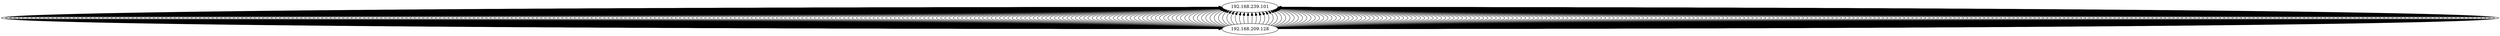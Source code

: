 digraph NWTraffic_update {
"192.168.239.101" [degree = 594, in_degree = 571, out_degree = 23, activity_score = 1.00, total_connections = 594];
"192.168.209.128" [degree = 594, in_degree = 23, out_degree = 571, activity_score = 1.00, total_connections = 594];
"192.168.239.101" -> "192.168.209.128" [protocol_UNKNOWN = 0.00,protocol_TCP = 1.00,protocol_UDP = 0.00,protocol_ICMP = 0.00,timestamp_sin = -0.49,timestamp_cos = -0.87,src_port_type = 0.00,dst_port_type = 0.50,conn_state_successful = 0.00,conn_state_rejected_reset = 0.00,conn_state_partial = 0.00,conn_state_suspicious = 0.00,conn_state_other = 1.00,local_orig = 1.00,local_resp = 1.00,history_length = 0.10,orig_bytes = 0.00,resp_bytes = 0.00,orig_pkts = 0.05,resp_pkts = 0.00,orig_ip_bytes = 0.27,resp_ip_bytes = 0.00,service_HTTP = 0.00,service_FTP = 0.00,service_SSH = 0.00,service_DNS = 0.00,service_UNKNOWN = 1.00];
"192.168.239.101" [degree = 594, in_degree = 571, out_degree = 23, activity_score = 1.00, total_connections = 594];
"192.168.209.128" [degree = 594, in_degree = 23, out_degree = 571, activity_score = 1.00, total_connections = 594];
"192.168.239.101" -> "192.168.209.128" [protocol_UNKNOWN = 0.00,protocol_TCP = 1.00,protocol_UDP = 0.00,protocol_ICMP = 0.00,timestamp_sin = -0.49,timestamp_cos = -0.87,src_port_type = 0.50,dst_port_type = 0.50,conn_state_successful = 0.00,conn_state_rejected_reset = 0.00,conn_state_partial = 0.00,conn_state_suspicious = 0.00,conn_state_other = 1.00,local_orig = 1.00,local_resp = 1.00,history_length = 0.10,orig_bytes = 0.00,resp_bytes = 0.00,orig_pkts = 0.05,resp_pkts = 0.00,orig_ip_bytes = 0.27,resp_ip_bytes = 0.00,service_HTTP = 0.00,service_FTP = 0.00,service_SSH = 0.00,service_DNS = 0.00,service_UNKNOWN = 1.00];
"192.168.239.101" [degree = 594, in_degree = 571, out_degree = 23, activity_score = 1.00, total_connections = 594];
"192.168.209.128" [degree = 594, in_degree = 23, out_degree = 571, activity_score = 1.00, total_connections = 594];
"192.168.239.101" -> "192.168.209.128" [protocol_UNKNOWN = 0.00,protocol_TCP = 1.00,protocol_UDP = 0.00,protocol_ICMP = 0.00,timestamp_sin = -0.49,timestamp_cos = -0.87,src_port_type = 0.50,dst_port_type = 0.50,conn_state_successful = 0.00,conn_state_rejected_reset = 0.00,conn_state_partial = 0.00,conn_state_suspicious = 0.00,conn_state_other = 1.00,local_orig = 1.00,local_resp = 1.00,history_length = 0.10,orig_bytes = 0.00,resp_bytes = 0.00,orig_pkts = 0.05,resp_pkts = 0.00,orig_ip_bytes = 0.27,resp_ip_bytes = 0.00,service_HTTP = 0.00,service_FTP = 0.00,service_SSH = 0.00,service_DNS = 0.00,service_UNKNOWN = 1.00];
"192.168.239.101" [degree = 594, in_degree = 571, out_degree = 23, activity_score = 1.00, total_connections = 594];
"192.168.209.128" [degree = 594, in_degree = 23, out_degree = 571, activity_score = 1.00, total_connections = 594];
"192.168.239.101" -> "192.168.209.128" [protocol_UNKNOWN = 0.00,protocol_TCP = 1.00,protocol_UDP = 0.00,protocol_ICMP = 0.00,timestamp_sin = -0.49,timestamp_cos = -0.87,src_port_type = 0.50,dst_port_type = 0.50,conn_state_successful = 0.00,conn_state_rejected_reset = 0.00,conn_state_partial = 0.00,conn_state_suspicious = 0.00,conn_state_other = 1.00,local_orig = 1.00,local_resp = 1.00,history_length = 0.10,orig_bytes = 0.00,resp_bytes = 0.00,orig_pkts = 0.05,resp_pkts = 0.00,orig_ip_bytes = 0.27,resp_ip_bytes = 0.00,service_HTTP = 0.00,service_FTP = 0.00,service_SSH = 0.00,service_DNS = 0.00,service_UNKNOWN = 1.00];
"192.168.239.101" [degree = 594, in_degree = 571, out_degree = 23, activity_score = 1.00, total_connections = 594];
"192.168.209.128" [degree = 594, in_degree = 23, out_degree = 571, activity_score = 1.00, total_connections = 594];
"192.168.239.101" -> "192.168.209.128" [protocol_UNKNOWN = 0.00,protocol_TCP = 1.00,protocol_UDP = 0.00,protocol_ICMP = 0.00,timestamp_sin = -0.49,timestamp_cos = -0.87,src_port_type = 0.50,dst_port_type = 0.50,conn_state_successful = 0.00,conn_state_rejected_reset = 0.00,conn_state_partial = 0.00,conn_state_suspicious = 0.00,conn_state_other = 1.00,local_orig = 1.00,local_resp = 1.00,history_length = 0.10,orig_bytes = 0.00,resp_bytes = 0.00,orig_pkts = 0.05,resp_pkts = 0.00,orig_ip_bytes = 0.27,resp_ip_bytes = 0.00,service_HTTP = 0.00,service_FTP = 0.00,service_SSH = 0.00,service_DNS = 0.00,service_UNKNOWN = 1.00];
"192.168.239.101" [degree = 594, in_degree = 571, out_degree = 23, activity_score = 1.00, total_connections = 594];
"192.168.209.128" [degree = 594, in_degree = 23, out_degree = 571, activity_score = 1.00, total_connections = 594];
"192.168.239.101" -> "192.168.209.128" [protocol_UNKNOWN = 0.00,protocol_TCP = 1.00,protocol_UDP = 0.00,protocol_ICMP = 0.00,timestamp_sin = -0.49,timestamp_cos = -0.87,src_port_type = 1.00,dst_port_type = 0.50,conn_state_successful = 0.00,conn_state_rejected_reset = 0.00,conn_state_partial = 0.00,conn_state_suspicious = 0.00,conn_state_other = 1.00,local_orig = 1.00,local_resp = 1.00,history_length = 0.10,orig_bytes = 0.00,resp_bytes = 0.00,orig_pkts = 0.05,resp_pkts = 0.00,orig_ip_bytes = 0.27,resp_ip_bytes = 0.00,service_HTTP = 0.00,service_FTP = 0.00,service_SSH = 0.00,service_DNS = 0.00,service_UNKNOWN = 1.00];
"192.168.239.101" [degree = 594, in_degree = 571, out_degree = 23, activity_score = 1.00, total_connections = 594];
"192.168.209.128" [degree = 594, in_degree = 23, out_degree = 571, activity_score = 1.00, total_connections = 594];
"192.168.239.101" -> "192.168.209.128" [protocol_UNKNOWN = 0.00,protocol_TCP = 1.00,protocol_UDP = 0.00,protocol_ICMP = 0.00,timestamp_sin = -0.49,timestamp_cos = -0.87,src_port_type = 0.50,dst_port_type = 0.50,conn_state_successful = 0.00,conn_state_rejected_reset = 0.00,conn_state_partial = 0.00,conn_state_suspicious = 0.00,conn_state_other = 1.00,local_orig = 1.00,local_resp = 1.00,history_length = 0.10,orig_bytes = 0.00,resp_bytes = 0.00,orig_pkts = 0.05,resp_pkts = 0.00,orig_ip_bytes = 0.27,resp_ip_bytes = 0.00,service_HTTP = 0.00,service_FTP = 0.00,service_SSH = 0.00,service_DNS = 0.00,service_UNKNOWN = 1.00];
"192.168.239.101" [degree = 594, in_degree = 571, out_degree = 23, activity_score = 1.00, total_connections = 594];
"192.168.209.128" [degree = 594, in_degree = 23, out_degree = 571, activity_score = 1.00, total_connections = 594];
"192.168.239.101" -> "192.168.209.128" [protocol_UNKNOWN = 0.00,protocol_TCP = 1.00,protocol_UDP = 0.00,protocol_ICMP = 0.00,timestamp_sin = -0.49,timestamp_cos = -0.87,src_port_type = 0.50,dst_port_type = 0.50,conn_state_successful = 0.00,conn_state_rejected_reset = 0.00,conn_state_partial = 0.00,conn_state_suspicious = 0.00,conn_state_other = 1.00,local_orig = 1.00,local_resp = 1.00,history_length = 0.10,orig_bytes = 0.00,resp_bytes = 0.00,orig_pkts = 0.05,resp_pkts = 0.00,orig_ip_bytes = 0.27,resp_ip_bytes = 0.00,service_HTTP = 0.00,service_FTP = 0.00,service_SSH = 0.00,service_DNS = 0.00,service_UNKNOWN = 1.00];
"192.168.239.101" [degree = 594, in_degree = 571, out_degree = 23, activity_score = 1.00, total_connections = 594];
"192.168.209.128" [degree = 594, in_degree = 23, out_degree = 571, activity_score = 1.00, total_connections = 594];
"192.168.239.101" -> "192.168.209.128" [protocol_UNKNOWN = 0.00,protocol_TCP = 1.00,protocol_UDP = 0.00,protocol_ICMP = 0.00,timestamp_sin = -0.49,timestamp_cos = -0.87,src_port_type = 0.50,dst_port_type = 0.50,conn_state_successful = 0.00,conn_state_rejected_reset = 0.00,conn_state_partial = 0.00,conn_state_suspicious = 0.00,conn_state_other = 1.00,local_orig = 1.00,local_resp = 1.00,history_length = 0.10,orig_bytes = 0.00,resp_bytes = 0.00,orig_pkts = 0.05,resp_pkts = 0.00,orig_ip_bytes = 0.27,resp_ip_bytes = 0.00,service_HTTP = 0.00,service_FTP = 0.00,service_SSH = 0.00,service_DNS = 0.00,service_UNKNOWN = 1.00];
"192.168.239.101" [degree = 594, in_degree = 571, out_degree = 23, activity_score = 1.00, total_connections = 594];
"192.168.209.128" [degree = 594, in_degree = 23, out_degree = 571, activity_score = 1.00, total_connections = 594];
"192.168.239.101" -> "192.168.209.128" [protocol_UNKNOWN = 0.00,protocol_TCP = 1.00,protocol_UDP = 0.00,protocol_ICMP = 0.00,timestamp_sin = -0.49,timestamp_cos = -0.87,src_port_type = 0.50,dst_port_type = 0.50,conn_state_successful = 0.00,conn_state_rejected_reset = 0.00,conn_state_partial = 0.00,conn_state_suspicious = 0.00,conn_state_other = 1.00,local_orig = 1.00,local_resp = 1.00,history_length = 0.10,orig_bytes = 0.00,resp_bytes = 0.00,orig_pkts = 0.05,resp_pkts = 0.00,orig_ip_bytes = 0.27,resp_ip_bytes = 0.00,service_HTTP = 0.00,service_FTP = 0.00,service_SSH = 0.00,service_DNS = 0.00,service_UNKNOWN = 1.00];
"192.168.239.101" [degree = 594, in_degree = 571, out_degree = 23, activity_score = 1.00, total_connections = 594];
"192.168.209.128" [degree = 594, in_degree = 23, out_degree = 571, activity_score = 1.00, total_connections = 594];
"192.168.239.101" -> "192.168.209.128" [protocol_UNKNOWN = 0.00,protocol_TCP = 1.00,protocol_UDP = 0.00,protocol_ICMP = 0.00,timestamp_sin = -0.49,timestamp_cos = -0.87,src_port_type = 0.50,dst_port_type = 0.50,conn_state_successful = 0.00,conn_state_rejected_reset = 0.00,conn_state_partial = 0.00,conn_state_suspicious = 0.00,conn_state_other = 1.00,local_orig = 1.00,local_resp = 1.00,history_length = 0.10,orig_bytes = 0.00,resp_bytes = 0.00,orig_pkts = 0.05,resp_pkts = 0.00,orig_ip_bytes = 0.27,resp_ip_bytes = 0.00,service_HTTP = 0.00,service_FTP = 0.00,service_SSH = 0.00,service_DNS = 0.00,service_UNKNOWN = 1.00];
"192.168.209.128" [degree = 594, in_degree = 23, out_degree = 571, activity_score = 1.00, total_connections = 594];
"192.168.239.101" [degree = 594, in_degree = 571, out_degree = 23, activity_score = 1.00, total_connections = 594];
"192.168.209.128" -> "192.168.239.101" [protocol_UNKNOWN = 0.00,protocol_TCP = 1.00,protocol_UDP = 0.00,protocol_ICMP = 0.00,timestamp_sin = -0.49,timestamp_cos = -0.87,src_port_type = 0.50,dst_port_type = 0.50,conn_state_successful = 0.00,conn_state_rejected_reset = 1.00,conn_state_partial = 0.00,conn_state_suspicious = 0.00,conn_state_other = 0.00,local_orig = 1.00,local_resp = 1.00,history_length = 0.20,orig_bytes = 0.00,resp_bytes = 0.00,orig_pkts = 0.00,resp_pkts = 0.05,orig_ip_bytes = 0.00,resp_ip_bytes = 0.27,service_HTTP = 0.00,service_FTP = 0.00,service_SSH = 0.00,service_DNS = 0.00,service_UNKNOWN = 1.00];
"192.168.239.101" [degree = 594, in_degree = 571, out_degree = 23, activity_score = 1.00, total_connections = 594];
"192.168.209.128" [degree = 594, in_degree = 23, out_degree = 571, activity_score = 1.00, total_connections = 594];
"192.168.239.101" -> "192.168.209.128" [protocol_UNKNOWN = 0.00,protocol_TCP = 1.00,protocol_UDP = 0.00,protocol_ICMP = 0.00,timestamp_sin = -0.49,timestamp_cos = -0.87,src_port_type = 0.50,dst_port_type = 0.50,conn_state_successful = 0.00,conn_state_rejected_reset = 0.00,conn_state_partial = 0.00,conn_state_suspicious = 0.00,conn_state_other = 1.00,local_orig = 1.00,local_resp = 1.00,history_length = 0.10,orig_bytes = 0.00,resp_bytes = 0.00,orig_pkts = 0.05,resp_pkts = 0.00,orig_ip_bytes = 0.27,resp_ip_bytes = 0.00,service_HTTP = 0.00,service_FTP = 0.00,service_SSH = 0.00,service_DNS = 0.00,service_UNKNOWN = 1.00];
"192.168.239.101" [degree = 594, in_degree = 571, out_degree = 23, activity_score = 1.00, total_connections = 594];
"192.168.209.128" [degree = 594, in_degree = 23, out_degree = 571, activity_score = 1.00, total_connections = 594];
"192.168.239.101" -> "192.168.209.128" [protocol_UNKNOWN = 0.00,protocol_TCP = 1.00,protocol_UDP = 0.00,protocol_ICMP = 0.00,timestamp_sin = -0.49,timestamp_cos = -0.87,src_port_type = 0.50,dst_port_type = 0.50,conn_state_successful = 0.00,conn_state_rejected_reset = 0.00,conn_state_partial = 0.00,conn_state_suspicious = 0.00,conn_state_other = 1.00,local_orig = 1.00,local_resp = 1.00,history_length = 0.10,orig_bytes = 0.00,resp_bytes = 0.00,orig_pkts = 0.05,resp_pkts = 0.00,orig_ip_bytes = 0.27,resp_ip_bytes = 0.00,service_HTTP = 0.00,service_FTP = 0.00,service_SSH = 0.00,service_DNS = 0.00,service_UNKNOWN = 1.00];
"192.168.239.101" [degree = 594, in_degree = 571, out_degree = 23, activity_score = 1.00, total_connections = 594];
"192.168.209.128" [degree = 594, in_degree = 23, out_degree = 571, activity_score = 1.00, total_connections = 594];
"192.168.239.101" -> "192.168.209.128" [protocol_UNKNOWN = 0.00,protocol_TCP = 1.00,protocol_UDP = 0.00,protocol_ICMP = 0.00,timestamp_sin = -0.49,timestamp_cos = -0.87,src_port_type = 0.50,dst_port_type = 0.50,conn_state_successful = 0.00,conn_state_rejected_reset = 0.00,conn_state_partial = 0.00,conn_state_suspicious = 0.00,conn_state_other = 1.00,local_orig = 1.00,local_resp = 1.00,history_length = 0.10,orig_bytes = 0.00,resp_bytes = 0.00,orig_pkts = 0.05,resp_pkts = 0.00,orig_ip_bytes = 0.27,resp_ip_bytes = 0.00,service_HTTP = 0.00,service_FTP = 0.00,service_SSH = 0.00,service_DNS = 0.00,service_UNKNOWN = 1.00];
"192.168.239.101" [degree = 594, in_degree = 571, out_degree = 23, activity_score = 1.00, total_connections = 594];
"192.168.209.128" [degree = 594, in_degree = 23, out_degree = 571, activity_score = 1.00, total_connections = 594];
"192.168.239.101" -> "192.168.209.128" [protocol_UNKNOWN = 0.00,protocol_TCP = 1.00,protocol_UDP = 0.00,protocol_ICMP = 0.00,timestamp_sin = -0.49,timestamp_cos = -0.87,src_port_type = 0.50,dst_port_type = 0.50,conn_state_successful = 0.00,conn_state_rejected_reset = 0.00,conn_state_partial = 0.00,conn_state_suspicious = 0.00,conn_state_other = 1.00,local_orig = 1.00,local_resp = 1.00,history_length = 0.10,orig_bytes = 0.00,resp_bytes = 0.00,orig_pkts = 0.05,resp_pkts = 0.00,orig_ip_bytes = 0.27,resp_ip_bytes = 0.00,service_HTTP = 0.00,service_FTP = 0.00,service_SSH = 0.00,service_DNS = 0.00,service_UNKNOWN = 1.00];
"192.168.239.101" [degree = 594, in_degree = 571, out_degree = 23, activity_score = 1.00, total_connections = 594];
"192.168.209.128" [degree = 594, in_degree = 23, out_degree = 571, activity_score = 1.00, total_connections = 594];
"192.168.239.101" -> "192.168.209.128" [protocol_UNKNOWN = 0.00,protocol_TCP = 1.00,protocol_UDP = 0.00,protocol_ICMP = 0.00,timestamp_sin = -0.49,timestamp_cos = -0.87,src_port_type = 0.50,dst_port_type = 0.50,conn_state_successful = 0.00,conn_state_rejected_reset = 0.00,conn_state_partial = 0.00,conn_state_suspicious = 0.00,conn_state_other = 1.00,local_orig = 1.00,local_resp = 1.00,history_length = 0.10,orig_bytes = 0.00,resp_bytes = 0.00,orig_pkts = 0.05,resp_pkts = 0.00,orig_ip_bytes = 0.27,resp_ip_bytes = 0.00,service_HTTP = 0.00,service_FTP = 0.00,service_SSH = 0.00,service_DNS = 0.00,service_UNKNOWN = 1.00];
"192.168.239.101" [degree = 594, in_degree = 571, out_degree = 23, activity_score = 1.00, total_connections = 594];
"192.168.209.128" [degree = 594, in_degree = 23, out_degree = 571, activity_score = 1.00, total_connections = 594];
"192.168.239.101" -> "192.168.209.128" [protocol_UNKNOWN = 0.00,protocol_TCP = 1.00,protocol_UDP = 0.00,protocol_ICMP = 0.00,timestamp_sin = -0.49,timestamp_cos = -0.87,src_port_type = 0.50,dst_port_type = 0.50,conn_state_successful = 0.00,conn_state_rejected_reset = 0.00,conn_state_partial = 0.00,conn_state_suspicious = 0.00,conn_state_other = 1.00,local_orig = 1.00,local_resp = 1.00,history_length = 0.10,orig_bytes = 0.00,resp_bytes = 0.00,orig_pkts = 0.05,resp_pkts = 0.00,orig_ip_bytes = 0.27,resp_ip_bytes = 0.00,service_HTTP = 0.00,service_FTP = 0.00,service_SSH = 0.00,service_DNS = 0.00,service_UNKNOWN = 1.00];
"192.168.239.101" [degree = 594, in_degree = 571, out_degree = 23, activity_score = 1.00, total_connections = 594];
"192.168.209.128" [degree = 594, in_degree = 23, out_degree = 571, activity_score = 1.00, total_connections = 594];
"192.168.239.101" -> "192.168.209.128" [protocol_UNKNOWN = 0.00,protocol_TCP = 1.00,protocol_UDP = 0.00,protocol_ICMP = 0.00,timestamp_sin = -0.49,timestamp_cos = -0.87,src_port_type = 0.50,dst_port_type = 0.50,conn_state_successful = 0.00,conn_state_rejected_reset = 0.00,conn_state_partial = 0.00,conn_state_suspicious = 0.00,conn_state_other = 1.00,local_orig = 1.00,local_resp = 1.00,history_length = 0.10,orig_bytes = 0.00,resp_bytes = 0.00,orig_pkts = 0.05,resp_pkts = 0.00,orig_ip_bytes = 0.27,resp_ip_bytes = 0.00,service_HTTP = 0.00,service_FTP = 0.00,service_SSH = 0.00,service_DNS = 0.00,service_UNKNOWN = 1.00];
"192.168.239.101" [degree = 594, in_degree = 571, out_degree = 23, activity_score = 1.00, total_connections = 594];
"192.168.209.128" [degree = 594, in_degree = 23, out_degree = 571, activity_score = 1.00, total_connections = 594];
"192.168.239.101" -> "192.168.209.128" [protocol_UNKNOWN = 0.00,protocol_TCP = 1.00,protocol_UDP = 0.00,protocol_ICMP = 0.00,timestamp_sin = -0.49,timestamp_cos = -0.87,src_port_type = 0.50,dst_port_type = 0.50,conn_state_successful = 0.00,conn_state_rejected_reset = 0.00,conn_state_partial = 0.00,conn_state_suspicious = 0.00,conn_state_other = 1.00,local_orig = 1.00,local_resp = 1.00,history_length = 0.10,orig_bytes = 0.00,resp_bytes = 0.00,orig_pkts = 0.05,resp_pkts = 0.00,orig_ip_bytes = 0.27,resp_ip_bytes = 0.00,service_HTTP = 0.00,service_FTP = 0.00,service_SSH = 0.00,service_DNS = 0.00,service_UNKNOWN = 1.00];
"192.168.239.101" [degree = 594, in_degree = 571, out_degree = 23, activity_score = 1.00, total_connections = 594];
"192.168.209.128" [degree = 594, in_degree = 23, out_degree = 571, activity_score = 1.00, total_connections = 594];
"192.168.239.101" -> "192.168.209.128" [protocol_UNKNOWN = 0.00,protocol_TCP = 1.00,protocol_UDP = 0.00,protocol_ICMP = 0.00,timestamp_sin = -0.49,timestamp_cos = -0.87,src_port_type = 0.50,dst_port_type = 0.50,conn_state_successful = 0.00,conn_state_rejected_reset = 0.00,conn_state_partial = 0.00,conn_state_suspicious = 0.00,conn_state_other = 1.00,local_orig = 1.00,local_resp = 1.00,history_length = 0.10,orig_bytes = 0.00,resp_bytes = 0.00,orig_pkts = 0.05,resp_pkts = 0.00,orig_ip_bytes = 0.27,resp_ip_bytes = 0.00,service_HTTP = 0.00,service_FTP = 0.00,service_SSH = 0.00,service_DNS = 0.00,service_UNKNOWN = 1.00];
"192.168.239.101" [degree = 594, in_degree = 571, out_degree = 23, activity_score = 1.00, total_connections = 594];
"192.168.209.128" [degree = 594, in_degree = 23, out_degree = 571, activity_score = 1.00, total_connections = 594];
"192.168.239.101" -> "192.168.209.128" [protocol_UNKNOWN = 0.00,protocol_TCP = 1.00,protocol_UDP = 0.00,protocol_ICMP = 0.00,timestamp_sin = -0.49,timestamp_cos = -0.87,src_port_type = 0.50,dst_port_type = 0.50,conn_state_successful = 0.00,conn_state_rejected_reset = 0.00,conn_state_partial = 0.00,conn_state_suspicious = 0.00,conn_state_other = 1.00,local_orig = 1.00,local_resp = 1.00,history_length = 0.10,orig_bytes = 0.00,resp_bytes = 0.00,orig_pkts = 0.05,resp_pkts = 0.00,orig_ip_bytes = 0.27,resp_ip_bytes = 0.00,service_HTTP = 0.00,service_FTP = 0.00,service_SSH = 0.00,service_DNS = 0.00,service_UNKNOWN = 1.00];
"192.168.239.101" [degree = 594, in_degree = 571, out_degree = 23, activity_score = 1.00, total_connections = 594];
"192.168.209.128" [degree = 594, in_degree = 23, out_degree = 571, activity_score = 1.00, total_connections = 594];
"192.168.239.101" -> "192.168.209.128" [protocol_UNKNOWN = 0.00,protocol_TCP = 1.00,protocol_UDP = 0.00,protocol_ICMP = 0.00,timestamp_sin = -0.49,timestamp_cos = -0.87,src_port_type = 0.50,dst_port_type = 0.50,conn_state_successful = 0.00,conn_state_rejected_reset = 0.00,conn_state_partial = 0.00,conn_state_suspicious = 0.00,conn_state_other = 1.00,local_orig = 1.00,local_resp = 1.00,history_length = 0.10,orig_bytes = 0.00,resp_bytes = 0.00,orig_pkts = 0.05,resp_pkts = 0.00,orig_ip_bytes = 0.27,resp_ip_bytes = 0.00,service_HTTP = 0.00,service_FTP = 0.00,service_SSH = 0.00,service_DNS = 0.00,service_UNKNOWN = 1.00];
"192.168.239.101" [degree = 594, in_degree = 571, out_degree = 23, activity_score = 1.00, total_connections = 594];
"192.168.209.128" [degree = 594, in_degree = 23, out_degree = 571, activity_score = 1.00, total_connections = 594];
"192.168.239.101" -> "192.168.209.128" [protocol_UNKNOWN = 0.00,protocol_TCP = 1.00,protocol_UDP = 0.00,protocol_ICMP = 0.00,timestamp_sin = -0.49,timestamp_cos = -0.87,src_port_type = 0.50,dst_port_type = 0.50,conn_state_successful = 0.00,conn_state_rejected_reset = 0.00,conn_state_partial = 0.00,conn_state_suspicious = 0.00,conn_state_other = 1.00,local_orig = 1.00,local_resp = 1.00,history_length = 0.10,orig_bytes = 0.00,resp_bytes = 0.00,orig_pkts = 0.05,resp_pkts = 0.00,orig_ip_bytes = 0.27,resp_ip_bytes = 0.00,service_HTTP = 0.00,service_FTP = 0.00,service_SSH = 0.00,service_DNS = 0.00,service_UNKNOWN = 1.00];
"192.168.209.128" [degree = 594, in_degree = 23, out_degree = 571, activity_score = 1.00, total_connections = 594];
"192.168.239.101" [degree = 594, in_degree = 571, out_degree = 23, activity_score = 1.00, total_connections = 594];
"192.168.209.128" -> "192.168.239.101" [protocol_UNKNOWN = 0.00,protocol_TCP = 1.00,protocol_UDP = 0.00,protocol_ICMP = 0.00,timestamp_sin = -0.49,timestamp_cos = -0.87,src_port_type = 0.50,dst_port_type = 1.00,conn_state_successful = 0.00,conn_state_rejected_reset = 1.00,conn_state_partial = 0.00,conn_state_suspicious = 0.00,conn_state_other = 0.00,local_orig = 1.00,local_resp = 1.00,history_length = 0.20,orig_bytes = 0.00,resp_bytes = 0.00,orig_pkts = 0.05,resp_pkts = 0.05,orig_ip_bytes = 0.28,resp_ip_bytes = 0.27,service_HTTP = 0.00,service_FTP = 0.00,service_SSH = 0.00,service_DNS = 0.00,service_UNKNOWN = 1.00];
"192.168.209.128" [degree = 594, in_degree = 23, out_degree = 571, activity_score = 1.00, total_connections = 594];
"192.168.239.101" [degree = 594, in_degree = 571, out_degree = 23, activity_score = 1.00, total_connections = 594];
"192.168.209.128" -> "192.168.239.101" [protocol_UNKNOWN = 0.00,protocol_TCP = 1.00,protocol_UDP = 0.00,protocol_ICMP = 0.00,timestamp_sin = -0.49,timestamp_cos = -0.87,src_port_type = 0.50,dst_port_type = 0.50,conn_state_successful = 0.00,conn_state_rejected_reset = 1.00,conn_state_partial = 0.00,conn_state_suspicious = 0.00,conn_state_other = 0.00,local_orig = 1.00,local_resp = 1.00,history_length = 0.20,orig_bytes = 0.00,resp_bytes = 0.00,orig_pkts = 0.05,resp_pkts = 0.05,orig_ip_bytes = 0.28,resp_ip_bytes = 0.27,service_HTTP = 0.00,service_FTP = 0.00,service_SSH = 0.00,service_DNS = 0.00,service_UNKNOWN = 1.00];
"192.168.209.128" [degree = 594, in_degree = 23, out_degree = 571, activity_score = 1.00, total_connections = 594];
"192.168.239.101" [degree = 594, in_degree = 571, out_degree = 23, activity_score = 1.00, total_connections = 594];
"192.168.209.128" -> "192.168.239.101" [protocol_UNKNOWN = 0.00,protocol_TCP = 1.00,protocol_UDP = 0.00,protocol_ICMP = 0.00,timestamp_sin = -0.49,timestamp_cos = -0.87,src_port_type = 0.50,dst_port_type = 1.00,conn_state_successful = 0.00,conn_state_rejected_reset = 1.00,conn_state_partial = 0.00,conn_state_suspicious = 0.00,conn_state_other = 0.00,local_orig = 1.00,local_resp = 1.00,history_length = 0.20,orig_bytes = 0.00,resp_bytes = 0.00,orig_pkts = 0.05,resp_pkts = 0.05,orig_ip_bytes = 0.28,resp_ip_bytes = 0.27,service_HTTP = 0.00,service_FTP = 0.00,service_SSH = 0.00,service_DNS = 0.00,service_UNKNOWN = 1.00];
"192.168.209.128" [degree = 594, in_degree = 23, out_degree = 571, activity_score = 1.00, total_connections = 594];
"192.168.239.101" [degree = 594, in_degree = 571, out_degree = 23, activity_score = 1.00, total_connections = 594];
"192.168.209.128" -> "192.168.239.101" [protocol_UNKNOWN = 0.00,protocol_TCP = 1.00,protocol_UDP = 0.00,protocol_ICMP = 0.00,timestamp_sin = -0.49,timestamp_cos = -0.87,src_port_type = 0.50,dst_port_type = 0.50,conn_state_successful = 0.00,conn_state_rejected_reset = 1.00,conn_state_partial = 0.00,conn_state_suspicious = 0.00,conn_state_other = 0.00,local_orig = 1.00,local_resp = 1.00,history_length = 0.20,orig_bytes = 0.00,resp_bytes = 0.00,orig_pkts = 0.05,resp_pkts = 0.05,orig_ip_bytes = 0.28,resp_ip_bytes = 0.27,service_HTTP = 0.00,service_FTP = 0.00,service_SSH = 0.00,service_DNS = 0.00,service_UNKNOWN = 1.00];
"192.168.209.128" [degree = 594, in_degree = 23, out_degree = 571, activity_score = 1.00, total_connections = 594];
"192.168.239.101" [degree = 594, in_degree = 571, out_degree = 23, activity_score = 1.00, total_connections = 594];
"192.168.209.128" -> "192.168.239.101" [protocol_UNKNOWN = 0.00,protocol_TCP = 1.00,protocol_UDP = 0.00,protocol_ICMP = 0.00,timestamp_sin = -0.49,timestamp_cos = -0.87,src_port_type = 0.50,dst_port_type = 0.00,conn_state_successful = 0.00,conn_state_rejected_reset = 1.00,conn_state_partial = 0.00,conn_state_suspicious = 0.00,conn_state_other = 0.00,local_orig = 1.00,local_resp = 1.00,history_length = 0.20,orig_bytes = 0.00,resp_bytes = 0.00,orig_pkts = 0.05,resp_pkts = 0.05,orig_ip_bytes = 0.28,resp_ip_bytes = 0.27,service_HTTP = 0.00,service_FTP = 0.00,service_SSH = 0.00,service_DNS = 0.00,service_UNKNOWN = 1.00];
"192.168.209.128" [degree = 594, in_degree = 23, out_degree = 571, activity_score = 1.00, total_connections = 594];
"192.168.239.101" [degree = 594, in_degree = 571, out_degree = 23, activity_score = 1.00, total_connections = 594];
"192.168.209.128" -> "192.168.239.101" [protocol_UNKNOWN = 0.00,protocol_TCP = 1.00,protocol_UDP = 0.00,protocol_ICMP = 0.00,timestamp_sin = -0.49,timestamp_cos = -0.87,src_port_type = 0.50,dst_port_type = 0.50,conn_state_successful = 0.00,conn_state_rejected_reset = 1.00,conn_state_partial = 0.00,conn_state_suspicious = 0.00,conn_state_other = 0.00,local_orig = 1.00,local_resp = 1.00,history_length = 0.20,orig_bytes = 0.00,resp_bytes = 0.00,orig_pkts = 0.05,resp_pkts = 0.05,orig_ip_bytes = 0.28,resp_ip_bytes = 0.27,service_HTTP = 0.00,service_FTP = 0.00,service_SSH = 0.00,service_DNS = 0.00,service_UNKNOWN = 1.00];
"192.168.209.128" [degree = 594, in_degree = 23, out_degree = 571, activity_score = 1.00, total_connections = 594];
"192.168.239.101" [degree = 594, in_degree = 571, out_degree = 23, activity_score = 1.00, total_connections = 594];
"192.168.209.128" -> "192.168.239.101" [protocol_UNKNOWN = 0.00,protocol_TCP = 1.00,protocol_UDP = 0.00,protocol_ICMP = 0.00,timestamp_sin = -0.49,timestamp_cos = -0.87,src_port_type = 0.50,dst_port_type = 0.50,conn_state_successful = 0.00,conn_state_rejected_reset = 1.00,conn_state_partial = 0.00,conn_state_suspicious = 0.00,conn_state_other = 0.00,local_orig = 1.00,local_resp = 1.00,history_length = 0.20,orig_bytes = 0.00,resp_bytes = 0.00,orig_pkts = 0.05,resp_pkts = 0.05,orig_ip_bytes = 0.28,resp_ip_bytes = 0.27,service_HTTP = 0.00,service_FTP = 0.00,service_SSH = 0.00,service_DNS = 0.00,service_UNKNOWN = 1.00];
"192.168.209.128" [degree = 594, in_degree = 23, out_degree = 571, activity_score = 1.00, total_connections = 594];
"192.168.239.101" [degree = 594, in_degree = 571, out_degree = 23, activity_score = 1.00, total_connections = 594];
"192.168.209.128" -> "192.168.239.101" [protocol_UNKNOWN = 0.00,protocol_TCP = 1.00,protocol_UDP = 0.00,protocol_ICMP = 0.00,timestamp_sin = -0.49,timestamp_cos = -0.87,src_port_type = 0.50,dst_port_type = 0.50,conn_state_successful = 0.00,conn_state_rejected_reset = 1.00,conn_state_partial = 0.00,conn_state_suspicious = 0.00,conn_state_other = 0.00,local_orig = 1.00,local_resp = 1.00,history_length = 0.20,orig_bytes = 0.00,resp_bytes = 0.00,orig_pkts = 0.05,resp_pkts = 0.05,orig_ip_bytes = 0.28,resp_ip_bytes = 0.27,service_HTTP = 0.00,service_FTP = 0.00,service_SSH = 0.00,service_DNS = 0.00,service_UNKNOWN = 1.00];
"192.168.209.128" [degree = 594, in_degree = 23, out_degree = 571, activity_score = 1.00, total_connections = 594];
"192.168.239.101" [degree = 594, in_degree = 571, out_degree = 23, activity_score = 1.00, total_connections = 594];
"192.168.209.128" -> "192.168.239.101" [protocol_UNKNOWN = 0.00,protocol_TCP = 1.00,protocol_UDP = 0.00,protocol_ICMP = 0.00,timestamp_sin = -0.49,timestamp_cos = -0.87,src_port_type = 0.50,dst_port_type = 0.50,conn_state_successful = 0.00,conn_state_rejected_reset = 1.00,conn_state_partial = 0.00,conn_state_suspicious = 0.00,conn_state_other = 0.00,local_orig = 1.00,local_resp = 1.00,history_length = 0.20,orig_bytes = 0.00,resp_bytes = 0.00,orig_pkts = 0.05,resp_pkts = 0.05,orig_ip_bytes = 0.28,resp_ip_bytes = 0.27,service_HTTP = 0.00,service_FTP = 0.00,service_SSH = 0.00,service_DNS = 0.00,service_UNKNOWN = 1.00];
"192.168.209.128" [degree = 594, in_degree = 23, out_degree = 571, activity_score = 1.00, total_connections = 594];
"192.168.239.101" [degree = 594, in_degree = 571, out_degree = 23, activity_score = 1.00, total_connections = 594];
"192.168.209.128" -> "192.168.239.101" [protocol_UNKNOWN = 0.00,protocol_TCP = 1.00,protocol_UDP = 0.00,protocol_ICMP = 0.00,timestamp_sin = -0.49,timestamp_cos = -0.87,src_port_type = 0.50,dst_port_type = 0.00,conn_state_successful = 0.00,conn_state_rejected_reset = 1.00,conn_state_partial = 0.00,conn_state_suspicious = 0.00,conn_state_other = 0.00,local_orig = 1.00,local_resp = 1.00,history_length = 0.20,orig_bytes = 0.00,resp_bytes = 0.00,orig_pkts = 0.05,resp_pkts = 0.05,orig_ip_bytes = 0.28,resp_ip_bytes = 0.27,service_HTTP = 0.00,service_FTP = 0.00,service_SSH = 0.00,service_DNS = 0.00,service_UNKNOWN = 1.00];
"192.168.209.128" [degree = 594, in_degree = 23, out_degree = 571, activity_score = 1.00, total_connections = 594];
"192.168.239.101" [degree = 594, in_degree = 571, out_degree = 23, activity_score = 1.00, total_connections = 594];
"192.168.209.128" -> "192.168.239.101" [protocol_UNKNOWN = 0.00,protocol_TCP = 1.00,protocol_UDP = 0.00,protocol_ICMP = 0.00,timestamp_sin = -0.49,timestamp_cos = -0.87,src_port_type = 0.50,dst_port_type = 0.50,conn_state_successful = 0.00,conn_state_rejected_reset = 1.00,conn_state_partial = 0.00,conn_state_suspicious = 0.00,conn_state_other = 0.00,local_orig = 1.00,local_resp = 1.00,history_length = 0.20,orig_bytes = 0.00,resp_bytes = 0.00,orig_pkts = 0.05,resp_pkts = 0.05,orig_ip_bytes = 0.28,resp_ip_bytes = 0.27,service_HTTP = 0.00,service_FTP = 0.00,service_SSH = 0.00,service_DNS = 0.00,service_UNKNOWN = 1.00];
"192.168.209.128" [degree = 594, in_degree = 23, out_degree = 571, activity_score = 1.00, total_connections = 594];
"192.168.239.101" [degree = 594, in_degree = 571, out_degree = 23, activity_score = 1.00, total_connections = 594];
"192.168.209.128" -> "192.168.239.101" [protocol_UNKNOWN = 0.00,protocol_TCP = 1.00,protocol_UDP = 0.00,protocol_ICMP = 0.00,timestamp_sin = -0.49,timestamp_cos = -0.87,src_port_type = 0.50,dst_port_type = 0.50,conn_state_successful = 0.00,conn_state_rejected_reset = 1.00,conn_state_partial = 0.00,conn_state_suspicious = 0.00,conn_state_other = 0.00,local_orig = 1.00,local_resp = 1.00,history_length = 0.20,orig_bytes = 0.00,resp_bytes = 0.00,orig_pkts = 0.05,resp_pkts = 0.05,orig_ip_bytes = 0.28,resp_ip_bytes = 0.27,service_HTTP = 0.00,service_FTP = 0.00,service_SSH = 0.00,service_DNS = 0.00,service_UNKNOWN = 1.00];
"192.168.209.128" [degree = 594, in_degree = 23, out_degree = 571, activity_score = 1.00, total_connections = 594];
"192.168.239.101" [degree = 594, in_degree = 571, out_degree = 23, activity_score = 1.00, total_connections = 594];
"192.168.209.128" -> "192.168.239.101" [protocol_UNKNOWN = 0.00,protocol_TCP = 1.00,protocol_UDP = 0.00,protocol_ICMP = 0.00,timestamp_sin = -0.49,timestamp_cos = -0.87,src_port_type = 0.50,dst_port_type = 0.50,conn_state_successful = 0.00,conn_state_rejected_reset = 1.00,conn_state_partial = 0.00,conn_state_suspicious = 0.00,conn_state_other = 0.00,local_orig = 1.00,local_resp = 1.00,history_length = 0.20,orig_bytes = 0.00,resp_bytes = 0.00,orig_pkts = 0.05,resp_pkts = 0.05,orig_ip_bytes = 0.28,resp_ip_bytes = 0.27,service_HTTP = 0.00,service_FTP = 0.00,service_SSH = 0.00,service_DNS = 0.00,service_UNKNOWN = 1.00];
"192.168.209.128" [degree = 594, in_degree = 23, out_degree = 571, activity_score = 1.00, total_connections = 594];
"192.168.239.101" [degree = 594, in_degree = 571, out_degree = 23, activity_score = 1.00, total_connections = 594];
"192.168.209.128" -> "192.168.239.101" [protocol_UNKNOWN = 0.00,protocol_TCP = 1.00,protocol_UDP = 0.00,protocol_ICMP = 0.00,timestamp_sin = -0.49,timestamp_cos = -0.87,src_port_type = 0.50,dst_port_type = 0.50,conn_state_successful = 0.00,conn_state_rejected_reset = 1.00,conn_state_partial = 0.00,conn_state_suspicious = 0.00,conn_state_other = 0.00,local_orig = 1.00,local_resp = 1.00,history_length = 0.20,orig_bytes = 0.00,resp_bytes = 0.00,orig_pkts = 0.05,resp_pkts = 0.05,orig_ip_bytes = 0.28,resp_ip_bytes = 0.27,service_HTTP = 0.00,service_FTP = 0.00,service_SSH = 0.00,service_DNS = 0.00,service_UNKNOWN = 1.00];
"192.168.209.128" [degree = 594, in_degree = 23, out_degree = 571, activity_score = 1.00, total_connections = 594];
"192.168.239.101" [degree = 594, in_degree = 571, out_degree = 23, activity_score = 1.00, total_connections = 594];
"192.168.209.128" -> "192.168.239.101" [protocol_UNKNOWN = 0.00,protocol_TCP = 1.00,protocol_UDP = 0.00,protocol_ICMP = 0.00,timestamp_sin = -0.49,timestamp_cos = -0.87,src_port_type = 0.50,dst_port_type = 0.50,conn_state_successful = 0.00,conn_state_rejected_reset = 1.00,conn_state_partial = 0.00,conn_state_suspicious = 0.00,conn_state_other = 0.00,local_orig = 1.00,local_resp = 1.00,history_length = 0.20,orig_bytes = 0.00,resp_bytes = 0.00,orig_pkts = 0.05,resp_pkts = 0.05,orig_ip_bytes = 0.28,resp_ip_bytes = 0.27,service_HTTP = 0.00,service_FTP = 0.00,service_SSH = 0.00,service_DNS = 0.00,service_UNKNOWN = 1.00];
"192.168.209.128" [degree = 594, in_degree = 23, out_degree = 571, activity_score = 1.00, total_connections = 594];
"192.168.239.101" [degree = 594, in_degree = 571, out_degree = 23, activity_score = 1.00, total_connections = 594];
"192.168.209.128" -> "192.168.239.101" [protocol_UNKNOWN = 0.00,protocol_TCP = 1.00,protocol_UDP = 0.00,protocol_ICMP = 0.00,timestamp_sin = -0.49,timestamp_cos = -0.87,src_port_type = 0.50,dst_port_type = 0.50,conn_state_successful = 0.00,conn_state_rejected_reset = 1.00,conn_state_partial = 0.00,conn_state_suspicious = 0.00,conn_state_other = 0.00,local_orig = 1.00,local_resp = 1.00,history_length = 0.20,orig_bytes = 0.00,resp_bytes = 0.00,orig_pkts = 0.05,resp_pkts = 0.05,orig_ip_bytes = 0.28,resp_ip_bytes = 0.27,service_HTTP = 0.00,service_FTP = 0.00,service_SSH = 0.00,service_DNS = 0.00,service_UNKNOWN = 1.00];
"192.168.209.128" [degree = 594, in_degree = 23, out_degree = 571, activity_score = 1.00, total_connections = 594];
"192.168.239.101" [degree = 594, in_degree = 571, out_degree = 23, activity_score = 1.00, total_connections = 594];
"192.168.209.128" -> "192.168.239.101" [protocol_UNKNOWN = 0.00,protocol_TCP = 1.00,protocol_UDP = 0.00,protocol_ICMP = 0.00,timestamp_sin = -0.49,timestamp_cos = -0.87,src_port_type = 0.50,dst_port_type = 0.50,conn_state_successful = 0.00,conn_state_rejected_reset = 1.00,conn_state_partial = 0.00,conn_state_suspicious = 0.00,conn_state_other = 0.00,local_orig = 1.00,local_resp = 1.00,history_length = 0.20,orig_bytes = 0.00,resp_bytes = 0.00,orig_pkts = 0.05,resp_pkts = 0.05,orig_ip_bytes = 0.28,resp_ip_bytes = 0.27,service_HTTP = 0.00,service_FTP = 0.00,service_SSH = 0.00,service_DNS = 0.00,service_UNKNOWN = 1.00];
"192.168.209.128" [degree = 594, in_degree = 23, out_degree = 571, activity_score = 1.00, total_connections = 594];
"192.168.239.101" [degree = 594, in_degree = 571, out_degree = 23, activity_score = 1.00, total_connections = 594];
"192.168.209.128" -> "192.168.239.101" [protocol_UNKNOWN = 0.00,protocol_TCP = 1.00,protocol_UDP = 0.00,protocol_ICMP = 0.00,timestamp_sin = -0.49,timestamp_cos = -0.87,src_port_type = 0.50,dst_port_type = 0.50,conn_state_successful = 0.00,conn_state_rejected_reset = 1.00,conn_state_partial = 0.00,conn_state_suspicious = 0.00,conn_state_other = 0.00,local_orig = 1.00,local_resp = 1.00,history_length = 0.20,orig_bytes = 0.00,resp_bytes = 0.00,orig_pkts = 0.05,resp_pkts = 0.05,orig_ip_bytes = 0.28,resp_ip_bytes = 0.27,service_HTTP = 0.00,service_FTP = 0.00,service_SSH = 0.00,service_DNS = 0.00,service_UNKNOWN = 1.00];
"192.168.209.128" [degree = 594, in_degree = 23, out_degree = 571, activity_score = 1.00, total_connections = 594];
"192.168.239.101" [degree = 594, in_degree = 571, out_degree = 23, activity_score = 1.00, total_connections = 594];
"192.168.209.128" -> "192.168.239.101" [protocol_UNKNOWN = 0.00,protocol_TCP = 1.00,protocol_UDP = 0.00,protocol_ICMP = 0.00,timestamp_sin = -0.49,timestamp_cos = -0.87,src_port_type = 0.50,dst_port_type = 0.50,conn_state_successful = 0.00,conn_state_rejected_reset = 1.00,conn_state_partial = 0.00,conn_state_suspicious = 0.00,conn_state_other = 0.00,local_orig = 1.00,local_resp = 1.00,history_length = 0.20,orig_bytes = 0.00,resp_bytes = 0.00,orig_pkts = 0.05,resp_pkts = 0.05,orig_ip_bytes = 0.28,resp_ip_bytes = 0.27,service_HTTP = 0.00,service_FTP = 0.00,service_SSH = 0.00,service_DNS = 0.00,service_UNKNOWN = 1.00];
"192.168.209.128" [degree = 594, in_degree = 23, out_degree = 571, activity_score = 1.00, total_connections = 594];
"192.168.239.101" [degree = 594, in_degree = 571, out_degree = 23, activity_score = 1.00, total_connections = 594];
"192.168.209.128" -> "192.168.239.101" [protocol_UNKNOWN = 0.00,protocol_TCP = 1.00,protocol_UDP = 0.00,protocol_ICMP = 0.00,timestamp_sin = -0.49,timestamp_cos = -0.87,src_port_type = 0.50,dst_port_type = 0.50,conn_state_successful = 0.00,conn_state_rejected_reset = 1.00,conn_state_partial = 0.00,conn_state_suspicious = 0.00,conn_state_other = 0.00,local_orig = 1.00,local_resp = 1.00,history_length = 0.20,orig_bytes = 0.00,resp_bytes = 0.00,orig_pkts = 0.05,resp_pkts = 0.05,orig_ip_bytes = 0.28,resp_ip_bytes = 0.27,service_HTTP = 0.00,service_FTP = 0.00,service_SSH = 0.00,service_DNS = 0.00,service_UNKNOWN = 1.00];
"192.168.209.128" [degree = 594, in_degree = 23, out_degree = 571, activity_score = 1.00, total_connections = 594];
"192.168.239.101" [degree = 594, in_degree = 571, out_degree = 23, activity_score = 1.00, total_connections = 594];
"192.168.209.128" -> "192.168.239.101" [protocol_UNKNOWN = 0.00,protocol_TCP = 1.00,protocol_UDP = 0.00,protocol_ICMP = 0.00,timestamp_sin = -0.49,timestamp_cos = -0.87,src_port_type = 0.50,dst_port_type = 0.00,conn_state_successful = 0.00,conn_state_rejected_reset = 1.00,conn_state_partial = 0.00,conn_state_suspicious = 0.00,conn_state_other = 0.00,local_orig = 1.00,local_resp = 1.00,history_length = 0.20,orig_bytes = 0.00,resp_bytes = 0.00,orig_pkts = 0.05,resp_pkts = 0.05,orig_ip_bytes = 0.28,resp_ip_bytes = 0.27,service_HTTP = 0.00,service_FTP = 0.00,service_SSH = 0.00,service_DNS = 0.00,service_UNKNOWN = 1.00];
"192.168.209.128" [degree = 594, in_degree = 23, out_degree = 571, activity_score = 1.00, total_connections = 594];
"192.168.239.101" [degree = 594, in_degree = 571, out_degree = 23, activity_score = 1.00, total_connections = 594];
"192.168.209.128" -> "192.168.239.101" [protocol_UNKNOWN = 0.00,protocol_TCP = 1.00,protocol_UDP = 0.00,protocol_ICMP = 0.00,timestamp_sin = -0.49,timestamp_cos = -0.87,src_port_type = 0.50,dst_port_type = 0.50,conn_state_successful = 0.00,conn_state_rejected_reset = 1.00,conn_state_partial = 0.00,conn_state_suspicious = 0.00,conn_state_other = 0.00,local_orig = 1.00,local_resp = 1.00,history_length = 0.20,orig_bytes = 0.00,resp_bytes = 0.00,orig_pkts = 0.05,resp_pkts = 0.05,orig_ip_bytes = 0.28,resp_ip_bytes = 0.27,service_HTTP = 0.00,service_FTP = 0.00,service_SSH = 0.00,service_DNS = 0.00,service_UNKNOWN = 1.00];
"192.168.209.128" [degree = 594, in_degree = 23, out_degree = 571, activity_score = 1.00, total_connections = 594];
"192.168.239.101" [degree = 594, in_degree = 571, out_degree = 23, activity_score = 1.00, total_connections = 594];
"192.168.209.128" -> "192.168.239.101" [protocol_UNKNOWN = 0.00,protocol_TCP = 1.00,protocol_UDP = 0.00,protocol_ICMP = 0.00,timestamp_sin = -0.49,timestamp_cos = -0.87,src_port_type = 0.50,dst_port_type = 0.50,conn_state_successful = 0.00,conn_state_rejected_reset = 1.00,conn_state_partial = 0.00,conn_state_suspicious = 0.00,conn_state_other = 0.00,local_orig = 1.00,local_resp = 1.00,history_length = 0.20,orig_bytes = 0.00,resp_bytes = 0.00,orig_pkts = 0.05,resp_pkts = 0.05,orig_ip_bytes = 0.28,resp_ip_bytes = 0.27,service_HTTP = 0.00,service_FTP = 0.00,service_SSH = 0.00,service_DNS = 0.00,service_UNKNOWN = 1.00];
"192.168.209.128" [degree = 594, in_degree = 23, out_degree = 571, activity_score = 1.00, total_connections = 594];
"192.168.239.101" [degree = 594, in_degree = 571, out_degree = 23, activity_score = 1.00, total_connections = 594];
"192.168.209.128" -> "192.168.239.101" [protocol_UNKNOWN = 0.00,protocol_TCP = 1.00,protocol_UDP = 0.00,protocol_ICMP = 0.00,timestamp_sin = -0.49,timestamp_cos = -0.87,src_port_type = 0.50,dst_port_type = 0.50,conn_state_successful = 0.00,conn_state_rejected_reset = 1.00,conn_state_partial = 0.00,conn_state_suspicious = 0.00,conn_state_other = 0.00,local_orig = 1.00,local_resp = 1.00,history_length = 0.20,orig_bytes = 0.00,resp_bytes = 0.00,orig_pkts = 0.05,resp_pkts = 0.05,orig_ip_bytes = 0.28,resp_ip_bytes = 0.27,service_HTTP = 0.00,service_FTP = 0.00,service_SSH = 0.00,service_DNS = 0.00,service_UNKNOWN = 1.00];
"192.168.209.128" [degree = 594, in_degree = 23, out_degree = 571, activity_score = 1.00, total_connections = 594];
"192.168.239.101" [degree = 594, in_degree = 571, out_degree = 23, activity_score = 1.00, total_connections = 594];
"192.168.209.128" -> "192.168.239.101" [protocol_UNKNOWN = 0.00,protocol_TCP = 1.00,protocol_UDP = 0.00,protocol_ICMP = 0.00,timestamp_sin = -0.49,timestamp_cos = -0.87,src_port_type = 0.50,dst_port_type = 0.00,conn_state_successful = 0.00,conn_state_rejected_reset = 1.00,conn_state_partial = 0.00,conn_state_suspicious = 0.00,conn_state_other = 0.00,local_orig = 1.00,local_resp = 1.00,history_length = 0.20,orig_bytes = 0.00,resp_bytes = 0.00,orig_pkts = 0.05,resp_pkts = 0.05,orig_ip_bytes = 0.28,resp_ip_bytes = 0.27,service_HTTP = 0.00,service_FTP = 0.00,service_SSH = 0.00,service_DNS = 0.00,service_UNKNOWN = 1.00];
"192.168.209.128" [degree = 594, in_degree = 23, out_degree = 571, activity_score = 1.00, total_connections = 594];
"192.168.239.101" [degree = 594, in_degree = 571, out_degree = 23, activity_score = 1.00, total_connections = 594];
"192.168.209.128" -> "192.168.239.101" [protocol_UNKNOWN = 0.00,protocol_TCP = 1.00,protocol_UDP = 0.00,protocol_ICMP = 0.00,timestamp_sin = -0.49,timestamp_cos = -0.87,src_port_type = 0.50,dst_port_type = 0.50,conn_state_successful = 0.00,conn_state_rejected_reset = 1.00,conn_state_partial = 0.00,conn_state_suspicious = 0.00,conn_state_other = 0.00,local_orig = 1.00,local_resp = 1.00,history_length = 0.20,orig_bytes = 0.00,resp_bytes = 0.00,orig_pkts = 0.05,resp_pkts = 0.05,orig_ip_bytes = 0.28,resp_ip_bytes = 0.27,service_HTTP = 0.00,service_FTP = 0.00,service_SSH = 0.00,service_DNS = 0.00,service_UNKNOWN = 1.00];
"192.168.209.128" [degree = 594, in_degree = 23, out_degree = 571, activity_score = 1.00, total_connections = 594];
"192.168.239.101" [degree = 594, in_degree = 571, out_degree = 23, activity_score = 1.00, total_connections = 594];
"192.168.209.128" -> "192.168.239.101" [protocol_UNKNOWN = 0.00,protocol_TCP = 1.00,protocol_UDP = 0.00,protocol_ICMP = 0.00,timestamp_sin = -0.49,timestamp_cos = -0.87,src_port_type = 0.50,dst_port_type = 0.50,conn_state_successful = 0.00,conn_state_rejected_reset = 1.00,conn_state_partial = 0.00,conn_state_suspicious = 0.00,conn_state_other = 0.00,local_orig = 1.00,local_resp = 1.00,history_length = 0.20,orig_bytes = 0.00,resp_bytes = 0.00,orig_pkts = 0.05,resp_pkts = 0.05,orig_ip_bytes = 0.28,resp_ip_bytes = 0.27,service_HTTP = 0.00,service_FTP = 0.00,service_SSH = 0.00,service_DNS = 0.00,service_UNKNOWN = 1.00];
"192.168.209.128" [degree = 594, in_degree = 23, out_degree = 571, activity_score = 1.00, total_connections = 594];
"192.168.239.101" [degree = 594, in_degree = 571, out_degree = 23, activity_score = 1.00, total_connections = 594];
"192.168.209.128" -> "192.168.239.101" [protocol_UNKNOWN = 0.00,protocol_TCP = 1.00,protocol_UDP = 0.00,protocol_ICMP = 0.00,timestamp_sin = -0.49,timestamp_cos = -0.87,src_port_type = 0.50,dst_port_type = 0.50,conn_state_successful = 0.00,conn_state_rejected_reset = 1.00,conn_state_partial = 0.00,conn_state_suspicious = 0.00,conn_state_other = 0.00,local_orig = 1.00,local_resp = 1.00,history_length = 0.20,orig_bytes = 0.00,resp_bytes = 0.00,orig_pkts = 0.05,resp_pkts = 0.05,orig_ip_bytes = 0.28,resp_ip_bytes = 0.27,service_HTTP = 0.00,service_FTP = 0.00,service_SSH = 0.00,service_DNS = 0.00,service_UNKNOWN = 1.00];
"192.168.209.128" [degree = 594, in_degree = 23, out_degree = 571, activity_score = 1.00, total_connections = 594];
"192.168.239.101" [degree = 594, in_degree = 571, out_degree = 23, activity_score = 1.00, total_connections = 594];
"192.168.209.128" -> "192.168.239.101" [protocol_UNKNOWN = 0.00,protocol_TCP = 1.00,protocol_UDP = 0.00,protocol_ICMP = 0.00,timestamp_sin = -0.49,timestamp_cos = -0.87,src_port_type = 0.50,dst_port_type = 0.50,conn_state_successful = 0.00,conn_state_rejected_reset = 1.00,conn_state_partial = 0.00,conn_state_suspicious = 0.00,conn_state_other = 0.00,local_orig = 1.00,local_resp = 1.00,history_length = 0.20,orig_bytes = 0.00,resp_bytes = 0.00,orig_pkts = 0.05,resp_pkts = 0.05,orig_ip_bytes = 0.28,resp_ip_bytes = 0.27,service_HTTP = 0.00,service_FTP = 0.00,service_SSH = 0.00,service_DNS = 0.00,service_UNKNOWN = 1.00];
"192.168.209.128" [degree = 594, in_degree = 23, out_degree = 571, activity_score = 1.00, total_connections = 594];
"192.168.239.101" [degree = 594, in_degree = 571, out_degree = 23, activity_score = 1.00, total_connections = 594];
"192.168.209.128" -> "192.168.239.101" [protocol_UNKNOWN = 0.00,protocol_TCP = 1.00,protocol_UDP = 0.00,protocol_ICMP = 0.00,timestamp_sin = -0.49,timestamp_cos = -0.87,src_port_type = 0.50,dst_port_type = 1.00,conn_state_successful = 0.00,conn_state_rejected_reset = 1.00,conn_state_partial = 0.00,conn_state_suspicious = 0.00,conn_state_other = 0.00,local_orig = 1.00,local_resp = 1.00,history_length = 0.20,orig_bytes = 0.00,resp_bytes = 0.00,orig_pkts = 0.05,resp_pkts = 0.05,orig_ip_bytes = 0.28,resp_ip_bytes = 0.27,service_HTTP = 0.00,service_FTP = 0.00,service_SSH = 0.00,service_DNS = 0.00,service_UNKNOWN = 1.00];
"192.168.209.128" [degree = 594, in_degree = 23, out_degree = 571, activity_score = 1.00, total_connections = 594];
"192.168.239.101" [degree = 594, in_degree = 571, out_degree = 23, activity_score = 1.00, total_connections = 594];
"192.168.209.128" -> "192.168.239.101" [protocol_UNKNOWN = 0.00,protocol_TCP = 1.00,protocol_UDP = 0.00,protocol_ICMP = 0.00,timestamp_sin = -0.49,timestamp_cos = -0.87,src_port_type = 0.50,dst_port_type = 0.50,conn_state_successful = 0.00,conn_state_rejected_reset = 1.00,conn_state_partial = 0.00,conn_state_suspicious = 0.00,conn_state_other = 0.00,local_orig = 1.00,local_resp = 1.00,history_length = 0.20,orig_bytes = 0.00,resp_bytes = 0.00,orig_pkts = 0.05,resp_pkts = 0.05,orig_ip_bytes = 0.28,resp_ip_bytes = 0.27,service_HTTP = 0.00,service_FTP = 0.00,service_SSH = 0.00,service_DNS = 0.00,service_UNKNOWN = 1.00];
"192.168.209.128" [degree = 594, in_degree = 23, out_degree = 571, activity_score = 1.00, total_connections = 594];
"192.168.239.101" [degree = 594, in_degree = 571, out_degree = 23, activity_score = 1.00, total_connections = 594];
"192.168.209.128" -> "192.168.239.101" [protocol_UNKNOWN = 0.00,protocol_TCP = 1.00,protocol_UDP = 0.00,protocol_ICMP = 0.00,timestamp_sin = -0.49,timestamp_cos = -0.87,src_port_type = 0.50,dst_port_type = 0.50,conn_state_successful = 0.00,conn_state_rejected_reset = 1.00,conn_state_partial = 0.00,conn_state_suspicious = 0.00,conn_state_other = 0.00,local_orig = 1.00,local_resp = 1.00,history_length = 0.20,orig_bytes = 0.00,resp_bytes = 0.00,orig_pkts = 0.05,resp_pkts = 0.05,orig_ip_bytes = 0.28,resp_ip_bytes = 0.27,service_HTTP = 0.00,service_FTP = 0.00,service_SSH = 0.00,service_DNS = 0.00,service_UNKNOWN = 1.00];
"192.168.209.128" [degree = 594, in_degree = 23, out_degree = 571, activity_score = 1.00, total_connections = 594];
"192.168.239.101" [degree = 594, in_degree = 571, out_degree = 23, activity_score = 1.00, total_connections = 594];
"192.168.209.128" -> "192.168.239.101" [protocol_UNKNOWN = 0.00,protocol_TCP = 1.00,protocol_UDP = 0.00,protocol_ICMP = 0.00,timestamp_sin = -0.49,timestamp_cos = -0.87,src_port_type = 0.50,dst_port_type = 0.00,conn_state_successful = 0.00,conn_state_rejected_reset = 1.00,conn_state_partial = 0.00,conn_state_suspicious = 0.00,conn_state_other = 0.00,local_orig = 1.00,local_resp = 1.00,history_length = 0.20,orig_bytes = 0.00,resp_bytes = 0.00,orig_pkts = 0.05,resp_pkts = 0.05,orig_ip_bytes = 0.28,resp_ip_bytes = 0.27,service_HTTP = 0.00,service_FTP = 0.00,service_SSH = 0.00,service_DNS = 0.00,service_UNKNOWN = 1.00];
"192.168.209.128" [degree = 594, in_degree = 23, out_degree = 571, activity_score = 1.00, total_connections = 594];
"192.168.239.101" [degree = 594, in_degree = 571, out_degree = 23, activity_score = 1.00, total_connections = 594];
"192.168.209.128" -> "192.168.239.101" [protocol_UNKNOWN = 0.00,protocol_TCP = 1.00,protocol_UDP = 0.00,protocol_ICMP = 0.00,timestamp_sin = -0.49,timestamp_cos = -0.87,src_port_type = 0.50,dst_port_type = 0.50,conn_state_successful = 0.00,conn_state_rejected_reset = 1.00,conn_state_partial = 0.00,conn_state_suspicious = 0.00,conn_state_other = 0.00,local_orig = 1.00,local_resp = 1.00,history_length = 0.20,orig_bytes = 0.00,resp_bytes = 0.00,orig_pkts = 0.05,resp_pkts = 0.05,orig_ip_bytes = 0.28,resp_ip_bytes = 0.27,service_HTTP = 0.00,service_FTP = 0.00,service_SSH = 0.00,service_DNS = 0.00,service_UNKNOWN = 1.00];
"192.168.209.128" [degree = 594, in_degree = 23, out_degree = 571, activity_score = 1.00, total_connections = 594];
"192.168.239.101" [degree = 594, in_degree = 571, out_degree = 23, activity_score = 1.00, total_connections = 594];
"192.168.209.128" -> "192.168.239.101" [protocol_UNKNOWN = 0.00,protocol_TCP = 1.00,protocol_UDP = 0.00,protocol_ICMP = 0.00,timestamp_sin = -0.49,timestamp_cos = -0.87,src_port_type = 0.50,dst_port_type = 0.50,conn_state_successful = 0.00,conn_state_rejected_reset = 1.00,conn_state_partial = 0.00,conn_state_suspicious = 0.00,conn_state_other = 0.00,local_orig = 1.00,local_resp = 1.00,history_length = 0.20,orig_bytes = 0.00,resp_bytes = 0.00,orig_pkts = 0.05,resp_pkts = 0.05,orig_ip_bytes = 0.28,resp_ip_bytes = 0.27,service_HTTP = 0.00,service_FTP = 0.00,service_SSH = 0.00,service_DNS = 0.00,service_UNKNOWN = 1.00];
"192.168.209.128" [degree = 594, in_degree = 23, out_degree = 571, activity_score = 1.00, total_connections = 594];
"192.168.239.101" [degree = 594, in_degree = 571, out_degree = 23, activity_score = 1.00, total_connections = 594];
"192.168.209.128" -> "192.168.239.101" [protocol_UNKNOWN = 0.00,protocol_TCP = 1.00,protocol_UDP = 0.00,protocol_ICMP = 0.00,timestamp_sin = -0.49,timestamp_cos = -0.87,src_port_type = 0.50,dst_port_type = 0.00,conn_state_successful = 0.00,conn_state_rejected_reset = 1.00,conn_state_partial = 0.00,conn_state_suspicious = 0.00,conn_state_other = 0.00,local_orig = 1.00,local_resp = 1.00,history_length = 0.20,orig_bytes = 0.00,resp_bytes = 0.00,orig_pkts = 0.05,resp_pkts = 0.05,orig_ip_bytes = 0.28,resp_ip_bytes = 0.27,service_HTTP = 0.00,service_FTP = 0.00,service_SSH = 0.00,service_DNS = 0.00,service_UNKNOWN = 1.00];
"192.168.209.128" [degree = 594, in_degree = 23, out_degree = 571, activity_score = 1.00, total_connections = 594];
"192.168.239.101" [degree = 594, in_degree = 571, out_degree = 23, activity_score = 1.00, total_connections = 594];
"192.168.209.128" -> "192.168.239.101" [protocol_UNKNOWN = 0.00,protocol_TCP = 1.00,protocol_UDP = 0.00,protocol_ICMP = 0.00,timestamp_sin = -0.49,timestamp_cos = -0.87,src_port_type = 0.50,dst_port_type = 0.50,conn_state_successful = 0.00,conn_state_rejected_reset = 1.00,conn_state_partial = 0.00,conn_state_suspicious = 0.00,conn_state_other = 0.00,local_orig = 1.00,local_resp = 1.00,history_length = 0.20,orig_bytes = 0.00,resp_bytes = 0.00,orig_pkts = 0.05,resp_pkts = 0.05,orig_ip_bytes = 0.28,resp_ip_bytes = 0.27,service_HTTP = 0.00,service_FTP = 0.00,service_SSH = 0.00,service_DNS = 0.00,service_UNKNOWN = 1.00];
"192.168.209.128" [degree = 594, in_degree = 23, out_degree = 571, activity_score = 1.00, total_connections = 594];
"192.168.239.101" [degree = 594, in_degree = 571, out_degree = 23, activity_score = 1.00, total_connections = 594];
"192.168.209.128" -> "192.168.239.101" [protocol_UNKNOWN = 0.00,protocol_TCP = 1.00,protocol_UDP = 0.00,protocol_ICMP = 0.00,timestamp_sin = -0.49,timestamp_cos = -0.87,src_port_type = 0.50,dst_port_type = 0.50,conn_state_successful = 0.00,conn_state_rejected_reset = 1.00,conn_state_partial = 0.00,conn_state_suspicious = 0.00,conn_state_other = 0.00,local_orig = 1.00,local_resp = 1.00,history_length = 0.20,orig_bytes = 0.00,resp_bytes = 0.00,orig_pkts = 0.05,resp_pkts = 0.05,orig_ip_bytes = 0.28,resp_ip_bytes = 0.27,service_HTTP = 0.00,service_FTP = 0.00,service_SSH = 0.00,service_DNS = 0.00,service_UNKNOWN = 1.00];
"192.168.209.128" [degree = 594, in_degree = 23, out_degree = 571, activity_score = 1.00, total_connections = 594];
"192.168.239.101" [degree = 594, in_degree = 571, out_degree = 23, activity_score = 1.00, total_connections = 594];
"192.168.209.128" -> "192.168.239.101" [protocol_UNKNOWN = 0.00,protocol_TCP = 1.00,protocol_UDP = 0.00,protocol_ICMP = 0.00,timestamp_sin = -0.49,timestamp_cos = -0.87,src_port_type = 0.50,dst_port_type = 1.00,conn_state_successful = 0.00,conn_state_rejected_reset = 1.00,conn_state_partial = 0.00,conn_state_suspicious = 0.00,conn_state_other = 0.00,local_orig = 1.00,local_resp = 1.00,history_length = 0.20,orig_bytes = 0.00,resp_bytes = 0.00,orig_pkts = 0.05,resp_pkts = 0.05,orig_ip_bytes = 0.28,resp_ip_bytes = 0.27,service_HTTP = 0.00,service_FTP = 0.00,service_SSH = 0.00,service_DNS = 0.00,service_UNKNOWN = 1.00];
"192.168.209.128" [degree = 594, in_degree = 23, out_degree = 571, activity_score = 1.00, total_connections = 594];
"192.168.239.101" [degree = 594, in_degree = 571, out_degree = 23, activity_score = 1.00, total_connections = 594];
"192.168.209.128" -> "192.168.239.101" [protocol_UNKNOWN = 0.00,protocol_TCP = 1.00,protocol_UDP = 0.00,protocol_ICMP = 0.00,timestamp_sin = -0.49,timestamp_cos = -0.87,src_port_type = 0.50,dst_port_type = 0.50,conn_state_successful = 0.00,conn_state_rejected_reset = 1.00,conn_state_partial = 0.00,conn_state_suspicious = 0.00,conn_state_other = 0.00,local_orig = 1.00,local_resp = 1.00,history_length = 0.20,orig_bytes = 0.00,resp_bytes = 0.00,orig_pkts = 0.05,resp_pkts = 0.05,orig_ip_bytes = 0.28,resp_ip_bytes = 0.27,service_HTTP = 0.00,service_FTP = 0.00,service_SSH = 0.00,service_DNS = 0.00,service_UNKNOWN = 1.00];
"192.168.209.128" [degree = 594, in_degree = 23, out_degree = 571, activity_score = 1.00, total_connections = 594];
"192.168.239.101" [degree = 594, in_degree = 571, out_degree = 23, activity_score = 1.00, total_connections = 594];
"192.168.209.128" -> "192.168.239.101" [protocol_UNKNOWN = 0.00,protocol_TCP = 1.00,protocol_UDP = 0.00,protocol_ICMP = 0.00,timestamp_sin = -0.49,timestamp_cos = -0.87,src_port_type = 0.50,dst_port_type = 0.50,conn_state_successful = 0.00,conn_state_rejected_reset = 1.00,conn_state_partial = 0.00,conn_state_suspicious = 0.00,conn_state_other = 0.00,local_orig = 1.00,local_resp = 1.00,history_length = 0.20,orig_bytes = 0.00,resp_bytes = 0.00,orig_pkts = 0.05,resp_pkts = 0.05,orig_ip_bytes = 0.28,resp_ip_bytes = 0.27,service_HTTP = 0.00,service_FTP = 0.00,service_SSH = 0.00,service_DNS = 0.00,service_UNKNOWN = 1.00];
"192.168.209.128" [degree = 594, in_degree = 23, out_degree = 571, activity_score = 1.00, total_connections = 594];
"192.168.239.101" [degree = 594, in_degree = 571, out_degree = 23, activity_score = 1.00, total_connections = 594];
"192.168.209.128" -> "192.168.239.101" [protocol_UNKNOWN = 0.00,protocol_TCP = 1.00,protocol_UDP = 0.00,protocol_ICMP = 0.00,timestamp_sin = -0.49,timestamp_cos = -0.87,src_port_type = 0.50,dst_port_type = 0.50,conn_state_successful = 0.00,conn_state_rejected_reset = 1.00,conn_state_partial = 0.00,conn_state_suspicious = 0.00,conn_state_other = 0.00,local_orig = 1.00,local_resp = 1.00,history_length = 0.20,orig_bytes = 0.00,resp_bytes = 0.00,orig_pkts = 0.05,resp_pkts = 0.05,orig_ip_bytes = 0.28,resp_ip_bytes = 0.27,service_HTTP = 0.00,service_FTP = 0.00,service_SSH = 0.00,service_DNS = 0.00,service_UNKNOWN = 1.00];
"192.168.209.128" [degree = 594, in_degree = 23, out_degree = 571, activity_score = 1.00, total_connections = 594];
"192.168.239.101" [degree = 594, in_degree = 571, out_degree = 23, activity_score = 1.00, total_connections = 594];
"192.168.209.128" -> "192.168.239.101" [protocol_UNKNOWN = 0.00,protocol_TCP = 1.00,protocol_UDP = 0.00,protocol_ICMP = 0.00,timestamp_sin = -0.49,timestamp_cos = -0.87,src_port_type = 0.50,dst_port_type = 0.50,conn_state_successful = 0.00,conn_state_rejected_reset = 1.00,conn_state_partial = 0.00,conn_state_suspicious = 0.00,conn_state_other = 0.00,local_orig = 1.00,local_resp = 1.00,history_length = 0.20,orig_bytes = 0.00,resp_bytes = 0.00,orig_pkts = 0.05,resp_pkts = 0.05,orig_ip_bytes = 0.28,resp_ip_bytes = 0.27,service_HTTP = 0.00,service_FTP = 0.00,service_SSH = 0.00,service_DNS = 0.00,service_UNKNOWN = 1.00];
"192.168.209.128" [degree = 594, in_degree = 23, out_degree = 571, activity_score = 1.00, total_connections = 594];
"192.168.239.101" [degree = 594, in_degree = 571, out_degree = 23, activity_score = 1.00, total_connections = 594];
"192.168.209.128" -> "192.168.239.101" [protocol_UNKNOWN = 0.00,protocol_TCP = 1.00,protocol_UDP = 0.00,protocol_ICMP = 0.00,timestamp_sin = -0.49,timestamp_cos = -0.87,src_port_type = 0.50,dst_port_type = 0.50,conn_state_successful = 0.00,conn_state_rejected_reset = 1.00,conn_state_partial = 0.00,conn_state_suspicious = 0.00,conn_state_other = 0.00,local_orig = 1.00,local_resp = 1.00,history_length = 0.20,orig_bytes = 0.00,resp_bytes = 0.00,orig_pkts = 0.05,resp_pkts = 0.05,orig_ip_bytes = 0.28,resp_ip_bytes = 0.27,service_HTTP = 0.00,service_FTP = 0.00,service_SSH = 0.00,service_DNS = 0.00,service_UNKNOWN = 1.00];
"192.168.209.128" [degree = 594, in_degree = 23, out_degree = 571, activity_score = 1.00, total_connections = 594];
"192.168.239.101" [degree = 594, in_degree = 571, out_degree = 23, activity_score = 1.00, total_connections = 594];
"192.168.209.128" -> "192.168.239.101" [protocol_UNKNOWN = 0.00,protocol_TCP = 1.00,protocol_UDP = 0.00,protocol_ICMP = 0.00,timestamp_sin = -0.49,timestamp_cos = -0.87,src_port_type = 0.50,dst_port_type = 0.50,conn_state_successful = 0.00,conn_state_rejected_reset = 1.00,conn_state_partial = 0.00,conn_state_suspicious = 0.00,conn_state_other = 0.00,local_orig = 1.00,local_resp = 1.00,history_length = 0.20,orig_bytes = 0.00,resp_bytes = 0.00,orig_pkts = 0.05,resp_pkts = 0.05,orig_ip_bytes = 0.28,resp_ip_bytes = 0.27,service_HTTP = 0.00,service_FTP = 0.00,service_SSH = 0.00,service_DNS = 0.00,service_UNKNOWN = 1.00];
"192.168.209.128" [degree = 594, in_degree = 23, out_degree = 571, activity_score = 1.00, total_connections = 594];
"192.168.239.101" [degree = 594, in_degree = 571, out_degree = 23, activity_score = 1.00, total_connections = 594];
"192.168.209.128" -> "192.168.239.101" [protocol_UNKNOWN = 0.00,protocol_TCP = 1.00,protocol_UDP = 0.00,protocol_ICMP = 0.00,timestamp_sin = -0.49,timestamp_cos = -0.87,src_port_type = 0.50,dst_port_type = 0.50,conn_state_successful = 0.00,conn_state_rejected_reset = 1.00,conn_state_partial = 0.00,conn_state_suspicious = 0.00,conn_state_other = 0.00,local_orig = 1.00,local_resp = 1.00,history_length = 0.20,orig_bytes = 0.00,resp_bytes = 0.00,orig_pkts = 0.05,resp_pkts = 0.05,orig_ip_bytes = 0.28,resp_ip_bytes = 0.27,service_HTTP = 0.00,service_FTP = 0.00,service_SSH = 0.00,service_DNS = 0.00,service_UNKNOWN = 1.00];
"192.168.209.128" [degree = 594, in_degree = 23, out_degree = 571, activity_score = 1.00, total_connections = 594];
"192.168.239.101" [degree = 594, in_degree = 571, out_degree = 23, activity_score = 1.00, total_connections = 594];
"192.168.209.128" -> "192.168.239.101" [protocol_UNKNOWN = 0.00,protocol_TCP = 1.00,protocol_UDP = 0.00,protocol_ICMP = 0.00,timestamp_sin = -0.49,timestamp_cos = -0.87,src_port_type = 0.50,dst_port_type = 0.50,conn_state_successful = 0.00,conn_state_rejected_reset = 1.00,conn_state_partial = 0.00,conn_state_suspicious = 0.00,conn_state_other = 0.00,local_orig = 1.00,local_resp = 1.00,history_length = 0.20,orig_bytes = 0.00,resp_bytes = 0.00,orig_pkts = 0.05,resp_pkts = 0.05,orig_ip_bytes = 0.28,resp_ip_bytes = 0.27,service_HTTP = 0.00,service_FTP = 0.00,service_SSH = 0.00,service_DNS = 0.00,service_UNKNOWN = 1.00];
"192.168.209.128" [degree = 594, in_degree = 23, out_degree = 571, activity_score = 1.00, total_connections = 594];
"192.168.239.101" [degree = 594, in_degree = 571, out_degree = 23, activity_score = 1.00, total_connections = 594];
"192.168.209.128" -> "192.168.239.101" [protocol_UNKNOWN = 0.00,protocol_TCP = 1.00,protocol_UDP = 0.00,protocol_ICMP = 0.00,timestamp_sin = -0.49,timestamp_cos = -0.87,src_port_type = 0.50,dst_port_type = 0.50,conn_state_successful = 0.00,conn_state_rejected_reset = 1.00,conn_state_partial = 0.00,conn_state_suspicious = 0.00,conn_state_other = 0.00,local_orig = 1.00,local_resp = 1.00,history_length = 0.20,orig_bytes = 0.00,resp_bytes = 0.00,orig_pkts = 0.05,resp_pkts = 0.05,orig_ip_bytes = 0.28,resp_ip_bytes = 0.27,service_HTTP = 0.00,service_FTP = 0.00,service_SSH = 0.00,service_DNS = 0.00,service_UNKNOWN = 1.00];
"192.168.209.128" [degree = 594, in_degree = 23, out_degree = 571, activity_score = 1.00, total_connections = 594];
"192.168.239.101" [degree = 594, in_degree = 571, out_degree = 23, activity_score = 1.00, total_connections = 594];
"192.168.209.128" -> "192.168.239.101" [protocol_UNKNOWN = 0.00,protocol_TCP = 1.00,protocol_UDP = 0.00,protocol_ICMP = 0.00,timestamp_sin = -0.49,timestamp_cos = -0.87,src_port_type = 0.50,dst_port_type = 0.00,conn_state_successful = 0.00,conn_state_rejected_reset = 1.00,conn_state_partial = 0.00,conn_state_suspicious = 0.00,conn_state_other = 0.00,local_orig = 1.00,local_resp = 1.00,history_length = 0.20,orig_bytes = 0.00,resp_bytes = 0.00,orig_pkts = 0.05,resp_pkts = 0.05,orig_ip_bytes = 0.28,resp_ip_bytes = 0.27,service_HTTP = 0.00,service_FTP = 0.00,service_SSH = 0.00,service_DNS = 0.00,service_UNKNOWN = 1.00];
"192.168.209.128" [degree = 594, in_degree = 23, out_degree = 571, activity_score = 1.00, total_connections = 594];
"192.168.239.101" [degree = 594, in_degree = 571, out_degree = 23, activity_score = 1.00, total_connections = 594];
"192.168.209.128" -> "192.168.239.101" [protocol_UNKNOWN = 0.00,protocol_TCP = 1.00,protocol_UDP = 0.00,protocol_ICMP = 0.00,timestamp_sin = -0.49,timestamp_cos = -0.87,src_port_type = 0.50,dst_port_type = 0.50,conn_state_successful = 0.00,conn_state_rejected_reset = 1.00,conn_state_partial = 0.00,conn_state_suspicious = 0.00,conn_state_other = 0.00,local_orig = 1.00,local_resp = 1.00,history_length = 0.20,orig_bytes = 0.00,resp_bytes = 0.00,orig_pkts = 0.05,resp_pkts = 0.05,orig_ip_bytes = 0.28,resp_ip_bytes = 0.27,service_HTTP = 0.00,service_FTP = 0.00,service_SSH = 0.00,service_DNS = 0.00,service_UNKNOWN = 1.00];
"192.168.209.128" [degree = 594, in_degree = 23, out_degree = 571, activity_score = 1.00, total_connections = 594];
"192.168.239.101" [degree = 594, in_degree = 571, out_degree = 23, activity_score = 1.00, total_connections = 594];
"192.168.209.128" -> "192.168.239.101" [protocol_UNKNOWN = 0.00,protocol_TCP = 1.00,protocol_UDP = 0.00,protocol_ICMP = 0.00,timestamp_sin = -0.49,timestamp_cos = -0.87,src_port_type = 0.50,dst_port_type = 0.50,conn_state_successful = 0.00,conn_state_rejected_reset = 1.00,conn_state_partial = 0.00,conn_state_suspicious = 0.00,conn_state_other = 0.00,local_orig = 1.00,local_resp = 1.00,history_length = 0.20,orig_bytes = 0.00,resp_bytes = 0.00,orig_pkts = 0.05,resp_pkts = 0.05,orig_ip_bytes = 0.28,resp_ip_bytes = 0.27,service_HTTP = 0.00,service_FTP = 0.00,service_SSH = 0.00,service_DNS = 0.00,service_UNKNOWN = 1.00];
"192.168.209.128" [degree = 594, in_degree = 23, out_degree = 571, activity_score = 1.00, total_connections = 594];
"192.168.239.101" [degree = 594, in_degree = 571, out_degree = 23, activity_score = 1.00, total_connections = 594];
"192.168.209.128" -> "192.168.239.101" [protocol_UNKNOWN = 0.00,protocol_TCP = 1.00,protocol_UDP = 0.00,protocol_ICMP = 0.00,timestamp_sin = -0.49,timestamp_cos = -0.87,src_port_type = 0.50,dst_port_type = 0.50,conn_state_successful = 0.00,conn_state_rejected_reset = 1.00,conn_state_partial = 0.00,conn_state_suspicious = 0.00,conn_state_other = 0.00,local_orig = 1.00,local_resp = 1.00,history_length = 0.20,orig_bytes = 0.00,resp_bytes = 0.00,orig_pkts = 0.05,resp_pkts = 0.05,orig_ip_bytes = 0.28,resp_ip_bytes = 0.27,service_HTTP = 0.00,service_FTP = 0.00,service_SSH = 0.00,service_DNS = 0.00,service_UNKNOWN = 1.00];
"192.168.209.128" [degree = 594, in_degree = 23, out_degree = 571, activity_score = 1.00, total_connections = 594];
"192.168.239.101" [degree = 594, in_degree = 571, out_degree = 23, activity_score = 1.00, total_connections = 594];
"192.168.209.128" -> "192.168.239.101" [protocol_UNKNOWN = 0.00,protocol_TCP = 1.00,protocol_UDP = 0.00,protocol_ICMP = 0.00,timestamp_sin = -0.49,timestamp_cos = -0.87,src_port_type = 0.50,dst_port_type = 1.00,conn_state_successful = 0.00,conn_state_rejected_reset = 1.00,conn_state_partial = 0.00,conn_state_suspicious = 0.00,conn_state_other = 0.00,local_orig = 1.00,local_resp = 1.00,history_length = 0.20,orig_bytes = 0.00,resp_bytes = 0.00,orig_pkts = 0.05,resp_pkts = 0.05,orig_ip_bytes = 0.28,resp_ip_bytes = 0.27,service_HTTP = 0.00,service_FTP = 0.00,service_SSH = 0.00,service_DNS = 0.00,service_UNKNOWN = 1.00];
"192.168.209.128" [degree = 594, in_degree = 23, out_degree = 571, activity_score = 1.00, total_connections = 594];
"192.168.239.101" [degree = 594, in_degree = 571, out_degree = 23, activity_score = 1.00, total_connections = 594];
"192.168.209.128" -> "192.168.239.101" [protocol_UNKNOWN = 0.00,protocol_TCP = 1.00,protocol_UDP = 0.00,protocol_ICMP = 0.00,timestamp_sin = -0.49,timestamp_cos = -0.87,src_port_type = 0.50,dst_port_type = 0.50,conn_state_successful = 0.00,conn_state_rejected_reset = 1.00,conn_state_partial = 0.00,conn_state_suspicious = 0.00,conn_state_other = 0.00,local_orig = 1.00,local_resp = 1.00,history_length = 0.20,orig_bytes = 0.00,resp_bytes = 0.00,orig_pkts = 0.05,resp_pkts = 0.05,orig_ip_bytes = 0.28,resp_ip_bytes = 0.27,service_HTTP = 0.00,service_FTP = 0.00,service_SSH = 0.00,service_DNS = 0.00,service_UNKNOWN = 1.00];
"192.168.209.128" [degree = 594, in_degree = 23, out_degree = 571, activity_score = 1.00, total_connections = 594];
"192.168.239.101" [degree = 594, in_degree = 571, out_degree = 23, activity_score = 1.00, total_connections = 594];
"192.168.209.128" -> "192.168.239.101" [protocol_UNKNOWN = 0.00,protocol_TCP = 1.00,protocol_UDP = 0.00,protocol_ICMP = 0.00,timestamp_sin = -0.49,timestamp_cos = -0.87,src_port_type = 0.50,dst_port_type = 0.50,conn_state_successful = 0.00,conn_state_rejected_reset = 1.00,conn_state_partial = 0.00,conn_state_suspicious = 0.00,conn_state_other = 0.00,local_orig = 1.00,local_resp = 1.00,history_length = 0.20,orig_bytes = 0.00,resp_bytes = 0.00,orig_pkts = 0.05,resp_pkts = 0.05,orig_ip_bytes = 0.28,resp_ip_bytes = 0.27,service_HTTP = 0.00,service_FTP = 0.00,service_SSH = 0.00,service_DNS = 0.00,service_UNKNOWN = 1.00];
"192.168.209.128" [degree = 594, in_degree = 23, out_degree = 571, activity_score = 1.00, total_connections = 594];
"192.168.239.101" [degree = 594, in_degree = 571, out_degree = 23, activity_score = 1.00, total_connections = 594];
"192.168.209.128" -> "192.168.239.101" [protocol_UNKNOWN = 0.00,protocol_TCP = 1.00,protocol_UDP = 0.00,protocol_ICMP = 0.00,timestamp_sin = -0.49,timestamp_cos = -0.87,src_port_type = 0.50,dst_port_type = 1.00,conn_state_successful = 0.00,conn_state_rejected_reset = 1.00,conn_state_partial = 0.00,conn_state_suspicious = 0.00,conn_state_other = 0.00,local_orig = 1.00,local_resp = 1.00,history_length = 0.20,orig_bytes = 0.00,resp_bytes = 0.00,orig_pkts = 0.05,resp_pkts = 0.05,orig_ip_bytes = 0.28,resp_ip_bytes = 0.27,service_HTTP = 0.00,service_FTP = 0.00,service_SSH = 0.00,service_DNS = 0.00,service_UNKNOWN = 1.00];
"192.168.209.128" [degree = 594, in_degree = 23, out_degree = 571, activity_score = 1.00, total_connections = 594];
"192.168.239.101" [degree = 594, in_degree = 571, out_degree = 23, activity_score = 1.00, total_connections = 594];
"192.168.209.128" -> "192.168.239.101" [protocol_UNKNOWN = 0.00,protocol_TCP = 1.00,protocol_UDP = 0.00,protocol_ICMP = 0.00,timestamp_sin = -0.49,timestamp_cos = -0.87,src_port_type = 0.50,dst_port_type = 0.50,conn_state_successful = 0.00,conn_state_rejected_reset = 1.00,conn_state_partial = 0.00,conn_state_suspicious = 0.00,conn_state_other = 0.00,local_orig = 1.00,local_resp = 1.00,history_length = 0.20,orig_bytes = 0.00,resp_bytes = 0.00,orig_pkts = 0.05,resp_pkts = 0.05,orig_ip_bytes = 0.28,resp_ip_bytes = 0.27,service_HTTP = 0.00,service_FTP = 0.00,service_SSH = 0.00,service_DNS = 0.00,service_UNKNOWN = 1.00];
"192.168.209.128" [degree = 594, in_degree = 23, out_degree = 571, activity_score = 1.00, total_connections = 594];
"192.168.239.101" [degree = 594, in_degree = 571, out_degree = 23, activity_score = 1.00, total_connections = 594];
"192.168.209.128" -> "192.168.239.101" [protocol_UNKNOWN = 0.00,protocol_TCP = 1.00,protocol_UDP = 0.00,protocol_ICMP = 0.00,timestamp_sin = -0.49,timestamp_cos = -0.87,src_port_type = 0.50,dst_port_type = 0.50,conn_state_successful = 0.00,conn_state_rejected_reset = 1.00,conn_state_partial = 0.00,conn_state_suspicious = 0.00,conn_state_other = 0.00,local_orig = 1.00,local_resp = 1.00,history_length = 0.20,orig_bytes = 0.00,resp_bytes = 0.00,orig_pkts = 0.05,resp_pkts = 0.05,orig_ip_bytes = 0.28,resp_ip_bytes = 0.27,service_HTTP = 0.00,service_FTP = 0.00,service_SSH = 0.00,service_DNS = 0.00,service_UNKNOWN = 1.00];
"192.168.209.128" [degree = 594, in_degree = 23, out_degree = 571, activity_score = 1.00, total_connections = 594];
"192.168.239.101" [degree = 594, in_degree = 571, out_degree = 23, activity_score = 1.00, total_connections = 594];
"192.168.209.128" -> "192.168.239.101" [protocol_UNKNOWN = 0.00,protocol_TCP = 1.00,protocol_UDP = 0.00,protocol_ICMP = 0.00,timestamp_sin = -0.49,timestamp_cos = -0.87,src_port_type = 0.50,dst_port_type = 0.50,conn_state_successful = 0.00,conn_state_rejected_reset = 1.00,conn_state_partial = 0.00,conn_state_suspicious = 0.00,conn_state_other = 0.00,local_orig = 1.00,local_resp = 1.00,history_length = 0.20,orig_bytes = 0.00,resp_bytes = 0.00,orig_pkts = 0.05,resp_pkts = 0.05,orig_ip_bytes = 0.28,resp_ip_bytes = 0.27,service_HTTP = 0.00,service_FTP = 0.00,service_SSH = 0.00,service_DNS = 0.00,service_UNKNOWN = 1.00];
"192.168.209.128" [degree = 594, in_degree = 23, out_degree = 571, activity_score = 1.00, total_connections = 594];
"192.168.239.101" [degree = 594, in_degree = 571, out_degree = 23, activity_score = 1.00, total_connections = 594];
"192.168.209.128" -> "192.168.239.101" [protocol_UNKNOWN = 0.00,protocol_TCP = 1.00,protocol_UDP = 0.00,protocol_ICMP = 0.00,timestamp_sin = -0.49,timestamp_cos = -0.87,src_port_type = 0.50,dst_port_type = 0.50,conn_state_successful = 0.00,conn_state_rejected_reset = 1.00,conn_state_partial = 0.00,conn_state_suspicious = 0.00,conn_state_other = 0.00,local_orig = 1.00,local_resp = 1.00,history_length = 0.20,orig_bytes = 0.00,resp_bytes = 0.00,orig_pkts = 0.05,resp_pkts = 0.05,orig_ip_bytes = 0.28,resp_ip_bytes = 0.27,service_HTTP = 0.00,service_FTP = 0.00,service_SSH = 0.00,service_DNS = 0.00,service_UNKNOWN = 1.00];
"192.168.209.128" [degree = 594, in_degree = 23, out_degree = 571, activity_score = 1.00, total_connections = 594];
"192.168.239.101" [degree = 594, in_degree = 571, out_degree = 23, activity_score = 1.00, total_connections = 594];
"192.168.209.128" -> "192.168.239.101" [protocol_UNKNOWN = 0.00,protocol_TCP = 1.00,protocol_UDP = 0.00,protocol_ICMP = 0.00,timestamp_sin = -0.49,timestamp_cos = -0.87,src_port_type = 0.50,dst_port_type = 0.50,conn_state_successful = 0.00,conn_state_rejected_reset = 1.00,conn_state_partial = 0.00,conn_state_suspicious = 0.00,conn_state_other = 0.00,local_orig = 1.00,local_resp = 1.00,history_length = 0.20,orig_bytes = 0.00,resp_bytes = 0.00,orig_pkts = 0.05,resp_pkts = 0.05,orig_ip_bytes = 0.28,resp_ip_bytes = 0.27,service_HTTP = 0.00,service_FTP = 0.00,service_SSH = 0.00,service_DNS = 0.00,service_UNKNOWN = 1.00];
"192.168.209.128" [degree = 594, in_degree = 23, out_degree = 571, activity_score = 1.00, total_connections = 594];
"192.168.239.101" [degree = 594, in_degree = 571, out_degree = 23, activity_score = 1.00, total_connections = 594];
"192.168.209.128" -> "192.168.239.101" [protocol_UNKNOWN = 0.00,protocol_TCP = 1.00,protocol_UDP = 0.00,protocol_ICMP = 0.00,timestamp_sin = -0.49,timestamp_cos = -0.87,src_port_type = 0.50,dst_port_type = 0.00,conn_state_successful = 0.00,conn_state_rejected_reset = 1.00,conn_state_partial = 0.00,conn_state_suspicious = 0.00,conn_state_other = 0.00,local_orig = 1.00,local_resp = 1.00,history_length = 0.20,orig_bytes = 0.00,resp_bytes = 0.00,orig_pkts = 0.05,resp_pkts = 0.05,orig_ip_bytes = 0.28,resp_ip_bytes = 0.27,service_HTTP = 0.00,service_FTP = 0.00,service_SSH = 0.00,service_DNS = 0.00,service_UNKNOWN = 1.00];
"192.168.209.128" [degree = 594, in_degree = 23, out_degree = 571, activity_score = 1.00, total_connections = 594];
"192.168.239.101" [degree = 594, in_degree = 571, out_degree = 23, activity_score = 1.00, total_connections = 594];
"192.168.209.128" -> "192.168.239.101" [protocol_UNKNOWN = 0.00,protocol_TCP = 1.00,protocol_UDP = 0.00,protocol_ICMP = 0.00,timestamp_sin = -0.49,timestamp_cos = -0.87,src_port_type = 0.50,dst_port_type = 0.50,conn_state_successful = 0.00,conn_state_rejected_reset = 1.00,conn_state_partial = 0.00,conn_state_suspicious = 0.00,conn_state_other = 0.00,local_orig = 1.00,local_resp = 1.00,history_length = 0.20,orig_bytes = 0.00,resp_bytes = 0.00,orig_pkts = 0.05,resp_pkts = 0.05,orig_ip_bytes = 0.28,resp_ip_bytes = 0.27,service_HTTP = 0.00,service_FTP = 0.00,service_SSH = 0.00,service_DNS = 0.00,service_UNKNOWN = 1.00];
"192.168.209.128" [degree = 594, in_degree = 23, out_degree = 571, activity_score = 1.00, total_connections = 594];
"192.168.239.101" [degree = 594, in_degree = 571, out_degree = 23, activity_score = 1.00, total_connections = 594];
"192.168.209.128" -> "192.168.239.101" [protocol_UNKNOWN = 0.00,protocol_TCP = 1.00,protocol_UDP = 0.00,protocol_ICMP = 0.00,timestamp_sin = -0.49,timestamp_cos = -0.87,src_port_type = 0.50,dst_port_type = 0.50,conn_state_successful = 0.00,conn_state_rejected_reset = 1.00,conn_state_partial = 0.00,conn_state_suspicious = 0.00,conn_state_other = 0.00,local_orig = 1.00,local_resp = 1.00,history_length = 0.20,orig_bytes = 0.00,resp_bytes = 0.00,orig_pkts = 0.05,resp_pkts = 0.05,orig_ip_bytes = 0.28,resp_ip_bytes = 0.27,service_HTTP = 0.00,service_FTP = 0.00,service_SSH = 0.00,service_DNS = 0.00,service_UNKNOWN = 1.00];
"192.168.209.128" [degree = 594, in_degree = 23, out_degree = 571, activity_score = 1.00, total_connections = 594];
"192.168.239.101" [degree = 594, in_degree = 571, out_degree = 23, activity_score = 1.00, total_connections = 594];
"192.168.209.128" -> "192.168.239.101" [protocol_UNKNOWN = 0.00,protocol_TCP = 1.00,protocol_UDP = 0.00,protocol_ICMP = 0.00,timestamp_sin = -0.49,timestamp_cos = -0.87,src_port_type = 0.50,dst_port_type = 0.50,conn_state_successful = 0.00,conn_state_rejected_reset = 1.00,conn_state_partial = 0.00,conn_state_suspicious = 0.00,conn_state_other = 0.00,local_orig = 1.00,local_resp = 1.00,history_length = 0.20,orig_bytes = 0.00,resp_bytes = 0.00,orig_pkts = 0.05,resp_pkts = 0.05,orig_ip_bytes = 0.28,resp_ip_bytes = 0.27,service_HTTP = 0.00,service_FTP = 0.00,service_SSH = 0.00,service_DNS = 0.00,service_UNKNOWN = 1.00];
"192.168.209.128" [degree = 594, in_degree = 23, out_degree = 571, activity_score = 1.00, total_connections = 594];
"192.168.239.101" [degree = 594, in_degree = 571, out_degree = 23, activity_score = 1.00, total_connections = 594];
"192.168.209.128" -> "192.168.239.101" [protocol_UNKNOWN = 0.00,protocol_TCP = 1.00,protocol_UDP = 0.00,protocol_ICMP = 0.00,timestamp_sin = -0.49,timestamp_cos = -0.87,src_port_type = 0.50,dst_port_type = 0.50,conn_state_successful = 0.00,conn_state_rejected_reset = 1.00,conn_state_partial = 0.00,conn_state_suspicious = 0.00,conn_state_other = 0.00,local_orig = 1.00,local_resp = 1.00,history_length = 0.20,orig_bytes = 0.00,resp_bytes = 0.00,orig_pkts = 0.05,resp_pkts = 0.05,orig_ip_bytes = 0.28,resp_ip_bytes = 0.27,service_HTTP = 0.00,service_FTP = 0.00,service_SSH = 0.00,service_DNS = 0.00,service_UNKNOWN = 1.00];
"192.168.209.128" [degree = 594, in_degree = 23, out_degree = 571, activity_score = 1.00, total_connections = 594];
"192.168.239.101" [degree = 594, in_degree = 571, out_degree = 23, activity_score = 1.00, total_connections = 594];
"192.168.209.128" -> "192.168.239.101" [protocol_UNKNOWN = 0.00,protocol_TCP = 1.00,protocol_UDP = 0.00,protocol_ICMP = 0.00,timestamp_sin = -0.49,timestamp_cos = -0.87,src_port_type = 0.50,dst_port_type = 0.50,conn_state_successful = 0.00,conn_state_rejected_reset = 1.00,conn_state_partial = 0.00,conn_state_suspicious = 0.00,conn_state_other = 0.00,local_orig = 1.00,local_resp = 1.00,history_length = 0.20,orig_bytes = 0.00,resp_bytes = 0.00,orig_pkts = 0.05,resp_pkts = 0.05,orig_ip_bytes = 0.28,resp_ip_bytes = 0.27,service_HTTP = 0.00,service_FTP = 0.00,service_SSH = 0.00,service_DNS = 0.00,service_UNKNOWN = 1.00];
"192.168.209.128" [degree = 594, in_degree = 23, out_degree = 571, activity_score = 1.00, total_connections = 594];
"192.168.239.101" [degree = 594, in_degree = 571, out_degree = 23, activity_score = 1.00, total_connections = 594];
"192.168.209.128" -> "192.168.239.101" [protocol_UNKNOWN = 0.00,protocol_TCP = 1.00,protocol_UDP = 0.00,protocol_ICMP = 0.00,timestamp_sin = -0.49,timestamp_cos = -0.87,src_port_type = 0.50,dst_port_type = 0.50,conn_state_successful = 0.00,conn_state_rejected_reset = 1.00,conn_state_partial = 0.00,conn_state_suspicious = 0.00,conn_state_other = 0.00,local_orig = 1.00,local_resp = 1.00,history_length = 0.20,orig_bytes = 0.00,resp_bytes = 0.00,orig_pkts = 0.05,resp_pkts = 0.05,orig_ip_bytes = 0.28,resp_ip_bytes = 0.27,service_HTTP = 0.00,service_FTP = 0.00,service_SSH = 0.00,service_DNS = 0.00,service_UNKNOWN = 1.00];
"192.168.209.128" [degree = 594, in_degree = 23, out_degree = 571, activity_score = 1.00, total_connections = 594];
"192.168.239.101" [degree = 594, in_degree = 571, out_degree = 23, activity_score = 1.00, total_connections = 594];
"192.168.209.128" -> "192.168.239.101" [protocol_UNKNOWN = 0.00,protocol_TCP = 1.00,protocol_UDP = 0.00,protocol_ICMP = 0.00,timestamp_sin = -0.49,timestamp_cos = -0.87,src_port_type = 0.50,dst_port_type = 0.00,conn_state_successful = 0.00,conn_state_rejected_reset = 1.00,conn_state_partial = 0.00,conn_state_suspicious = 0.00,conn_state_other = 0.00,local_orig = 1.00,local_resp = 1.00,history_length = 0.20,orig_bytes = 0.00,resp_bytes = 0.00,orig_pkts = 0.05,resp_pkts = 0.05,orig_ip_bytes = 0.28,resp_ip_bytes = 0.27,service_HTTP = 0.00,service_FTP = 0.00,service_SSH = 0.00,service_DNS = 0.00,service_UNKNOWN = 1.00];
"192.168.209.128" [degree = 594, in_degree = 23, out_degree = 571, activity_score = 1.00, total_connections = 594];
"192.168.239.101" [degree = 594, in_degree = 571, out_degree = 23, activity_score = 1.00, total_connections = 594];
"192.168.209.128" -> "192.168.239.101" [protocol_UNKNOWN = 0.00,protocol_TCP = 1.00,protocol_UDP = 0.00,protocol_ICMP = 0.00,timestamp_sin = -0.49,timestamp_cos = -0.87,src_port_type = 0.50,dst_port_type = 0.50,conn_state_successful = 0.00,conn_state_rejected_reset = 1.00,conn_state_partial = 0.00,conn_state_suspicious = 0.00,conn_state_other = 0.00,local_orig = 1.00,local_resp = 1.00,history_length = 0.20,orig_bytes = 0.00,resp_bytes = 0.00,orig_pkts = 0.05,resp_pkts = 0.05,orig_ip_bytes = 0.28,resp_ip_bytes = 0.27,service_HTTP = 0.00,service_FTP = 0.00,service_SSH = 0.00,service_DNS = 0.00,service_UNKNOWN = 1.00];
"192.168.209.128" [degree = 594, in_degree = 23, out_degree = 571, activity_score = 1.00, total_connections = 594];
"192.168.239.101" [degree = 594, in_degree = 571, out_degree = 23, activity_score = 1.00, total_connections = 594];
"192.168.209.128" -> "192.168.239.101" [protocol_UNKNOWN = 0.00,protocol_TCP = 1.00,protocol_UDP = 0.00,protocol_ICMP = 0.00,timestamp_sin = -0.49,timestamp_cos = -0.87,src_port_type = 0.50,dst_port_type = 0.50,conn_state_successful = 0.00,conn_state_rejected_reset = 1.00,conn_state_partial = 0.00,conn_state_suspicious = 0.00,conn_state_other = 0.00,local_orig = 1.00,local_resp = 1.00,history_length = 0.20,orig_bytes = 0.00,resp_bytes = 0.00,orig_pkts = 0.05,resp_pkts = 0.05,orig_ip_bytes = 0.28,resp_ip_bytes = 0.27,service_HTTP = 0.00,service_FTP = 0.00,service_SSH = 0.00,service_DNS = 0.00,service_UNKNOWN = 1.00];
"192.168.209.128" [degree = 594, in_degree = 23, out_degree = 571, activity_score = 1.00, total_connections = 594];
"192.168.239.101" [degree = 594, in_degree = 571, out_degree = 23, activity_score = 1.00, total_connections = 594];
"192.168.209.128" -> "192.168.239.101" [protocol_UNKNOWN = 0.00,protocol_TCP = 1.00,protocol_UDP = 0.00,protocol_ICMP = 0.00,timestamp_sin = -0.49,timestamp_cos = -0.87,src_port_type = 0.50,dst_port_type = 0.50,conn_state_successful = 0.00,conn_state_rejected_reset = 1.00,conn_state_partial = 0.00,conn_state_suspicious = 0.00,conn_state_other = 0.00,local_orig = 1.00,local_resp = 1.00,history_length = 0.20,orig_bytes = 0.00,resp_bytes = 0.00,orig_pkts = 0.05,resp_pkts = 0.05,orig_ip_bytes = 0.28,resp_ip_bytes = 0.27,service_HTTP = 0.00,service_FTP = 0.00,service_SSH = 0.00,service_DNS = 0.00,service_UNKNOWN = 1.00];
"192.168.209.128" [degree = 594, in_degree = 23, out_degree = 571, activity_score = 1.00, total_connections = 594];
"192.168.239.101" [degree = 594, in_degree = 571, out_degree = 23, activity_score = 1.00, total_connections = 594];
"192.168.209.128" -> "192.168.239.101" [protocol_UNKNOWN = 0.00,protocol_TCP = 1.00,protocol_UDP = 0.00,protocol_ICMP = 0.00,timestamp_sin = -0.49,timestamp_cos = -0.87,src_port_type = 0.50,dst_port_type = 0.00,conn_state_successful = 0.00,conn_state_rejected_reset = 1.00,conn_state_partial = 0.00,conn_state_suspicious = 0.00,conn_state_other = 0.00,local_orig = 1.00,local_resp = 1.00,history_length = 0.20,orig_bytes = 0.00,resp_bytes = 0.00,orig_pkts = 0.05,resp_pkts = 0.05,orig_ip_bytes = 0.28,resp_ip_bytes = 0.27,service_HTTP = 0.00,service_FTP = 0.00,service_SSH = 0.00,service_DNS = 0.00,service_UNKNOWN = 1.00];
"192.168.209.128" [degree = 594, in_degree = 23, out_degree = 571, activity_score = 1.00, total_connections = 594];
"192.168.239.101" [degree = 594, in_degree = 571, out_degree = 23, activity_score = 1.00, total_connections = 594];
"192.168.209.128" -> "192.168.239.101" [protocol_UNKNOWN = 0.00,protocol_TCP = 1.00,protocol_UDP = 0.00,protocol_ICMP = 0.00,timestamp_sin = -0.49,timestamp_cos = -0.87,src_port_type = 0.50,dst_port_type = 0.50,conn_state_successful = 0.00,conn_state_rejected_reset = 1.00,conn_state_partial = 0.00,conn_state_suspicious = 0.00,conn_state_other = 0.00,local_orig = 1.00,local_resp = 1.00,history_length = 0.20,orig_bytes = 0.00,resp_bytes = 0.00,orig_pkts = 0.05,resp_pkts = 0.05,orig_ip_bytes = 0.28,resp_ip_bytes = 0.27,service_HTTP = 0.00,service_FTP = 0.00,service_SSH = 0.00,service_DNS = 0.00,service_UNKNOWN = 1.00];
"192.168.209.128" [degree = 594, in_degree = 23, out_degree = 571, activity_score = 1.00, total_connections = 594];
"192.168.239.101" [degree = 594, in_degree = 571, out_degree = 23, activity_score = 1.00, total_connections = 594];
"192.168.209.128" -> "192.168.239.101" [protocol_UNKNOWN = 0.00,protocol_TCP = 1.00,protocol_UDP = 0.00,protocol_ICMP = 0.00,timestamp_sin = -0.49,timestamp_cos = -0.87,src_port_type = 0.50,dst_port_type = 0.00,conn_state_successful = 0.00,conn_state_rejected_reset = 1.00,conn_state_partial = 0.00,conn_state_suspicious = 0.00,conn_state_other = 0.00,local_orig = 1.00,local_resp = 1.00,history_length = 0.20,orig_bytes = 0.00,resp_bytes = 0.00,orig_pkts = 0.05,resp_pkts = 0.05,orig_ip_bytes = 0.28,resp_ip_bytes = 0.27,service_HTTP = 0.00,service_FTP = 0.00,service_SSH = 0.00,service_DNS = 0.00,service_UNKNOWN = 1.00];
"192.168.209.128" [degree = 594, in_degree = 23, out_degree = 571, activity_score = 1.00, total_connections = 594];
"192.168.239.101" [degree = 594, in_degree = 571, out_degree = 23, activity_score = 1.00, total_connections = 594];
"192.168.209.128" -> "192.168.239.101" [protocol_UNKNOWN = 0.00,protocol_TCP = 1.00,protocol_UDP = 0.00,protocol_ICMP = 0.00,timestamp_sin = -0.49,timestamp_cos = -0.87,src_port_type = 0.50,dst_port_type = 1.00,conn_state_successful = 0.00,conn_state_rejected_reset = 1.00,conn_state_partial = 0.00,conn_state_suspicious = 0.00,conn_state_other = 0.00,local_orig = 1.00,local_resp = 1.00,history_length = 0.20,orig_bytes = 0.00,resp_bytes = 0.00,orig_pkts = 0.05,resp_pkts = 0.05,orig_ip_bytes = 0.28,resp_ip_bytes = 0.27,service_HTTP = 0.00,service_FTP = 0.00,service_SSH = 0.00,service_DNS = 0.00,service_UNKNOWN = 1.00];
"192.168.209.128" [degree = 594, in_degree = 23, out_degree = 571, activity_score = 1.00, total_connections = 594];
"192.168.239.101" [degree = 594, in_degree = 571, out_degree = 23, activity_score = 1.00, total_connections = 594];
"192.168.209.128" -> "192.168.239.101" [protocol_UNKNOWN = 0.00,protocol_TCP = 1.00,protocol_UDP = 0.00,protocol_ICMP = 0.00,timestamp_sin = -0.49,timestamp_cos = -0.87,src_port_type = 0.50,dst_port_type = 1.00,conn_state_successful = 0.00,conn_state_rejected_reset = 1.00,conn_state_partial = 0.00,conn_state_suspicious = 0.00,conn_state_other = 0.00,local_orig = 1.00,local_resp = 1.00,history_length = 0.20,orig_bytes = 0.00,resp_bytes = 0.00,orig_pkts = 0.05,resp_pkts = 0.05,orig_ip_bytes = 0.28,resp_ip_bytes = 0.27,service_HTTP = 0.00,service_FTP = 0.00,service_SSH = 0.00,service_DNS = 0.00,service_UNKNOWN = 1.00];
"192.168.209.128" [degree = 594, in_degree = 23, out_degree = 571, activity_score = 1.00, total_connections = 594];
"192.168.239.101" [degree = 594, in_degree = 571, out_degree = 23, activity_score = 1.00, total_connections = 594];
"192.168.209.128" -> "192.168.239.101" [protocol_UNKNOWN = 0.00,protocol_TCP = 1.00,protocol_UDP = 0.00,protocol_ICMP = 0.00,timestamp_sin = -0.49,timestamp_cos = -0.87,src_port_type = 0.50,dst_port_type = 0.50,conn_state_successful = 0.00,conn_state_rejected_reset = 1.00,conn_state_partial = 0.00,conn_state_suspicious = 0.00,conn_state_other = 0.00,local_orig = 1.00,local_resp = 1.00,history_length = 0.20,orig_bytes = 0.00,resp_bytes = 0.00,orig_pkts = 0.05,resp_pkts = 0.05,orig_ip_bytes = 0.28,resp_ip_bytes = 0.27,service_HTTP = 0.00,service_FTP = 0.00,service_SSH = 0.00,service_DNS = 0.00,service_UNKNOWN = 1.00];
"192.168.209.128" [degree = 594, in_degree = 23, out_degree = 571, activity_score = 1.00, total_connections = 594];
"192.168.239.101" [degree = 594, in_degree = 571, out_degree = 23, activity_score = 1.00, total_connections = 594];
"192.168.209.128" -> "192.168.239.101" [protocol_UNKNOWN = 0.00,protocol_TCP = 1.00,protocol_UDP = 0.00,protocol_ICMP = 0.00,timestamp_sin = -0.49,timestamp_cos = -0.87,src_port_type = 0.50,dst_port_type = 0.50,conn_state_successful = 0.00,conn_state_rejected_reset = 1.00,conn_state_partial = 0.00,conn_state_suspicious = 0.00,conn_state_other = 0.00,local_orig = 1.00,local_resp = 1.00,history_length = 0.20,orig_bytes = 0.00,resp_bytes = 0.00,orig_pkts = 0.05,resp_pkts = 0.05,orig_ip_bytes = 0.28,resp_ip_bytes = 0.27,service_HTTP = 0.00,service_FTP = 0.00,service_SSH = 0.00,service_DNS = 0.00,service_UNKNOWN = 1.00];
"192.168.209.128" [degree = 594, in_degree = 23, out_degree = 571, activity_score = 1.00, total_connections = 594];
"192.168.239.101" [degree = 594, in_degree = 571, out_degree = 23, activity_score = 1.00, total_connections = 594];
"192.168.209.128" -> "192.168.239.101" [protocol_UNKNOWN = 0.00,protocol_TCP = 1.00,protocol_UDP = 0.00,protocol_ICMP = 0.00,timestamp_sin = -0.49,timestamp_cos = -0.87,src_port_type = 0.50,dst_port_type = 1.00,conn_state_successful = 0.00,conn_state_rejected_reset = 1.00,conn_state_partial = 0.00,conn_state_suspicious = 0.00,conn_state_other = 0.00,local_orig = 1.00,local_resp = 1.00,history_length = 0.20,orig_bytes = 0.00,resp_bytes = 0.00,orig_pkts = 0.05,resp_pkts = 0.05,orig_ip_bytes = 0.28,resp_ip_bytes = 0.27,service_HTTP = 0.00,service_FTP = 0.00,service_SSH = 0.00,service_DNS = 0.00,service_UNKNOWN = 1.00];
"192.168.209.128" [degree = 594, in_degree = 23, out_degree = 571, activity_score = 1.00, total_connections = 594];
"192.168.239.101" [degree = 594, in_degree = 571, out_degree = 23, activity_score = 1.00, total_connections = 594];
"192.168.209.128" -> "192.168.239.101" [protocol_UNKNOWN = 0.00,protocol_TCP = 1.00,protocol_UDP = 0.00,protocol_ICMP = 0.00,timestamp_sin = -0.49,timestamp_cos = -0.87,src_port_type = 0.50,dst_port_type = 0.50,conn_state_successful = 0.00,conn_state_rejected_reset = 1.00,conn_state_partial = 0.00,conn_state_suspicious = 0.00,conn_state_other = 0.00,local_orig = 1.00,local_resp = 1.00,history_length = 0.20,orig_bytes = 0.00,resp_bytes = 0.00,orig_pkts = 0.05,resp_pkts = 0.05,orig_ip_bytes = 0.28,resp_ip_bytes = 0.27,service_HTTP = 0.00,service_FTP = 0.00,service_SSH = 0.00,service_DNS = 0.00,service_UNKNOWN = 1.00];
"192.168.209.128" [degree = 594, in_degree = 23, out_degree = 571, activity_score = 1.00, total_connections = 594];
"192.168.239.101" [degree = 594, in_degree = 571, out_degree = 23, activity_score = 1.00, total_connections = 594];
"192.168.209.128" -> "192.168.239.101" [protocol_UNKNOWN = 0.00,protocol_TCP = 1.00,protocol_UDP = 0.00,protocol_ICMP = 0.00,timestamp_sin = -0.49,timestamp_cos = -0.87,src_port_type = 0.50,dst_port_type = 0.00,conn_state_successful = 0.00,conn_state_rejected_reset = 1.00,conn_state_partial = 0.00,conn_state_suspicious = 0.00,conn_state_other = 0.00,local_orig = 1.00,local_resp = 1.00,history_length = 0.20,orig_bytes = 0.00,resp_bytes = 0.00,orig_pkts = 0.05,resp_pkts = 0.05,orig_ip_bytes = 0.28,resp_ip_bytes = 0.27,service_HTTP = 0.00,service_FTP = 0.00,service_SSH = 0.00,service_DNS = 0.00,service_UNKNOWN = 1.00];
"192.168.209.128" [degree = 594, in_degree = 23, out_degree = 571, activity_score = 1.00, total_connections = 594];
"192.168.239.101" [degree = 594, in_degree = 571, out_degree = 23, activity_score = 1.00, total_connections = 594];
"192.168.209.128" -> "192.168.239.101" [protocol_UNKNOWN = 0.00,protocol_TCP = 1.00,protocol_UDP = 0.00,protocol_ICMP = 0.00,timestamp_sin = -0.49,timestamp_cos = -0.87,src_port_type = 0.50,dst_port_type = 0.00,conn_state_successful = 0.00,conn_state_rejected_reset = 1.00,conn_state_partial = 0.00,conn_state_suspicious = 0.00,conn_state_other = 0.00,local_orig = 1.00,local_resp = 1.00,history_length = 0.20,orig_bytes = 0.00,resp_bytes = 0.00,orig_pkts = 0.05,resp_pkts = 0.05,orig_ip_bytes = 0.28,resp_ip_bytes = 0.27,service_HTTP = 0.00,service_FTP = 0.00,service_SSH = 0.00,service_DNS = 0.00,service_UNKNOWN = 1.00];
"192.168.209.128" [degree = 594, in_degree = 23, out_degree = 571, activity_score = 1.00, total_connections = 594];
"192.168.239.101" [degree = 594, in_degree = 571, out_degree = 23, activity_score = 1.00, total_connections = 594];
"192.168.209.128" -> "192.168.239.101" [protocol_UNKNOWN = 0.00,protocol_TCP = 1.00,protocol_UDP = 0.00,protocol_ICMP = 0.00,timestamp_sin = -0.49,timestamp_cos = -0.87,src_port_type = 0.50,dst_port_type = 0.50,conn_state_successful = 0.00,conn_state_rejected_reset = 1.00,conn_state_partial = 0.00,conn_state_suspicious = 0.00,conn_state_other = 0.00,local_orig = 1.00,local_resp = 1.00,history_length = 0.20,orig_bytes = 0.00,resp_bytes = 0.00,orig_pkts = 0.05,resp_pkts = 0.05,orig_ip_bytes = 0.28,resp_ip_bytes = 0.27,service_HTTP = 0.00,service_FTP = 0.00,service_SSH = 0.00,service_DNS = 0.00,service_UNKNOWN = 1.00];
"192.168.209.128" [degree = 594, in_degree = 23, out_degree = 571, activity_score = 1.00, total_connections = 594];
"192.168.239.101" [degree = 594, in_degree = 571, out_degree = 23, activity_score = 1.00, total_connections = 594];
"192.168.209.128" -> "192.168.239.101" [protocol_UNKNOWN = 0.00,protocol_TCP = 1.00,protocol_UDP = 0.00,protocol_ICMP = 0.00,timestamp_sin = -0.49,timestamp_cos = -0.87,src_port_type = 0.50,dst_port_type = 0.50,conn_state_successful = 0.00,conn_state_rejected_reset = 1.00,conn_state_partial = 0.00,conn_state_suspicious = 0.00,conn_state_other = 0.00,local_orig = 1.00,local_resp = 1.00,history_length = 0.20,orig_bytes = 0.00,resp_bytes = 0.00,orig_pkts = 0.05,resp_pkts = 0.05,orig_ip_bytes = 0.28,resp_ip_bytes = 0.27,service_HTTP = 0.00,service_FTP = 0.00,service_SSH = 0.00,service_DNS = 0.00,service_UNKNOWN = 1.00];
"192.168.209.128" [degree = 594, in_degree = 23, out_degree = 571, activity_score = 1.00, total_connections = 594];
"192.168.239.101" [degree = 594, in_degree = 571, out_degree = 23, activity_score = 1.00, total_connections = 594];
"192.168.209.128" -> "192.168.239.101" [protocol_UNKNOWN = 0.00,protocol_TCP = 1.00,protocol_UDP = 0.00,protocol_ICMP = 0.00,timestamp_sin = -0.49,timestamp_cos = -0.87,src_port_type = 0.50,dst_port_type = 0.50,conn_state_successful = 0.00,conn_state_rejected_reset = 1.00,conn_state_partial = 0.00,conn_state_suspicious = 0.00,conn_state_other = 0.00,local_orig = 1.00,local_resp = 1.00,history_length = 0.20,orig_bytes = 0.00,resp_bytes = 0.00,orig_pkts = 0.05,resp_pkts = 0.05,orig_ip_bytes = 0.28,resp_ip_bytes = 0.27,service_HTTP = 0.00,service_FTP = 0.00,service_SSH = 0.00,service_DNS = 0.00,service_UNKNOWN = 1.00];
"192.168.209.128" [degree = 594, in_degree = 23, out_degree = 571, activity_score = 1.00, total_connections = 594];
"192.168.239.101" [degree = 594, in_degree = 571, out_degree = 23, activity_score = 1.00, total_connections = 594];
"192.168.209.128" -> "192.168.239.101" [protocol_UNKNOWN = 0.00,protocol_TCP = 1.00,protocol_UDP = 0.00,protocol_ICMP = 0.00,timestamp_sin = -0.49,timestamp_cos = -0.87,src_port_type = 0.50,dst_port_type = 0.50,conn_state_successful = 0.00,conn_state_rejected_reset = 1.00,conn_state_partial = 0.00,conn_state_suspicious = 0.00,conn_state_other = 0.00,local_orig = 1.00,local_resp = 1.00,history_length = 0.20,orig_bytes = 0.00,resp_bytes = 0.00,orig_pkts = 0.05,resp_pkts = 0.05,orig_ip_bytes = 0.28,resp_ip_bytes = 0.27,service_HTTP = 0.00,service_FTP = 0.00,service_SSH = 0.00,service_DNS = 0.00,service_UNKNOWN = 1.00];
"192.168.209.128" [degree = 594, in_degree = 23, out_degree = 571, activity_score = 1.00, total_connections = 594];
"192.168.239.101" [degree = 594, in_degree = 571, out_degree = 23, activity_score = 1.00, total_connections = 594];
"192.168.209.128" -> "192.168.239.101" [protocol_UNKNOWN = 0.00,protocol_TCP = 1.00,protocol_UDP = 0.00,protocol_ICMP = 0.00,timestamp_sin = -0.49,timestamp_cos = -0.87,src_port_type = 0.50,dst_port_type = 0.50,conn_state_successful = 0.00,conn_state_rejected_reset = 1.00,conn_state_partial = 0.00,conn_state_suspicious = 0.00,conn_state_other = 0.00,local_orig = 1.00,local_resp = 1.00,history_length = 0.20,orig_bytes = 0.00,resp_bytes = 0.00,orig_pkts = 0.05,resp_pkts = 0.05,orig_ip_bytes = 0.28,resp_ip_bytes = 0.27,service_HTTP = 0.00,service_FTP = 0.00,service_SSH = 0.00,service_DNS = 0.00,service_UNKNOWN = 1.00];
"192.168.209.128" [degree = 594, in_degree = 23, out_degree = 571, activity_score = 1.00, total_connections = 594];
"192.168.239.101" [degree = 594, in_degree = 571, out_degree = 23, activity_score = 1.00, total_connections = 594];
"192.168.209.128" -> "192.168.239.101" [protocol_UNKNOWN = 0.00,protocol_TCP = 1.00,protocol_UDP = 0.00,protocol_ICMP = 0.00,timestamp_sin = -0.49,timestamp_cos = -0.87,src_port_type = 0.50,dst_port_type = 0.50,conn_state_successful = 0.00,conn_state_rejected_reset = 1.00,conn_state_partial = 0.00,conn_state_suspicious = 0.00,conn_state_other = 0.00,local_orig = 1.00,local_resp = 1.00,history_length = 0.20,orig_bytes = 0.00,resp_bytes = 0.00,orig_pkts = 0.05,resp_pkts = 0.05,orig_ip_bytes = 0.28,resp_ip_bytes = 0.27,service_HTTP = 0.00,service_FTP = 0.00,service_SSH = 0.00,service_DNS = 0.00,service_UNKNOWN = 1.00];
"192.168.209.128" [degree = 594, in_degree = 23, out_degree = 571, activity_score = 1.00, total_connections = 594];
"192.168.239.101" [degree = 594, in_degree = 571, out_degree = 23, activity_score = 1.00, total_connections = 594];
"192.168.209.128" -> "192.168.239.101" [protocol_UNKNOWN = 0.00,protocol_TCP = 1.00,protocol_UDP = 0.00,protocol_ICMP = 0.00,timestamp_sin = -0.49,timestamp_cos = -0.87,src_port_type = 0.50,dst_port_type = 0.50,conn_state_successful = 0.00,conn_state_rejected_reset = 1.00,conn_state_partial = 0.00,conn_state_suspicious = 0.00,conn_state_other = 0.00,local_orig = 1.00,local_resp = 1.00,history_length = 0.20,orig_bytes = 0.00,resp_bytes = 0.00,orig_pkts = 0.05,resp_pkts = 0.05,orig_ip_bytes = 0.28,resp_ip_bytes = 0.27,service_HTTP = 0.00,service_FTP = 0.00,service_SSH = 0.00,service_DNS = 0.00,service_UNKNOWN = 1.00];
"192.168.209.128" [degree = 594, in_degree = 23, out_degree = 571, activity_score = 1.00, total_connections = 594];
"192.168.239.101" [degree = 594, in_degree = 571, out_degree = 23, activity_score = 1.00, total_connections = 594];
"192.168.209.128" -> "192.168.239.101" [protocol_UNKNOWN = 0.00,protocol_TCP = 1.00,protocol_UDP = 0.00,protocol_ICMP = 0.00,timestamp_sin = -0.49,timestamp_cos = -0.87,src_port_type = 0.50,dst_port_type = 0.50,conn_state_successful = 0.00,conn_state_rejected_reset = 1.00,conn_state_partial = 0.00,conn_state_suspicious = 0.00,conn_state_other = 0.00,local_orig = 1.00,local_resp = 1.00,history_length = 0.20,orig_bytes = 0.00,resp_bytes = 0.00,orig_pkts = 0.05,resp_pkts = 0.05,orig_ip_bytes = 0.28,resp_ip_bytes = 0.27,service_HTTP = 0.00,service_FTP = 0.00,service_SSH = 0.00,service_DNS = 0.00,service_UNKNOWN = 1.00];
"192.168.209.128" [degree = 594, in_degree = 23, out_degree = 571, activity_score = 1.00, total_connections = 594];
"192.168.239.101" [degree = 594, in_degree = 571, out_degree = 23, activity_score = 1.00, total_connections = 594];
"192.168.209.128" -> "192.168.239.101" [protocol_UNKNOWN = 0.00,protocol_TCP = 1.00,protocol_UDP = 0.00,protocol_ICMP = 0.00,timestamp_sin = -0.49,timestamp_cos = -0.87,src_port_type = 0.50,dst_port_type = 0.50,conn_state_successful = 0.00,conn_state_rejected_reset = 1.00,conn_state_partial = 0.00,conn_state_suspicious = 0.00,conn_state_other = 0.00,local_orig = 1.00,local_resp = 1.00,history_length = 0.20,orig_bytes = 0.00,resp_bytes = 0.00,orig_pkts = 0.05,resp_pkts = 0.05,orig_ip_bytes = 0.28,resp_ip_bytes = 0.27,service_HTTP = 0.00,service_FTP = 0.00,service_SSH = 0.00,service_DNS = 0.00,service_UNKNOWN = 1.00];
"192.168.209.128" [degree = 594, in_degree = 23, out_degree = 571, activity_score = 1.00, total_connections = 594];
"192.168.239.101" [degree = 594, in_degree = 571, out_degree = 23, activity_score = 1.00, total_connections = 594];
"192.168.209.128" -> "192.168.239.101" [protocol_UNKNOWN = 0.00,protocol_TCP = 1.00,protocol_UDP = 0.00,protocol_ICMP = 0.00,timestamp_sin = -0.49,timestamp_cos = -0.87,src_port_type = 0.50,dst_port_type = 0.50,conn_state_successful = 0.00,conn_state_rejected_reset = 1.00,conn_state_partial = 0.00,conn_state_suspicious = 0.00,conn_state_other = 0.00,local_orig = 1.00,local_resp = 1.00,history_length = 0.20,orig_bytes = 0.00,resp_bytes = 0.00,orig_pkts = 0.05,resp_pkts = 0.05,orig_ip_bytes = 0.28,resp_ip_bytes = 0.27,service_HTTP = 0.00,service_FTP = 0.00,service_SSH = 0.00,service_DNS = 0.00,service_UNKNOWN = 1.00];
"192.168.209.128" [degree = 594, in_degree = 23, out_degree = 571, activity_score = 1.00, total_connections = 594];
"192.168.239.101" [degree = 594, in_degree = 571, out_degree = 23, activity_score = 1.00, total_connections = 594];
"192.168.209.128" -> "192.168.239.101" [protocol_UNKNOWN = 0.00,protocol_TCP = 1.00,protocol_UDP = 0.00,protocol_ICMP = 0.00,timestamp_sin = -0.49,timestamp_cos = -0.87,src_port_type = 0.50,dst_port_type = 1.00,conn_state_successful = 0.00,conn_state_rejected_reset = 1.00,conn_state_partial = 0.00,conn_state_suspicious = 0.00,conn_state_other = 0.00,local_orig = 1.00,local_resp = 1.00,history_length = 0.20,orig_bytes = 0.00,resp_bytes = 0.00,orig_pkts = 0.05,resp_pkts = 0.05,orig_ip_bytes = 0.28,resp_ip_bytes = 0.27,service_HTTP = 0.00,service_FTP = 0.00,service_SSH = 0.00,service_DNS = 0.00,service_UNKNOWN = 1.00];
"192.168.209.128" [degree = 594, in_degree = 23, out_degree = 571, activity_score = 1.00, total_connections = 594];
"192.168.239.101" [degree = 594, in_degree = 571, out_degree = 23, activity_score = 1.00, total_connections = 594];
"192.168.209.128" -> "192.168.239.101" [protocol_UNKNOWN = 0.00,protocol_TCP = 1.00,protocol_UDP = 0.00,protocol_ICMP = 0.00,timestamp_sin = -0.49,timestamp_cos = -0.87,src_port_type = 0.50,dst_port_type = 0.50,conn_state_successful = 0.00,conn_state_rejected_reset = 1.00,conn_state_partial = 0.00,conn_state_suspicious = 0.00,conn_state_other = 0.00,local_orig = 1.00,local_resp = 1.00,history_length = 0.20,orig_bytes = 0.00,resp_bytes = 0.00,orig_pkts = 0.05,resp_pkts = 0.05,orig_ip_bytes = 0.28,resp_ip_bytes = 0.27,service_HTTP = 0.00,service_FTP = 0.00,service_SSH = 0.00,service_DNS = 0.00,service_UNKNOWN = 1.00];
"192.168.209.128" [degree = 594, in_degree = 23, out_degree = 571, activity_score = 1.00, total_connections = 594];
"192.168.239.101" [degree = 594, in_degree = 571, out_degree = 23, activity_score = 1.00, total_connections = 594];
"192.168.209.128" -> "192.168.239.101" [protocol_UNKNOWN = 0.00,protocol_TCP = 1.00,protocol_UDP = 0.00,protocol_ICMP = 0.00,timestamp_sin = -0.49,timestamp_cos = -0.87,src_port_type = 0.50,dst_port_type = 1.00,conn_state_successful = 0.00,conn_state_rejected_reset = 1.00,conn_state_partial = 0.00,conn_state_suspicious = 0.00,conn_state_other = 0.00,local_orig = 1.00,local_resp = 1.00,history_length = 0.20,orig_bytes = 0.00,resp_bytes = 0.00,orig_pkts = 0.05,resp_pkts = 0.05,orig_ip_bytes = 0.28,resp_ip_bytes = 0.27,service_HTTP = 0.00,service_FTP = 0.00,service_SSH = 0.00,service_DNS = 0.00,service_UNKNOWN = 1.00];
"192.168.209.128" [degree = 594, in_degree = 23, out_degree = 571, activity_score = 1.00, total_connections = 594];
"192.168.239.101" [degree = 594, in_degree = 571, out_degree = 23, activity_score = 1.00, total_connections = 594];
"192.168.209.128" -> "192.168.239.101" [protocol_UNKNOWN = 0.00,protocol_TCP = 1.00,protocol_UDP = 0.00,protocol_ICMP = 0.00,timestamp_sin = -0.49,timestamp_cos = -0.87,src_port_type = 0.50,dst_port_type = 0.50,conn_state_successful = 0.00,conn_state_rejected_reset = 1.00,conn_state_partial = 0.00,conn_state_suspicious = 0.00,conn_state_other = 0.00,local_orig = 1.00,local_resp = 1.00,history_length = 0.20,orig_bytes = 0.00,resp_bytes = 0.00,orig_pkts = 0.05,resp_pkts = 0.05,orig_ip_bytes = 0.28,resp_ip_bytes = 0.27,service_HTTP = 0.00,service_FTP = 0.00,service_SSH = 0.00,service_DNS = 0.00,service_UNKNOWN = 1.00];
"192.168.209.128" [degree = 594, in_degree = 23, out_degree = 571, activity_score = 1.00, total_connections = 594];
"192.168.239.101" [degree = 594, in_degree = 571, out_degree = 23, activity_score = 1.00, total_connections = 594];
"192.168.209.128" -> "192.168.239.101" [protocol_UNKNOWN = 0.00,protocol_TCP = 1.00,protocol_UDP = 0.00,protocol_ICMP = 0.00,timestamp_sin = -0.49,timestamp_cos = -0.87,src_port_type = 0.50,dst_port_type = 0.50,conn_state_successful = 0.00,conn_state_rejected_reset = 1.00,conn_state_partial = 0.00,conn_state_suspicious = 0.00,conn_state_other = 0.00,local_orig = 1.00,local_resp = 1.00,history_length = 0.20,orig_bytes = 0.00,resp_bytes = 0.00,orig_pkts = 0.05,resp_pkts = 0.05,orig_ip_bytes = 0.28,resp_ip_bytes = 0.27,service_HTTP = 0.00,service_FTP = 0.00,service_SSH = 0.00,service_DNS = 0.00,service_UNKNOWN = 1.00];
"192.168.209.128" [degree = 594, in_degree = 23, out_degree = 571, activity_score = 1.00, total_connections = 594];
"192.168.239.101" [degree = 594, in_degree = 571, out_degree = 23, activity_score = 1.00, total_connections = 594];
"192.168.209.128" -> "192.168.239.101" [protocol_UNKNOWN = 0.00,protocol_TCP = 1.00,protocol_UDP = 0.00,protocol_ICMP = 0.00,timestamp_sin = -0.49,timestamp_cos = -0.87,src_port_type = 0.50,dst_port_type = 0.50,conn_state_successful = 0.00,conn_state_rejected_reset = 1.00,conn_state_partial = 0.00,conn_state_suspicious = 0.00,conn_state_other = 0.00,local_orig = 1.00,local_resp = 1.00,history_length = 0.20,orig_bytes = 0.00,resp_bytes = 0.00,orig_pkts = 0.05,resp_pkts = 0.05,orig_ip_bytes = 0.28,resp_ip_bytes = 0.27,service_HTTP = 0.00,service_FTP = 0.00,service_SSH = 0.00,service_DNS = 0.00,service_UNKNOWN = 1.00];
"192.168.209.128" [degree = 594, in_degree = 23, out_degree = 571, activity_score = 1.00, total_connections = 594];
"192.168.239.101" [degree = 594, in_degree = 571, out_degree = 23, activity_score = 1.00, total_connections = 594];
"192.168.209.128" -> "192.168.239.101" [protocol_UNKNOWN = 0.00,protocol_TCP = 1.00,protocol_UDP = 0.00,protocol_ICMP = 0.00,timestamp_sin = -0.49,timestamp_cos = -0.87,src_port_type = 0.50,dst_port_type = 0.00,conn_state_successful = 0.00,conn_state_rejected_reset = 1.00,conn_state_partial = 0.00,conn_state_suspicious = 0.00,conn_state_other = 0.00,local_orig = 1.00,local_resp = 1.00,history_length = 0.20,orig_bytes = 0.00,resp_bytes = 0.00,orig_pkts = 0.05,resp_pkts = 0.05,orig_ip_bytes = 0.28,resp_ip_bytes = 0.27,service_HTTP = 0.00,service_FTP = 0.00,service_SSH = 0.00,service_DNS = 0.00,service_UNKNOWN = 1.00];
"192.168.209.128" [degree = 594, in_degree = 23, out_degree = 571, activity_score = 1.00, total_connections = 594];
"192.168.239.101" [degree = 594, in_degree = 571, out_degree = 23, activity_score = 1.00, total_connections = 594];
"192.168.209.128" -> "192.168.239.101" [protocol_UNKNOWN = 0.00,protocol_TCP = 1.00,protocol_UDP = 0.00,protocol_ICMP = 0.00,timestamp_sin = -0.49,timestamp_cos = -0.87,src_port_type = 0.50,dst_port_type = 0.50,conn_state_successful = 0.00,conn_state_rejected_reset = 1.00,conn_state_partial = 0.00,conn_state_suspicious = 0.00,conn_state_other = 0.00,local_orig = 1.00,local_resp = 1.00,history_length = 0.20,orig_bytes = 0.00,resp_bytes = 0.00,orig_pkts = 0.05,resp_pkts = 0.05,orig_ip_bytes = 0.28,resp_ip_bytes = 0.27,service_HTTP = 0.00,service_FTP = 0.00,service_SSH = 0.00,service_DNS = 0.00,service_UNKNOWN = 1.00];
"192.168.209.128" [degree = 594, in_degree = 23, out_degree = 571, activity_score = 1.00, total_connections = 594];
"192.168.239.101" [degree = 594, in_degree = 571, out_degree = 23, activity_score = 1.00, total_connections = 594];
"192.168.209.128" -> "192.168.239.101" [protocol_UNKNOWN = 0.00,protocol_TCP = 1.00,protocol_UDP = 0.00,protocol_ICMP = 0.00,timestamp_sin = -0.49,timestamp_cos = -0.87,src_port_type = 0.50,dst_port_type = 0.50,conn_state_successful = 0.00,conn_state_rejected_reset = 1.00,conn_state_partial = 0.00,conn_state_suspicious = 0.00,conn_state_other = 0.00,local_orig = 1.00,local_resp = 1.00,history_length = 0.20,orig_bytes = 0.00,resp_bytes = 0.00,orig_pkts = 0.05,resp_pkts = 0.05,orig_ip_bytes = 0.28,resp_ip_bytes = 0.27,service_HTTP = 0.00,service_FTP = 0.00,service_SSH = 0.00,service_DNS = 0.00,service_UNKNOWN = 1.00];
"192.168.209.128" [degree = 594, in_degree = 23, out_degree = 571, activity_score = 1.00, total_connections = 594];
"192.168.239.101" [degree = 594, in_degree = 571, out_degree = 23, activity_score = 1.00, total_connections = 594];
"192.168.209.128" -> "192.168.239.101" [protocol_UNKNOWN = 0.00,protocol_TCP = 1.00,protocol_UDP = 0.00,protocol_ICMP = 0.00,timestamp_sin = -0.49,timestamp_cos = -0.87,src_port_type = 0.50,dst_port_type = 0.50,conn_state_successful = 0.00,conn_state_rejected_reset = 1.00,conn_state_partial = 0.00,conn_state_suspicious = 0.00,conn_state_other = 0.00,local_orig = 1.00,local_resp = 1.00,history_length = 0.20,orig_bytes = 0.00,resp_bytes = 0.00,orig_pkts = 0.05,resp_pkts = 0.05,orig_ip_bytes = 0.28,resp_ip_bytes = 0.27,service_HTTP = 0.00,service_FTP = 0.00,service_SSH = 0.00,service_DNS = 0.00,service_UNKNOWN = 1.00];
"192.168.209.128" [degree = 594, in_degree = 23, out_degree = 571, activity_score = 1.00, total_connections = 594];
"192.168.239.101" [degree = 594, in_degree = 571, out_degree = 23, activity_score = 1.00, total_connections = 594];
"192.168.209.128" -> "192.168.239.101" [protocol_UNKNOWN = 0.00,protocol_TCP = 1.00,protocol_UDP = 0.00,protocol_ICMP = 0.00,timestamp_sin = -0.49,timestamp_cos = -0.87,src_port_type = 0.50,dst_port_type = 0.00,conn_state_successful = 0.00,conn_state_rejected_reset = 1.00,conn_state_partial = 0.00,conn_state_suspicious = 0.00,conn_state_other = 0.00,local_orig = 1.00,local_resp = 1.00,history_length = 0.20,orig_bytes = 0.00,resp_bytes = 0.00,orig_pkts = 0.05,resp_pkts = 0.05,orig_ip_bytes = 0.28,resp_ip_bytes = 0.27,service_HTTP = 0.00,service_FTP = 0.00,service_SSH = 0.00,service_DNS = 0.00,service_UNKNOWN = 1.00];
"192.168.209.128" [degree = 594, in_degree = 23, out_degree = 571, activity_score = 1.00, total_connections = 594];
"192.168.239.101" [degree = 594, in_degree = 571, out_degree = 23, activity_score = 1.00, total_connections = 594];
"192.168.209.128" -> "192.168.239.101" [protocol_UNKNOWN = 0.00,protocol_TCP = 1.00,protocol_UDP = 0.00,protocol_ICMP = 0.00,timestamp_sin = -0.49,timestamp_cos = -0.87,src_port_type = 0.50,dst_port_type = 0.50,conn_state_successful = 0.00,conn_state_rejected_reset = 1.00,conn_state_partial = 0.00,conn_state_suspicious = 0.00,conn_state_other = 0.00,local_orig = 1.00,local_resp = 1.00,history_length = 0.20,orig_bytes = 0.00,resp_bytes = 0.00,orig_pkts = 0.05,resp_pkts = 0.05,orig_ip_bytes = 0.28,resp_ip_bytes = 0.27,service_HTTP = 0.00,service_FTP = 0.00,service_SSH = 0.00,service_DNS = 0.00,service_UNKNOWN = 1.00];
"192.168.209.128" [degree = 594, in_degree = 23, out_degree = 571, activity_score = 1.00, total_connections = 594];
"192.168.239.101" [degree = 594, in_degree = 571, out_degree = 23, activity_score = 1.00, total_connections = 594];
"192.168.209.128" -> "192.168.239.101" [protocol_UNKNOWN = 0.00,protocol_TCP = 1.00,protocol_UDP = 0.00,protocol_ICMP = 0.00,timestamp_sin = -0.49,timestamp_cos = -0.87,src_port_type = 0.50,dst_port_type = 0.50,conn_state_successful = 0.00,conn_state_rejected_reset = 1.00,conn_state_partial = 0.00,conn_state_suspicious = 0.00,conn_state_other = 0.00,local_orig = 1.00,local_resp = 1.00,history_length = 0.20,orig_bytes = 0.00,resp_bytes = 0.00,orig_pkts = 0.05,resp_pkts = 0.05,orig_ip_bytes = 0.28,resp_ip_bytes = 0.27,service_HTTP = 0.00,service_FTP = 0.00,service_SSH = 0.00,service_DNS = 0.00,service_UNKNOWN = 1.00];
"192.168.209.128" [degree = 594, in_degree = 23, out_degree = 571, activity_score = 1.00, total_connections = 594];
"192.168.239.101" [degree = 594, in_degree = 571, out_degree = 23, activity_score = 1.00, total_connections = 594];
"192.168.209.128" -> "192.168.239.101" [protocol_UNKNOWN = 0.00,protocol_TCP = 1.00,protocol_UDP = 0.00,protocol_ICMP = 0.00,timestamp_sin = -0.49,timestamp_cos = -0.87,src_port_type = 0.50,dst_port_type = 0.50,conn_state_successful = 0.00,conn_state_rejected_reset = 1.00,conn_state_partial = 0.00,conn_state_suspicious = 0.00,conn_state_other = 0.00,local_orig = 1.00,local_resp = 1.00,history_length = 0.20,orig_bytes = 0.00,resp_bytes = 0.00,orig_pkts = 0.05,resp_pkts = 0.05,orig_ip_bytes = 0.28,resp_ip_bytes = 0.27,service_HTTP = 0.00,service_FTP = 0.00,service_SSH = 0.00,service_DNS = 0.00,service_UNKNOWN = 1.00];
"192.168.209.128" [degree = 594, in_degree = 23, out_degree = 571, activity_score = 1.00, total_connections = 594];
"192.168.239.101" [degree = 594, in_degree = 571, out_degree = 23, activity_score = 1.00, total_connections = 594];
"192.168.209.128" -> "192.168.239.101" [protocol_UNKNOWN = 0.00,protocol_TCP = 1.00,protocol_UDP = 0.00,protocol_ICMP = 0.00,timestamp_sin = -0.49,timestamp_cos = -0.87,src_port_type = 0.50,dst_port_type = 0.00,conn_state_successful = 0.00,conn_state_rejected_reset = 1.00,conn_state_partial = 0.00,conn_state_suspicious = 0.00,conn_state_other = 0.00,local_orig = 1.00,local_resp = 1.00,history_length = 0.20,orig_bytes = 0.00,resp_bytes = 0.00,orig_pkts = 0.05,resp_pkts = 0.05,orig_ip_bytes = 0.28,resp_ip_bytes = 0.27,service_HTTP = 0.00,service_FTP = 0.00,service_SSH = 0.00,service_DNS = 0.00,service_UNKNOWN = 1.00];
"192.168.209.128" [degree = 594, in_degree = 23, out_degree = 571, activity_score = 1.00, total_connections = 594];
"192.168.239.101" [degree = 594, in_degree = 571, out_degree = 23, activity_score = 1.00, total_connections = 594];
"192.168.209.128" -> "192.168.239.101" [protocol_UNKNOWN = 0.00,protocol_TCP = 1.00,protocol_UDP = 0.00,protocol_ICMP = 0.00,timestamp_sin = -0.49,timestamp_cos = -0.87,src_port_type = 0.50,dst_port_type = 0.50,conn_state_successful = 0.00,conn_state_rejected_reset = 1.00,conn_state_partial = 0.00,conn_state_suspicious = 0.00,conn_state_other = 0.00,local_orig = 1.00,local_resp = 1.00,history_length = 0.20,orig_bytes = 0.00,resp_bytes = 0.00,orig_pkts = 0.05,resp_pkts = 0.05,orig_ip_bytes = 0.28,resp_ip_bytes = 0.27,service_HTTP = 0.00,service_FTP = 0.00,service_SSH = 0.00,service_DNS = 0.00,service_UNKNOWN = 1.00];
"192.168.209.128" [degree = 594, in_degree = 23, out_degree = 571, activity_score = 1.00, total_connections = 594];
"192.168.239.101" [degree = 594, in_degree = 571, out_degree = 23, activity_score = 1.00, total_connections = 594];
"192.168.209.128" -> "192.168.239.101" [protocol_UNKNOWN = 0.00,protocol_TCP = 1.00,protocol_UDP = 0.00,protocol_ICMP = 0.00,timestamp_sin = -0.49,timestamp_cos = -0.87,src_port_type = 0.50,dst_port_type = 0.50,conn_state_successful = 0.00,conn_state_rejected_reset = 1.00,conn_state_partial = 0.00,conn_state_suspicious = 0.00,conn_state_other = 0.00,local_orig = 1.00,local_resp = 1.00,history_length = 0.20,orig_bytes = 0.00,resp_bytes = 0.00,orig_pkts = 0.05,resp_pkts = 0.05,orig_ip_bytes = 0.28,resp_ip_bytes = 0.27,service_HTTP = 0.00,service_FTP = 0.00,service_SSH = 0.00,service_DNS = 0.00,service_UNKNOWN = 1.00];
"192.168.209.128" [degree = 594, in_degree = 23, out_degree = 571, activity_score = 1.00, total_connections = 594];
"192.168.239.101" [degree = 594, in_degree = 571, out_degree = 23, activity_score = 1.00, total_connections = 594];
"192.168.209.128" -> "192.168.239.101" [protocol_UNKNOWN = 0.00,protocol_TCP = 1.00,protocol_UDP = 0.00,protocol_ICMP = 0.00,timestamp_sin = -0.49,timestamp_cos = -0.87,src_port_type = 0.50,dst_port_type = 0.50,conn_state_successful = 0.00,conn_state_rejected_reset = 1.00,conn_state_partial = 0.00,conn_state_suspicious = 0.00,conn_state_other = 0.00,local_orig = 1.00,local_resp = 1.00,history_length = 0.20,orig_bytes = 0.00,resp_bytes = 0.00,orig_pkts = 0.05,resp_pkts = 0.05,orig_ip_bytes = 0.28,resp_ip_bytes = 0.27,service_HTTP = 0.00,service_FTP = 0.00,service_SSH = 0.00,service_DNS = 0.00,service_UNKNOWN = 1.00];
"192.168.209.128" [degree = 594, in_degree = 23, out_degree = 571, activity_score = 1.00, total_connections = 594];
"192.168.239.101" [degree = 594, in_degree = 571, out_degree = 23, activity_score = 1.00, total_connections = 594];
"192.168.209.128" -> "192.168.239.101" [protocol_UNKNOWN = 0.00,protocol_TCP = 1.00,protocol_UDP = 0.00,protocol_ICMP = 0.00,timestamp_sin = -0.49,timestamp_cos = -0.87,src_port_type = 0.50,dst_port_type = 0.50,conn_state_successful = 0.00,conn_state_rejected_reset = 1.00,conn_state_partial = 0.00,conn_state_suspicious = 0.00,conn_state_other = 0.00,local_orig = 1.00,local_resp = 1.00,history_length = 0.20,orig_bytes = 0.00,resp_bytes = 0.00,orig_pkts = 0.05,resp_pkts = 0.05,orig_ip_bytes = 0.28,resp_ip_bytes = 0.27,service_HTTP = 0.00,service_FTP = 0.00,service_SSH = 0.00,service_DNS = 0.00,service_UNKNOWN = 1.00];
"192.168.209.128" [degree = 594, in_degree = 23, out_degree = 571, activity_score = 1.00, total_connections = 594];
"192.168.239.101" [degree = 594, in_degree = 571, out_degree = 23, activity_score = 1.00, total_connections = 594];
"192.168.209.128" -> "192.168.239.101" [protocol_UNKNOWN = 0.00,protocol_TCP = 1.00,protocol_UDP = 0.00,protocol_ICMP = 0.00,timestamp_sin = -0.49,timestamp_cos = -0.87,src_port_type = 0.50,dst_port_type = 0.50,conn_state_successful = 0.00,conn_state_rejected_reset = 1.00,conn_state_partial = 0.00,conn_state_suspicious = 0.00,conn_state_other = 0.00,local_orig = 1.00,local_resp = 1.00,history_length = 0.20,orig_bytes = 0.00,resp_bytes = 0.00,orig_pkts = 0.05,resp_pkts = 0.05,orig_ip_bytes = 0.28,resp_ip_bytes = 0.27,service_HTTP = 0.00,service_FTP = 0.00,service_SSH = 0.00,service_DNS = 0.00,service_UNKNOWN = 1.00];
"192.168.209.128" [degree = 594, in_degree = 23, out_degree = 571, activity_score = 1.00, total_connections = 594];
"192.168.239.101" [degree = 594, in_degree = 571, out_degree = 23, activity_score = 1.00, total_connections = 594];
"192.168.209.128" -> "192.168.239.101" [protocol_UNKNOWN = 0.00,protocol_TCP = 1.00,protocol_UDP = 0.00,protocol_ICMP = 0.00,timestamp_sin = -0.49,timestamp_cos = -0.87,src_port_type = 0.50,dst_port_type = 0.50,conn_state_successful = 0.00,conn_state_rejected_reset = 1.00,conn_state_partial = 0.00,conn_state_suspicious = 0.00,conn_state_other = 0.00,local_orig = 1.00,local_resp = 1.00,history_length = 0.20,orig_bytes = 0.00,resp_bytes = 0.00,orig_pkts = 0.05,resp_pkts = 0.05,orig_ip_bytes = 0.28,resp_ip_bytes = 0.27,service_HTTP = 0.00,service_FTP = 0.00,service_SSH = 0.00,service_DNS = 0.00,service_UNKNOWN = 1.00];
"192.168.209.128" [degree = 594, in_degree = 23, out_degree = 571, activity_score = 1.00, total_connections = 594];
"192.168.239.101" [degree = 594, in_degree = 571, out_degree = 23, activity_score = 1.00, total_connections = 594];
"192.168.209.128" -> "192.168.239.101" [protocol_UNKNOWN = 0.00,protocol_TCP = 1.00,protocol_UDP = 0.00,protocol_ICMP = 0.00,timestamp_sin = -0.49,timestamp_cos = -0.87,src_port_type = 0.50,dst_port_type = 0.50,conn_state_successful = 0.00,conn_state_rejected_reset = 1.00,conn_state_partial = 0.00,conn_state_suspicious = 0.00,conn_state_other = 0.00,local_orig = 1.00,local_resp = 1.00,history_length = 0.20,orig_bytes = 0.00,resp_bytes = 0.00,orig_pkts = 0.05,resp_pkts = 0.05,orig_ip_bytes = 0.28,resp_ip_bytes = 0.27,service_HTTP = 0.00,service_FTP = 0.00,service_SSH = 0.00,service_DNS = 0.00,service_UNKNOWN = 1.00];
"192.168.209.128" [degree = 594, in_degree = 23, out_degree = 571, activity_score = 1.00, total_connections = 594];
"192.168.239.101" [degree = 594, in_degree = 571, out_degree = 23, activity_score = 1.00, total_connections = 594];
"192.168.209.128" -> "192.168.239.101" [protocol_UNKNOWN = 0.00,protocol_TCP = 1.00,protocol_UDP = 0.00,protocol_ICMP = 0.00,timestamp_sin = -0.49,timestamp_cos = -0.87,src_port_type = 0.50,dst_port_type = 0.50,conn_state_successful = 0.00,conn_state_rejected_reset = 1.00,conn_state_partial = 0.00,conn_state_suspicious = 0.00,conn_state_other = 0.00,local_orig = 1.00,local_resp = 1.00,history_length = 0.20,orig_bytes = 0.00,resp_bytes = 0.00,orig_pkts = 0.05,resp_pkts = 0.05,orig_ip_bytes = 0.28,resp_ip_bytes = 0.27,service_HTTP = 0.00,service_FTP = 0.00,service_SSH = 0.00,service_DNS = 0.00,service_UNKNOWN = 1.00];
"192.168.209.128" [degree = 594, in_degree = 23, out_degree = 571, activity_score = 1.00, total_connections = 594];
"192.168.239.101" [degree = 594, in_degree = 571, out_degree = 23, activity_score = 1.00, total_connections = 594];
"192.168.209.128" -> "192.168.239.101" [protocol_UNKNOWN = 0.00,protocol_TCP = 1.00,protocol_UDP = 0.00,protocol_ICMP = 0.00,timestamp_sin = -0.49,timestamp_cos = -0.87,src_port_type = 0.50,dst_port_type = 0.50,conn_state_successful = 0.00,conn_state_rejected_reset = 1.00,conn_state_partial = 0.00,conn_state_suspicious = 0.00,conn_state_other = 0.00,local_orig = 1.00,local_resp = 1.00,history_length = 0.20,orig_bytes = 0.00,resp_bytes = 0.00,orig_pkts = 0.05,resp_pkts = 0.05,orig_ip_bytes = 0.28,resp_ip_bytes = 0.27,service_HTTP = 0.00,service_FTP = 0.00,service_SSH = 0.00,service_DNS = 0.00,service_UNKNOWN = 1.00];
"192.168.209.128" [degree = 594, in_degree = 23, out_degree = 571, activity_score = 1.00, total_connections = 594];
"192.168.239.101" [degree = 594, in_degree = 571, out_degree = 23, activity_score = 1.00, total_connections = 594];
"192.168.209.128" -> "192.168.239.101" [protocol_UNKNOWN = 0.00,protocol_TCP = 1.00,protocol_UDP = 0.00,protocol_ICMP = 0.00,timestamp_sin = -0.49,timestamp_cos = -0.87,src_port_type = 0.50,dst_port_type = 0.50,conn_state_successful = 0.00,conn_state_rejected_reset = 1.00,conn_state_partial = 0.00,conn_state_suspicious = 0.00,conn_state_other = 0.00,local_orig = 1.00,local_resp = 1.00,history_length = 0.20,orig_bytes = 0.00,resp_bytes = 0.00,orig_pkts = 0.05,resp_pkts = 0.05,orig_ip_bytes = 0.28,resp_ip_bytes = 0.27,service_HTTP = 0.00,service_FTP = 0.00,service_SSH = 0.00,service_DNS = 0.00,service_UNKNOWN = 1.00];
"192.168.209.128" [degree = 594, in_degree = 23, out_degree = 571, activity_score = 1.00, total_connections = 594];
"192.168.239.101" [degree = 594, in_degree = 571, out_degree = 23, activity_score = 1.00, total_connections = 594];
"192.168.209.128" -> "192.168.239.101" [protocol_UNKNOWN = 0.00,protocol_TCP = 1.00,protocol_UDP = 0.00,protocol_ICMP = 0.00,timestamp_sin = -0.49,timestamp_cos = -0.87,src_port_type = 0.50,dst_port_type = 0.00,conn_state_successful = 0.00,conn_state_rejected_reset = 1.00,conn_state_partial = 0.00,conn_state_suspicious = 0.00,conn_state_other = 0.00,local_orig = 1.00,local_resp = 1.00,history_length = 0.20,orig_bytes = 0.00,resp_bytes = 0.00,orig_pkts = 0.05,resp_pkts = 0.05,orig_ip_bytes = 0.28,resp_ip_bytes = 0.27,service_HTTP = 0.00,service_FTP = 0.00,service_SSH = 0.00,service_DNS = 0.00,service_UNKNOWN = 1.00];
"192.168.209.128" [degree = 594, in_degree = 23, out_degree = 571, activity_score = 1.00, total_connections = 594];
"192.168.239.101" [degree = 594, in_degree = 571, out_degree = 23, activity_score = 1.00, total_connections = 594];
"192.168.209.128" -> "192.168.239.101" [protocol_UNKNOWN = 0.00,protocol_TCP = 1.00,protocol_UDP = 0.00,protocol_ICMP = 0.00,timestamp_sin = -0.49,timestamp_cos = -0.87,src_port_type = 0.50,dst_port_type = 0.50,conn_state_successful = 0.00,conn_state_rejected_reset = 1.00,conn_state_partial = 0.00,conn_state_suspicious = 0.00,conn_state_other = 0.00,local_orig = 1.00,local_resp = 1.00,history_length = 0.20,orig_bytes = 0.00,resp_bytes = 0.00,orig_pkts = 0.05,resp_pkts = 0.05,orig_ip_bytes = 0.28,resp_ip_bytes = 0.27,service_HTTP = 0.00,service_FTP = 0.00,service_SSH = 0.00,service_DNS = 0.00,service_UNKNOWN = 1.00];
"192.168.209.128" [degree = 594, in_degree = 23, out_degree = 571, activity_score = 1.00, total_connections = 594];
"192.168.239.101" [degree = 594, in_degree = 571, out_degree = 23, activity_score = 1.00, total_connections = 594];
"192.168.209.128" -> "192.168.239.101" [protocol_UNKNOWN = 0.00,protocol_TCP = 1.00,protocol_UDP = 0.00,protocol_ICMP = 0.00,timestamp_sin = -0.49,timestamp_cos = -0.87,src_port_type = 0.50,dst_port_type = 0.50,conn_state_successful = 0.00,conn_state_rejected_reset = 1.00,conn_state_partial = 0.00,conn_state_suspicious = 0.00,conn_state_other = 0.00,local_orig = 1.00,local_resp = 1.00,history_length = 0.20,orig_bytes = 0.00,resp_bytes = 0.00,orig_pkts = 0.05,resp_pkts = 0.05,orig_ip_bytes = 0.28,resp_ip_bytes = 0.27,service_HTTP = 0.00,service_FTP = 0.00,service_SSH = 0.00,service_DNS = 0.00,service_UNKNOWN = 1.00];
"192.168.209.128" [degree = 594, in_degree = 23, out_degree = 571, activity_score = 1.00, total_connections = 594];
"192.168.239.101" [degree = 594, in_degree = 571, out_degree = 23, activity_score = 1.00, total_connections = 594];
"192.168.209.128" -> "192.168.239.101" [protocol_UNKNOWN = 0.00,protocol_TCP = 1.00,protocol_UDP = 0.00,protocol_ICMP = 0.00,timestamp_sin = -0.49,timestamp_cos = -0.87,src_port_type = 0.50,dst_port_type = 0.50,conn_state_successful = 0.00,conn_state_rejected_reset = 1.00,conn_state_partial = 0.00,conn_state_suspicious = 0.00,conn_state_other = 0.00,local_orig = 1.00,local_resp = 1.00,history_length = 0.20,orig_bytes = 0.00,resp_bytes = 0.00,orig_pkts = 0.05,resp_pkts = 0.05,orig_ip_bytes = 0.28,resp_ip_bytes = 0.27,service_HTTP = 0.00,service_FTP = 0.00,service_SSH = 0.00,service_DNS = 0.00,service_UNKNOWN = 1.00];
"192.168.209.128" [degree = 594, in_degree = 23, out_degree = 571, activity_score = 1.00, total_connections = 594];
"192.168.239.101" [degree = 594, in_degree = 571, out_degree = 23, activity_score = 1.00, total_connections = 594];
"192.168.209.128" -> "192.168.239.101" [protocol_UNKNOWN = 0.00,protocol_TCP = 1.00,protocol_UDP = 0.00,protocol_ICMP = 0.00,timestamp_sin = -0.49,timestamp_cos = -0.87,src_port_type = 0.50,dst_port_type = 1.00,conn_state_successful = 0.00,conn_state_rejected_reset = 1.00,conn_state_partial = 0.00,conn_state_suspicious = 0.00,conn_state_other = 0.00,local_orig = 1.00,local_resp = 1.00,history_length = 0.20,orig_bytes = 0.00,resp_bytes = 0.00,orig_pkts = 0.05,resp_pkts = 0.05,orig_ip_bytes = 0.28,resp_ip_bytes = 0.27,service_HTTP = 0.00,service_FTP = 0.00,service_SSH = 0.00,service_DNS = 0.00,service_UNKNOWN = 1.00];
"192.168.209.128" [degree = 594, in_degree = 23, out_degree = 571, activity_score = 1.00, total_connections = 594];
"192.168.239.101" [degree = 594, in_degree = 571, out_degree = 23, activity_score = 1.00, total_connections = 594];
"192.168.209.128" -> "192.168.239.101" [protocol_UNKNOWN = 0.00,protocol_TCP = 1.00,protocol_UDP = 0.00,protocol_ICMP = 0.00,timestamp_sin = -0.49,timestamp_cos = -0.87,src_port_type = 0.50,dst_port_type = 0.50,conn_state_successful = 0.00,conn_state_rejected_reset = 1.00,conn_state_partial = 0.00,conn_state_suspicious = 0.00,conn_state_other = 0.00,local_orig = 1.00,local_resp = 1.00,history_length = 0.20,orig_bytes = 0.00,resp_bytes = 0.00,orig_pkts = 0.05,resp_pkts = 0.05,orig_ip_bytes = 0.28,resp_ip_bytes = 0.27,service_HTTP = 0.00,service_FTP = 0.00,service_SSH = 0.00,service_DNS = 0.00,service_UNKNOWN = 1.00];
"192.168.209.128" [degree = 594, in_degree = 23, out_degree = 571, activity_score = 1.00, total_connections = 594];
"192.168.239.101" [degree = 594, in_degree = 571, out_degree = 23, activity_score = 1.00, total_connections = 594];
"192.168.209.128" -> "192.168.239.101" [protocol_UNKNOWN = 0.00,protocol_TCP = 1.00,protocol_UDP = 0.00,protocol_ICMP = 0.00,timestamp_sin = -0.49,timestamp_cos = -0.87,src_port_type = 0.50,dst_port_type = 0.50,conn_state_successful = 0.00,conn_state_rejected_reset = 1.00,conn_state_partial = 0.00,conn_state_suspicious = 0.00,conn_state_other = 0.00,local_orig = 1.00,local_resp = 1.00,history_length = 0.20,orig_bytes = 0.00,resp_bytes = 0.00,orig_pkts = 0.05,resp_pkts = 0.05,orig_ip_bytes = 0.28,resp_ip_bytes = 0.27,service_HTTP = 0.00,service_FTP = 0.00,service_SSH = 0.00,service_DNS = 0.00,service_UNKNOWN = 1.00];
"192.168.209.128" [degree = 594, in_degree = 23, out_degree = 571, activity_score = 1.00, total_connections = 594];
"192.168.239.101" [degree = 594, in_degree = 571, out_degree = 23, activity_score = 1.00, total_connections = 594];
"192.168.209.128" -> "192.168.239.101" [protocol_UNKNOWN = 0.00,protocol_TCP = 1.00,protocol_UDP = 0.00,protocol_ICMP = 0.00,timestamp_sin = -0.49,timestamp_cos = -0.87,src_port_type = 0.50,dst_port_type = 0.50,conn_state_successful = 0.00,conn_state_rejected_reset = 1.00,conn_state_partial = 0.00,conn_state_suspicious = 0.00,conn_state_other = 0.00,local_orig = 1.00,local_resp = 1.00,history_length = 0.20,orig_bytes = 0.00,resp_bytes = 0.00,orig_pkts = 0.05,resp_pkts = 0.05,orig_ip_bytes = 0.28,resp_ip_bytes = 0.27,service_HTTP = 0.00,service_FTP = 0.00,service_SSH = 0.00,service_DNS = 0.00,service_UNKNOWN = 1.00];
"192.168.209.128" [degree = 594, in_degree = 23, out_degree = 571, activity_score = 1.00, total_connections = 594];
"192.168.239.101" [degree = 594, in_degree = 571, out_degree = 23, activity_score = 1.00, total_connections = 594];
"192.168.209.128" -> "192.168.239.101" [protocol_UNKNOWN = 0.00,protocol_TCP = 1.00,protocol_UDP = 0.00,protocol_ICMP = 0.00,timestamp_sin = -0.49,timestamp_cos = -0.87,src_port_type = 0.50,dst_port_type = 0.50,conn_state_successful = 0.00,conn_state_rejected_reset = 1.00,conn_state_partial = 0.00,conn_state_suspicious = 0.00,conn_state_other = 0.00,local_orig = 1.00,local_resp = 1.00,history_length = 0.20,orig_bytes = 0.00,resp_bytes = 0.00,orig_pkts = 0.05,resp_pkts = 0.05,orig_ip_bytes = 0.28,resp_ip_bytes = 0.27,service_HTTP = 0.00,service_FTP = 0.00,service_SSH = 0.00,service_DNS = 0.00,service_UNKNOWN = 1.00];
"192.168.209.128" [degree = 594, in_degree = 23, out_degree = 571, activity_score = 1.00, total_connections = 594];
"192.168.239.101" [degree = 594, in_degree = 571, out_degree = 23, activity_score = 1.00, total_connections = 594];
"192.168.209.128" -> "192.168.239.101" [protocol_UNKNOWN = 0.00,protocol_TCP = 1.00,protocol_UDP = 0.00,protocol_ICMP = 0.00,timestamp_sin = -0.49,timestamp_cos = -0.87,src_port_type = 0.50,dst_port_type = 0.00,conn_state_successful = 0.00,conn_state_rejected_reset = 1.00,conn_state_partial = 0.00,conn_state_suspicious = 0.00,conn_state_other = 0.00,local_orig = 1.00,local_resp = 1.00,history_length = 0.20,orig_bytes = 0.00,resp_bytes = 0.00,orig_pkts = 0.05,resp_pkts = 0.05,orig_ip_bytes = 0.28,resp_ip_bytes = 0.27,service_HTTP = 0.00,service_FTP = 0.00,service_SSH = 0.00,service_DNS = 0.00,service_UNKNOWN= 1.00];
"192.168.209.128" [degree = 594, in_degree = 23, out_degree = 571, activity_score =1.00, total_connections = 594];
"192.168.239.101" [degree= 594, in_degree = 571, out_degree = 23, activity_score = 1.00, total_connections = 594];
"192.168.209.128" -> "192.168.239.101" [protocol_UNKNOWN = 0.00,protocol_TCP =1.00,protocol_UDP = 0.00,protocol_ICMP = 0.00,timestamp_sin = -0.49,timestamp_cos = -0.87,src_port_type =0.50,dst_port_type = 0.50,conn_state_successful = 0.00,conn_state_rejected_reset = 1.00,conn_state_partial = 0.00,conn_state_suspicious =0.00,conn_state_other = 0.00,local_orig = 1.00,local_resp = 1.00,history_length = 0.20,orig_bytes =0.00,resp_bytes = 0.00,orig_pkts = 0.05,resp_pkts = 0.05,orig_ip_bytes = 0.28,resp_ip_bytes =0.27,service_HTTP = 0.00,service_FTP = 0.00,service_SSH = 0.00,service_DNS = 0.00,service_UNKNOWN =1.00];
"192.168.209.128" [degree = 594, in_degree= 23, out_degree = 571, activity_score = 1.00, total_connections = 594];
"192.168.239.101" [degree =594, in_degree = 571, out_degree = 23, activity_score = 1.00, total_connections = 594];
"192.168.209.128" -> "192.168.239.101" [protocol_UNKNOWN = 0.00,protocol_TCP = 1.00,protocol_UDP = 0.00,protocol_ICMP = 0.00,timestamp_sin= -0.49,timestamp_cos = -0.87,src_port_type = 0.50,dst_port_type = 0.50,conn_state_successful = 0.00,conn_state_rejected_reset= 1.00,conn_state_partial = 0.00,conn_state_suspicious = 0.00,conn_state_other = 0.00,local_orig = 1.00,local_resp= 1.00,history_length = 0.20,orig_bytes = 0.00,resp_bytes = 0.00,orig_pkts = 0.05,resp_pkts= 0.05,orig_ip_bytes = 0.28,resp_ip_bytes = 0.27,service_HTTP = 0.00,service_FTP = 0.00,service_SSH= 0.00,service_DNS = 0.00,service_UNKNOWN = 1.00  ];
"192.168.209.128" [degree = 594, in_degree =23, out_degree = 571, activity_score = 1.00, total_connections = 594];
"192.168.239.101" [degree = 594, in_degree = 571, out_degree = 23, activity_score= 1.00, total_connections = 594];
"192.168.209.128" -> "192.168.239.101" [protocol_UNKNOWN = 0.00,protocol_TCP = 1.00,protocol_UDP = 0.00,protocol_ICMP = 0.00,timestamp_sin =-0.49,timestamp_cos = -0.87,src_port_type = 0.50,dst_port_type = 0.50,conn_state_successful = 0.00,conn_state_rejected_reset =1.00,conn_state_partial = 0.00,conn_state_suspicious = 0.00,conn_state_other = 0.00,local_orig = 1.00,local_resp =1.00,history_length = 0.20,orig_bytes = 0.00,resp_bytes = 0.00,orig_pkts = 0.05,resp_pkts =0.05,orig_ip_bytes = 0.28,resp_ip_bytes = 0.27,service_HTTP = 0.00,service_FTP = 0.00,service_SSH =0.00,service_DNS = 0.00,service_UNKNOWN = 1.00];
"192.168.209.128" [degree = 594, in_degree = 23, out_degree = 571, activity_score = 1.00, total_connections= 594];
"192.168.239.101" [degree = 594, in_degree = 571, out_degree = 23, activity_score =1.00, total_connections = 594];
"192.168.209.128" -> "192.168.239.101" [protocol_UNKNOWN = 0.00,protocol_TCP = 1.00,protocol_UDP= 0.00,protocol_ICMP = 0.00,timestamp_sin = -0.49,timestamp_cos = -0.87,src_port_type = 0.50,dst_port_type= 0.50,conn_state_successful = 0.00,conn_state_rejected_reset = 1.00,conn_state_partial = 0.00,conn_state_suspicious = 0.00,conn_state_other= 0.00,local_orig = 1.00,local_resp = 1.00,history_length = 0.20,orig_bytes = 0.00,resp_bytes= 0.00,orig_pkts = 0.05,resp_pkts = 0.05,orig_ip_bytes = 0.28,resp_ip_bytes = 0.27,service_HTTP= 0.00,service_FTP = 0.00,service_SSH = 0.00,service_DNS = 0.00,service_UNKNOWN = 1.00];
"192.168.209.128" [degree = 594, in_degree = 23, out_degree = 571, activity_score = 1.00, total_connections =594];
"192.168.239.101" [degree = 594, in_degree= 571, out_degree = 23, activity_score = 1.00, total_connections = 594];
"192.168.209.128" -> "192.168.239.101" [protocol_UNKNOWN = 0.00,protocol_TCP = 1.00,protocol_UDP =0.00,protocol_ICMP = 0.00,timestamp_sin = -0.49,timestamp_cos = -0.87,src_port_type = 0.50,dst_port_type =0.50,conn_state_successful = 0.00,conn_state_rejected_reset = 1.00,conn_state_partial = 0.00,conn_state_suspicious = 0.00,conn_state_other =0.00,local_orig = 1.00,local_resp = 1.00,history_length = 0.20,orig_bytes = 0.00,resp_bytes =0.00,orig_pkts = 0.05,resp_pkts = 0.05,orig_ip_bytes = 0.28,resp_ip_bytes = 0.27,service_HTTP =0.00,service_FTP = 0.00,service_SSH = 0.00,service_DNS = 0.00,service_UNKNOWN = 1.00];
"192.168.209.128" [degree = 594, in_degree = 23, out_degree= 571, activity_score = 1.00, total_connections = 594];
"192.168.239.101" [degree = 594, in_degree =571, out_degree = 23, activity_score = 1.00, total_connections = 594];
"192.168.209.128" -> "192.168.239.101" [protocol_UNKNOWN= 0.00,protocol_TCP = 1.00,protocol_UDP = 0.00,protocol_ICMP = 0.00,timestamp_sin = -0.49,timestamp_cos= -0.87,src_port_type = 0.50,dst_port_type = 0.50,conn_state_successful = 0.00,conn_state_rejected_reset = 1.00,conn_state_partial= 0.00,conn_state_suspicious = 0.00,conn_state_other = 0.00,local_orig = 1.00,local_resp = 1.00,history_length= 0.20,orig_bytes = 0.00,resp_bytes = 0.00,orig_pkts = 0.05,resp_pkts = 0.05,orig_ip_bytes= 0.28,resp_ip_bytes = 0.27,service_HTTP = 0.00,service_FTP = 0.00,service_SSH = 0.00,service_DNS= 0.00,service_UNKNOWN = 1.00];
"192.168.209.128" [degree = 594, in_degree = 23, out_degree =571, activity_score = 1.00, total_connections = 594];
"192.168.239.101" [degree = 594, in_degree = 571, out_degree = 23, activity_score = 1.00, total_connections= 594];
"192.168.209.128" -> "192.168.239.101" [protocol_UNKNOWN =0.00,protocol_TCP = 1.00,protocol_UDP = 0.00,protocol_ICMP = 0.00,timestamp_sin = -0.49,timestamp_cos =-0.87,src_port_type = 0.50,dst_port_type = 0.00,conn_state_successful = 0.00,conn_state_rejected_reset = 1.00,conn_state_partial =0.00,conn_state_suspicious = 0.00,conn_state_other = 0.00,local_orig = 1.00,local_resp = 1.00,history_length =0.20,orig_bytes = 0.00,resp_bytes = 0.00,orig_pkts = 0.05,resp_pkts = 0.05,orig_ip_bytes =0.28,resp_ip_bytes = 0.27,service_HTTP = 0.00,service_FTP = 0.00,service_SSH = 0.00,service_DNS =0.00,service_UNKNOWN = 1.00];
"192.168.209.128" [degree= 594, in_degree = 23, out_degree = 571, activity_score = 1.00, total_connections = 594];
"192.168.239.101" [degree = 594, in_degree = 571, out_degree = 23, activity_score = 1.00, total_connections =594];
"192.168.209.128" -> "192.168.239.101" [protocol_UNKNOWN = 0.00,protocol_TCP = 1.00,protocol_UDP = 0.00,protocol_ICMP= 0.00,timestamp_sin = -0.49,timestamp_cos = -0.87,src_port_type = 0.50,dst_port_type = 0.50,conn_state_successful= 0.00,conn_state_rejected_reset = 1.00,conn_state_partial = 0.00,conn_state_suspicious = 0.00,conn_state_other = 0.00,local_orig= 1.00,local_resp = 1.00,history_length = 0.20,orig_bytes = 0.00,resp_bytes = 0.00,orig_pkts= 0.05,resp_pkts = 0.05,orig_ip_bytes = 0.28,resp_ip_bytes = 0.27,service_HTTP = 0.00,service_FTP= 0.00,service_SSH = 0.00,service_DNS = 0.00,service_UNKNOWN = 1.00];
"192.168.209.128" [degree =594, in_degree = 23, out_degree = 571, activity_score = 1.00, total_connections = 594];
"192.168.239.101" [degree = 594, in_degree = 571, out_degree= 23, activity_score = 1.00, total_connections = 594];
"192.168.209.128" -> "192.168.239.101" [protocol_UNKNOWN = 0.00,protocol_TCP = 1.00,protocol_UDP = 0.00,protocol_ICMP =0.00,timestamp_sin = -0.49,timestamp_cos = -0.87,src_port_type = 0.50,dst_port_type = 0.50,conn_state_successful =0.00,conn_state_rejected_reset = 1.00,conn_state_partial = 0.00,conn_state_suspicious = 0.00,conn_state_other = 0.00,local_orig =1.00,local_resp = 1.00,history_length = 0.20,orig_bytes = 0.00,resp_bytes = 0.00,orig_pkts =0.05,resp_pkts = 0.05,orig_ip_bytes = 0.28,resp_ip_bytes = 0.27,service_HTTP = 0.00,service_FTP =0.00,service_SSH = 0.00,service_DNS = 0.00,service_UNKNOWN = 1.00];
"192.168.209.128" [degree = 594, in_degree = 23, out_degree = 571, activity_score= 1.00, total_connections = 594];
"192.168.239.101" [degree = 594, in_degree = 571, out_degree =23, activity_score = 1.00, total_connections = 594];
"192.168.209.128" -> "192.168.239.101" [protocol_UNKNOWN = 0.00,protocol_TCP= 1.00,protocol_UDP = 0.00,protocol_ICMP = 0.00,timestamp_sin = -0.49,timestamp_cos = -0.87,src_port_type= 0.50,dst_port_type = 0.50,conn_state_successful = 0.00,conn_state_rejected_reset = 1.00,conn_state_partial = 0.00,conn_state_suspicious= 0.00,conn_state_other = 0.00,local_orig = 1.00,local_resp = 1.00,history_length = 0.20,orig_bytes= 0.00,resp_bytes = 0.00,orig_pkts = 0.05,resp_pkts = 0.05,orig_ip_bytes = 0.28,resp_ip_bytes= 0.27,service_HTTP = 0.00,service_FTP = 0.00,service_SSH = 0.00,service_DNS = 0.00,service_UNKNOWN= 1.00];
"192.168.209.128" [degree = 594, in_degree = 23, out_degree = 571, activity_score =1.00, total_connections = 594];
"192.168.239.101" [degree= 594, in_degree = 571, out_degree = 23, activity_score = 1.00, total_connections = 594];
"192.168.209.128" -> "192.168.239.101" [protocol_UNKNOWN = 0.00,protocol_TCP =1.00,protocol_UDP = 0.00,protocol_ICMP = 0.00,timestamp_sin = -0.49,timestamp_cos = -0.87,src_port_type =0.50,dst_port_type = 0.50,conn_state_successful = 0.00,conn_state_rejected_reset = 1.00,conn_state_partial = 0.00,conn_state_suspicious =0.00,conn_state_other = 0.00,local_orig = 1.00,local_resp = 1.00,history_length = 0.20,orig_bytes =0.00,resp_bytes = 0.00,orig_pkts = 0.05,resp_pkts = 0.05,orig_ip_bytes = 0.28,resp_ip_bytes =0.27,service_HTTP = 0.00,service_FTP = 0.00,service_SSH = 0.00,service_DNS = 0.00,service_UNKNOWN =1.00];
"192.168.209.128" [degree = 594, in_degree= 23, out_degree = 571, activity_score = 1.00, total_connections = 594];
"192.168.239.101" [degree =594, in_degree = 571, out_degree = 23, activity_score = 1.00, total_connections = 594];
"192.168.209.128" -> "192.168.239.101" [protocol_UNKNOWN = 0.00,protocol_TCP = 1.00,protocol_UDP = 0.00,protocol_ICMP = 0.00,timestamp_sin= -0.49,timestamp_cos = -0.87,src_port_type = 0.50,dst_port_type = 0.50,conn_state_successful = 0.00,conn_state_rejected_reset= 1.00,conn_state_partial = 0.00,conn_state_suspicious = 0.00,conn_state_other = 0.00,local_orig = 1.00,local_resp= 1.00,history_length = 0.20,orig_bytes = 0.00,resp_bytes = 0.00,orig_pkts = 0.05,resp_pkts= 0.05,orig_ip_bytes = 0.28,resp_ip_bytes = 0.27,service_HTTP = 0.00,service_FTP = 0.00,service_SSH= 0.00,service_DNS = 0.00,service_UNKNOWN = 1.00  ];
"192.168.209.128" [degree = 594, in_degree =23, out_degree = 571, activity_score = 1.00, total_connections = 594];
"192.168.239.101" [degree = 594, in_degree = 571, out_degree = 23, activity_score= 1.00, total_connections = 594];
"192.168.209.128" -> "192.168.239.101" [protocol_UNKNOWN = 0.00,protocol_TCP = 1.00,protocol_UDP = 0.00,protocol_ICMP = 0.00,timestamp_sin =-0.49,timestamp_cos = -0.87,src_port_type = 0.50,dst_port_type = 0.00,conn_state_successful = 0.00,conn_state_rejected_reset =1.00,conn_state_partial = 0.00,conn_state_suspicious = 0.00,conn_state_other = 0.00,local_orig = 1.00,local_resp =1.00,history_length = 0.20,orig_bytes = 0.00,resp_bytes = 0.00,orig_pkts = 0.05,resp_pkts =0.05,orig_ip_bytes = 0.28,resp_ip_bytes = 0.27,service_HTTP = 0.00,service_FTP = 0.00,service_SSH =0.00,service_DNS = 0.00,service_UNKNOWN = 1.00];
"192.168.209.128" [degree = 594, in_degree = 23, out_degree = 571, activity_score = 1.00, total_connections= 594];
"192.168.239.101" [degree = 594, in_degree = 571, out_degree = 23, activity_score =1.00, total_connections = 594];
"192.168.209.128" -> "192.168.239.101" [protocol_UNKNOWN = 0.00,protocol_TCP = 1.00,protocol_UDP= 0.00,protocol_ICMP = 0.00,timestamp_sin = -0.49,timestamp_cos = -0.87,src_port_type = 0.50,dst_port_type= 0.50,conn_state_successful = 0.00,conn_state_rejected_reset = 1.00,conn_state_partial = 0.00,conn_state_suspicious = 0.00,conn_state_other= 0.00,local_orig = 1.00,local_resp = 1.00,history_length = 0.20,orig_bytes = 0.00,resp_bytes= 0.00,orig_pkts = 0.05,resp_pkts = 0.05,orig_ip_bytes = 0.28,resp_ip_bytes = 0.27,service_HTTP= 0.00,service_FTP = 0.00,service_SSH = 0.00,service_DNS = 0.00,service_UNKNOWN = 1.00];
"192.168.209.128" [degree = 594, in_degree = 23, out_degree = 571, activity_score = 1.00, total_connections =594];
"192.168.239.101" [degree = 594, in_degree= 571, out_degree = 23, activity_score = 1.00, total_connections = 594];
"192.168.209.128" -> "192.168.239.101" [protocol_UNKNOWN = 0.00,protocol_TCP = 1.00,protocol_UDP =0.00,protocol_ICMP = 0.00,timestamp_sin = -0.49,timestamp_cos = -0.87,src_port_type = 0.50,dst_port_type =0.50,conn_state_successful = 0.00,conn_state_rejected_reset = 1.00,conn_state_partial = 0.00,conn_state_suspicious = 0.00,conn_state_other =0.00,local_orig = 1.00,local_resp = 1.00,history_length = 0.20,orig_bytes = 0.00,resp_bytes =0.00,orig_pkts = 0.05,resp_pkts = 0.05,orig_ip_bytes = 0.28,resp_ip_bytes = 0.27,service_HTTP =0.00,service_FTP = 0.00,service_SSH = 0.00,service_DNS = 0.00,service_UNKNOWN = 1.00];
"192.168.209.128" [degree = 594, in_degree = 23, out_degree= 571, activity_score = 1.00, total_connections = 594];
"192.168.239.101" [degree = 594, in_degree =571, out_degree = 23, activity_score = 1.00, total_connections = 594];
"192.168.209.128" -> "192.168.239.101" [protocol_UNKNOWN= 0.00,protocol_TCP = 1.00,protocol_UDP = 0.00,protocol_ICMP = 0.00,timestamp_sin = -0.49,timestamp_cos= -0.87,src_port_type = 0.50,dst_port_type = 0.50,conn_state_successful = 0.00,conn_state_rejected_reset = 1.00,conn_state_partial= 0.00,conn_state_suspicious = 0.00,conn_state_other = 0.00,local_orig = 1.00,local_resp = 1.00,history_length= 0.20,orig_bytes = 0.00,resp_bytes = 0.00,orig_pkts = 0.05,resp_pkts = 0.05,orig_ip_bytes= 0.28,resp_ip_bytes = 0.27,service_HTTP = 0.00,service_FTP = 0.00,service_SSH = 0.00,service_DNS= 0.00,service_UNKNOWN = 1.00];
"192.168.209.128" [degree = 594, in_degree = 23, out_degree =571, activity_score = 1.00, total_connections = 594];
"192.168.239.101" [degree = 594, in_degree = 571, out_degree = 23, activity_score = 1.00, total_connections= 594];
"192.168.209.128" -> "192.168.239.101" [protocol_UNKNOWN =0.00,protocol_TCP = 1.00,protocol_UDP = 0.00,protocol_ICMP = 0.00,timestamp_sin = -0.49,timestamp_cos =-0.87,src_port_type = 0.50,dst_port_type = 0.50,conn_state_successful = 0.00,conn_state_rejected_reset = 1.00,conn_state_partial =0.00,conn_state_suspicious = 0.00,conn_state_other = 0.00,local_orig = 1.00,local_resp = 1.00,history_length =0.20,orig_bytes = 0.00,resp_bytes = 0.00,orig_pkts = 0.05,resp_pkts = 0.05,orig_ip_bytes =0.28,resp_ip_bytes = 0.27,service_HTTP = 0.00,service_FTP = 0.00,service_SSH = 0.00,service_DNS =0.00,service_UNKNOWN = 1.00];
"192.168.209.128" [degree= 594, in_degree = 23, out_degree = 571, activity_score = 1.00, total_connections = 594];
"192.168.239.101" [degree = 594, in_degree = 571, out_degree = 23, activity_score = 1.00, total_connections =594];
"192.168.209.128" -> "192.168.239.101" [protocol_UNKNOWN = 0.00,protocol_TCP = 1.00,protocol_UDP = 0.00,protocol_ICMP= 0.00,timestamp_sin = -0.49,timestamp_cos = -0.87,src_port_type = 0.50,dst_port_type = 0.50,conn_state_successful= 0.00,conn_state_rejected_reset = 1.00,conn_state_partial = 0.00,conn_state_suspicious = 0.00,conn_state_other = 0.00,local_orig= 1.00,local_resp = 1.00,history_length = 0.20,orig_bytes = 0.00,resp_bytes = 0.00,orig_pkts= 0.05,resp_pkts = 0.05,orig_ip_bytes = 0.28,resp_ip_bytes = 0.27,service_HTTP = 0.00,service_FTP= 0.00,service_SSH = 0.00,service_DNS = 0.00,service_UNKNOWN = 1.00];
"192.168.209.128" [degree =594, in_degree = 23, out_degree = 571, activity_score = 1.00, total_connections = 594];
"192.168.239.101" [degree = 594, in_degree = 571, out_degree= 23, activity_score = 1.00, total_connections = 594];
"192.168.209.128" -> "192.168.239.101" [protocol_UNKNOWN = 0.00,protocol_TCP = 1.00,protocol_UDP = 0.00,protocol_ICMP =0.00,timestamp_sin = -0.49,timestamp_cos = -0.87,src_port_type = 0.50,dst_port_type = 0.00,conn_state_successful =0.00,conn_state_rejected_reset = 1.00,conn_state_partial = 0.00,conn_state_suspicious = 0.00,conn_state_other = 0.00,local_orig =1.00,local_resp = 1.00,history_length = 0.20,orig_bytes = 0.00,resp_bytes = 0.00,orig_pkts =0.05,resp_pkts = 0.05,orig_ip_bytes = 0.28,resp_ip_bytes = 0.27,service_HTTP = 0.00,service_FTP =0.00,service_SSH = 0.00,service_DNS = 0.00,service_UNKNOWN = 1.00];
"192.168.209.128" [degree = 594, in_degree = 23, out_degree = 571, activity_score= 1.00, total_connections = 594];
"192.168.239.101" [degree = 594, in_degree = 571, out_degree =23, activity_score = 1.00, total_connections = 594];
"192.168.209.128" -> "192.168.239.101" [protocol_UNKNOWN = 0.00,protocol_TCP= 1.00,protocol_UDP = 0.00,protocol_ICMP = 0.00,timestamp_sin = -0.49,timestamp_cos = -0.87,src_port_type= 0.50,dst_port_type = 0.50,conn_state_successful = 0.00,conn_state_rejected_reset = 1.00,conn_state_partial = 0.00,conn_state_suspicious= 0.00,conn_state_other = 0.00,local_orig = 1.00,local_resp = 1.00,history_length = 0.20,orig_bytes= 0.00,resp_bytes = 0.00,orig_pkts = 0.05,resp_pkts = 0.05,orig_ip_bytes = 0.28,resp_ip_bytes= 0.27,service_HTTP = 0.00,service_FTP = 0.00,service_SSH = 0.00,service_DNS = 0.00,service_UNKNOWN= 1.00];
"192.168.209.128" [degree = 594, in_degree = 23, out_degree = 571, activity_score =1.00, total_connections = 594];
"192.168.239.101" [degree= 594, in_degree = 571, out_degree = 23, activity_score = 1.00, total_connections = 594];
"192.168.209.128" -> "192.168.239.101" [protocol_UNKNOWN = 0.00,protocol_TCP =1.00,protocol_UDP = 0.00,protocol_ICMP = 0.00,timestamp_sin = -0.49,timestamp_cos = -0.87,src_port_type =0.50,dst_port_type = 0.50,conn_state_successful = 0.00,conn_state_rejected_reset = 1.00,conn_state_partial = 0.00,conn_state_suspicious =0.00,conn_state_other = 0.00,local_orig = 1.00,local_resp = 1.00,history_length = 0.20,orig_bytes =0.00,resp_bytes = 0.00,orig_pkts = 0.05,resp_pkts = 0.05,orig_ip_bytes = 0.28,resp_ip_bytes =0.27,service_HTTP = 0.00,service_FTP = 0.00,service_SSH = 0.00,service_DNS = 0.00,service_UNKNOWN =1.00];
"192.168.209.128" [degree = 594, in_degree= 23, out_degree = 571, activity_score = 1.00, total_connections = 594];
"192.168.239.101" [degree =594, in_degree = 571, out_degree = 23, activity_score = 1.00, total_connections = 594];
"192.168.209.128" -> "192.168.239.101" [protocol_UNKNOWN = 0.00,protocol_TCP = 1.00,protocol_UDP = 0.00,protocol_ICMP = 0.00,timestamp_sin= -0.49,timestamp_cos = -0.87,src_port_type = 0.50,dst_port_type = 0.50,conn_state_successful = 0.00,conn_state_rejected_reset= 1.00,conn_state_partial = 0.00,conn_state_suspicious = 0.00,conn_state_other = 0.00,local_orig = 1.00,local_resp= 1.00,history_length = 0.20,orig_bytes = 0.00,resp_bytes = 0.00,orig_pkts = 0.05,resp_pkts= 0.05,orig_ip_bytes = 0.28,resp_ip_bytes = 0.27,service_HTTP = 0.00,service_FTP = 0.00,service_SSH= 0.00,service_DNS = 0.00,service_UNKNOWN = 1.00  ];
"192.168.209.128" [degree = 594, in_degree =23, out_degree = 571, activity_score = 1.00, total_connections = 594];
"192.168.239.101" [degree = 594, in_degree = 571, out_degree = 23, activity_score= 1.00, total_connections = 594];
"192.168.209.128" -> "192.168.239.101" [protocol_UNKNOWN = 0.00,protocol_TCP = 1.00,protocol_UDP = 0.00,protocol_ICMP = 0.00,timestamp_sin =-0.49,timestamp_cos = -0.87,src_port_type = 0.50,dst_port_type = 0.50,conn_state_successful = 0.00,conn_state_rejected_reset =1.00,conn_state_partial = 0.00,conn_state_suspicious = 0.00,conn_state_other = 0.00,local_orig = 1.00,local_resp =1.00,history_length = 0.20,orig_bytes = 0.00,resp_bytes = 0.00,orig_pkts = 0.05,resp_pkts =0.05,orig_ip_bytes = 0.28,resp_ip_bytes = 0.27,service_HTTP = 0.00,service_FTP = 0.00,service_SSH =0.00,service_DNS = 0.00,service_UNKNOWN = 1.00];
"192.168.209.128" [degree = 594, in_degree = 23, out_degree = 571, activity_score = 1.00, total_connections= 594];
"192.168.239.101" [degree = 594, in_degree = 571, out_degree = 23, activity_score =1.00, total_connections = 594];
"192.168.209.128" -> "192.168.239.101" [protocol_UNKNOWN = 0.00,protocol_TCP = 1.00,protocol_UDP= 0.00,protocol_ICMP = 0.00,timestamp_sin = -0.49,timestamp_cos = -0.87,src_port_type = 0.50,dst_port_type= 0.50,conn_state_successful = 0.00,conn_state_rejected_reset = 1.00,conn_state_partial = 0.00,conn_state_suspicious = 0.00,conn_state_other= 0.00,local_orig = 1.00,local_resp = 1.00,history_length = 0.20,orig_bytes = 0.00,resp_bytes= 0.00,orig_pkts = 0.05,resp_pkts = 0.05,orig_ip_bytes = 0.28,resp_ip_bytes = 0.27,service_HTTP= 0.00,service_FTP = 0.00,service_SSH = 0.00,service_DNS = 0.00,service_UNKNOWN = 1.00];
"192.168.209.128" [degree = 594, in_degree = 23, out_degree = 571, activity_score = 1.00, total_connections =594];
"192.168.239.101" [degree = 594, in_degree= 571, out_degree = 23, activity_score = 1.00, total_connections = 594];
"192.168.209.128" -> "192.168.239.101" [protocol_UNKNOWN = 0.00,protocol_TCP = 1.00,protocol_UDP =0.00,protocol_ICMP = 0.00,timestamp_sin = -0.49,timestamp_cos = -0.87,src_port_type = 0.50,dst_port_type =0.50,conn_state_successful = 0.00,conn_state_rejected_reset = 1.00,conn_state_partial = 0.00,conn_state_suspicious = 0.00,conn_state_other =0.00,local_orig = 1.00,local_resp = 1.00,history_length = 0.20,orig_bytes = 0.00,resp_bytes =0.00,orig_pkts = 0.05,resp_pkts = 0.05,orig_ip_bytes = 0.28,resp_ip_bytes = 0.27,service_HTTP =0.00,service_FTP = 0.00,service_SSH = 0.00,service_DNS = 0.00,service_UNKNOWN = 1.00];
"192.168.209.128" [degree = 594, in_degree = 23, out_degree= 571, activity_score = 1.00, total_connections = 594];
"192.168.239.101" [degree = 594, in_degree =571, out_degree = 23, activity_score = 1.00, total_connections = 594];
"192.168.209.128" -> "192.168.239.101" [protocol_UNKNOWN= 0.00,protocol_TCP = 1.00,protocol_UDP = 0.00,protocol_ICMP = 0.00,timestamp_sin = -0.49,timestamp_cos= -0.87,src_port_type = 0.50,dst_port_type = 0.50,conn_state_successful = 0.00,conn_state_rejected_reset = 1.00,conn_state_partial= 0.00,conn_state_suspicious = 0.00,conn_state_other = 0.00,local_orig = 1.00,local_resp = 1.00,history_length= 0.20,orig_bytes = 0.00,resp_bytes = 0.00,orig_pkts = 0.05,resp_pkts = 0.05,orig_ip_bytes= 0.28,resp_ip_bytes = 0.27,service_HTTP = 0.00,service_FTP = 0.00,service_SSH = 0.00,service_DNS= 0.00,service_UNKNOWN = 1.00];
"192.168.209.128" [degree = 594, in_degree = 23, out_degree =571, activity_score = 1.00, total_connections = 594];
"192.168.239.101" [degree = 594, in_degree = 571, out_degree = 23, activity_score = 1.00, total_connections= 594];
"192.168.209.128" -> "192.168.239.101" [protocol_UNKNOWN =0.00,protocol_TCP = 1.00,protocol_UDP = 0.00,protocol_ICMP = 0.00,timestamp_sin = -0.49,timestamp_cos =-0.87,src_port_type = 0.50,dst_port_type = 0.50,conn_state_successful = 0.00,conn_state_rejected_reset = 1.00,conn_state_partial =0.00,conn_state_suspicious = 0.00,conn_state_other = 0.00,local_orig = 1.00,local_resp = 1.00,history_length =0.20,orig_bytes = 0.00,resp_bytes = 0.00,orig_pkts = 0.05,resp_pkts = 0.05,orig_ip_bytes =0.28,resp_ip_bytes = 0.27,service_HTTP = 0.00,service_FTP = 0.00,service_SSH = 0.00,service_DNS =0.00,service_UNKNOWN = 1.00];
"192.168.209.128" [degree= 594, in_degree = 23, out_degree = 571, activity_score = 1.00, total_connections = 594];
"192.168.239.101" [degree = 594, in_degree = 571, out_degree = 23, activity_score = 1.00, total_connections =594];
"192.168.209.128" -> "192.168.239.101" [protocol_UNKNOWN = 0.00,protocol_TCP = 1.00,protocol_UDP = 0.00,protocol_ICMP= 0.00,timestamp_sin = -0.49,timestamp_cos = -0.87,src_port_type = 0.50,dst_port_type = 0.50,conn_state_successful= 0.00,conn_state_rejected_reset = 1.00,conn_state_partial = 0.00,conn_state_suspicious = 0.00,conn_state_other = 0.00,local_orig= 1.00,local_resp = 1.00,history_length = 0.20,orig_bytes = 0.00,resp_bytes = 0.00,orig_pkts= 0.05,resp_pkts = 0.05,orig_ip_bytes = 0.28,resp_ip_bytes = 0.27,service_HTTP = 0.00,service_FTP= 0.00,service_SSH = 0.00,service_DNS = 0.00,service_UNKNOWN = 1.00];
"192.168.209.128" [degree =594, in_degree = 23, out_degree = 571, activity_score = 1.00, total_connections = 594];
"192.168.239.101" [degree = 594, in_degree = 571, out_degree= 23, activity_score = 1.00, total_connections = 594];
"192.168.209.128" -> "192.168.239.101" [protocol_UNKNOWN = 0.00,protocol_TCP = 1.00,protocol_UDP = 0.00,protocol_ICMP =0.00,timestamp_sin = -0.49,timestamp_cos = -0.87,src_port_type = 0.50,dst_port_type = 0.50,conn_state_successful =0.00,conn_state_rejected_reset = 1.00,conn_state_partial = 0.00,conn_state_suspicious = 0.00,conn_state_other = 0.00,local_orig =1.00,local_resp = 1.00,history_length = 0.20,orig_bytes = 0.00,resp_bytes = 0.00,orig_pkts =0.05,resp_pkts = 0.05,orig_ip_bytes = 0.28,resp_ip_bytes = 0.27,service_HTTP = 0.00,service_FTP =0.00,service_SSH = 0.00,service_DNS = 0.00,service_UNKNOWN = 1.00];
"192.168.209.128" [degree = 594, in_degree = 23, out_degree = 571, activity_score= 1.00, total_connections = 594];
"192.168.239.101" [degree = 594, in_degree = 571, out_degree =23, activity_score = 1.00, total_connections = 594];
"192.168.209.128" -> "192.168.239.101" [protocol_UNKNOWN = 0.00,protocol_TCP= 1.00,protocol_UDP = 0.00,protocol_ICMP = 0.00,timestamp_sin = -0.49,timestamp_cos = -0.87,src_port_type= 0.50,dst_port_type = 0.50,conn_state_successful = 0.00,conn_state_rejected_reset = 1.00,conn_state_partial = 0.00,conn_state_suspicious= 0.00,conn_state_other = 0.00,local_orig = 1.00,local_resp = 1.00,history_length = 0.20,orig_bytes= 0.00,resp_bytes = 0.00,orig_pkts = 0.05,resp_pkts = 0.05,orig_ip_bytes = 0.28,resp_ip_bytes= 0.27,service_HTTP = 0.00,service_FTP = 0.00,service_SSH = 0.00,service_DNS = 0.00,service_UNKNOWN= 1.00];
"192.168.209.128" [degree = 594, in_degree = 23, out_degree = 571, activity_score =1.00, total_connections = 594];
"192.168.239.101" [degree= 594, in_degree = 571, out_degree = 23, activity_score = 1.00, total_connections = 594];
"192.168.209.128" -> "192.168.239.101" [protocol_UNKNOWN = 0.00,protocol_TCP =1.00,protocol_UDP = 0.00,protocol_ICMP = 0.00,timestamp_sin = -0.49,timestamp_cos = -0.87,src_port_type =0.50,dst_port_type = 0.50,conn_state_successful = 0.00,conn_state_rejected_reset = 1.00,conn_state_partial = 0.00,conn_state_suspicious =0.00,conn_state_other = 0.00,local_orig = 1.00,local_resp = 1.00,history_length = 0.20,orig_bytes =0.00,resp_bytes = 0.00,orig_pkts = 0.05,resp_pkts = 0.05,orig_ip_bytes = 0.28,resp_ip_bytes =0.27,service_HTTP = 0.00,service_FTP = 0.00,service_SSH = 0.00,service_DNS = 0.00,service_UNKNOWN =1.00];
"192.168.209.128" [degree = 594, in_degree= 23, out_degree = 571, activity_score = 1.00, total_connections = 594];
"192.168.239.101" [degree =594, in_degree = 571, out_degree = 23, activity_score = 1.00, total_connections = 594];
"192.168.209.128" -> "192.168.239.101" [protocol_UNKNOWN = 0.00,protocol_TCP = 1.00,protocol_UDP = 0.00,protocol_ICMP = 0.00,timestamp_sin= -0.49,timestamp_cos = -0.87,src_port_type = 0.50,dst_port_type = 0.50,conn_state_successful = 0.00,conn_state_rejected_reset= 1.00,conn_state_partial = 0.00,conn_state_suspicious = 0.00,conn_state_other = 0.00,local_orig = 1.00,local_resp= 1.00,history_length = 0.20,orig_bytes = 0.00,resp_bytes = 0.00,orig_pkts = 0.05,resp_pkts= 0.05,orig_ip_bytes = 0.28,resp_ip_bytes = 0.27,service_HTTP = 0.00,service_FTP = 0.00,service_SSH= 0.00,service_DNS = 0.00,service_UNKNOWN = 1.00  ];
"192.168.209.128" [degree = 594, in_degree =23, out_degree = 571, activity_score = 1.00, total_connections = 594];
"192.168.239.101" [degree = 594, in_degree = 571, out_degree = 23, activity_score= 1.00, total_connections = 594];
"192.168.209.128" -> "192.168.239.101" [protocol_UNKNOWN = 0.00,protocol_TCP = 1.00,protocol_UDP = 0.00,protocol_ICMP = 0.00,timestamp_sin =-0.49,timestamp_cos = -0.87,src_port_type = 0.50,dst_port_type = 0.50,conn_state_successful = 0.00,conn_state_rejected_reset =1.00,conn_state_partial = 0.00,conn_state_suspicious = 0.00,conn_state_other = 0.00,local_orig = 1.00,local_resp =1.00,history_length = 0.20,orig_bytes = 0.00,resp_bytes = 0.00,orig_pkts = 0.05,resp_pkts =0.05,orig_ip_bytes = 0.28,resp_ip_bytes = 0.27,service_HTTP = 0.00,service_FTP = 0.00,service_SSH =0.00,service_DNS = 0.00,service_UNKNOWN = 1.00];
"192.168.209.128" [degree = 594, in_degree = 23, out_degree = 571, activity_score = 1.00, total_connections= 594];
"192.168.239.101" [degree = 594, in_degree = 571, out_degree = 23, activity_score =1.00, total_connections = 594];
"192.168.209.128" -> "192.168.239.101" [protocol_UNKNOWN = 0.00,protocol_TCP = 1.00,protocol_UDP= 0.00,protocol_ICMP = 0.00,timestamp_sin = -0.49,timestamp_cos = -0.87,src_port_type = 0.50,dst_port_type= 0.50,conn_state_successful = 0.00,conn_state_rejected_reset = 1.00,conn_state_partial = 0.00,conn_state_suspicious = 0.00,conn_state_other= 0.00,local_orig = 1.00,local_resp = 1.00,history_length = 0.20,orig_bytes = 0.00,resp_bytes= 0.00,orig_pkts = 0.05,resp_pkts = 0.05,orig_ip_bytes = 0.28,resp_ip_bytes = 0.27,service_HTTP= 0.00,service_FTP = 0.00,service_SSH = 0.00,service_DNS = 0.00,service_UNKNOWN = 1.00];
"192.168.209.128" [degree = 594, in_degree = 23, out_degree = 571, activity_score = 1.00, total_connections =594];
"192.168.239.101" [degree = 594, in_degree= 571, out_degree = 23, activity_score = 1.00, total_connections = 594];
"192.168.209.128" -> "192.168.239.101" [protocol_UNKNOWN = 0.00,protocol_TCP = 1.00,protocol_UDP =0.00,protocol_ICMP = 0.00,timestamp_sin = -0.49,timestamp_cos = -0.87,src_port_type = 0.50,dst_port_type =0.00,conn_state_successful = 0.00,conn_state_rejected_reset = 1.00,conn_state_partial = 0.00,conn_state_suspicious = 0.00,conn_state_other =0.00,local_orig = 1.00,local_resp = 1.00,history_length = 0.20,orig_bytes = 0.00,resp_bytes =0.00,orig_pkts = 0.05,resp_pkts = 0.05,orig_ip_bytes = 0.28,resp_ip_bytes = 0.27,service_HTTP =0.00,service_FTP = 0.00,service_SSH = 0.00,service_DNS = 0.00,service_UNKNOWN = 1.00];
"192.168.209.128" [degree = 594, in_degree = 23, out_degree= 571, activity_score = 1.00, total_connections = 594];
"192.168.239.101" [degree = 594, in_degree =571, out_degree = 23, activity_score = 1.00, total_connections = 594];
"192.168.209.128" -> "192.168.239.101" [protocol_UNKNOWN= 0.00,protocol_TCP = 1.00,protocol_UDP = 0.00,protocol_ICMP = 0.00,timestamp_sin = -0.49,timestamp_cos= -0.87,src_port_type = 0.50,dst_port_type = 0.50,conn_state_successful = 0.00,conn_state_rejected_reset = 1.00,conn_state_partial= 0.00,conn_state_suspicious = 0.00,conn_state_other = 0.00,local_orig = 1.00,local_resp = 1.00,history_length= 0.20,orig_bytes = 0.00,resp_bytes = 0.00,orig_pkts = 0.05,resp_pkts = 0.05,orig_ip_bytes= 0.28,resp_ip_bytes = 0.27,service_HTTP = 0.00,service_FTP = 0.00,service_SSH = 0.00,service_DNS= 0.00,service_UNKNOWN = 1.00];
"192.168.209.128" [degree = 594, in_degree = 23, out_degree =571, activity_score = 1.00, total_connections = 594];
"192.168.239.101" [degree = 594, in_degree = 571, out_degree = 23, activity_score = 1.00, total_connections= 594];
"192.168.209.128" -> "192.168.239.101" [protocol_UNKNOWN =0.00,protocol_TCP = 1.00,protocol_UDP = 0.00,protocol_ICMP = 0.00,timestamp_sin = -0.49,timestamp_cos =-0.87,src_port_type = 0.50,dst_port_type = 0.50,conn_state_successful = 0.00,conn_state_rejected_reset = 1.00,conn_state_partial =0.00,conn_state_suspicious = 0.00,conn_state_other = 0.00,local_orig = 1.00,local_resp = 1.00,history_length =0.20,orig_bytes = 0.00,resp_bytes = 0.00,orig_pkts = 0.05,resp_pkts = 0.05,orig_ip_bytes =0.28,resp_ip_bytes = 0.27,service_HTTP = 0.00,service_FTP = 0.00,service_SSH = 0.00,service_DNS =0.00,service_UNKNOWN = 1.00];
"192.168.209.128" [degree= 594, in_degree = 23, out_degree = 571, activity_score = 1.00, total_connections = 594];
"192.168.239.101" [degree = 594, in_degree = 571, out_degree = 23, activity_score = 1.00, total_connections =594];
"192.168.209.128" -> "192.168.239.101" [protocol_UNKNOWN = 0.00,protocol_TCP = 1.00,protocol_UDP = 0.00,protocol_ICMP= 0.00,timestamp_sin = -0.49,timestamp_cos = -0.87,src_port_type = 0.50,dst_port_type = 0.50,conn_state_successful= 0.00,conn_state_rejected_reset = 1.00,conn_state_partial = 0.00,conn_state_suspicious = 0.00,conn_state_other = 0.00,local_orig= 1.00,local_resp = 1.00,history_length = 0.20,orig_bytes = 0.00,resp_bytes = 0.00,orig_pkts= 0.05,resp_pkts = 0.05,orig_ip_bytes = 0.28,resp_ip_bytes = 0.27,service_HTTP = 0.00,service_FTP= 0.00,service_SSH = 0.00,service_DNS = 0.00,service_UNKNOWN = 1.00];
"192.168.209.128" [degree =594, in_degree = 23, out_degree = 571, activity_score = 1.00, total_connections = 594];
"192.168.239.101" [degree = 594, in_degree = 571, out_degree= 23, activity_score = 1.00, total_connections = 594];
"192.168.209.128" -> "192.168.239.101" [protocol_UNKNOWN = 0.00,protocol_TCP = 1.00,protocol_UDP = 0.00,protocol_ICMP =0.00,timestamp_sin = -0.49,timestamp_cos = -0.87,src_port_type = 0.50,dst_port_type = 0.50,conn_state_successful =0.00,conn_state_rejected_reset = 1.00,conn_state_partial = 0.00,conn_state_suspicious = 0.00,conn_state_other = 0.00,local_orig =1.00,local_resp = 1.00,history_length = 0.20,orig_bytes = 0.00,resp_bytes = 0.00,orig_pkts =0.05,resp_pkts = 0.05,orig_ip_bytes = 0.28,resp_ip_bytes = 0.27,service_HTTP = 0.00,service_FTP =0.00,service_SSH = 0.00,service_DNS = 0.00,service_UNKNOWN = 1.00];
"192.168.209.128" [degree = 594, in_degree = 23, out_degree = 571, activity_score= 1.00, total_connections = 594];
"192.168.239.101" [degree = 594, in_degree = 571, out_degree =23, activity_score = 1.00, total_connections = 594];
"192.168.209.128" -> "192.168.239.101" [protocol_UNKNOWN = 0.00,protocol_TCP= 1.00,protocol_UDP = 0.00,protocol_ICMP = 0.00,timestamp_sin = -0.49,timestamp_cos = -0.87,src_port_type= 0.50,dst_port_type = 0.50,conn_state_successful = 0.00,conn_state_rejected_reset = 1.00,conn_state_partial = 0.00,conn_state_suspicious= 0.00,conn_state_other = 0.00,local_orig = 1.00,local_resp = 1.00,history_length = 0.20,orig_bytes= 0.00,resp_bytes = 0.00,orig_pkts = 0.05,resp_pkts = 0.05,orig_ip_bytes = 0.28,resp_ip_bytes= 0.27,service_HTTP = 0.00,service_FTP = 0.00,service_SSH = 0.00,service_DNS = 0.00,service_UNKNOWN= 1.00];
"192.168.209.128" [degree = 594, in_degree = 23, out_degree = 571, activity_score =1.00, total_connections = 594];
"192.168.239.101" [degree= 594, in_degree = 571, out_degree = 23, activity_score = 1.00, total_connections = 594];
"192.168.209.128" -> "192.168.239.101" [protocol_UNKNOWN = 0.00,protocol_TCP =1.00,protocol_UDP = 0.00,protocol_ICMP = 0.00,timestamp_sin = -0.49,timestamp_cos = -0.87,src_port_type =0.50,dst_port_type = 0.50,conn_state_successful = 0.00,conn_state_rejected_reset = 1.00,conn_state_partial = 0.00,conn_state_suspicious =0.00,conn_state_other = 0.00,local_orig = 1.00,local_resp = 1.00,history_length = 0.20,orig_bytes =0.00,resp_bytes = 0.00,orig_pkts = 0.05,resp_pkts = 0.05,orig_ip_bytes = 0.28,resp_ip_bytes =0.27,service_HTTP = 0.00,service_FTP = 0.00,service_SSH = 0.00,service_DNS = 0.00,service_UNKNOWN =1.00];
"192.168.209.128" [degree = 594, in_degree= 23, out_degree = 571, activity_score = 1.00, total_connections = 594];
"192.168.239.101" [degree =594, in_degree = 571, out_degree = 23, activity_score = 1.00, total_connections = 594];
"192.168.209.128" -> "192.168.239.101" [protocol_UNKNOWN = 0.00,protocol_TCP = 1.00,protocol_UDP = 0.00,protocol_ICMP = 0.00,timestamp_sin= -0.49,timestamp_cos = -0.87,src_port_type = 0.50,dst_port_type = 0.00,conn_state_successful = 0.00,conn_state_rejected_reset= 1.00,conn_state_partial = 0.00,conn_state_suspicious = 0.00,conn_state_other = 0.00,local_orig = 1.00,local_resp= 1.00,history_length = 0.20,orig_bytes = 0.00,resp_bytes = 0.00,orig_pkts = 0.05,resp_pkts= 0.05,orig_ip_bytes = 0.28,resp_ip_bytes = 0.27,service_HTTP = 0.00,service_FTP = 0.00,service_SSH= 0.00,service_DNS = 0.00,service_UNKNOWN = 1.00  ];
"192.168.209.128" [degree = 594, in_degree =23, out_degree = 571, activity_score = 1.00, total_connections = 594];
"192.168.239.101" [degree = 594, in_degree = 571, out_degree = 23, activity_score= 1.00, total_connections = 594];
"192.168.209.128" -> "192.168.239.101" [protocol_UNKNOWN = 0.00,protocol_TCP = 1.00,protocol_UDP = 0.00,protocol_ICMP = 0.00,timestamp_sin =-0.49,timestamp_cos = -0.87,src_port_type = 0.50,dst_port_type = 1.00,conn_state_successful = 0.00,conn_state_rejected_reset =1.00,conn_state_partial = 0.00,conn_state_suspicious = 0.00,conn_state_other = 0.00,local_orig = 1.00,local_resp =1.00,history_length = 0.20,orig_bytes = 0.00,resp_bytes = 0.00,orig_pkts = 0.05,resp_pkts =0.05,orig_ip_bytes = 0.28,resp_ip_bytes = 0.27,service_HTTP = 0.00,service_FTP = 0.00,service_SSH =0.00,service_DNS = 0.00,service_UNKNOWN = 1.00];
"192.168.209.128" [degree = 594, in_degree = 23, out_degree = 571, activity_score = 1.00, total_connections= 594];
"192.168.239.101" [degree = 594, in_degree = 571, out_degree = 23, activity_score =1.00, total_connections = 594];
"192.168.209.128" -> "192.168.239.101" [protocol_UNKNOWN = 0.00,protocol_TCP = 1.00,protocol_UDP= 0.00,protocol_ICMP = 0.00,timestamp_sin = -0.49,timestamp_cos = -0.87,src_port_type = 0.50,dst_port_type= 0.50,conn_state_successful = 0.00,conn_state_rejected_reset = 1.00,conn_state_partial = 0.00,conn_state_suspicious = 0.00,conn_state_other= 0.00,local_orig = 1.00,local_resp = 1.00,history_length = 0.20,orig_bytes = 0.00,resp_bytes= 0.00,orig_pkts = 0.05,resp_pkts = 0.05,orig_ip_bytes = 0.28,resp_ip_bytes = 0.27,service_HTTP= 0.00,service_FTP = 0.00,service_SSH = 0.00,service_DNS = 0.00,service_UNKNOWN = 1.00];
"192.168.209.128" [degree = 594, in_degree = 23, out_degree = 571, activity_score = 1.00, total_connections =594];
"192.168.239.101" [degree = 594, in_degree= 571, out_degree = 23, activity_score = 1.00, total_connections = 594];
"192.168.209.128" -> "192.168.239.101" [protocol_UNKNOWN = 0.00,protocol_TCP = 1.00,protocol_UDP =0.00,protocol_ICMP = 0.00,timestamp_sin = -0.49,timestamp_cos = -0.87,src_port_type = 0.50,dst_port_type =0.50,conn_state_successful = 0.00,conn_state_rejected_reset = 1.00,conn_state_partial = 0.00,conn_state_suspicious = 0.00,conn_state_other =0.00,local_orig = 1.00,local_resp = 1.00,history_length = 0.20,orig_bytes = 0.00,resp_bytes =0.00,orig_pkts = 0.05,resp_pkts = 0.05,orig_ip_bytes = 0.28,resp_ip_bytes = 0.27,service_HTTP =0.00,service_FTP = 0.00,service_SSH = 0.00,service_DNS = 0.00,service_UNKNOWN = 1.00];
"192.168.209.128" [degree = 594, in_degree = 23, out_degree= 571, activity_score = 1.00, total_connections = 594];
"192.168.239.101" [degree = 594, in_degree =571, out_degree = 23, activity_score = 1.00, total_connections = 594];
"192.168.209.128" -> "192.168.239.101" [protocol_UNKNOWN= 0.00,protocol_TCP = 1.00,protocol_UDP = 0.00,protocol_ICMP = 0.00,timestamp_sin = -0.49,timestamp_cos= -0.87,src_port_type = 0.50,dst_port_type = 1.00,conn_state_successful = 0.00,conn_state_rejected_reset = 1.00,conn_state_partial= 0.00,conn_state_suspicious = 0.00,conn_state_other = 0.00,local_orig = 1.00,local_resp = 1.00,history_length= 0.20,orig_bytes = 0.00,resp_bytes = 0.00,orig_pkts = 0.05,resp_pkts = 0.05,orig_ip_bytes= 0.28,resp_ip_bytes = 0.27,service_HTTP = 0.00,service_FTP = 0.00,service_SSH = 0.00,service_DNS= 0.00,service_UNKNOWN = 1.00];
"192.168.209.128" [degree = 594, in_degree = 23, out_degree =571, activity_score = 1.00, total_connections = 594];
"192.168.239.101" [degree = 594, in_degree = 571, out_degree = 23, activity_score = 1.00, total_connections= 594];
"192.168.209.128" -> "192.168.239.101" [protocol_UNKNOWN =0.00,protocol_TCP = 1.00,protocol_UDP = 0.00,protocol_ICMP = 0.00,timestamp_sin = -0.49,timestamp_cos =-0.87,src_port_type = 0.50,dst_port_type = 0.50,conn_state_successful = 0.00,conn_state_rejected_reset = 1.00,conn_state_partial =0.00,conn_state_suspicious = 0.00,conn_state_other = 0.00,local_orig = 1.00,local_resp = 1.00,history_length =0.20,orig_bytes = 0.00,resp_bytes = 0.00,orig_pkts = 0.05,resp_pkts = 0.05,orig_ip_bytes =0.28,resp_ip_bytes = 0.27,service_HTTP = 0.00,service_FTP = 0.00,service_SSH = 0.00,service_DNS =0.00,service_UNKNOWN = 1.00];
"192.168.209.128" [degree= 594, in_degree = 23, out_degree = 571, activity_score = 1.00, total_connections = 594];
"192.168.239.101" [degree = 594, in_degree = 571, out_degree = 23, activity_score = 1.00, total_connections =594];
"192.168.209.128" -> "192.168.239.101" [protocol_UNKNOWN = 0.00,protocol_TCP = 1.00,protocol_UDP = 0.00,protocol_ICMP= 0.00,timestamp_sin = -0.49,timestamp_cos = -0.87,src_port_type = 0.50,dst_port_type = 0.50,conn_state_successful= 0.00,conn_state_rejected_reset = 1.00,conn_state_partial = 0.00,conn_state_suspicious = 0.00,conn_state_other = 0.00,local_orig= 1.00,local_resp = 1.00,history_length = 0.20,orig_bytes = 0.00,resp_bytes = 0.00,orig_pkts= 0.05,resp_pkts = 0.05,orig_ip_bytes = 0.28,resp_ip_bytes = 0.27,service_HTTP = 0.00,service_FTP= 0.00,service_SSH = 0.00,service_DNS = 0.00,service_UNKNOWN = 1.00];
"192.168.209.128" [degree =594, in_degree = 23, out_degree = 571, activity_score = 1.00, total_connections = 594];
"192.168.239.101" [degree = 594, in_degree = 571, out_degree= 23, activity_score = 1.00, total_connections = 594];
"192.168.209.128" -> "192.168.239.101" [protocol_UNKNOWN = 0.00,protocol_TCP = 1.00,protocol_UDP = 0.00,protocol_ICMP =0.00,timestamp_sin = -0.49,timestamp_cos = -0.87,src_port_type = 0.50,dst_port_type = 0.50,conn_state_successful =0.00,conn_state_rejected_reset = 1.00,conn_state_partial = 0.00,conn_state_suspicious = 0.00,conn_state_other = 0.00,local_orig =1.00,local_resp = 1.00,history_length = 0.20,orig_bytes = 0.00,resp_bytes = 0.00,orig_pkts =0.05,resp_pkts = 0.05,orig_ip_bytes = 0.28,resp_ip_bytes = 0.27,service_HTTP = 0.00,service_FTP =0.00,service_SSH = 0.00,service_DNS = 0.00,service_UNKNOWN = 1.00];
"192.168.209.128" [degree = 594, in_degree = 23, out_degree = 571, activity_score= 1.00, total_connections = 594];
"192.168.239.101" [degree = 594, in_degree = 571, out_degree =23, activity_score = 1.00, total_connections = 594];
"192.168.209.128" -> "192.168.239.101" [protocol_UNKNOWN = 0.00,protocol_TCP= 1.00,protocol_UDP = 0.00,protocol_ICMP = 0.00,timestamp_sin = -0.49,timestamp_cos = -0.87,src_port_type= 0.50,dst_port_type = 0.50,conn_state_successful = 0.00,conn_state_rejected_reset = 1.00,conn_state_partial = 0.00,conn_state_suspicious= 0.00,conn_state_other = 0.00,local_orig = 1.00,local_resp = 1.00,history_length = 0.20,orig_bytes= 0.00,resp_bytes = 0.00,orig_pkts = 0.05,resp_pkts = 0.05,orig_ip_bytes = 0.28,resp_ip_bytes= 0.27,service_HTTP = 0.00,service_FTP = 0.00,service_SSH = 0.00,service_DNS = 0.00,service_UNKNOWN= 1.00];
"192.168.209.128" [degree = 594, in_degree = 23, out_degree = 571, activity_score =1.00, total_connections = 594];
"192.168.239.101" [degree= 594, in_degree = 571, out_degree = 23, activity_score = 1.00, total_connections = 594];
"192.168.209.128" -> "192.168.239.101" [protocol_UNKNOWN = 0.00,protocol_TCP =1.00,protocol_UDP = 0.00,protocol_ICMP = 0.00,timestamp_sin = -0.49,timestamp_cos = -0.87,src_port_type =0.50,dst_port_type = 0.50,conn_state_successful = 0.00,conn_state_rejected_reset = 1.00,conn_state_partial = 0.00,conn_state_suspicious =0.00,conn_state_other = 0.00,local_orig = 1.00,local_resp = 1.00,history_length = 0.20,orig_bytes =0.00,resp_bytes = 0.00,orig_pkts = 0.05,resp_pkts = 0.05,orig_ip_bytes = 0.28,resp_ip_bytes =0.27,service_HTTP = 0.00,service_FTP = 0.00,service_SSH = 0.00,service_DNS = 0.00,service_UNKNOWN =1.00];
"192.168.209.128" [degree = 594, in_degree= 23, out_degree = 571, activity_score = 1.00, total_connections = 594];
"192.168.239.101" [degree =594, in_degree = 571, out_degree = 23, activity_score = 1.00, total_connections = 594];
"192.168.209.128" -> "192.168.239.101" [protocol_UNKNOWN = 0.00,protocol_TCP = 1.00,protocol_UDP = 0.00,protocol_ICMP = 0.00,timestamp_sin= -0.49,timestamp_cos = -0.87,src_port_type = 0.50,dst_port_type = 0.50,conn_state_successful = 0.00,conn_state_rejected_reset= 1.00,conn_state_partial = 0.00,conn_state_suspicious = 0.00,conn_state_other = 0.00,local_orig = 1.00,local_resp= 1.00,history_length = 0.20,orig_bytes = 0.00,resp_bytes = 0.00,orig_pkts = 0.05,resp_pkts= 0.05,orig_ip_bytes = 0.28,resp_ip_bytes = 0.27,service_HTTP = 0.00,service_FTP = 0.00,service_SSH= 0.00,service_DNS = 0.00,service_UNKNOWN = 1.00  ];
"192.168.209.128" [degree = 594, in_degree =23, out_degree = 571, activity_score = 1.00, total_connections = 594];
"192.168.239.101" [degree = 594, in_degree = 571, out_degree = 23, activity_score= 1.00, total_connections = 594];
"192.168.209.128" -> "192.168.239.101" [protocol_UNKNOWN = 0.00,protocol_TCP = 1.00,protocol_UDP = 0.00,protocol_ICMP = 0.00,timestamp_sin =-0.49,timestamp_cos = -0.87,src_port_type = 0.50,dst_port_type = 0.50,conn_state_successful = 0.00,conn_state_rejected_reset =1.00,conn_state_partial = 0.00,conn_state_suspicious = 0.00,conn_state_other = 0.00,local_orig = 1.00,local_resp =1.00,history_length = 0.20,orig_bytes = 0.00,resp_bytes = 0.00,orig_pkts = 0.05,resp_pkts =0.05,orig_ip_bytes = 0.28,resp_ip_bytes = 0.27,service_HTTP = 0.00,service_FTP = 0.00,service_SSH =0.00,service_DNS = 0.00,service_UNKNOWN = 1.00];
"192.168.209.128" [degree = 594, in_degree = 23, out_degree = 571, activity_score = 1.00, total_connections= 594];
"192.168.239.101" [degree = 594, in_degree = 571, out_degree = 23, activity_score =1.00, total_connections = 594];
"192.168.209.128" -> "192.168.239.101" [protocol_UNKNOWN = 0.00,protocol_TCP = 1.00,protocol_UDP= 0.00,protocol_ICMP = 0.00,timestamp_sin = -0.49,timestamp_cos = -0.87,src_port_type = 0.50,dst_port_type= 0.50,conn_state_successful = 0.00,conn_state_rejected_reset = 1.00,conn_state_partial = 0.00,conn_state_suspicious = 0.00,conn_state_other= 0.00,local_orig = 1.00,local_resp = 1.00,history_length = 0.20,orig_bytes = 0.00,resp_bytes= 0.00,orig_pkts = 0.05,resp_pkts = 0.05,orig_ip_bytes = 0.28,resp_ip_bytes = 0.27,service_HTTP= 0.00,service_FTP = 0.00,service_SSH = 0.00,service_DNS = 0.00,service_UNKNOWN = 1.00];
"192.168.209.128" [degree = 594, in_degree = 23, out_degree = 571, activity_score = 1.00, total_connections =594];
"192.168.239.101" [degree = 594, in_degree= 571, out_degree = 23, activity_score = 1.00, total_connections = 594];
"192.168.209.128" -> "192.168.239.101" [protocol_UNKNOWN = 0.00,protocol_TCP = 1.00,protocol_UDP =0.00,protocol_ICMP = 0.00,timestamp_sin = -0.49,timestamp_cos = -0.87,src_port_type = 0.50,dst_port_type =0.50,conn_state_successful = 0.00,conn_state_rejected_reset = 1.00,conn_state_partial = 0.00,conn_state_suspicious = 0.00,conn_state_other =0.00,local_orig = 1.00,local_resp = 1.00,history_length = 0.20,orig_bytes = 0.00,resp_bytes =0.00,orig_pkts = 0.05,resp_pkts = 0.05,orig_ip_bytes = 0.28,resp_ip_bytes = 0.27,service_HTTP =0.00,service_FTP = 0.00,service_SSH = 0.00,service_DNS = 0.00,service_UNKNOWN = 1.00];
"192.168.209.128" [degree = 594, in_degree = 23, out_degree= 571, activity_score = 1.00, total_connections = 594];
"192.168.239.101" [degree = 594, in_degree =571, out_degree = 23, activity_score = 1.00, total_connections = 594];
"192.168.209.128" -> "192.168.239.101" [protocol_UNKNOWN= 0.00,protocol_TCP = 1.00,protocol_UDP = 0.00,protocol_ICMP = 0.00,timestamp_sin = -0.49,timestamp_cos= -0.87,src_port_type = 0.50,dst_port_type = 0.50,conn_state_successful = 0.00,conn_state_rejected_reset = 1.00,conn_state_partial= 0.00,conn_state_suspicious = 0.00,conn_state_other = 0.00,local_orig = 1.00,local_resp = 1.00,history_length= 0.20,orig_bytes = 0.00,resp_bytes = 0.00,orig_pkts = 0.05,resp_pkts = 0.05,orig_ip_bytes= 0.28,resp_ip_bytes = 0.27,service_HTTP = 0.00,service_FTP = 0.00,service_SSH = 0.00,service_DNS= 0.00,service_UNKNOWN = 1.00];
"192.168.209.128" [degree = 594, in_degree = 23, out_degree =571, activity_score = 1.00, total_connections = 594];
"192.168.239.101" [degree = 594, in_degree = 571, out_degree = 23, activity_score = 1.00, total_connections= 594];
"192.168.209.128" -> "192.168.239.101" [protocol_UNKNOWN =0.00,protocol_TCP = 1.00,protocol_UDP = 0.00,protocol_ICMP = 0.00,timestamp_sin = -0.49,timestamp_cos =-0.87,src_port_type = 0.50,dst_port_type = 0.50,conn_state_successful = 0.00,conn_state_rejected_reset = 1.00,conn_state_partial =0.00,conn_state_suspicious = 0.00,conn_state_other = 0.00,local_orig = 1.00,local_resp = 1.00,history_length =0.20,orig_bytes = 0.00,resp_bytes = 0.00,orig_pkts = 0.05,resp_pkts = 0.05,orig_ip_bytes =0.28,resp_ip_bytes = 0.27,service_HTTP = 0.00,service_FTP = 0.00,service_SSH = 0.00,service_DNS =0.00,service_UNKNOWN = 1.00];
"192.168.209.128" [degree= 594, in_degree = 23, out_degree = 571, activity_score = 1.00, total_connections = 594];
"192.168.239.101" [degree = 594, in_degree = 571, out_degree = 23, activity_score = 1.00, total_connections =594];
"192.168.209.128" -> "192.168.239.101" [protocol_UNKNOWN = 0.00,protocol_TCP = 1.00,protocol_UDP = 0.00,protocol_ICMP= 0.00,timestamp_sin = -0.49,timestamp_cos = -0.87,src_port_type = 0.50,dst_port_type = 0.50,conn_state_successful= 0.00,conn_state_rejected_reset = 1.00,conn_state_partial = 0.00,conn_state_suspicious = 0.00,conn_state_other = 0.00,local_orig= 1.00,local_resp = 1.00,history_length = 0.20,orig_bytes = 0.00,resp_bytes = 0.00,orig_pkts= 0.05,resp_pkts = 0.05,orig_ip_bytes = 0.28,resp_ip_bytes = 0.27,service_HTTP = 0.00,service_FTP= 0.00,service_SSH = 0.00,service_DNS = 0.00,service_UNKNOWN = 1.00];
"192.168.209.128" [degree =594, in_degree = 23, out_degree = 571, activity_score = 1.00, total_connections = 594];
"192.168.239.101" [degree = 594, in_degree = 571, out_degree= 23, activity_score = 1.00, total_connections = 594];
"192.168.209.128" -> "192.168.239.101" [protocol_UNKNOWN = 0.00,protocol_TCP = 1.00,protocol_UDP = 0.00,protocol_ICMP =0.00,timestamp_sin = -0.49,timestamp_cos = -0.87,src_port_type = 0.50,dst_port_type = 0.00,conn_state_successful =0.00,conn_state_rejected_reset = 1.00,conn_state_partial = 0.00,conn_state_suspicious = 0.00,conn_state_other = 0.00,local_orig =1.00,local_resp = 1.00,history_length = 0.20,orig_bytes = 0.00,resp_bytes = 0.00,orig_pkts =0.05,resp_pkts = 0.05,orig_ip_bytes = 0.28,resp_ip_bytes = 0.27,service_HTTP = 0.00,service_FTP =0.00,service_SSH = 0.00,service_DNS = 0.00,service_UNKNOWN = 1.00];
"192.168.209.128" [degree = 594, in_degree = 23, out_degree = 571, activity_score= 1.00, total_connections = 594];
"192.168.239.101" [degree = 594, in_degree = 571, out_degree =23, activity_score = 1.00, total_connections = 594];
"192.168.209.128" -> "192.168.239.101" [protocol_UNKNOWN = 0.00,protocol_TCP= 1.00,protocol_UDP = 0.00,protocol_ICMP = 0.00,timestamp_sin = -0.49,timestamp_cos = -0.87,src_port_type= 0.50,dst_port_type = 0.50,conn_state_successful = 0.00,conn_state_rejected_reset = 1.00,conn_state_partial = 0.00,conn_state_suspicious= 0.00,conn_state_other = 0.00,local_orig = 1.00,local_resp = 1.00,history_length = 0.20,orig_bytes= 0.00,resp_bytes = 0.00,orig_pkts = 0.05,resp_pkts = 0.05,orig_ip_bytes = 0.28,resp_ip_bytes= 0.27,service_HTTP = 0.00,service_FTP = 0.00,service_SSH = 0.00,service_DNS = 0.00,service_UNKNOWN= 1.00];
"192.168.209.128" [degree = 594, in_degree = 23, out_degree = 571, activity_score =1.00, total_connections = 594];
"192.168.239.101" [degree= 594, in_degree = 571, out_degree = 23, activity_score = 1.00, total_connections = 594];
"192.168.209.128" -> "192.168.239.101" [protocol_UNKNOWN = 0.00,protocol_TCP =1.00,protocol_UDP = 0.00,protocol_ICMP = 0.00,timestamp_sin = -0.49,timestamp_cos = -0.87,src_port_type =0.50,dst_port_type = 0.50,conn_state_successful = 0.00,conn_state_rejected_reset = 1.00,conn_state_partial = 0.00,conn_state_suspicious =0.00,conn_state_other = 0.00,local_orig = 1.00,local_resp = 1.00,history_length = 0.20,orig_bytes =0.00,resp_bytes = 0.00,orig_pkts = 0.05,resp_pkts = 0.05,orig_ip_bytes = 0.28,resp_ip_bytes =0.27,service_HTTP = 0.00,service_FTP = 0.00,service_SSH = 0.00,service_DNS = 0.00,service_UNKNOWN =1.00];
"192.168.209.128" [degree = 594, in_degree= 23, out_degree = 571, activity_score = 1.00, total_connections = 594];
"192.168.239.101" [degree =594, in_degree = 571, out_degree = 23, activity_score = 1.00, total_connections = 594];
"192.168.209.128" -> "192.168.239.101" [protocol_UNKNOWN = 0.00,protocol_TCP = 1.00,protocol_UDP = 0.00,protocol_ICMP = 0.00,timestamp_sin= -0.49,timestamp_cos = -0.87,src_port_type = 0.50,dst_port_type = 0.50,conn_state_successful = 0.00,conn_state_rejected_reset= 1.00,conn_state_partial = 0.00,conn_state_suspicious = 0.00,conn_state_other = 0.00,local_orig = 1.00,local_resp= 1.00,history_length = 0.20,orig_bytes = 0.00,resp_bytes = 0.00,orig_pkts = 0.05,resp_pkts= 0.05,orig_ip_bytes = 0.28,resp_ip_bytes = 0.27,service_HTTP = 0.00,service_FTP = 0.00,service_SSH= 0.00,service_DNS = 0.00,service_UNKNOWN = 1.00  ];
"192.168.209.128" [degree = 594, in_degree =23, out_degree = 571, activity_score = 1.00, total_connections = 594];
"192.168.239.101" [degree = 594, in_degree = 571, out_degree = 23, activity_score= 1.00, total_connections = 594];
"192.168.209.128" -> "192.168.239.101" [protocol_UNKNOWN = 0.00,protocol_TCP = 1.00,protocol_UDP = 0.00,protocol_ICMP = 0.00,timestamp_sin =-0.49,timestamp_cos = -0.87,src_port_type = 0.50,dst_port_type = 1.00,conn_state_successful = 0.00,conn_state_rejected_reset =1.00,conn_state_partial = 0.00,conn_state_suspicious = 0.00,conn_state_other = 0.00,local_orig = 1.00,local_resp =1.00,history_length = 0.20,orig_bytes = 0.00,resp_bytes = 0.00,orig_pkts = 0.05,resp_pkts =0.05,orig_ip_bytes = 0.28,resp_ip_bytes = 0.27,service_HTTP = 0.00,service_FTP = 0.00,service_SSH =0.00,service_DNS = 0.00,service_UNKNOWN = 1.00];
"192.168.209.128" [degree = 594, in_degree = 23, out_degree = 571, activity_score = 1.00, total_connections= 594];
"192.168.239.101" [degree = 594, in_degree = 571, out_degree = 23, activity_score =1.00, total_connections = 594];
"192.168.209.128" -> "192.168.239.101" [protocol_UNKNOWN = 0.00,protocol_TCP = 1.00,protocol_UDP= 0.00,protocol_ICMP = 0.00,timestamp_sin = -0.49,timestamp_cos = -0.87,src_port_type = 0.50,dst_port_type= 0.00,conn_state_successful = 0.00,conn_state_rejected_reset = 1.00,conn_state_partial = 0.00,conn_state_suspicious = 0.00,conn_state_other= 0.00,local_orig = 1.00,local_resp = 1.00,history_length = 0.20,orig_bytes = 0.00,resp_bytes= 0.00,orig_pkts = 0.05,resp_pkts = 0.05,orig_ip_bytes = 0.28,resp_ip_bytes = 0.27,service_HTTP= 0.00,service_FTP = 0.00,service_SSH = 0.00,service_DNS = 0.00,service_UNKNOWN = 1.00];
"192.168.209.128" [degree = 594, in_degree = 23, out_degree = 571, activity_score = 1.00, total_connections =594];
"192.168.239.101" [degree = 594, in_degree= 571, out_degree = 23, activity_score = 1.00, total_connections = 594];
"192.168.209.128" -> "192.168.239.101" [protocol_UNKNOWN = 0.00,protocol_TCP = 1.00,protocol_UDP =0.00,protocol_ICMP = 0.00,timestamp_sin = -0.49,timestamp_cos = -0.87,src_port_type = 0.50,dst_port_type =0.50,conn_state_successful = 0.00,conn_state_rejected_reset = 1.00,conn_state_partial = 0.00,conn_state_suspicious = 0.00,conn_state_other =0.00,local_orig = 1.00,local_resp = 1.00,history_length = 0.20,orig_bytes = 0.00,resp_bytes =0.00,orig_pkts = 0.05,resp_pkts = 0.05,orig_ip_bytes = 0.28,resp_ip_bytes = 0.27,service_HTTP =0.00,service_FTP = 0.00,service_SSH = 0.00,service_DNS = 0.00,service_UNKNOWN = 1.00];
"192.168.209.128" [degree = 594, in_degree = 23, out_degree= 571, activity_score = 1.00, total_connections = 594];
"192.168.239.101" [degree = 594, in_degree =571, out_degree = 23, activity_score = 1.00, total_connections = 594];
"192.168.209.128" -> "192.168.239.101" [protocol_UNKNOWN= 0.00,protocol_TCP = 1.00,protocol_UDP = 0.00,protocol_ICMP = 0.00,timestamp_sin = -0.49,timestamp_cos= -0.87,src_port_type = 0.50,dst_port_type = 0.50,conn_state_successful = 0.00,conn_state_rejected_reset = 1.00,conn_state_partial= 0.00,conn_state_suspicious = 0.00,conn_state_other = 0.00,local_orig = 1.00,local_resp = 1.00,history_length= 0.20,orig_bytes = 0.00,resp_bytes = 0.00,orig_pkts = 0.05,resp_pkts = 0.05,orig_ip_bytes= 0.28,resp_ip_bytes = 0.27,service_HTTP = 0.00,service_FTP = 0.00,service_SSH = 0.00,service_DNS= 0.00,service_UNKNOWN = 1.00];
"192.168.209.128" [degree = 594, in_degree = 23, out_degree =571, activity_score = 1.00, total_connections = 594];
"192.168.239.101" [degree = 594, in_degree = 571, out_degree = 23, activity_score = 1.00, total_connections= 594];
"192.168.209.128" -> "192.168.239.101" [protocol_UNKNOWN =0.00,protocol_TCP = 1.00,protocol_UDP = 0.00,protocol_ICMP = 0.00,timestamp_sin = -0.49,timestamp_cos =-0.87,src_port_type = 0.50,dst_port_type = 0.50,conn_state_successful = 0.00,conn_state_rejected_reset = 1.00,conn_state_partial =0.00,conn_state_suspicious = 0.00,conn_state_other = 0.00,local_orig = 1.00,local_resp = 1.00,history_length =0.20,orig_bytes = 0.00,resp_bytes = 0.00,orig_pkts = 0.05,resp_pkts = 0.05,orig_ip_bytes =0.28,resp_ip_bytes = 0.27,service_HTTP = 0.00,service_FTP = 0.00,service_SSH = 0.00,service_DNS =0.00,service_UNKNOWN = 1.00];
"192.168.209.128" [degree= 594, in_degree = 23, out_degree = 571, activity_score = 1.00, total_connections = 594];
"192.168.239.101" [degree = 594, in_degree = 571, out_degree = 23, activity_score = 1.00, total_connections =594];
"192.168.209.128" -> "192.168.239.101" [protocol_UNKNOWN = 0.00,protocol_TCP = 1.00,protocol_UDP = 0.00,protocol_ICMP= 0.00,timestamp_sin = -0.49,timestamp_cos = -0.87,src_port_type = 0.50,dst_port_type = 0.50,conn_state_successful= 0.00,conn_state_rejected_reset = 1.00,conn_state_partial = 0.00,conn_state_suspicious = 0.00,conn_state_other = 0.00,local_orig= 1.00,local_resp = 1.00,history_length = 0.20,orig_bytes = 0.00,resp_bytes = 0.00,orig_pkts= 0.05,resp_pkts = 0.05,orig_ip_bytes = 0.28,resp_ip_bytes = 0.27,service_HTTP = 0.00,service_FTP= 0.00,service_SSH = 0.00,service_DNS = 0.00,service_UNKNOWN = 1.00];
"192.168.209.128" [degree =594, in_degree = 23, out_degree = 571, activity_score = 1.00, total_connections = 594];
"192.168.239.101" [degree = 594, in_degree = 571, out_degree= 23, activity_score = 1.00, total_connections = 594];
"192.168.209.128" -> "192.168.239.101" [protocol_UNKNOWN = 0.00,protocol_TCP = 1.00,protocol_UDP = 0.00,protocol_ICMP =0.00,timestamp_sin = -0.49,timestamp_cos = -0.87,src_port_type = 0.50,dst_port_type = 0.50,conn_state_successful =0.00,conn_state_rejected_reset = 1.00,conn_state_partial = 0.00,conn_state_suspicious = 0.00,conn_state_other = 0.00,local_orig =1.00,local_resp = 1.00,history_length = 0.20,orig_bytes = 0.00,resp_bytes = 0.00,orig_pkts =0.05,resp_pkts = 0.05,orig_ip_bytes = 0.28,resp_ip_bytes = 0.27,service_HTTP = 0.00,service_FTP =0.00,service_SSH = 0.00,service_DNS = 0.00,service_UNKNOWN = 1.00];
"192.168.209.128" [degree = 594, in_degree = 23, out_degree = 571, activity_score= 1.00, total_connections = 594];
"192.168.239.101" [degree = 594, in_degree = 571, out_degree =23, activity_score = 1.00, total_connections = 594];
"192.168.209.128" -> "192.168.239.101" [protocol_UNKNOWN = 0.00,protocol_TCP= 1.00,protocol_UDP = 0.00,protocol_ICMP = 0.00,timestamp_sin = -0.49,timestamp_cos = -0.87,src_port_type= 0.50,dst_port_type = 0.50,conn_state_successful = 0.00,conn_state_rejected_reset = 1.00,conn_state_partial = 0.00,conn_state_suspicious= 0.00,conn_state_other = 0.00,local_orig = 1.00,local_resp = 1.00,history_length = 0.20,orig_bytes= 0.00,resp_bytes = 0.00,orig_pkts = 0.05,resp_pkts = 0.05,orig_ip_bytes = 0.28,resp_ip_bytes= 0.27,service_HTTP = 0.00,service_FTP = 0.00,service_SSH = 0.00,service_DNS = 0.00,service_UNKNOWN= 1.00];
"192.168.209.128" [degree = 594, in_degree = 23, out_degree = 571, activity_score =1.00, total_connections = 594];
"192.168.239.101" [degree= 594, in_degree = 571, out_degree = 23, activity_score = 1.00, total_connections = 594];
"192.168.209.128" -> "192.168.239.101" [protocol_UNKNOWN = 0.00,protocol_TCP =1.00,protocol_UDP = 0.00,protocol_ICMP = 0.00,timestamp_sin = -0.49,timestamp_cos = -0.87,src_port_type =0.50,dst_port_type = 0.50,conn_state_successful = 0.00,conn_state_rejected_reset = 1.00,conn_state_partial = 0.00,conn_state_suspicious =0.00,conn_state_other = 0.00,local_orig = 1.00,local_resp = 1.00,history_length = 0.20,orig_bytes =0.00,resp_bytes = 0.00,orig_pkts = 0.05,resp_pkts = 0.05,orig_ip_bytes = 0.28,resp_ip_bytes =0.27,service_HTTP = 0.00,service_FTP = 0.00,service_SSH = 0.00,service_DNS = 0.00,service_UNKNOWN =1.00];
"192.168.209.128" [degree = 594, in_degree= 23, out_degree = 571, activity_score = 1.00, total_connections = 594];
"192.168.239.101" [degree =594, in_degree = 571, out_degree = 23, activity_score = 1.00, total_connections = 594];
"192.168.209.128" -> "192.168.239.101" [protocol_UNKNOWN = 0.00,protocol_TCP = 1.00,protocol_UDP = 0.00,protocol_ICMP = 0.00,timestamp_sin= -0.49,timestamp_cos = -0.87,src_port_type = 0.50,dst_port_type = 0.50,conn_state_successful = 0.00,conn_state_rejected_reset= 1.00,conn_state_partial = 0.00,conn_state_suspicious = 0.00,conn_state_other = 0.00,local_orig = 1.00,local_resp= 1.00,history_length = 0.20,orig_bytes = 0.00,resp_bytes = 0.00,orig_pkts = 0.05,resp_pkts= 0.05,orig_ip_bytes = 0.28,resp_ip_bytes = 0.27,service_HTTP = 0.00,service_FTP = 0.00,service_SSH= 0.00,service_DNS = 0.00,service_UNKNOWN = 1.00  ];
"192.168.209.128" [degree = 594, in_degree =23, out_degree = 571, activity_score = 1.00, total_connections = 594];
"192.168.239.101" [degree = 594, in_degree = 571, out_degree = 23, activity_score= 1.00, total_connections = 594];
"192.168.209.128" -> "192.168.239.101" [protocol_UNKNOWN = 0.00,protocol_TCP = 1.00,protocol_UDP = 0.00,protocol_ICMP = 0.00,timestamp_sin =-0.49,timestamp_cos = -0.87,src_port_type = 0.50,dst_port_type = 1.00,conn_state_successful = 0.00,conn_state_rejected_reset =1.00,conn_state_partial = 0.00,conn_state_suspicious = 0.00,conn_state_other = 0.00,local_orig = 1.00,local_resp =1.00,history_length = 0.20,orig_bytes = 0.00,resp_bytes = 0.00,orig_pkts = 0.05,resp_pkts =0.05,orig_ip_bytes = 0.28,resp_ip_bytes = 0.27,service_HTTP = 0.00,service_FTP = 0.00,service_SSH =0.00,service_DNS = 0.00,service_UNKNOWN = 1.00];
"192.168.209.128" [degree = 594, in_degree = 23, out_degree = 571, activity_score = 1.00, total_connections= 594];
"192.168.239.101" [degree = 594, in_degree = 571, out_degree = 23, activity_score =1.00, total_connections = 594];
"192.168.209.128" -> "192.168.239.101" [protocol_UNKNOWN = 0.00,protocol_TCP = 1.00,protocol_UDP= 0.00,protocol_ICMP = 0.00,timestamp_sin = -0.49,timestamp_cos = -0.87,src_port_type = 0.50,dst_port_type= 0.50,conn_state_successful = 0.00,conn_state_rejected_reset = 1.00,conn_state_partial = 0.00,conn_state_suspicious = 0.00,conn_state_other= 0.00,local_orig = 1.00,local_resp = 1.00,history_length = 0.20,orig_bytes = 0.00,resp_bytes= 0.00,orig_pkts = 0.05,resp_pkts = 0.05,orig_ip_bytes = 0.28,resp_ip_bytes = 0.27,service_HTTP= 0.00,service_FTP = 0.00,service_SSH = 0.00,service_DNS = 0.00,service_UNKNOWN = 1.00];
"192.168.209.128" [degree = 594, in_degree = 23, out_degree = 571, activity_score = 1.00, total_connections =594];
"192.168.239.101" [degree = 594, in_degree= 571, out_degree = 23, activity_score = 1.00, total_connections = 594];
"192.168.209.128" -> "192.168.239.101" [protocol_UNKNOWN = 0.00,protocol_TCP = 1.00,protocol_UDP =0.00,protocol_ICMP = 0.00,timestamp_sin = -0.49,timestamp_cos = -0.87,src_port_type = 0.50,dst_port_type =0.50,conn_state_successful = 0.00,conn_state_rejected_reset = 1.00,conn_state_partial = 0.00,conn_state_suspicious = 0.00,conn_state_other =0.00,local_orig = 1.00,local_resp = 1.00,history_length = 0.20,orig_bytes = 0.00,resp_bytes =0.00,orig_pkts = 0.05,resp_pkts = 0.05,orig_ip_bytes = 0.28,resp_ip_bytes = 0.27,service_HTTP =0.00,service_FTP = 0.00,service_SSH = 0.00,service_DNS = 0.00,service_UNKNOWN = 1.00];
"192.168.209.128" [degree = 594, in_degree = 23, out_degree= 571, activity_score = 1.00, total_connections = 594];
"192.168.239.101" [degree = 594, in_degree =571, out_degree = 23, activity_score = 1.00, total_connections = 594];
"192.168.209.128" -> "192.168.239.101" [protocol_UNKNOWN= 0.00,protocol_TCP = 1.00,protocol_UDP = 0.00,protocol_ICMP = 0.00,timestamp_sin = -0.49,timestamp_cos= -0.87,src_port_type = 0.50,dst_port_type = 0.50,conn_state_successful = 0.00,conn_state_rejected_reset = 1.00,conn_state_partial= 0.00,conn_state_suspicious = 0.00,conn_state_other = 0.00,local_orig = 1.00,local_resp = 1.00,history_length= 0.20,orig_bytes = 0.00,resp_bytes = 0.00,orig_pkts = 0.05,resp_pkts = 0.05,orig_ip_bytes= 0.28,resp_ip_bytes = 0.27,service_HTTP = 0.00,service_FTP = 0.00,service_SSH = 0.00,service_DNS= 0.00,service_UNKNOWN = 1.00];
"192.168.209.128" [degree = 594, in_degree = 23, out_degree =571, activity_score = 1.00, total_connections = 594];
"192.168.239.101" [degree = 594, in_degree = 571, out_degree = 23, activity_score = 1.00, total_connections= 594];
"192.168.209.128" -> "192.168.239.101" [protocol_UNKNOWN =0.00,protocol_TCP = 1.00,protocol_UDP = 0.00,protocol_ICMP = 0.00,timestamp_sin = -0.49,timestamp_cos =-0.87,src_port_type = 0.50,dst_port_type = 0.50,conn_state_successful = 0.00,conn_state_rejected_reset = 1.00,conn_state_partial =0.00,conn_state_suspicious = 0.00,conn_state_other = 0.00,local_orig = 1.00,local_resp = 1.00,history_length =0.20,orig_bytes = 0.00,resp_bytes = 0.00,orig_pkts = 0.05,resp_pkts = 0.05,orig_ip_bytes =0.28,resp_ip_bytes = 0.27,service_HTTP = 0.00,service_FTP = 0.00,service_SSH = 0.00,service_DNS =0.00,service_UNKNOWN = 1.00];
"192.168.209.128" [degree= 594, in_degree = 23, out_degree = 571, activity_score = 1.00, total_connections = 594];
"192.168.239.101" [degree = 594, in_degree = 571, out_degree = 23, activity_score = 1.00, total_connections =594];
"192.168.209.128" -> "192.168.239.101" [protocol_UNKNOWN = 0.00,protocol_TCP = 1.00,protocol_UDP = 0.00,protocol_ICMP= 0.00,timestamp_sin = -0.49,timestamp_cos = -0.87,src_port_type = 0.50,dst_port_type = 0.50,conn_state_successful= 0.00,conn_state_rejected_reset = 1.00,conn_state_partial = 0.00,conn_state_suspicious = 0.00,conn_state_other = 0.00,local_orig= 1.00,local_resp = 1.00,history_length = 0.20,orig_bytes = 0.00,resp_bytes = 0.00,orig_pkts= 0.05,resp_pkts = 0.05,orig_ip_bytes = 0.28,resp_ip_bytes = 0.27,service_HTTP = 0.00,service_FTP= 0.00,service_SSH = 0.00,service_DNS = 0.00,service_UNKNOWN = 1.00];
"192.168.209.128" [degree =594, in_degree = 23, out_degree = 571, activity_score = 1.00, total_connections = 594];
"192.168.239.101" [degree = 594, in_degree = 571, out_degree= 23, activity_score = 1.00, total_connections = 594];
"192.168.209.128" -> "192.168.239.101" [protocol_UNKNOWN = 0.00,protocol_TCP = 1.00,protocol_UDP = 0.00,protocol_ICMP =0.00,timestamp_sin = -0.49,timestamp_cos = -0.87,src_port_type = 0.50,dst_port_type = 0.50,conn_state_successful =0.00,conn_state_rejected_reset = 1.00,conn_state_partial = 0.00,conn_state_suspicious = 0.00,conn_state_other = 0.00,local_orig =1.00,local_resp = 1.00,history_length = 0.20,orig_bytes = 0.00,resp_bytes = 0.00,orig_pkts =0.05,resp_pkts = 0.05,orig_ip_bytes = 0.28,resp_ip_bytes = 0.27,service_HTTP = 0.00,service_FTP =0.00,service_SSH = 0.00,service_DNS = 0.00,service_UNKNOWN = 1.00];
"192.168.209.128" [degree = 594, in_degree = 23, out_degree = 571, activity_score= 1.00, total_connections = 594];
"192.168.239.101" [degree = 594, in_degree = 571, out_degree =23, activity_score = 1.00, total_connections = 594];
"192.168.209.128" -> "192.168.239.101" [protocol_UNKNOWN = 0.00,protocol_TCP= 1.00,protocol_UDP = 0.00,protocol_ICMP = 0.00,timestamp_sin = -0.49,timestamp_cos = -0.87,src_port_type= 0.50,dst_port_type = 0.50,conn_state_successful = 0.00,conn_state_rejected_reset = 1.00,conn_state_partial = 0.00,conn_state_suspicious= 0.00,conn_state_other = 0.00,local_orig = 1.00,local_resp = 1.00,history_length = 0.20,orig_bytes= 0.00,resp_bytes = 0.00,orig_pkts = 0.05,resp_pkts = 0.05,orig_ip_bytes = 0.28,resp_ip_bytes= 0.27,service_HTTP = 0.00,service_FTP = 0.00,service_SSH = 0.00,service_DNS = 0.00,service_UNKNOWN= 1.00];
"192.168.209.128" [degree = 594, in_degree = 23, out_degree = 571, activity_score =1.00, total_connections = 594];
"192.168.239.101" [degree= 594, in_degree = 571, out_degree = 23, activity_score = 1.00, total_connections = 594];
"192.168.209.128" -> "192.168.239.101" [protocol_UNKNOWN = 0.00,protocol_TCP =1.00,protocol_UDP = 0.00,protocol_ICMP = 0.00,timestamp_sin = -0.49,timestamp_cos = -0.87,src_port_type =0.50,dst_port_type = 0.50,conn_state_successful = 0.00,conn_state_rejected_reset = 1.00,conn_state_partial = 0.00,conn_state_suspicious =0.00,conn_state_other = 0.00,local_orig = 1.00,local_resp = 1.00,history_length = 0.20,orig_bytes =0.00,resp_bytes = 0.00,orig_pkts = 0.05,resp_pkts = 0.05,orig_ip_bytes = 0.28,resp_ip_bytes =0.27,service_HTTP = 0.00,service_FTP = 0.00,service_SSH = 0.00,service_DNS = 0.00,service_UNKNOWN =1.00];
"192.168.209.128" [degree = 594, in_degree= 23, out_degree = 571, activity_score = 1.00, total_connections = 594];
"192.168.239.101" [degree =594, in_degree = 571, out_degree = 23, activity_score = 1.00, total_connections = 594];
"192.168.209.128" -> "192.168.239.101" [protocol_UNKNOWN = 0.00,protocol_TCP = 1.00,protocol_UDP = 0.00,protocol_ICMP = 0.00,timestamp_sin= -0.49,timestamp_cos = -0.87,src_port_type = 0.50,dst_port_type = 0.50,conn_state_successful = 0.00,conn_state_rejected_reset= 1.00,conn_state_partial = 0.00,conn_state_suspicious = 0.00,conn_state_other = 0.00,local_orig = 1.00,local_resp= 1.00,history_length = 0.20,orig_bytes = 0.00,resp_bytes = 0.00,orig_pkts = 0.05,resp_pkts= 0.05,orig_ip_bytes = 0.28,resp_ip_bytes = 0.27,service_HTTP = 0.00,service_FTP = 0.00,service_SSH= 0.00,service_DNS = 0.00,service_UNKNOWN = 1.00  ];
"192.168.209.128" [degree = 594, in_degree =23, out_degree = 571, activity_score = 1.00, total_connections = 594];
"192.168.239.101" [degree = 594, in_degree = 571, out_degree = 23, activity_score= 1.00, total_connections = 594];
"192.168.209.128" -> "192.168.239.101" [protocol_UNKNOWN = 0.00,protocol_TCP = 1.00,protocol_UDP = 0.00,protocol_ICMP = 0.00,timestamp_sin =-0.49,timestamp_cos = -0.87,src_port_type = 0.50,dst_port_type = 0.50,conn_state_successful = 0.00,conn_state_rejected_reset =1.00,conn_state_partial = 0.00,conn_state_suspicious = 0.00,conn_state_other = 0.00,local_orig = 1.00,local_resp =1.00,history_length = 0.20,orig_bytes = 0.00,resp_bytes = 0.00,orig_pkts = 0.05,resp_pkts =0.05,orig_ip_bytes = 0.28,resp_ip_bytes = 0.27,service_HTTP = 0.00,service_FTP = 0.00,service_SSH =0.00,service_DNS = 0.00,service_UNKNOWN = 1.00];
"192.168.209.128" [degree = 594, in_degree = 23, out_degree = 571, activity_score = 1.00, total_connections= 594];
"192.168.239.101" [degree = 594, in_degree = 571, out_degree = 23, activity_score =1.00, total_connections = 594];
"192.168.209.128" -> "192.168.239.101" [protocol_UNKNOWN = 0.00,protocol_TCP = 1.00,protocol_UDP= 0.00,protocol_ICMP = 0.00,timestamp_sin = -0.49,timestamp_cos = -0.87,src_port_type = 0.50,dst_port_type= 0.50,conn_state_successful = 0.00,conn_state_rejected_reset = 1.00,conn_state_partial = 0.00,conn_state_suspicious = 0.00,conn_state_other= 0.00,local_orig = 1.00,local_resp = 1.00,history_length = 0.20,orig_bytes = 0.00,resp_bytes= 0.00,orig_pkts = 0.05,resp_pkts = 0.05,orig_ip_bytes = 0.28,resp_ip_bytes = 0.27,service_HTTP= 0.00,service_FTP = 0.00,service_SSH = 0.00,service_DNS = 0.00,service_UNKNOWN = 1.00];
"192.168.209.128" [degree = 594, in_degree = 23, out_degree = 571, activity_score = 1.00, total_connections =594];
"192.168.239.101" [degree = 594, in_degree= 571, out_degree = 23, activity_score = 1.00, total_connections = 594];
"192.168.209.128" -> "192.168.239.101" [protocol_UNKNOWN = 0.00,protocol_TCP = 1.00,protocol_UDP =0.00,protocol_ICMP = 0.00,timestamp_sin = -0.49,timestamp_cos = -0.87,src_port_type = 0.50,dst_port_type =0.50,conn_state_successful = 0.00,conn_state_rejected_reset = 1.00,conn_state_partial = 0.00,conn_state_suspicious = 0.00,conn_state_other =0.00,local_orig = 1.00,local_resp = 1.00,history_length = 0.20,orig_bytes = 0.00,resp_bytes =0.00,orig_pkts = 0.05,resp_pkts = 0.05,orig_ip_bytes = 0.28,resp_ip_bytes = 0.27,service_HTTP =0.00,service_FTP = 0.00,service_SSH = 0.00,service_DNS = 0.00,service_UNKNOWN = 1.00];
"192.168.209.128" [degree = 594, in_degree = 23, out_degree= 571, activity_score = 1.00, total_connections = 594];
"192.168.239.101" [degree = 594, in_degree =571, out_degree = 23, activity_score = 1.00, total_connections = 594];
"192.168.209.128" -> "192.168.239.101" [protocol_UNKNOWN= 0.00,protocol_TCP = 1.00,protocol_UDP = 0.00,protocol_ICMP = 0.00,timestamp_sin = -0.49,timestamp_cos= -0.87,src_port_type = 0.50,dst_port_type = 0.50,conn_state_successful = 0.00,conn_state_rejected_reset = 1.00,conn_state_partial= 0.00,conn_state_suspicious = 0.00,conn_state_other = 0.00,local_orig = 1.00,local_resp = 1.00,history_length= 0.20,orig_bytes = 0.00,resp_bytes = 0.00,orig_pkts = 0.05,resp_pkts = 0.05,orig_ip_bytes= 0.28,resp_ip_bytes = 0.27,service_HTTP = 0.00,service_FTP = 0.00,service_SSH = 0.00,service_DNS= 0.00,service_UNKNOWN = 1.00];
"192.168.209.128" [degree = 594, in_degree = 23, out_degree =571, activity_score = 1.00, total_connections = 594];
"192.168.239.101" [degree = 594, in_degree = 571, out_degree = 23, activity_score = 1.00, total_connections= 594];
"192.168.209.128" -> "192.168.239.101" [protocol_UNKNOWN =0.00,protocol_TCP = 1.00,protocol_UDP = 0.00,protocol_ICMP = 0.00,timestamp_sin = -0.49,timestamp_cos =-0.87,src_port_type = 0.50,dst_port_type = 0.50,conn_state_successful = 0.00,conn_state_rejected_reset = 1.00,conn_state_partial =0.00,conn_state_suspicious = 0.00,conn_state_other = 0.00,local_orig = 1.00,local_resp = 1.00,history_length =0.20,orig_bytes = 0.00,resp_bytes = 0.00,orig_pkts = 0.05,resp_pkts = 0.05,orig_ip_bytes =0.28,resp_ip_bytes = 0.27,service_HTTP = 0.00,service_FTP = 0.00,service_SSH = 0.00,service_DNS =0.00,service_UNKNOWN = 1.00];
"192.168.209.128" [degree= 594, in_degree = 23, out_degree = 571, activity_score = 1.00, total_connections = 594];
"192.168.239.101" [degree = 594, in_degree = 571, out_degree = 23, activity_score = 1.00, total_connections =594];
"192.168.209.128" -> "192.168.239.101" [protocol_UNKNOWN = 0.00,protocol_TCP = 1.00,protocol_UDP = 0.00,protocol_ICMP= 0.00,timestamp_sin = -0.49,timestamp_cos = -0.87,src_port_type = 0.50,dst_port_type = 0.50,conn_state_successful= 0.00,conn_state_rejected_reset = 1.00,conn_state_partial = 0.00,conn_state_suspicious = 0.00,conn_state_other = 0.00,local_orig= 1.00,local_resp = 1.00,history_length = 0.20,orig_bytes = 0.00,resp_bytes = 0.00,orig_pkts= 0.05,resp_pkts = 0.05,orig_ip_bytes = 0.28,resp_ip_bytes = 0.27,service_HTTP = 0.00,service_FTP= 0.00,service_SSH = 0.00,service_DNS = 0.00,service_UNKNOWN = 1.00];
"192.168.209.128" [degree =594, in_degree = 23, out_degree = 571, activity_score = 1.00, total_connections = 594];
"192.168.239.101" [degree = 594, in_degree = 571, out_degree= 23, activity_score = 1.00, total_connections = 594];
"192.168.209.128" -> "192.168.239.101" [protocol_UNKNOWN = 0.00,protocol_TCP = 1.00,protocol_UDP = 0.00,protocol_ICMP =0.00,timestamp_sin = -0.49,timestamp_cos = -0.87,src_port_type = 0.50,dst_port_type = 0.50,conn_state_successful =0.00,conn_state_rejected_reset = 1.00,conn_state_partial = 0.00,conn_state_suspicious = 0.00,conn_state_other = 0.00,local_orig =1.00,local_resp = 1.00,history_length = 0.20,orig_bytes = 0.00,resp_bytes = 0.00,orig_pkts =0.05,resp_pkts = 0.05,orig_ip_bytes = 0.28,resp_ip_bytes = 0.27,service_HTTP = 0.00,service_FTP =0.00,service_SSH = 0.00,service_DNS = 0.00,service_UNKNOWN = 1.00];
"192.168.209.128" [degree = 594, in_degree = 23, out_degree = 571, activity_score= 1.00, total_connections = 594];
"192.168.239.101" [degree = 594, in_degree = 571, out_degree =23, activity_score = 1.00, total_connections = 594];
"192.168.209.128" -> "192.168.239.101" [protocol_UNKNOWN = 0.00,protocol_TCP= 1.00,protocol_UDP = 0.00,protocol_ICMP = 0.00,timestamp_sin = -0.49,timestamp_cos = -0.87,src_port_type= 0.50,dst_port_type = 0.50,conn_state_successful = 0.00,conn_state_rejected_reset = 1.00,conn_state_partial = 0.00,conn_state_suspicious= 0.00,conn_state_other = 0.00,local_orig = 1.00,local_resp = 1.00,history_length = 0.20,orig_bytes= 0.00,resp_bytes = 0.00,orig_pkts = 0.05,resp_pkts = 0.05,orig_ip_bytes = 0.28,resp_ip_bytes= 0.27,service_HTTP = 0.00,service_FTP = 0.00,service_SSH = 0.00,service_DNS = 0.00,service_UNKNOWN= 1.00];
"192.168.209.128" [degree = 594, in_degree = 23, out_degree = 571, activity_score =1.00, total_connections = 594];
"192.168.239.101" [degree= 594, in_degree = 571, out_degree = 23, activity_score = 1.00, total_connections = 594];
"192.168.209.128" -> "192.168.239.101" [protocol_UNKNOWN = 0.00,protocol_TCP =1.00,protocol_UDP = 0.00,protocol_ICMP = 0.00,timestamp_sin = -0.49,timestamp_cos = -0.87,src_port_type =0.50,dst_port_type = 0.50,conn_state_successful = 0.00,conn_state_rejected_reset = 1.00,conn_state_partial = 0.00,conn_state_suspicious =0.00,conn_state_other = 0.00,local_orig = 1.00,local_resp = 1.00,history_length = 0.20,orig_bytes =0.00,resp_bytes = 0.00,orig_pkts = 0.05,resp_pkts = 0.05,orig_ip_bytes = 0.28,resp_ip_bytes =0.27,service_HTTP = 0.00,service_FTP = 0.00,service_SSH = 0.00,service_DNS = 0.00,service_UNKNOWN =1.00];
"192.168.209.128" [degree = 594, in_degree= 23, out_degree = 571, activity_score = 1.00, total_connections = 594];
"192.168.239.101" [degree =594, in_degree = 571, out_degree = 23, activity_score = 1.00, total_connections = 594];
"192.168.209.128" -> "192.168.239.101" [protocol_UNKNOWN = 0.00,protocol_TCP = 1.00,protocol_UDP = 0.00,protocol_ICMP = 0.00,timestamp_sin= -0.49,timestamp_cos = -0.87,src_port_type = 0.50,dst_port_type = 0.00,conn_state_successful = 0.00,conn_state_rejected_reset= 1.00,conn_state_partial = 0.00,conn_state_suspicious = 0.00,conn_state_other = 0.00,local_orig = 1.00,local_resp= 1.00,history_length = 0.20,orig_bytes = 0.00,resp_bytes = 0.00,orig_pkts = 0.05,resp_pkts= 0.05,orig_ip_bytes = 0.28,resp_ip_bytes = 0.27,service_HTTP = 0.00,service_FTP = 0.00,service_SSH= 0.00,service_DNS = 0.00,service_UNKNOWN = 1.00  ];
"192.168.209.128" [degree = 594, in_degree =23, out_degree = 571, activity_score = 1.00, total_connections = 594];
"192.168.239.101" [degree = 594, in_degree = 571, out_degree = 23, activity_score= 1.00, total_connections = 594];
"192.168.209.128" -> "192.168.239.101" [protocol_UNKNOWN = 0.00,protocol_TCP = 1.00,protocol_UDP = 0.00,protocol_ICMP = 0.00,timestamp_sin =-0.49,timestamp_cos = -0.87,src_port_type = 0.50,dst_port_type = 0.50,conn_state_successful = 0.00,conn_state_rejected_reset =1.00,conn_state_partial = 0.00,conn_state_suspicious = 0.00,conn_state_other = 0.00,local_orig = 1.00,local_resp =1.00,history_length = 0.20,orig_bytes = 0.00,resp_bytes = 0.00,orig_pkts = 0.05,resp_pkts =0.05,orig_ip_bytes = 0.28,resp_ip_bytes = 0.27,service_HTTP = 0.00,service_FTP = 0.00,service_SSH =0.00,service_DNS = 0.00,service_UNKNOWN = 1.00];
"192.168.209.128" [degree = 595, in_degree = 23, out_degree = 572, activity_score = 1.00, total_connections= 595];
"192.168.239.101" [degree = 595, in_degree = 572, out_degree = 23, activity_score =1.00, total_connections = 595];
"192.168.209.128" -> "192.168.239.101" [protocol_UNKNOWN = 0.00,protocol_TCP = 1.00,protocol_UDP= 0.00,protocol_ICMP = 0.00,timestamp_sin = -0.49,timestamp_cos = -0.87,src_port_type = 0.50,dst_port_type= 0.50,conn_state_successful = 0.00,conn_state_rejected_reset = 1.00,conn_state_partial = 0.00,conn_state_suspicious = 0.00,conn_state_other= 0.00,local_orig = 1.00,local_resp = 1.00,history_length = 0.20,orig_bytes = 0.00,resp_bytes= 0.00,orig_pkts = 0.05,resp_pkts = 0.05,orig_ip_bytes = 0.28,resp_ip_bytes = 0.27,service_HTTP= 0.00,service_FTP = 0.00,service_SSH = 0.00,service_DNS = 0.00,service_UNKNOWN = 1.00];
"192.168.209.128" [degree = 596, in_degree = 23, out_degree = 573, activity_score = 1.00, total_connections =596];
"192.168.239.101" [degree = 596, in_degree= 573, out_degree = 23, activity_score = 1.00, total_connections = 596];
"192.168.209.128" -> "192.168.239.101" [protocol_UNKNOWN = 0.00,protocol_TCP = 1.00,protocol_UDP =0.00,protocol_ICMP = 0.00,timestamp_sin = -0.49,timestamp_cos = -0.87,src_port_type = 0.50,dst_port_type =0.50,conn_state_successful = 0.00,conn_state_rejected_reset = 1.00,conn_state_partial = 0.00,conn_state_suspicious = 0.00,conn_state_other =0.00,local_orig = 1.00,local_resp = 1.00,history_length = 0.20,orig_bytes = 0.00,resp_bytes =0.00,orig_pkts = 0.05,resp_pkts = 0.05,orig_ip_bytes = 0.28,resp_ip_bytes = 0.27,service_HTTP =0.00,service_FTP = 0.00,service_SSH = 0.00,service_DNS = 0.00,service_UNKNOWN = 1.00];
"192.168.209.128" [degree = 596, in_degree = 23, out_degree= 573, activity_score = 1.00, total_connections = 596];
"192.168.239.101" [degree = 596, in_degree =573, out_degree = 23, activity_score = 1.00, total_connections = 596];
"192.168.209.128" -> "192.168.239.101" [protocol_UNKNOWN= 0.00,protocol_TCP = 1.00,protocol_UDP = 0.00,protocol_ICMP = 0.00,timestamp_sin = -0.49,timestamp_cos= -0.87,src_port_type = 0.50,dst_port_type = 0.00,conn_state_successful = 0.00,conn_state_rejected_reset = 1.00,conn_state_partial= 0.00,conn_state_suspicious = 0.00,conn_state_other = 0.00,local_orig = 1.00,local_resp = 1.00,history_length= 0.20,orig_bytes = 0.00,resp_bytes = 0.00,orig_pkts = 0.05,resp_pkts = 0.05,orig_ip_bytes= 0.28,resp_ip_bytes = 0.27,service_HTTP = 0.00,service_FTP = 0.00,service_SSH = 0.00,service_DNS= 0.00,service_UNKNOWN = 1.00];
"192.168.209.128" [degree = 596, in_degree = 23, out_degree =573, activity_score = 1.00, total_connections = 596];
"192.168.239.101" [degree = 596, in_degree = 573, out_degree = 23, activity_score = 1.00, total_connections= 596];
"192.168.209.128" -> "192.168.239.101" [protocol_UNKNOWN =0.00,protocol_TCP = 1.00,protocol_UDP = 0.00,protocol_ICMP = 0.00,timestamp_sin = -0.49,timestamp_cos =-0.87,src_port_type = 0.50,dst_port_type = 0.50,conn_state_successful = 0.00,conn_state_rejected_reset = 1.00,conn_state_partial =0.00,conn_state_suspicious = 0.00,conn_state_other = 0.00,local_orig = 1.00,local_resp = 1.00,history_length =0.20,orig_bytes = 0.00,resp_bytes = 0.00,orig_pkts = 0.05,resp_pkts = 0.05,orig_ip_bytes =0.28,resp_ip_bytes = 0.27,service_HTTP = 0.00,service_FTP = 0.00,service_SSH = 0.00,service_DNS =0.00,service_UNKNOWN = 1.00];
"192.168.209.128" [degree= 596, in_degree = 23, out_degree = 573, activity_score = 1.00, total_connections = 596];
"192.168.239.101" [degree = 596, in_degree = 573, out_degree = 23, activity_score = 1.00, total_connections =596];
"192.168.209.128" -> "192.168.239.101" [protocol_UNKNOWN = 0.00,protocol_TCP = 1.00,protocol_UDP = 0.00,protocol_ICMP= 0.00,timestamp_sin = -0.49,timestamp_cos = -0.87,src_port_type = 0.50,dst_port_type = 0.50,conn_state_successful= 0.00,conn_state_rejected_reset = 1.00,conn_state_partial = 0.00,conn_state_suspicious = 0.00,conn_state_other = 0.00,local_orig= 1.00,local_resp = 1.00,history_length = 0.20,orig_bytes = 0.00,resp_bytes = 0.00,orig_pkts= 0.05,resp_pkts = 0.05,orig_ip_bytes = 0.28,resp_ip_bytes = 0.27,service_HTTP = 0.00,service_FTP= 0.00,service_SSH = 0.00,service_DNS = 0.00,service_UNKNOWN = 1.00];
"192.168.209.128" [degree =596, in_degree = 23, out_degree = 573, activity_score = 1.00, total_connections = 596];
"192.168.239.101" [degree = 596, in_degree = 573, out_degree= 23, activity_score = 1.00, total_connections = 596];
"192.168.209.128" -> "192.168.239.101" [protocol_UNKNOWN = 0.00,protocol_TCP = 1.00,protocol_UDP = 0.00,protocol_ICMP =0.00,timestamp_sin = -0.49,timestamp_cos = -0.87,src_port_type = 0.50,dst_port_type = 1.00,conn_state_successful =0.00,conn_state_rejected_reset = 1.00,conn_state_partial = 0.00,conn_state_suspicious = 0.00,conn_state_other = 0.00,local_orig =1.00,local_resp = 1.00,history_length = 0.20,orig_bytes = 0.00,resp_bytes = 0.00,orig_pkts =0.05,resp_pkts = 0.05,orig_ip_bytes = 0.28,resp_ip_bytes = 0.27,service_HTTP = 0.00,service_FTP =0.00,service_SSH = 0.00,service_DNS = 0.00,service_UNKNOWN = 1.00];
"192.168.209.128" [degree = 596, in_degree = 23, out_degree = 573, activity_score= 1.00, total_connections = 596];
"192.168.239.101" [degree = 596, in_degree = 573, out_degree =23, activity_score = 1.00, total_connections = 596];
"192.168.209.128" -> "192.168.239.101" [protocol_UNKNOWN = 0.00,protocol_TCP= 1.00,protocol_UDP = 0.00,protocol_ICMP = 0.00,timestamp_sin = -0.49,timestamp_cos = -0.87,src_port_type= 0.50,dst_port_type = 0.50,conn_state_successful = 0.00,conn_state_rejected_reset = 1.00,conn_state_partial = 0.00,conn_state_suspicious= 0.00,conn_state_other = 0.00,local_orig = 1.00,local_resp = 1.00,history_length = 0.20,orig_bytes= 0.00,resp_bytes = 0.00,orig_pkts = 0.05,resp_pkts = 0.05,orig_ip_bytes = 0.28,resp_ip_bytes= 0.27,service_HTTP = 0.00,service_FTP = 0.00,service_SSH = 0.00,service_DNS = 0.00,service_UNKNOWN= 1.00];
"192.168.209.128" [degree = 596, in_degree = 23, out_degree = 573, activity_score =1.00, total_connections = 596];
"192.168.239.101" [degree= 596, in_degree = 573, out_degree = 23, activity_score = 1.00, total_connections = 596];
"192.168.209.128" -> "192.168.239.101" [protocol_UNKNOWN = 0.00,protocol_TCP =1.00,protocol_UDP = 0.00,protocol_ICMP = 0.00,timestamp_sin = -0.49,timestamp_cos = -0.87,src_port_type =0.50,dst_port_type = 0.50,conn_state_successful = 0.00,conn_state_rejected_reset = 1.00,conn_state_partial = 0.00,conn_state_suspicious =0.00,conn_state_other = 0.00,local_orig = 1.00,local_resp = 1.00,history_length = 0.20,orig_bytes =0.00,resp_bytes = 0.00,orig_pkts = 0.05,resp_pkts = 0.05,orig_ip_bytes = 0.28,resp_ip_bytes =0.27,service_HTTP = 0.00,service_FTP = 0.00,service_SSH = 0.00,service_DNS = 0.00,service_UNKNOWN =1.00];
"192.168.209.128" [degree = 596, in_degree= 23, out_degree = 573, activity_score = 1.00, total_connections = 596];
"192.168.239.101" [degree =596, in_degree = 573, out_degree = 23, activity_score = 1.00, total_connections = 596];
"192.168.209.128" -> "192.168.239.101" [protocol_UNKNOWN = 0.00,protocol_TCP = 1.00,protocol_UDP = 0.00,protocol_ICMP = 0.00,timestamp_sin= -0.49,timestamp_cos = -0.87,src_port_type = 0.50,dst_port_type = 0.50,conn_state_successful = 0.00,conn_state_rejected_reset= 1.00,conn_state_partial = 0.00,conn_state_suspicious = 0.00,conn_state_other = 0.00,local_orig = 1.00,local_resp= 1.00,history_length = 0.20,orig_bytes = 0.00,resp_bytes = 0.00,orig_pkts = 0.05,resp_pkts= 0.05,orig_ip_bytes = 0.28,resp_ip_bytes = 0.27,service_HTTP = 0.00,service_FTP = 0.00,service_SSH= 0.00,service_DNS = 0.00,service_UNKNOWN = 1.00  ];
"192.168.209.128" [degree = 596, in_degree =23, out_degree = 573, activity_score = 1.00, total_connections = 596];
"192.168.239.101" [degree = 596, in_degree = 573, out_degree = 23, activity_score= 1.00, total_connections = 596];
"192.168.209.128" -> "192.168.239.101" [protocol_UNKNOWN = 0.00,protocol_TCP = 1.00,protocol_UDP = 0.00,protocol_ICMP = 0.00,timestamp_sin =-0.49,timestamp_cos = -0.87,src_port_type = 0.50,dst_port_type = 0.50,conn_state_successful = 0.00,conn_state_rejected_reset =1.00,conn_state_partial = 0.00,conn_state_suspicious = 0.00,conn_state_other = 0.00,local_orig = 1.00,local_resp =1.00,history_length = 0.20,orig_bytes = 0.00,resp_bytes = 0.00,orig_pkts = 0.05,resp_pkts =0.05,orig_ip_bytes = 0.28,resp_ip_bytes = 0.27,service_HTTP = 0.00,service_FTP = 0.00,service_SSH =0.00,service_DNS = 0.00,service_UNKNOWN = 1.00];
"192.168.209.128" [degree = 596, in_degree = 23, out_degree = 573, activity_score = 1.00, total_connections= 596];
"192.168.239.101" [degree = 596, in_degree = 573, out_degree = 23, activity_score =1.00, total_connections = 596];
"192.168.209.128" -> "192.168.239.101" [protocol_UNKNOWN = 0.00,protocol_TCP = 1.00,protocol_UDP= 0.00,protocol_ICMP = 0.00,timestamp_sin = -0.49,timestamp_cos = -0.87,src_port_type = 0.50,dst_port_type= 0.50,conn_state_successful = 0.00,conn_state_rejected_reset = 1.00,conn_state_partial = 0.00,conn_state_suspicious = 0.00,conn_state_other= 0.00,local_orig = 1.00,local_resp = 1.00,history_length = 0.20,orig_bytes = 0.00,resp_bytes= 0.00,orig_pkts = 0.05,resp_pkts = 0.05,orig_ip_bytes = 0.28,resp_ip_bytes = 0.27,service_HTTP= 0.00,service_FTP = 0.00,service_SSH = 0.00,service_DNS = 0.00,service_UNKNOWN = 1.00];
"192.168.209.128" [degree = 596, in_degree = 23, out_degree = 573, activity_score = 1.00, total_connections =596];
"192.168.239.101" [degree = 596, in_degree= 573, out_degree = 23, activity_score = 1.00, total_connections = 596];
"192.168.209.128" -> "192.168.239.101" [protocol_UNKNOWN = 0.00,protocol_TCP = 1.00,protocol_UDP =0.00,protocol_ICMP = 0.00,timestamp_sin = -0.49,timestamp_cos = -0.87,src_port_type = 0.50,dst_port_type =0.50,conn_state_successful = 0.00,conn_state_rejected_reset = 1.00,conn_state_partial = 0.00,conn_state_suspicious = 0.00,conn_state_other =0.00,local_orig = 1.00,local_resp = 1.00,history_length = 0.20,orig_bytes = 0.00,resp_bytes =0.00,orig_pkts = 0.05,resp_pkts = 0.05,orig_ip_bytes = 0.28,resp_ip_bytes = 0.27,service_HTTP =0.00,service_FTP = 0.00,service_SSH = 0.00,service_DNS = 0.00,service_UNKNOWN = 1.00];
"192.168.209.128" [degree = 596, in_degree = 23, out_degree= 573, activity_score = 1.00, total_connections = 596];
"192.168.239.101" [degree = 596, in_degree =573, out_degree = 23, activity_score = 1.00, total_connections = 596];
"192.168.209.128" -> "192.168.239.101" [protocol_UNKNOWN= 0.00,protocol_TCP = 1.00,protocol_UDP = 0.00,protocol_ICMP = 0.00,timestamp_sin = -0.49,timestamp_cos= -0.87,src_port_type = 0.50,dst_port_type = 0.50,conn_state_successful = 0.00,conn_state_rejected_reset = 1.00,conn_state_partial= 0.00,conn_state_suspicious = 0.00,conn_state_other = 0.00,local_orig = 1.00,local_resp = 1.00,history_length= 0.20,orig_bytes = 0.00,resp_bytes = 0.00,orig_pkts = 0.05,resp_pkts = 0.05,orig_ip_bytes= 0.28,resp_ip_bytes = 0.27,service_HTTP = 0.00,service_FTP = 0.00,service_SSH = 0.00,service_DNS= 0.00,service_UNKNOWN = 1.00];
"192.168.209.128" [degree = 596, in_degree = 23, out_degree =573, activity_score = 1.00, total_connections = 596];
"192.168.239.101" [degree = 596, in_degree = 573, out_degree = 23, activity_score = 1.00, total_connections= 596];
"192.168.209.128" -> "192.168.239.101" [protocol_UNKNOWN =0.00,protocol_TCP = 1.00,protocol_UDP = 0.00,protocol_ICMP = 0.00,timestamp_sin = -0.49,timestamp_cos =-0.87,src_port_type = 0.50,dst_port_type = 0.50,conn_state_successful = 0.00,conn_state_rejected_reset = 1.00,conn_state_partial =0.00,conn_state_suspicious = 0.00,conn_state_other = 0.00,local_orig = 1.00,local_resp = 1.00,history_length =0.20,orig_bytes = 0.00,resp_bytes = 0.00,orig_pkts = 0.05,resp_pkts = 0.05,orig_ip_bytes =0.28,resp_ip_bytes = 0.27,service_HTTP = 0.00,service_FTP = 0.00,service_SSH = 0.00,service_DNS =0.00,service_UNKNOWN = 1.00];
"192.168.209.128" [degree= 596, in_degree = 23, out_degree = 573, activity_score = 1.00, total_connections = 596];
"192.168.239.101" [degree = 596, in_degree = 573, out_degree = 23, activity_score = 1.00, total_connections =596];
"192.168.209.128" -> "192.168.239.101" [protocol_UNKNOWN = 0.00,protocol_TCP = 1.00,protocol_UDP = 0.00,protocol_ICMP= 0.00,timestamp_sin = -0.49,timestamp_cos = -0.87,src_port_type = 0.50,dst_port_type = 0.50,conn_state_successful= 0.00,conn_state_rejected_reset = 1.00,conn_state_partial = 0.00,conn_state_suspicious = 0.00,conn_state_other = 0.00,local_orig= 1.00,local_resp = 1.00,history_length = 0.20,orig_bytes = 0.00,resp_bytes = 0.00,orig_pkts= 0.05,resp_pkts = 0.05,orig_ip_bytes = 0.28,resp_ip_bytes = 0.27,service_HTTP = 0.00,service_FTP= 0.00,service_SSH = 0.00,service_DNS = 0.00,service_UNKNOWN = 1.00];
"192.168.209.128" [degree =596, in_degree = 23, out_degree = 573, activity_score = 1.00, total_connections = 596];
"192.168.239.101" [degree = 596, in_degree = 573, out_degree= 23, activity_score = 1.00, total_connections = 596];
"192.168.209.128" -> "192.168.239.101" [protocol_UNKNOWN = 0.00,protocol_TCP = 1.00,protocol_UDP = 0.00,protocol_ICMP =0.00,timestamp_sin = -0.49,timestamp_cos = -0.87,src_port_type = 0.50,dst_port_type = 0.50,conn_state_successful =0.00,conn_state_rejected_reset = 1.00,conn_state_partial = 0.00,conn_state_suspicious = 0.00,conn_state_other = 0.00,local_orig =1.00,local_resp = 1.00,history_length = 0.20,orig_bytes = 0.00,resp_bytes = 0.00,orig_pkts =0.05,resp_pkts = 0.05,orig_ip_bytes = 0.28,resp_ip_bytes = 0.27,service_HTTP = 0.00,service_FTP =0.00,service_SSH = 0.00,service_DNS = 0.00,service_UNKNOWN = 1.00];
"192.168.209.128" [degree = 596, in_degree = 23, out_degree = 573, activity_score= 1.00, total_connections = 596];
"192.168.239.101" [degree = 596, in_degree = 573, out_degree =23, activity_score = 1.00, total_connections = 596];
"192.168.209.128" -> "192.168.239.101" [protocol_UNKNOWN = 0.00,protocol_TCP= 1.00,protocol_UDP = 0.00,protocol_ICMP = 0.00,timestamp_sin = -0.49,timestamp_cos = -0.87,src_port_type= 0.50,dst_port_type = 0.50,conn_state_successful = 0.00,conn_state_rejected_reset = 1.00,conn_state_partial = 0.00,conn_state_suspicious= 0.00,conn_state_other = 0.00,local_orig = 1.00,local_resp = 1.00,history_length = 0.20,orig_bytes= 0.00,resp_bytes = 0.00,orig_pkts = 0.05,resp_pkts = 0.05,orig_ip_bytes = 0.28,resp_ip_bytes= 0.27,service_HTTP = 0.00,service_FTP = 0.00,service_SSH = 0.00,service_DNS = 0.00,service_UNKNOWN= 1.00];
"192.168.209.128" [degree = 596, in_degree = 23, out_degree = 573, activity_score =1.00, total_connections = 596];
"192.168.239.101" [degree= 596, in_degree = 573, out_degree = 23, activity_score = 1.00, total_connections = 596];
"192.168.209.128" -> "192.168.239.101" [protocol_UNKNOWN = 0.00,protocol_TCP =1.00,protocol_UDP = 0.00,protocol_ICMP = 0.00,timestamp_sin = -0.49,timestamp_cos = -0.87,src_port_type =0.50,dst_port_type = 0.50,conn_state_successful = 0.00,conn_state_rejected_reset = 1.00,conn_state_partial = 0.00,conn_state_suspicious =0.00,conn_state_other = 0.00,local_orig = 1.00,local_resp = 1.00,history_length = 0.20,orig_bytes =0.00,resp_bytes = 0.00,orig_pkts = 0.05,resp_pkts = 0.05,orig_ip_bytes = 0.28,resp_ip_bytes =0.27,service_HTTP = 0.00,service_FTP = 0.00,service_SSH = 0.00,service_DNS = 0.00,service_UNKNOWN =1.00];
"192.168.209.128" [degree = 596, in_degree= 23, out_degree = 573, activity_score = 1.00, total_connections = 596];
"192.168.239.101" [degree =596, in_degree = 573, out_degree = 23, activity_score = 1.00, total_connections = 596];
"192.168.209.128" -> "192.168.239.101" [protocol_UNKNOWN = 0.00,protocol_TCP = 1.00,protocol_UDP = 0.00,protocol_ICMP = 0.00,timestamp_sin= -0.49,timestamp_cos = -0.87,src_port_type = 0.50,dst_port_type = 0.00,conn_state_successful = 0.00,conn_state_rejected_reset= 1.00,conn_state_partial = 0.00,conn_state_suspicious = 0.00,conn_state_other = 0.00,local_orig = 1.00,local_resp= 1.00,history_length = 0.20,orig_bytes = 0.00,resp_bytes = 0.00,orig_pkts = 0.05,resp_pkts= 0.05,orig_ip_bytes = 0.28,resp_ip_bytes = 0.27,service_HTTP = 0.00,service_FTP = 0.00,service_SSH= 0.00,service_DNS = 0.00,service_UNKNOWN = 1.00  ];
"192.168.209.128" [degree = 596, in_degree =23, out_degree = 573, activity_score = 1.00, total_connections = 596];
"192.168.239.101" [degree = 596, in_degree = 573, out_degree = 23, activity_score= 1.00, total_connections = 596];
"192.168.209.128" -> "192.168.239.101" [protocol_UNKNOWN = 0.00,protocol_TCP = 1.00,protocol_UDP = 0.00,protocol_ICMP = 0.00,timestamp_sin =-0.49,timestamp_cos = -0.87,src_port_type = 0.50,dst_port_type = 0.50,conn_state_successful = 0.00,conn_state_rejected_reset =1.00,conn_state_partial = 0.00,conn_state_suspicious = 0.00,conn_state_other = 0.00,local_orig = 1.00,local_resp =1.00,history_length = 0.20,orig_bytes = 0.00,resp_bytes = 0.00,orig_pkts = 0.05,resp_pkts =0.05,orig_ip_bytes = 0.28,resp_ip_bytes = 0.27,service_HTTP = 0.00,service_FTP = 0.00,service_SSH =0.00,service_DNS = 0.00,service_UNKNOWN = 1.00];
"192.168.209.128" [degree = 596, in_degree = 23, out_degree = 573, activity_score = 1.00, total_connections= 596];
"192.168.239.101" [degree = 596, in_degree = 573, out_degree = 23, activity_score =1.00, total_connections = 596];
"192.168.209.128" -> "192.168.239.101" [protocol_UNKNOWN = 0.00,protocol_TCP = 1.00,protocol_UDP= 0.00,protocol_ICMP = 0.00,timestamp_sin = -0.49,timestamp_cos = -0.87,src_port_type = 0.50,dst_port_type= 0.50,conn_state_successful = 0.00,conn_state_rejected_reset = 1.00,conn_state_partial = 0.00,conn_state_suspicious = 0.00,conn_state_other= 0.00,local_orig = 1.00,local_resp = 1.00,history_length = 0.20,orig_bytes = 0.00,resp_bytes= 0.00,orig_pkts = 0.05,resp_pkts = 0.05,orig_ip_bytes = 0.28,resp_ip_bytes = 0.27,service_HTTP= 0.00,service_FTP = 0.00,service_SSH = 0.00,service_DNS = 0.00,service_UNKNOWN = 1.00];
"192.168.209.128" [degree = 596, in_degree = 23, out_degree = 573, activity_score = 1.00, total_connections =596];
"192.168.239.101" [degree = 596, in_degree= 573, out_degree = 23, activity_score = 1.00, total_connections = 596];
"192.168.209.128" -> "192.168.239.101" [protocol_UNKNOWN = 0.00,protocol_TCP = 1.00,protocol_UDP =0.00,protocol_ICMP = 0.00,timestamp_sin = -0.49,timestamp_cos = -0.87,src_port_type = 0.50,dst_port_type =0.00,conn_state_successful = 0.00,conn_state_rejected_reset = 1.00,conn_state_partial = 0.00,conn_state_suspicious = 0.00,conn_state_other =0.00,local_orig = 1.00,local_resp = 1.00,history_length = 0.20,orig_bytes = 0.00,resp_bytes =0.00,orig_pkts = 0.05,resp_pkts = 0.05,orig_ip_bytes = 0.28,resp_ip_bytes = 0.27,service_HTTP =0.00,service_FTP = 0.00,service_SSH = 0.00,service_DNS = 0.00,service_UNKNOWN = 1.00];
"192.168.209.128" [degree = 596, in_degree = 23, out_degree= 573, activity_score = 1.00, total_connections = 596];
"192.168.239.101" [degree = 596, in_degree =573, out_degree = 23, activity_score = 1.00, total_connections = 596];
"192.168.209.128" -> "192.168.239.101" [protocol_UNKNOWN= 0.00,protocol_TCP = 1.00,protocol_UDP = 0.00,protocol_ICMP = 0.00,timestamp_sin = -0.49,timestamp_cos= -0.87,src_port_type = 0.50,dst_port_type = 0.50,conn_state_successful = 0.00,conn_state_rejected_reset = 1.00,conn_state_partial= 0.00,conn_state_suspicious = 0.00,conn_state_other = 0.00,local_orig = 1.00,local_resp = 1.00,history_length= 0.20,orig_bytes = 0.00,resp_bytes = 0.00,orig_pkts = 0.05,resp_pkts = 0.05,orig_ip_bytes= 0.28,resp_ip_bytes = 0.27,service_HTTP = 0.00,service_FTP = 0.00,service_SSH = 0.00,service_DNS= 0.00,service_UNKNOWN = 1.00];
"192.168.209.128" [degree = 596, in_degree = 23, out_degree =573, activity_score = 1.00, total_connections = 596];
"192.168.239.101" [degree = 596, in_degree = 573, out_degree = 23, activity_score = 1.00, total_connections= 596];
"192.168.209.128" -> "192.168.239.101" [protocol_UNKNOWN =0.00,protocol_TCP = 1.00,protocol_UDP = 0.00,protocol_ICMP = 0.00,timestamp_sin = -0.49,timestamp_cos =-0.87,src_port_type = 0.50,dst_port_type = 0.50,conn_state_successful = 0.00,conn_state_rejected_reset = 1.00,conn_state_partial =0.00,conn_state_suspicious = 0.00,conn_state_other = 0.00,local_orig = 1.00,local_resp = 1.00,history_length =0.20,orig_bytes = 0.00,resp_bytes = 0.00,orig_pkts = 0.05,resp_pkts = 0.05,orig_ip_bytes =0.28,resp_ip_bytes = 0.27,service_HTTP = 0.00,service_FTP = 0.00,service_SSH = 0.00,service_DNS =0.00,service_UNKNOWN = 1.00];
"192.168.209.128" [degree= 596, in_degree = 23, out_degree = 573, activity_score = 1.00, total_connections = 596];
"192.168.239.101" [degree = 596, in_degree = 573, out_degree = 23, activity_score = 1.00, total_connections =596];
"192.168.209.128" -> "192.168.239.101" [protocol_UNKNOWN = 0.00,protocol_TCP = 1.00,protocol_UDP = 0.00,protocol_ICMP= 0.00,timestamp_sin = -0.49,timestamp_cos = -0.87,src_port_type = 0.50,dst_port_type = 0.50,conn_state_successful= 0.00,conn_state_rejected_reset = 1.00,conn_state_partial = 0.00,conn_state_suspicious = 0.00,conn_state_other = 0.00,local_orig= 1.00,local_resp = 1.00,history_length = 0.20,orig_bytes = 0.00,resp_bytes = 0.00,orig_pkts= 0.05,resp_pkts = 0.05,orig_ip_bytes = 0.28,resp_ip_bytes = 0.27,service_HTTP = 0.00,service_FTP= 0.00,service_SSH = 0.00,service_DNS = 0.00,service_UNKNOWN = 1.00];
"192.168.209.128" [degree =596, in_degree = 23, out_degree = 573, activity_score = 1.00, total_connections = 596];
"192.168.239.101" [degree = 596, in_degree = 573, out_degree= 23, activity_score = 1.00, total_connections = 596];
"192.168.209.128" -> "192.168.239.101" [protocol_UNKNOWN = 0.00,protocol_TCP = 1.00,protocol_UDP = 0.00,protocol_ICMP =0.00,timestamp_sin = -0.49,timestamp_cos = -0.87,src_port_type = 0.50,dst_port_type = 0.50,conn_state_successful =0.00,conn_state_rejected_reset = 1.00,conn_state_partial = 0.00,conn_state_suspicious = 0.00,conn_state_other = 0.00,local_orig =1.00,local_resp = 1.00,history_length = 0.20,orig_bytes = 0.00,resp_bytes = 0.00,orig_pkts =0.05,resp_pkts = 0.05,orig_ip_bytes = 0.28,resp_ip_bytes = 0.27,service_HTTP = 0.00,service_FTP =0.00,service_SSH = 0.00,service_DNS = 0.00,service_UNKNOWN = 1.00];
"192.168.209.128" [degree = 596, in_degree = 23, out_degree = 573, activity_score= 1.00, total_connections = 596];
"192.168.239.101" [degree = 596, in_degree = 573, out_degree =23, activity_score = 1.00, total_connections = 596];
"192.168.209.128" -> "192.168.239.101" [protocol_UNKNOWN = 0.00,protocol_TCP= 1.00,protocol_UDP = 0.00,protocol_ICMP = 0.00,timestamp_sin = -0.49,timestamp_cos = -0.87,src_port_type= 0.50,dst_port_type = 0.50,conn_state_successful = 0.00,conn_state_rejected_reset = 1.00,conn_state_partial = 0.00,conn_state_suspicious= 0.00,conn_state_other = 0.00,local_orig = 1.00,local_resp = 1.00,history_length = 0.20,orig_bytes= 0.00,resp_bytes = 0.00,orig_pkts = 0.05,resp_pkts = 0.05,orig_ip_bytes = 0.28,resp_ip_bytes= 0.27,service_HTTP = 0.00,service_FTP = 0.00,service_SSH = 0.00,service_DNS = 0.00,service_UNKNOWN= 1.00];
"192.168.209.128" [degree = 596, in_degree = 23, out_degree = 573, activity_score =1.00, total_connections = 596];
"192.168.239.101" [degree= 596, in_degree = 573, out_degree = 23, activity_score = 1.00, total_connections = 596];
"192.168.209.128" -> "192.168.239.101" [protocol_UNKNOWN = 0.00,protocol_TCP =1.00,protocol_UDP = 0.00,protocol_ICMP = 0.00,timestamp_sin = -0.49,timestamp_cos = -0.87,src_port_type =0.50,dst_port_type = 0.50,conn_state_successful = 0.00,conn_state_rejected_reset = 1.00,conn_state_partial = 0.00,conn_state_suspicious =0.00,conn_state_other = 0.00,local_orig = 1.00,local_resp = 1.00,history_length = 0.20,orig_bytes =0.00,resp_bytes = 0.00,orig_pkts = 0.05,resp_pkts = 0.05,orig_ip_bytes = 0.28,resp_ip_bytes =0.27,service_HTTP = 0.00,service_FTP = 0.00,service_SSH = 0.00,service_DNS = 0.00,service_UNKNOWN =1.00];
"192.168.209.128" [degree = 596, in_degree= 23, out_degree = 573, activity_score = 1.00, total_connections = 596];
"192.168.239.101" [degree =596, in_degree = 573, out_degree = 23, activity_score = 1.00, total_connections = 596];
"192.168.209.128" -> "192.168.239.101" [protocol_UNKNOWN = 0.00,protocol_TCP = 1.00,protocol_UDP = 0.00,protocol_ICMP = 0.00,timestamp_sin= -0.49,timestamp_cos = -0.87,src_port_type = 0.50,dst_port_type = 0.50,conn_state_successful = 0.00,conn_state_rejected_reset= 1.00,conn_state_partial = 0.00,conn_state_suspicious = 0.00,conn_state_other = 0.00,local_orig = 1.00,local_resp= 1.00,history_length = 0.20,orig_bytes = 0.00,resp_bytes = 0.00,orig_pkts = 0.05,resp_pkts= 0.05,orig_ip_bytes = 0.28,resp_ip_bytes = 0.27,service_HTTP = 0.00,service_FTP = 0.00,service_SSH= 0.00,service_DNS = 0.00,service_UNKNOWN = 1.00  ];
"192.168.209.128" [degree = 596, in_degree =23, out_degree = 573, activity_score = 1.00, total_connections = 596];
"192.168.239.101" [degree = 596, in_degree = 573, out_degree = 23, activity_score= 1.00, total_connections = 596];
"192.168.209.128" -> "192.168.239.101" [protocol_UNKNOWN = 0.00,protocol_TCP = 1.00,protocol_UDP = 0.00,protocol_ICMP = 0.00,timestamp_sin =-0.49,timestamp_cos = -0.87,src_port_type = 0.50,dst_port_type = 0.50,conn_state_successful = 0.00,conn_state_rejected_reset =1.00,conn_state_partial = 0.00,conn_state_suspicious = 0.00,conn_state_other = 0.00,local_orig = 1.00,local_resp =1.00,history_length = 0.20,orig_bytes = 0.00,resp_bytes = 0.00,orig_pkts = 0.05,resp_pkts =0.05,orig_ip_bytes = 0.28,resp_ip_bytes = 0.27,service_HTTP = 0.00,service_FTP = 0.00,service_SSH =0.00,service_DNS = 0.00,service_UNKNOWN = 1.00];
"192.168.209.128" [degree = 596, in_degree = 23, out_degree = 573, activity_score = 1.00, total_connections= 596];
"192.168.239.101" [degree = 596, in_degree = 573, out_degree = 23, activity_score =1.00, total_connections = 596];
"192.168.209.128" -> "192.168.239.101" [protocol_UNKNOWN = 0.00,protocol_TCP = 1.00,protocol_UDP= 0.00,protocol_ICMP = 0.00,timestamp_sin = -0.49,timestamp_cos = -0.87,src_port_type = 0.50,dst_port_type= 1.00,conn_state_successful = 0.00,conn_state_rejected_reset = 1.00,conn_state_partial = 0.00,conn_state_suspicious = 0.00,conn_state_other= 0.00,local_orig = 1.00,local_resp = 1.00,history_length = 0.20,orig_bytes = 0.00,resp_bytes= 0.00,orig_pkts = 0.05,resp_pkts = 0.05,orig_ip_bytes = 0.28,resp_ip_bytes = 0.27,service_HTTP= 0.00,service_FTP = 0.00,service_SSH = 0.00,service_DNS = 0.00,service_UNKNOWN = 1.00];
"192.168.209.128" [degree = 596, in_degree = 23, out_degree = 573, activity_score = 1.00, total_connections =596];
"192.168.239.101" [degree = 596, in_degree= 573, out_degree = 23, activity_score = 1.00, total_connections = 596];
"192.168.209.128" -> "192.168.239.101" [protocol_UNKNOWN = 0.00,protocol_TCP = 1.00,protocol_UDP =0.00,protocol_ICMP = 0.00,timestamp_sin = -0.49,timestamp_cos = -0.87,src_port_type = 0.50,dst_port_type =0.50,conn_state_successful = 0.00,conn_state_rejected_reset = 1.00,conn_state_partial = 0.00,conn_state_suspicious = 0.00,conn_state_other =0.00,local_orig = 1.00,local_resp = 1.00,history_length = 0.20,orig_bytes = 0.00,resp_bytes =0.00,orig_pkts = 0.05,resp_pkts = 0.05,orig_ip_bytes = 0.28,resp_ip_bytes = 0.27,service_HTTP =0.00,service_FTP = 0.00,service_SSH = 0.00,service_DNS = 0.00,service_UNKNOWN = 1.00];
"192.168.209.128" [degree = 596, in_degree = 23, out_degree= 573, activity_score = 1.00, total_connections = 596];
"192.168.239.101" [degree = 596, in_degree =573, out_degree = 23, activity_score = 1.00, total_connections = 596];
"192.168.209.128" -> "192.168.239.101" [protocol_UNKNOWN= 0.00,protocol_TCP = 1.00,protocol_UDP = 0.00,protocol_ICMP = 0.00,timestamp_sin = -0.49,timestamp_cos= -0.87,src_port_type = 0.50,dst_port_type = 0.50,conn_state_successful = 0.00,conn_state_rejected_reset = 1.00,conn_state_partial= 0.00,conn_state_suspicious = 0.00,conn_state_other = 0.00,local_orig = 1.00,local_resp = 1.00,history_length= 0.20,orig_bytes = 0.00,resp_bytes = 0.00,orig_pkts = 0.05,resp_pkts = 0.05,orig_ip_bytes= 0.28,resp_ip_bytes = 0.27,service_HTTP = 0.00,service_FTP = 0.00,service_SSH = 0.00,service_DNS= 0.00,service_UNKNOWN = 1.00];
"192.168.209.128" [degree = 596, in_degree = 23, out_degree =573, activity_score = 1.00, total_connections = 596];
"192.168.239.101" [degree = 596, in_degree = 573, out_degree = 23, activity_score = 1.00, total_connections= 596];
"192.168.209.128" -> "192.168.239.101" [protocol_UNKNOWN =0.00,protocol_TCP = 1.00,protocol_UDP = 0.00,protocol_ICMP = 0.00,timestamp_sin = -0.49,timestamp_cos =-0.87,src_port_type = 0.50,dst_port_type = 0.50,conn_state_successful = 0.00,conn_state_rejected_reset = 1.00,conn_state_partial =0.00,conn_state_suspicious = 0.00,conn_state_other = 0.00,local_orig = 1.00,local_resp = 1.00,history_length =0.20,orig_bytes = 0.00,resp_bytes = 0.00,orig_pkts = 0.05,resp_pkts = 0.05,orig_ip_bytes =0.28,resp_ip_bytes = 0.27,service_HTTP = 0.00,service_FTP = 0.00,service_SSH = 0.00,service_DNS =0.00,service_UNKNOWN = 1.00];
"192.168.209.128" [degree= 596, in_degree = 23, out_degree = 573, activity_score = 1.00, total_connections = 596];
"192.168.239.101" [degree = 596, in_degree = 573, out_degree = 23, activity_score = 1.00, total_connections =596];
"192.168.209.128" -> "192.168.239.101" [protocol_UNKNOWN = 0.00,protocol_TCP = 1.00,protocol_UDP = 0.00,protocol_ICMP= 0.00,timestamp_sin = -0.49,timestamp_cos = -0.87,src_port_type = 0.50,dst_port_type = 0.50,conn_state_successful= 0.00,conn_state_rejected_reset = 1.00,conn_state_partial = 0.00,conn_state_suspicious = 0.00,conn_state_other = 0.00,local_orig= 1.00,local_resp = 1.00,history_length = 0.20,orig_bytes = 0.00,resp_bytes = 0.00,orig_pkts= 0.05,resp_pkts = 0.05,orig_ip_bytes = 0.28,resp_ip_bytes = 0.27,service_HTTP = 0.00,service_FTP= 0.00,service_SSH = 0.00,service_DNS = 0.00,service_UNKNOWN = 1.00];
"192.168.209.128" [degree =596, in_degree = 23, out_degree = 573, activity_score = 1.00, total_connections = 596];
"192.168.239.101" [degree = 596, in_degree = 573, out_degree= 23, activity_score = 1.00, total_connections = 596];
"192.168.209.128" -> "192.168.239.101" [protocol_UNKNOWN = 0.00,protocol_TCP = 1.00,protocol_UDP = 0.00,protocol_ICMP =0.00,timestamp_sin = -0.49,timestamp_cos = -0.87,src_port_type = 0.50,dst_port_type = 0.50,conn_state_successful =0.00,conn_state_rejected_reset = 1.00,conn_state_partial = 0.00,conn_state_suspicious = 0.00,conn_state_other = 0.00,local_orig =1.00,local_resp = 1.00,history_length = 0.20,orig_bytes = 0.00,resp_bytes = 0.00,orig_pkts =0.05,resp_pkts = 0.05,orig_ip_bytes = 0.28,resp_ip_bytes = 0.27,service_HTTP = 0.00,service_FTP =0.00,service_SSH = 0.00,service_DNS = 0.00,service_UNKNOWN = 1.00];
"192.168.209.128" [degree = 596, in_degree = 23, out_degree = 573, activity_score= 1.00, total_connections = 596];
"192.168.239.101" [degree = 596, in_degree = 573, out_degree =23, activity_score = 1.00, total_connections = 596];
"192.168.209.128" -> "192.168.239.101" [protocol_UNKNOWN = 0.00,protocol_TCP= 1.00,protocol_UDP = 0.00,protocol_ICMP = 0.00,timestamp_sin = -0.49,timestamp_cos = -0.87,src_port_type= 0.50,dst_port_type = 0.50,conn_state_successful = 0.00,conn_state_rejected_reset = 1.00,conn_state_partial = 0.00,conn_state_suspicious= 0.00,conn_state_other = 0.00,local_orig = 1.00,local_resp = 1.00,history_length = 0.20,orig_bytes= 0.00,resp_bytes = 0.00,orig_pkts = 0.05,resp_pkts = 0.05,orig_ip_bytes = 0.28,resp_ip_bytes= 0.27,service_HTTP = 0.00,service_FTP = 0.00,service_SSH = 0.00,service_DNS = 0.00,service_UNKNOWN= 1.00];
"192.168.209.128" [degree = 596, in_degree = 23, out_degree = 573, activity_score =1.00, total_connections = 596];
"192.168.239.101" [degree= 596, in_degree = 573, out_degree = 23, activity_score = 1.00, total_connections = 596];
"192.168.209.128" -> "192.168.239.101" [protocol_UNKNOWN = 0.00,protocol_TCP =1.00,protocol_UDP = 0.00,protocol_ICMP = 0.00,timestamp_sin = -0.49,timestamp_cos = -0.87,src_port_type =0.50,dst_port_type = 0.50,conn_state_successful = 0.00,conn_state_rejected_reset = 1.00,conn_state_partial = 0.00,conn_state_suspicious =0.00,conn_state_other = 0.00,local_orig = 1.00,local_resp = 1.00,history_length = 0.20,orig_bytes =0.00,resp_bytes = 0.00,orig_pkts = 0.05,resp_pkts = 0.05,orig_ip_bytes = 0.28,resp_ip_bytes =0.27,service_HTTP = 0.00,service_FTP = 0.00,service_SSH = 0.00,service_DNS = 0.00,service_UNKNOWN =1.00];
"192.168.209.128" [degree = 596, in_degree= 23, out_degree = 573, activity_score = 1.00, total_connections = 596];
"192.168.239.101" [degree =596, in_degree = 573, out_degree = 23, activity_score = 1.00, total_connections = 596];
"192.168.209.128" -> "192.168.239.101" [protocol_UNKNOWN = 0.00,protocol_TCP = 1.00,protocol_UDP = 0.00,protocol_ICMP = 0.00,timestamp_sin= -0.49,timestamp_cos = -0.87,src_port_type = 0.50,dst_port_type = 0.50,conn_state_successful = 0.00,conn_state_rejected_reset= 1.00,conn_state_partial = 0.00,conn_state_suspicious = 0.00,conn_state_other = 0.00,local_orig = 1.00,local_resp= 1.00,history_length = 0.20,orig_bytes = 0.00,resp_bytes = 0.00,orig_pkts = 0.05,resp_pkts= 0.05,orig_ip_bytes = 0.28,resp_ip_bytes = 0.27,service_HTTP = 0.00,service_FTP = 0.00,service_SSH= 0.00,service_DNS = 0.00,service_UNKNOWN = 1.00  ];
"192.168.209.128" [degree = 596, in_degree =23, out_degree = 573, activity_score = 1.00, total_connections = 596];
"192.168.239.101" [degree = 596, in_degree = 573, out_degree = 23, activity_score= 1.00, total_connections = 596];
"192.168.209.128" -> "192.168.239.101" [protocol_UNKNOWN = 0.00,protocol_TCP = 1.00,protocol_UDP = 0.00,protocol_ICMP = 0.00,timestamp_sin =-0.49,timestamp_cos = -0.87,src_port_type = 0.50,dst_port_type = 0.50,conn_state_successful = 0.00,conn_state_rejected_reset =1.00,conn_state_partial = 0.00,conn_state_suspicious = 0.00,conn_state_other = 0.00,local_orig = 1.00,local_resp =1.00,history_length = 0.20,orig_bytes = 0.00,resp_bytes = 0.00,orig_pkts = 0.05,resp_pkts =0.05,orig_ip_bytes = 0.28,resp_ip_bytes = 0.27,service_HTTP = 0.00,service_FTP = 0.00,service_SSH =0.00,service_DNS = 0.00,service_UNKNOWN = 1.00];
"192.168.209.128" [degree = 596, in_degree = 23, out_degree = 573, activity_score = 1.00, total_connections= 596];
"192.168.239.101" [degree = 596, in_degree = 573, out_degree = 23, activity_score =1.00, total_connections = 596];
"192.168.209.128" -> "192.168.239.101" [protocol_UNKNOWN = 0.00,protocol_TCP = 1.00,protocol_UDP= 0.00,protocol_ICMP = 0.00,timestamp_sin = -0.49,timestamp_cos = -0.87,src_port_type = 0.50,dst_port_type= 0.50,conn_state_successful = 0.00,conn_state_rejected_reset = 1.00,conn_state_partial = 0.00,conn_state_suspicious = 0.00,conn_state_other= 0.00,local_orig = 1.00,local_resp = 1.00,history_length = 0.20,orig_bytes = 0.00,resp_bytes= 0.00,orig_pkts = 0.05,resp_pkts = 0.05,orig_ip_bytes = 0.28,resp_ip_bytes = 0.27,service_HTTP= 0.00,service_FTP = 0.00,service_SSH = 0.00,service_DNS = 0.00,service_UNKNOWN = 1.00];
"192.168.209.128" [degree = 596, in_degree = 23, out_degree = 573, activity_score = 1.00, total_connections =596];
"192.168.239.101" [degree = 596, in_degree= 573, out_degree = 23, activity_score = 1.00, total_connections = 596];
"192.168.209.128" -> "192.168.239.101" [protocol_UNKNOWN = 0.00,protocol_TCP = 1.00,protocol_UDP =0.00,protocol_ICMP = 0.00,timestamp_sin = -0.49,timestamp_cos = -0.87,src_port_type = 0.50,dst_port_type =0.00,conn_state_successful = 0.00,conn_state_rejected_reset = 1.00,conn_state_partial = 0.00,conn_state_suspicious = 0.00,conn_state_other =0.00,local_orig = 1.00,local_resp = 1.00,history_length = 0.20,orig_bytes = 0.00,resp_bytes =0.00,orig_pkts = 0.05,resp_pkts = 0.05,orig_ip_bytes = 0.28,resp_ip_bytes = 0.27,service_HTTP =0.00,service_FTP = 0.00,service_SSH = 0.00,service_DNS = 0.00,service_UNKNOWN = 1.00];
"192.168.209.128" [degree = 596, in_degree = 23, out_degree= 573, activity_score = 1.00, total_connections = 596];
"192.168.239.101" [degree = 596, in_degree =573, out_degree = 23, activity_score = 1.00, total_connections = 596];
"192.168.209.128" -> "192.168.239.101" [protocol_UNKNOWN= 0.00,protocol_TCP = 1.00,protocol_UDP = 0.00,protocol_ICMP = 0.00,timestamp_sin = -0.49,timestamp_cos= -0.87,src_port_type = 0.50,dst_port_type = 0.00,conn_state_successful = 0.00,conn_state_rejected_reset = 1.00,conn_state_partial= 0.00,conn_state_suspicious = 0.00,conn_state_other = 0.00,local_orig = 1.00,local_resp = 1.00,history_length= 0.20,orig_bytes = 0.00,resp_bytes = 0.00,orig_pkts = 0.05,resp_pkts = 0.05,orig_ip_bytes= 0.28,resp_ip_bytes = 0.27,service_HTTP = 0.00,service_FTP = 0.00,service_SSH = 0.00,service_DNS= 0.00,service_UNKNOWN = 1.00];
"192.168.209.128" [degree = 596, in_degree = 23, out_degree =573, activity_score = 1.00, total_connections = 596];
"192.168.239.101" [degree = 596, in_degree = 573, out_degree = 23, activity_score = 1.00, total_connections= 596];
"192.168.209.128" -> "192.168.239.101" [protocol_UNKNOWN =0.00,protocol_TCP = 1.00,protocol_UDP = 0.00,protocol_ICMP = 0.00,timestamp_sin = -0.49,timestamp_cos =-0.87,src_port_type = 0.50,dst_port_type = 0.50,conn_state_successful = 0.00,conn_state_rejected_reset = 1.00,conn_state_partial =0.00,conn_state_suspicious = 0.00,conn_state_other = 0.00,local_orig = 1.00,local_resp = 1.00,history_length =0.20,orig_bytes = 0.00,resp_bytes = 0.00,orig_pkts = 0.05,resp_pkts = 0.05,orig_ip_bytes =0.28,resp_ip_bytes = 0.27,service_HTTP = 0.00,service_FTP = 0.00,service_SSH = 0.00,service_DNS =0.00,service_UNKNOWN = 1.00];
"192.168.209.128" [degree= 596, in_degree = 23, out_degree = 573, activity_score = 1.00, total_connections = 596];
"192.168.239.101" [degree = 596, in_degree = 573, out_degree = 23, activity_score = 1.00, total_connections =596];
"192.168.209.128" -> "192.168.239.101" [protocol_UNKNOWN = 0.00,protocol_TCP = 1.00,protocol_UDP = 0.00,protocol_ICMP= 0.00,timestamp_sin = -0.49,timestamp_cos = -0.87,src_port_type = 0.50,dst_port_type = 0.50,conn_state_successful= 0.00,conn_state_rejected_reset = 1.00,conn_state_partial = 0.00,conn_state_suspicious = 0.00,conn_state_other = 0.00,local_orig= 1.00,local_resp = 1.00,history_length = 0.20,orig_bytes = 0.00,resp_bytes = 0.00,orig_pkts= 0.05,resp_pkts = 0.05,orig_ip_bytes = 0.28,resp_ip_bytes = 0.27,service_HTTP = 0.00,service_FTP= 0.00,service_SSH = 0.00,service_DNS = 0.00,service_UNKNOWN = 1.00];
"192.168.209.128" [degree =596, in_degree = 23, out_degree = 573, activity_score = 1.00, total_connections = 596];
"192.168.239.101" [degree = 596, in_degree = 573, out_degree= 23, activity_score = 1.00, total_connections = 596];
"192.168.209.128" -> "192.168.239.101" [protocol_UNKNOWN = 0.00,protocol_TCP = 1.00,protocol_UDP = 0.00,protocol_ICMP =0.00,timestamp_sin = -0.49,timestamp_cos = -0.87,src_port_type = 0.50,dst_port_type = 0.50,conn_state_successful =0.00,conn_state_rejected_reset = 1.00,conn_state_partial = 0.00,conn_state_suspicious = 0.00,conn_state_other = 0.00,local_orig =1.00,local_resp = 1.00,history_length = 0.20,orig_bytes = 0.00,resp_bytes = 0.00,orig_pkts =0.05,resp_pkts = 0.05,orig_ip_bytes = 0.28,resp_ip_bytes = 0.27,service_HTTP = 0.00,service_FTP =0.00,service_SSH = 0.00,service_DNS = 0.00,service_UNKNOWN = 1.00];
"192.168.209.128" [degree = 596, in_degree = 23, out_degree = 573, activity_score= 1.00, total_connections = 596];
"192.168.239.101" [degree = 596, in_degree = 573, out_degree =23, activity_score = 1.00, total_connections = 596];
"192.168.209.128" -> "192.168.239.101" [protocol_UNKNOWN = 0.00,protocol_TCP= 1.00,protocol_UDP = 0.00,protocol_ICMP = 0.00,timestamp_sin = -0.49,timestamp_cos = -0.87,src_port_type= 0.50,dst_port_type = 0.00,conn_state_successful = 0.00,conn_state_rejected_reset = 1.00,conn_state_partial = 0.00,conn_state_suspicious= 0.00,conn_state_other = 0.00,local_orig = 1.00,local_resp = 1.00,history_length = 0.20,orig_bytes= 0.00,resp_bytes = 0.00,orig_pkts = 0.05,resp_pkts = 0.05,orig_ip_bytes = 0.28,resp_ip_bytes= 0.27,service_HTTP = 0.00,service_FTP = 0.00,service_SSH = 0.00,service_DNS = 0.00,service_UNKNOWN= 1.00];
"192.168.209.128" [degree = 596, in_degree = 23, out_degree = 573, activity_score =1.00, total_connections = 596];
"192.168.239.101" [degree= 596, in_degree = 573, out_degree = 23, activity_score = 1.00, total_connections = 596];
"192.168.209.128" -> "192.168.239.101" [protocol_UNKNOWN = 0.00,protocol_TCP =1.00,protocol_UDP = 0.00,protocol_ICMP = 0.00,timestamp_sin = -0.49,timestamp_cos = -0.87,src_port_type =0.50,dst_port_type = 0.50,conn_state_successful = 0.00,conn_state_rejected_reset = 1.00,conn_state_partial = 0.00,conn_state_suspicious =0.00,conn_state_other = 0.00,local_orig = 1.00,local_resp = 1.00,history_length = 0.20,orig_bytes =0.00,resp_bytes = 0.00,orig_pkts = 0.05,resp_pkts = 0.05,orig_ip_bytes = 0.28,resp_ip_bytes =0.27,service_HTTP = 0.00,service_FTP = 0.00,service_SSH = 0.00,service_DNS = 0.00,service_UNKNOWN =1.00];
"192.168.209.128" [degree = 596, in_degree= 23, out_degree = 573, activity_score = 1.00, total_connections = 596];
"192.168.239.101" [degree =596, in_degree = 573, out_degree = 23, activity_score = 1.00, total_connections = 596];
"192.168.209.128" -> "192.168.239.101" [protocol_UNKNOWN = 0.00,protocol_TCP = 1.00,protocol_UDP = 0.00,protocol_ICMP = 0.00,timestamp_sin= -0.49,timestamp_cos = -0.87,src_port_type = 0.50,dst_port_type = 0.00,conn_state_successful = 0.00,conn_state_rejected_reset= 1.00,conn_state_partial = 0.00,conn_state_suspicious = 0.00,conn_state_other = 0.00,local_orig = 1.00,local_resp= 1.00,history_length = 0.20,orig_bytes = 0.00,resp_bytes = 0.00,orig_pkts = 0.05,resp_pkts= 0.05,orig_ip_bytes = 0.28,resp_ip_bytes = 0.27,service_HTTP = 0.00,service_FTP = 0.00,service_SSH= 0.00,service_DNS = 0.00,service_UNKNOWN = 1.00  ];
"192.168.209.128" [degree = 596, in_degree =23, out_degree = 573, activity_score = 1.00, total_connections = 596];
"192.168.239.101" [degree = 596, in_degree = 573, out_degree = 23, activity_score= 1.00, total_connections = 596];
"192.168.209.128" -> "192.168.239.101" [protocol_UNKNOWN = 0.00,protocol_TCP = 1.00,protocol_UDP = 0.00,protocol_ICMP = 0.00,timestamp_sin =-0.49,timestamp_cos = -0.87,src_port_type = 0.50,dst_port_type = 0.00,conn_state_successful = 0.00,conn_state_rejected_reset =1.00,conn_state_partial = 0.00,conn_state_suspicious = 0.00,conn_state_other = 0.00,local_orig = 1.00,local_resp =1.00,history_length = 0.20,orig_bytes = 0.00,resp_bytes = 0.00,orig_pkts = 0.05,resp_pkts =0.05,orig_ip_bytes = 0.28,resp_ip_bytes = 0.27,service_HTTP = 0.00,service_FTP = 0.00,service_SSH =0.00,service_DNS = 0.00,service_UNKNOWN = 1.00];
"192.168.209.128" [degree = 596, in_degree = 23, out_degree = 573, activity_score = 1.00, total_connections= 596];
"192.168.239.101" [degree = 596, in_degree = 573, out_degree = 23, activity_score =1.00, total_connections = 596];
"192.168.209.128" -> "192.168.239.101" [protocol_UNKNOWN = 0.00,protocol_TCP = 1.00,protocol_UDP= 0.00,protocol_ICMP = 0.00,timestamp_sin = -0.49,timestamp_cos = -0.87,src_port_type = 0.50,dst_port_type= 0.50,conn_state_successful = 0.00,conn_state_rejected_reset = 1.00,conn_state_partial = 0.00,conn_state_suspicious = 0.00,conn_state_other= 0.00,local_orig = 1.00,local_resp = 1.00,history_length = 0.20,orig_bytes = 0.00,resp_bytes= 0.00,orig_pkts = 0.05,resp_pkts = 0.05,orig_ip_bytes = 0.28,resp_ip_bytes = 0.27,service_HTTP= 0.00,service_FTP = 0.00,service_SSH = 0.00,service_DNS = 0.00,service_UNKNOWN = 1.00];
"192.168.209.128" [degree = 596, in_degree = 23, out_degree = 573, activity_score = 1.00, total_connections =596];
"192.168.239.101" [degree = 596, in_degree= 573, out_degree = 23, activity_score = 1.00, total_connections = 596];
"192.168.209.128" -> "192.168.239.101" [protocol_UNKNOWN = 0.00,protocol_TCP = 1.00,protocol_UDP =0.00,protocol_ICMP = 0.00,timestamp_sin = -0.49,timestamp_cos = -0.87,src_port_type = 0.50,dst_port_type =0.50,conn_state_successful = 0.00,conn_state_rejected_reset = 1.00,conn_state_partial = 0.00,conn_state_suspicious = 0.00,conn_state_other =0.00,local_orig = 1.00,local_resp = 1.00,history_length = 0.20,orig_bytes = 0.00,resp_bytes =0.00,orig_pkts = 0.05,resp_pkts = 0.05,orig_ip_bytes = 0.28,resp_ip_bytes = 0.27,service_HTTP =0.00,service_FTP = 0.00,service_SSH = 0.00,service_DNS = 0.00,service_UNKNOWN = 1.00];
"192.168.209.128" [degree = 596, in_degree = 23, out_degree= 573, activity_score = 1.00, total_connections = 596];
"192.168.239.101" [degree = 596, in_degree =573, out_degree = 23, activity_score = 1.00, total_connections = 596];
"192.168.209.128" -> "192.168.239.101" [protocol_UNKNOWN= 0.00,protocol_TCP = 1.00,protocol_UDP = 0.00,protocol_ICMP = 0.00,timestamp_sin = -0.49,timestamp_cos= -0.87,src_port_type = 0.50,dst_port_type = 0.50,conn_state_successful = 0.00,conn_state_rejected_reset = 1.00,conn_state_partial= 0.00,conn_state_suspicious = 0.00,conn_state_other = 0.00,local_orig = 1.00,local_resp = 1.00,history_length= 0.20,orig_bytes = 0.00,resp_bytes = 0.00,orig_pkts = 0.05,resp_pkts = 0.05,orig_ip_bytes= 0.28,resp_ip_bytes = 0.27,service_HTTP = 0.00,service_FTP = 0.00,service_SSH = 0.00,service_DNS= 0.00,service_UNKNOWN = 1.00];
"192.168.209.128" [degree = 596, in_degree = 23, out_degree =573, activity_score = 1.00, total_connections = 596];
"192.168.239.101" [degree = 596, in_degree = 573, out_degree = 23, activity_score = 1.00, total_connections= 596];
"192.168.209.128" -> "192.168.239.101" [protocol_UNKNOWN =0.00,protocol_TCP = 1.00,protocol_UDP = 0.00,protocol_ICMP = 0.00,timestamp_sin = -0.49,timestamp_cos =-0.87,src_port_type = 0.50,dst_port_type = 0.50,conn_state_successful = 0.00,conn_state_rejected_reset = 1.00,conn_state_partial =0.00,conn_state_suspicious = 0.00,conn_state_other = 0.00,local_orig = 1.00,local_resp = 1.00,history_length =0.20,orig_bytes = 0.00,resp_bytes = 0.00,orig_pkts = 0.05,resp_pkts = 0.05,orig_ip_bytes =0.28,resp_ip_bytes = 0.27,service_HTTP = 0.00,service_FTP = 0.00,service_SSH = 0.00,service_DNS =0.00,service_UNKNOWN = 1.00];
"192.168.209.128" [degree= 596, in_degree = 23, out_degree = 573, activity_score = 1.00, total_connections = 596];
"192.168.239.101" [degree = 596, in_degree = 573, out_degree = 23, activity_score = 1.00, total_connections =596];
"192.168.209.128" -> "192.168.239.101" [protocol_UNKNOWN = 0.00,protocol_TCP = 1.00,protocol_UDP = 0.00,protocol_ICMP= 0.00,timestamp_sin = -0.49,timestamp_cos = -0.87,src_port_type = 0.50,dst_port_type = 0.50,conn_state_successful= 0.00,conn_state_rejected_reset = 1.00,conn_state_partial = 0.00,conn_state_suspicious = 0.00,conn_state_other = 0.00,local_orig= 1.00,local_resp = 1.00,history_length = 0.20,orig_bytes = 0.00,resp_bytes = 0.00,orig_pkts= 0.05,resp_pkts = 0.05,orig_ip_bytes = 0.28,resp_ip_bytes = 0.27,service_HTTP = 0.00,service_FTP= 0.00,service_SSH = 0.00,service_DNS = 0.00,service_UNKNOWN = 1.00];
"192.168.209.128" [degree =596, in_degree = 23, out_degree = 573, activity_score = 1.00, total_connections = 596];
"192.168.239.101" [degree = 596, in_degree = 573, out_degree= 23, activity_score = 1.00, total_connections = 596];
"192.168.209.128" -> "192.168.239.101" [protocol_UNKNOWN = 0.00,protocol_TCP = 1.00,protocol_UDP = 0.00,protocol_ICMP =0.00,timestamp_sin = -0.49,timestamp_cos = -0.87,src_port_type = 0.50,dst_port_type = 0.50,conn_state_successful =0.00,conn_state_rejected_reset = 1.00,conn_state_partial = 0.00,conn_state_suspicious = 0.00,conn_state_other = 0.00,local_orig =1.00,local_resp = 1.00,history_length = 0.20,orig_bytes = 0.00,resp_bytes = 0.00,orig_pkts =0.05,resp_pkts = 0.05,orig_ip_bytes = 0.28,resp_ip_bytes = 0.27,service_HTTP = 0.00,service_FTP =0.00,service_SSH = 0.00,service_DNS = 0.00,service_UNKNOWN = 1.00];
"192.168.209.128" [degree = 596, in_degree = 23, out_degree = 573, activity_score= 1.00, total_connections = 596];
"192.168.239.101" [degree = 596, in_degree = 573, out_degree =23, activity_score = 1.00, total_connections = 596];
"192.168.209.128" -> "192.168.239.101" [protocol_UNKNOWN = 0.00,protocol_TCP= 1.00,protocol_UDP = 0.00,protocol_ICMP = 0.00,timestamp_sin = -0.49,timestamp_cos = -0.87,src_port_type= 0.50,dst_port_type = 0.50,conn_state_successful = 0.00,conn_state_rejected_reset = 1.00,conn_state_partial = 0.00,conn_state_suspicious= 0.00,conn_state_other = 0.00,local_orig = 1.00,local_resp = 1.00,history_length = 0.20,orig_bytes= 0.00,resp_bytes = 0.00,orig_pkts = 0.05,resp_pkts = 0.05,orig_ip_bytes = 0.28,resp_ip_bytes= 0.27,service_HTTP = 0.00,service_FTP = 0.00,service_SSH = 0.00,service_DNS = 0.00,service_UNKNOWN= 1.00];
"192.168.209.128" [degree = 596, in_degree = 23, out_degree = 573, activity_score =1.00, total_connections = 596];
"192.168.239.101" [degree= 596, in_degree = 573, out_degree = 23, activity_score = 1.00, total_connections = 596];
"192.168.209.128" -> "192.168.239.101" [protocol_UNKNOWN = 0.00,protocol_TCP =1.00,protocol_UDP = 0.00,protocol_ICMP = 0.00,timestamp_sin = -0.49,timestamp_cos = -0.87,src_port_type =0.50,dst_port_type = 0.50,conn_state_successful = 0.00,conn_state_rejected_reset = 1.00,conn_state_partial = 0.00,conn_state_suspicious =0.00,conn_state_other = 0.00,local_orig = 1.00,local_resp = 1.00,history_length = 0.20,orig_bytes =0.00,resp_bytes = 0.00,orig_pkts = 0.05,resp_pkts = 0.05,orig_ip_bytes = 0.28,resp_ip_bytes =0.27,service_HTTP = 0.00,service_FTP = 0.00,service_SSH = 0.00,service_DNS = 0.00,service_UNKNOWN =1.00];
"192.168.209.128" [degree = 596, in_degree= 23, out_degree = 573, activity_score = 1.00, total_connections = 596];
"192.168.239.101" [degree =596, in_degree = 573, out_degree = 23, activity_score = 1.00, total_connections = 596];
"192.168.209.128" -> "192.168.239.101" [protocol_UNKNOWN = 0.00,protocol_TCP = 1.00,protocol_UDP = 0.00,protocol_ICMP = 0.00,timestamp_sin= -0.49,timestamp_cos = -0.87,src_port_type = 0.50,dst_port_type = 0.00,conn_state_successful = 0.00,conn_state_rejected_reset= 1.00,conn_state_partial = 0.00,conn_state_suspicious = 0.00,conn_state_other = 0.00,local_orig = 1.00,local_resp= 1.00,history_length = 0.20,orig_bytes = 0.00,resp_bytes = 0.00,orig_pkts = 0.05,resp_pkts= 0.05,orig_ip_bytes = 0.28,resp_ip_bytes = 0.27,service_HTTP = 0.00,service_FTP = 0.00,service_SSH= 0.00,service_DNS = 0.00,service_UNKNOWN = 1.00  ];
"192.168.209.128" [degree = 596, in_degree =23, out_degree = 573, activity_score = 1.00, total_connections = 596];
"192.168.239.101" [degree = 596, in_degree = 573, out_degree = 23, activity_score= 1.00, total_connections = 596];
"192.168.209.128" -> "192.168.239.101" [protocol_UNKNOWN = 0.00,protocol_TCP = 1.00,protocol_UDP = 0.00,protocol_ICMP = 0.00,timestamp_sin =-0.49,timestamp_cos = -0.87,src_port_type = 0.50,dst_port_type = 0.50,conn_state_successful = 0.00,conn_state_rejected_reset =1.00,conn_state_partial = 0.00,conn_state_suspicious = 0.00,conn_state_other = 0.00,local_orig = 1.00,local_resp =1.00,history_length = 0.20,orig_bytes = 0.00,resp_bytes = 0.00,orig_pkts = 0.05,resp_pkts =0.05,orig_ip_bytes = 0.28,resp_ip_bytes = 0.27,service_HTTP = 0.00,service_FTP = 0.00,service_SSH =0.00,service_DNS = 0.00,service_UNKNOWN = 1.00];
"192.168.209.128" [degree = 596, in_degree = 23, out_degree = 573, activity_score = 1.00, total_connections= 596];
"192.168.239.101" [degree = 596, in_degree = 573, out_degree = 23, activity_score =1.00, total_connections = 596];
"192.168.209.128" -> "192.168.239.101" [protocol_UNKNOWN = 0.00,protocol_TCP = 1.00,protocol_UDP= 0.00,protocol_ICMP = 0.00,timestamp_sin = -0.49,timestamp_cos = -0.87,src_port_type = 0.50,dst_port_type= 0.50,conn_state_successful = 0.00,conn_state_rejected_reset = 1.00,conn_state_partial = 0.00,conn_state_suspicious = 0.00,conn_state_other= 0.00,local_orig = 1.00,local_resp = 1.00,history_length = 0.20,orig_bytes = 0.00,resp_bytes= 0.00,orig_pkts = 0.05,resp_pkts = 0.05,orig_ip_bytes = 0.28,resp_ip_bytes = 0.27,service_HTTP= 0.00,service_FTP = 0.00,service_SSH = 0.00,service_DNS = 0.00,service_UNKNOWN = 1.00];
"192.168.209.128" [degree = 596, in_degree = 23, out_degree = 573, activity_score = 1.00, total_connections =596];
"192.168.239.101" [degree = 596, in_degree= 573, out_degree = 23, activity_score = 1.00, total_connections = 596];
"192.168.209.128" -> "192.168.239.101" [protocol_UNKNOWN = 0.00,protocol_TCP = 1.00,protocol_UDP =0.00,protocol_ICMP = 0.00,timestamp_sin = -0.49,timestamp_cos = -0.87,src_port_type = 0.50,dst_port_type =0.50,conn_state_successful = 0.00,conn_state_rejected_reset = 1.00,conn_state_partial = 0.00,conn_state_suspicious = 0.00,conn_state_other =0.00,local_orig = 1.00,local_resp = 1.00,history_length = 0.20,orig_bytes = 0.00,resp_bytes =0.00,orig_pkts = 0.05,resp_pkts = 0.05,orig_ip_bytes = 0.28,resp_ip_bytes = 0.27,service_HTTP =0.00,service_FTP = 0.00,service_SSH = 0.00,service_DNS = 0.00,service_UNKNOWN = 1.00];
"192.168.209.128" [degree = 596, in_degree = 23, out_degree= 573, activity_score = 1.00, total_connections = 596];
"192.168.239.101" [degree = 596, in_degree =573, out_degree = 23, activity_score = 1.00, total_connections = 596];
"192.168.209.128" -> "192.168.239.101" [protocol_UNKNOWN= 0.00,protocol_TCP = 1.00,protocol_UDP = 0.00,protocol_ICMP = 0.00,timestamp_sin = -0.49,timestamp_cos= -0.87,src_port_type = 0.50,dst_port_type = 0.50,conn_state_successful = 0.00,conn_state_rejected_reset = 1.00,conn_state_partial= 0.00,conn_state_suspicious = 0.00,conn_state_other = 0.00,local_orig = 1.00,local_resp = 1.00,history_length= 0.20,orig_bytes = 0.00,resp_bytes = 0.00,orig_pkts = 0.05,resp_pkts = 0.05,orig_ip_bytes= 0.28,resp_ip_bytes = 0.27,service_HTTP = 0.00,service_FTP = 0.00,service_SSH = 0.00,service_DNS= 0.00,service_UNKNOWN = 1.00];
"192.168.209.128" [degree = 596, in_degree = 23, out_degree =573, activity_score = 1.00, total_connections = 596];
"192.168.239.101" [degree = 596, in_degree = 573, out_degree = 23, activity_score = 1.00, total_connections= 596];
"192.168.209.128" -> "192.168.239.101" [protocol_UNKNOWN =0.00,protocol_TCP = 1.00,protocol_UDP = 0.00,protocol_ICMP = 0.00,timestamp_sin = -0.49,timestamp_cos =-0.87,src_port_type = 0.50,dst_port_type = 0.50,conn_state_successful = 0.00,conn_state_rejected_reset = 1.00,conn_state_partial =0.00,conn_state_suspicious = 0.00,conn_state_other = 0.00,local_orig = 1.00,local_resp = 1.00,history_length =0.20,orig_bytes = 0.00,resp_bytes = 0.00,orig_pkts = 0.05,resp_pkts = 0.05,orig_ip_bytes =0.28,resp_ip_bytes = 0.27,service_HTTP = 0.00,service_FTP = 0.00,service_SSH = 0.00,service_DNS =0.00,service_UNKNOWN = 1.00];
"192.168.209.128" [degree= 596, in_degree = 23, out_degree = 573, activity_score = 1.00, total_connections = 596];
"192.168.239.101" [degree = 596, in_degree = 573, out_degree = 23, activity_score = 1.00, total_connections =596];
"192.168.209.128" -> "192.168.239.101" [protocol_UNKNOWN = 0.00,protocol_TCP = 1.00,protocol_UDP = 0.00,protocol_ICMP= 0.00,timestamp_sin = -0.49,timestamp_cos = -0.87,src_port_type = 0.50,dst_port_type = 0.50,conn_state_successful= 0.00,conn_state_rejected_reset = 1.00,conn_state_partial = 0.00,conn_state_suspicious = 0.00,conn_state_other = 0.00,local_orig= 1.00,local_resp = 1.00,history_length = 0.20,orig_bytes = 0.00,resp_bytes = 0.00,orig_pkts= 0.05,resp_pkts = 0.05,orig_ip_bytes = 0.28,resp_ip_bytes = 0.27,service_HTTP = 0.00,service_FTP= 0.00,service_SSH = 0.00,service_DNS = 0.00,service_UNKNOWN = 1.00];
"192.168.209.128" [degree =596, in_degree = 23, out_degree = 573, activity_score = 1.00, total_connections = 596];
"192.168.239.101" [degree = 596, in_degree = 573, out_degree= 23, activity_score = 1.00, total_connections = 596];
"192.168.209.128" -> "192.168.239.101" [protocol_UNKNOWN = 0.00,protocol_TCP = 1.00,protocol_UDP = 0.00,protocol_ICMP =0.00,timestamp_sin = -0.49,timestamp_cos = -0.87,src_port_type = 0.50,dst_port_type = 0.50,conn_state_successful =0.00,conn_state_rejected_reset = 1.00,conn_state_partial = 0.00,conn_state_suspicious = 0.00,conn_state_other = 0.00,local_orig =1.00,local_resp = 1.00,history_length = 0.20,orig_bytes = 0.00,resp_bytes = 0.00,orig_pkts =0.05,resp_pkts = 0.05,orig_ip_bytes = 0.28,resp_ip_bytes = 0.27,service_HTTP = 0.00,service_FTP =0.00,service_SSH = 0.00,service_DNS = 0.00,service_UNKNOWN = 1.00];
"192.168.209.128" [degree = 596, in_degree = 23, out_degree = 573, activity_score= 1.00, total_connections = 596];
"192.168.239.101" [degree = 596, in_degree = 573, out_degree =23, activity_score = 1.00, total_connections = 596];
"192.168.209.128" -> "192.168.239.101" [protocol_UNKNOWN = 0.00,protocol_TCP= 1.00,protocol_UDP = 0.00,protocol_ICMP = 0.00,timestamp_sin = -0.49,timestamp_cos = -0.87,src_port_type= 0.50,dst_port_type = 0.00,conn_state_successful = 0.00,conn_state_rejected_reset = 1.00,conn_state_partial = 0.00,conn_state_suspicious= 0.00,conn_state_other = 0.00,local_orig = 1.00,local_resp = 1.00,history_length = 0.20,orig_bytes= 0.00,resp_bytes = 0.00,orig_pkts = 0.05,resp_pkts = 0.05,orig_ip_bytes = 0.28,resp_ip_bytes= 0.27,service_HTTP = 0.00,service_FTP = 0.00,service_SSH = 0.00,service_DNS = 0.00,service_UNKNOWN= 1.00];
"192.168.209.128" [degree = 596, in_degree = 23, out_degree = 573, activity_score =1.00, total_connections = 596];
"192.168.239.101" [degree= 596, in_degree = 573, out_degree = 23, activity_score = 1.00, total_connections = 596];
"192.168.209.128" -> "192.168.239.101" [protocol_UNKNOWN = 0.00,protocol_TCP =1.00,protocol_UDP = 0.00,protocol_ICMP = 0.00,timestamp_sin = -0.49,timestamp_cos = -0.87,src_port_type =0.50,dst_port_type = 0.00,conn_state_successful = 0.00,conn_state_rejected_reset = 1.00,conn_state_partial = 0.00,conn_state_suspicious =0.00,conn_state_other = 0.00,local_orig = 1.00,local_resp = 1.00,history_length = 0.20,orig_bytes =0.00,resp_bytes = 0.00,orig_pkts = 0.05,resp_pkts = 0.05,orig_ip_bytes = 0.28,resp_ip_bytes =0.27,service_HTTP = 0.00,service_FTP = 0.00,service_SSH = 0.00,service_DNS = 0.00,service_UNKNOWN =1.00];
"192.168.209.128" [degree = 596, in_degree= 23, out_degree = 573, activity_score = 1.00, total_connections = 596];
"192.168.239.101" [degree =596, in_degree = 573, out_degree = 23, activity_score = 1.00, total_connections = 596];
"192.168.209.128" -> "192.168.239.101" [protocol_UNKNOWN = 0.00,protocol_TCP = 1.00,protocol_UDP = 0.00,protocol_ICMP = 0.00,timestamp_sin= -0.49,timestamp_cos = -0.87,src_port_type = 0.50,dst_port_type = 0.50,conn_state_successful = 0.00,conn_state_rejected_reset= 1.00,conn_state_partial = 0.00,conn_state_suspicious = 0.00,conn_state_other = 0.00,local_orig = 1.00,local_resp= 1.00,history_length = 0.20,orig_bytes = 0.00,resp_bytes = 0.00,orig_pkts = 0.05,resp_pkts= 0.05,orig_ip_bytes = 0.28,resp_ip_bytes = 0.27,service_HTTP = 0.00,service_FTP = 0.00,service_SSH= 0.00,service_DNS = 0.00,service_UNKNOWN = 1.00  ];
"192.168.209.128" [degree = 596, in_degree =23, out_degree = 573, activity_score = 1.00, total_connections = 596];
"192.168.239.101" [degree = 596, in_degree = 573, out_degree = 23, activity_score= 1.00, total_connections = 596];
"192.168.209.128" -> "192.168.239.101" [protocol_UNKNOWN = 0.00,protocol_TCP = 1.00,protocol_UDP = 0.00,protocol_ICMP = 0.00,timestamp_sin =-0.49,timestamp_cos = -0.87,src_port_type = 0.50,dst_port_type = 0.50,conn_state_successful = 0.00,conn_state_rejected_reset =1.00,conn_state_partial = 0.00,conn_state_suspicious = 0.00,conn_state_other = 0.00,local_orig = 1.00,local_resp =1.00,history_length = 0.20,orig_bytes = 0.00,resp_bytes = 0.00,orig_pkts = 0.05,resp_pkts =0.05,orig_ip_bytes = 0.28,resp_ip_bytes = 0.27,service_HTTP = 0.00,service_FTP = 0.00,service_SSH =0.00,service_DNS = 0.00,service_UNKNOWN = 1.00];
"192.168.209.128" [degree = 596, in_degree = 23, out_degree = 573, activity_score = 1.00, total_connections= 596];
"192.168.239.101" [degree = 596, in_degree = 573, out_degree = 23, activity_score =1.00, total_connections = 596];
"192.168.209.128" -> "192.168.239.101" [protocol_UNKNOWN = 0.00,protocol_TCP = 1.00,protocol_UDP= 0.00,protocol_ICMP = 0.00,timestamp_sin = -0.49,timestamp_cos = -0.87,src_port_type = 0.50,dst_port_type= 0.50,conn_state_successful = 0.00,conn_state_rejected_reset = 1.00,conn_state_partial = 0.00,conn_state_suspicious = 0.00,conn_state_other= 0.00,local_orig = 1.00,local_resp = 1.00,history_length = 0.20,orig_bytes = 0.00,resp_bytes= 0.00,orig_pkts = 0.05,resp_pkts = 0.05,orig_ip_bytes = 0.28,resp_ip_bytes = 0.27,service_HTTP= 0.00,service_FTP = 0.00,service_SSH = 0.00,service_DNS = 0.00,service_UNKNOWN = 1.00];
"192.168.209.128" [degree = 596, in_degree = 23, out_degree = 573, activity_score = 1.00, total_connections =596];
"192.168.239.101" [degree = 596, in_degree= 573, out_degree = 23, activity_score = 1.00, total_connections = 596];
"192.168.209.128" -> "192.168.239.101" [protocol_UNKNOWN = 0.00,protocol_TCP = 1.00,protocol_UDP =0.00,protocol_ICMP = 0.00,timestamp_sin = -0.49,timestamp_cos = -0.87,src_port_type = 0.50,dst_port_type =0.00,conn_state_successful = 0.00,conn_state_rejected_reset = 1.00,conn_state_partial = 0.00,conn_state_suspicious = 0.00,conn_state_other =0.00,local_orig = 1.00,local_resp = 1.00,history_length = 0.20,orig_bytes = 0.00,resp_bytes =0.00,orig_pkts = 0.05,resp_pkts = 0.05,orig_ip_bytes = 0.28,resp_ip_bytes = 0.27,service_HTTP =0.00,service_FTP = 0.00,service_SSH = 0.00,service_DNS = 0.00,service_UNKNOWN = 1.00];
"192.168.209.128" [degree = 596, in_degree = 23, out_degree= 573, activity_score = 1.00, total_connections = 596];
"192.168.239.101" [degree = 596, in_degree =573, out_degree = 23, activity_score = 1.00, total_connections = 596];
"192.168.209.128" -> "192.168.239.101" [protocol_UNKNOWN= 0.00,protocol_TCP = 1.00,protocol_UDP = 0.00,protocol_ICMP = 0.00,timestamp_sin = -0.49,timestamp_cos= -0.87,src_port_type = 0.50,dst_port_type = 0.00,conn_state_successful = 0.00,conn_state_rejected_reset = 1.00,conn_state_partial= 0.00,conn_state_suspicious = 0.00,conn_state_other = 0.00,local_orig = 1.00,local_resp = 1.00,history_length= 0.20,orig_bytes = 0.00,resp_bytes = 0.00,orig_pkts = 0.05,resp_pkts = 0.05,orig_ip_bytes= 0.28,resp_ip_bytes = 0.27,service_HTTP = 0.00,service_FTP = 0.00,service_SSH = 0.00,service_DNS= 0.00,service_UNKNOWN = 1.00];
"192.168.209.128" [degree = 596, in_degree = 23, out_degree =573, activity_score = 1.00, total_connections = 596];
"192.168.239.101" [degree = 596, in_degree = 573, out_degree = 23, activity_score = 1.00, total_connections= 596];
"192.168.209.128" -> "192.168.239.101" [protocol_UNKNOWN =0.00,protocol_TCP = 1.00,protocol_UDP = 0.00,protocol_ICMP = 0.00,timestamp_sin = -0.49,timestamp_cos =-0.87,src_port_type = 0.50,dst_port_type = 0.50,conn_state_successful = 0.00,conn_state_rejected_reset = 1.00,conn_state_partial =0.00,conn_state_suspicious = 0.00,conn_state_other = 0.00,local_orig = 1.00,local_resp = 1.00,history_length =0.20,orig_bytes = 0.00,resp_bytes = 0.00,orig_pkts = 0.05,resp_pkts = 0.05,orig_ip_bytes =0.28,resp_ip_bytes = 0.27,service_HTTP = 0.00,service_FTP = 0.00,service_SSH = 0.00,service_DNS =0.00,service_UNKNOWN = 1.00];
"192.168.209.128" [degree= 596, in_degree = 23, out_degree = 573, activity_score = 1.00, total_connections = 596];
"192.168.239.101" [degree = 596, in_degree = 573, out_degree = 23, activity_score = 1.00, total_connections =596];
"192.168.209.128" -> "192.168.239.101" [protocol_UNKNOWN = 0.00,protocol_TCP = 1.00,protocol_UDP = 0.00,protocol_ICMP= 0.00,timestamp_sin = -0.49,timestamp_cos = -0.87,src_port_type = 0.50,dst_port_type = 0.00,conn_state_successful= 0.00,conn_state_rejected_reset = 1.00,conn_state_partial = 0.00,conn_state_suspicious = 0.00,conn_state_other = 0.00,local_orig= 1.00,local_resp = 1.00,history_length = 0.20,orig_bytes = 0.00,resp_bytes = 0.00,orig_pkts= 0.05,resp_pkts = 0.05,orig_ip_bytes = 0.28,resp_ip_bytes = 0.27,service_HTTP = 0.00,service_FTP= 0.00,service_SSH = 0.00,service_DNS = 0.00,service_UNKNOWN = 1.00];
"192.168.209.128" [degree =596, in_degree = 23, out_degree = 573, activity_score = 1.00, total_connections = 596];
"192.168.239.101" [degree = 596, in_degree = 573, out_degree= 23, activity_score = 1.00, total_connections = 596];
"192.168.209.128" -> "192.168.239.101" [protocol_UNKNOWN = 0.00,protocol_TCP = 1.00,protocol_UDP = 0.00,protocol_ICMP =0.00,timestamp_sin = -0.49,timestamp_cos = -0.87,src_port_type = 0.50,dst_port_type = 0.50,conn_state_successful =0.00,conn_state_rejected_reset = 1.00,conn_state_partial = 0.00,conn_state_suspicious = 0.00,conn_state_other = 0.00,local_orig =1.00,local_resp = 1.00,history_length = 0.20,orig_bytes = 0.00,resp_bytes = 0.00,orig_pkts =0.05,resp_pkts = 0.05,orig_ip_bytes = 0.28,resp_ip_bytes = 0.27,service_HTTP = 0.00,service_FTP =0.00,service_SSH = 0.00,service_DNS = 0.00,service_UNKNOWN = 1.00];
"192.168.209.128" [degree = 596, in_degree = 23, out_degree = 573, activity_score= 1.00, total_connections = 596];
"192.168.239.101" [degree = 596, in_degree = 573, out_degree =23, activity_score = 1.00, total_connections = 596];
"192.168.209.128" -> "192.168.239.101" [protocol_UNKNOWN = 0.00,protocol_TCP= 1.00,protocol_UDP = 0.00,protocol_ICMP = 0.00,timestamp_sin = -0.49,timestamp_cos = -0.87,src_port_type= 0.50,dst_port_type = 0.00,conn_state_successful = 0.00,conn_state_rejected_reset = 1.00,conn_state_partial = 0.00,conn_state_suspicious= 0.00,conn_state_other = 0.00,local_orig = 1.00,local_resp = 1.00,history_length = 0.20,orig_bytes= 0.00,resp_bytes = 0.00,orig_pkts = 0.05,resp_pkts = 0.05,orig_ip_bytes = 0.28,resp_ip_bytes= 0.27,service_HTTP = 0.00,service_FTP = 0.00,service_SSH = 0.00,service_DNS = 0.00,service_UNKNOWN= 1.00];
"192.168.209.128" [degree = 596, in_degree = 23, out_degree = 573, activity_score =1.00, total_connections = 596];
"192.168.239.101" [degree= 596, in_degree = 573, out_degree = 23, activity_score = 1.00, total_connections = 596];
"192.168.209.128" -> "192.168.239.101" [protocol_UNKNOWN = 0.00,protocol_TCP =1.00,protocol_UDP = 0.00,protocol_ICMP = 0.00,timestamp_sin = -0.49,timestamp_cos = -0.87,src_port_type =0.50,dst_port_type = 0.00,conn_state_successful = 0.00,conn_state_rejected_reset = 1.00,conn_state_partial = 0.00,conn_state_suspicious =0.00,conn_state_other = 0.00,local_orig = 1.00,local_resp = 1.00,history_length = 0.20,orig_bytes =0.00,resp_bytes = 0.00,orig_pkts = 0.05,resp_pkts = 0.05,orig_ip_bytes = 0.28,resp_ip_bytes =0.27,service_HTTP = 0.00,service_FTP = 0.00,service_SSH = 0.00,service_DNS = 0.00,service_UNKNOWN =1.00];
"192.168.209.128" [degree = 596, in_degree= 23, out_degree = 573, activity_score = 1.00, total_connections = 596];
"192.168.239.101" [degree =596, in_degree = 573, out_degree = 23, activity_score = 1.00, total_connections = 596];
"192.168.209.128" -> "192.168.239.101" [protocol_UNKNOWN = 0.00,protocol_TCP = 1.00,protocol_UDP = 0.00,protocol_ICMP = 0.00,timestamp_sin= -0.49,timestamp_cos = -0.87,src_port_type = 0.50,dst_port_type = 0.50,conn_state_successful = 0.00,conn_state_rejected_reset= 1.00,conn_state_partial = 0.00,conn_state_suspicious = 0.00,conn_state_other = 0.00,local_orig = 1.00,local_resp= 1.00,history_length = 0.20,orig_bytes = 0.00,resp_bytes = 0.00,orig_pkts = 0.05,resp_pkts= 0.05,orig_ip_bytes = 0.28,resp_ip_bytes = 0.27,service_HTTP = 0.00,service_FTP = 0.00,service_SSH= 0.00,service_DNS = 0.00,service_UNKNOWN = 1.00  ];
"192.168.209.128" [degree = 596, in_degree =23, out_degree = 573, activity_score = 1.00, total_connections = 596];
"192.168.239.101" [degree = 596, in_degree = 573, out_degree = 23, activity_score= 1.00, total_connections = 596];
"192.168.209.128" -> "192.168.239.101" [protocol_UNKNOWN = 0.00,protocol_TCP = 1.00,protocol_UDP = 0.00,protocol_ICMP = 0.00,timestamp_sin =-0.49,timestamp_cos = -0.87,src_port_type = 0.50,dst_port_type = 0.50,conn_state_successful = 0.00,conn_state_rejected_reset =1.00,conn_state_partial = 0.00,conn_state_suspicious = 0.00,conn_state_other = 0.00,local_orig = 1.00,local_resp =1.00,history_length = 0.20,orig_bytes = 0.00,resp_bytes = 0.00,orig_pkts = 0.05,resp_pkts =0.05,orig_ip_bytes = 0.28,resp_ip_bytes = 0.27,service_HTTP = 0.00,service_FTP = 0.00,service_SSH =0.00,service_DNS = 0.00,service_UNKNOWN = 1.00];
"192.168.209.128" [degree = 596, in_degree = 23, out_degree = 573, activity_score = 1.00, total_connections= 596];
"192.168.239.101" [degree = 596, in_degree = 573, out_degree = 23, activity_score =1.00, total_connections = 596];
"192.168.209.128" -> "192.168.239.101" [protocol_UNKNOWN = 0.00,protocol_TCP = 1.00,protocol_UDP= 0.00,protocol_ICMP = 0.00,timestamp_sin = -0.49,timestamp_cos = -0.87,src_port_type = 0.50,dst_port_type= 0.50,conn_state_successful = 0.00,conn_state_rejected_reset = 1.00,conn_state_partial = 0.00,conn_state_suspicious = 0.00,conn_state_other= 0.00,local_orig = 1.00,local_resp = 1.00,history_length = 0.20,orig_bytes = 0.00,resp_bytes= 0.00,orig_pkts = 0.05,resp_pkts = 0.05,orig_ip_bytes = 0.28,resp_ip_bytes = 0.27,service_HTTP= 0.00,service_FTP = 0.00,service_SSH = 0.00,service_DNS = 0.00,service_UNKNOWN = 1.00];
"192.168.209.128" [degree = 596, in_degree = 23, out_degree = 573, activity_score = 1.00, total_connections =596];
"192.168.239.101" [degree = 596, in_degree= 573, out_degree = 23, activity_score = 1.00, total_connections = 596];
"192.168.209.128" -> "192.168.239.101" [protocol_UNKNOWN = 0.00,protocol_TCP = 1.00,protocol_UDP =0.00,protocol_ICMP = 0.00,timestamp_sin = -0.49,timestamp_cos = -0.87,src_port_type = 0.50,dst_port_type =1.00,conn_state_successful = 0.00,conn_state_rejected_reset = 1.00,conn_state_partial = 0.00,conn_state_suspicious = 0.00,conn_state_other =0.00,local_orig = 1.00,local_resp = 1.00,history_length = 0.20,orig_bytes = 0.00,resp_bytes =0.00,orig_pkts = 0.05,resp_pkts = 0.05,orig_ip_bytes = 0.28,resp_ip_bytes = 0.27,service_HTTP =0.00,service_FTP = 0.00,service_SSH = 0.00,service_DNS = 0.00,service_UNKNOWN = 1.00];
"192.168.209.128" [degree = 596, in_degree = 23, out_degree= 573, activity_score = 1.00, total_connections = 596];
"192.168.239.101" [degree = 596, in_degree =573, out_degree = 23, activity_score = 1.00, total_connections = 596];
"192.168.209.128" -> "192.168.239.101" [protocol_UNKNOWN= 0.00,protocol_TCP = 1.00,protocol_UDP = 0.00,protocol_ICMP = 0.00,timestamp_sin = -0.49,timestamp_cos= -0.87,src_port_type = 0.50,dst_port_type = 0.50,conn_state_successful = 0.00,conn_state_rejected_reset = 1.00,conn_state_partial= 0.00,conn_state_suspicious = 0.00,conn_state_other = 0.00,local_orig = 1.00,local_resp = 1.00,history_length= 0.20,orig_bytes = 0.00,resp_bytes = 0.00,orig_pkts = 0.05,resp_pkts = 0.05,orig_ip_bytes= 0.28,resp_ip_bytes = 0.27,service_HTTP = 0.00,service_FTP = 0.00,service_SSH = 0.00,service_DNS= 0.00,service_UNKNOWN = 1.00];
"192.168.209.128" [degree = 596, in_degree = 23, out_degree =573, activity_score = 1.00, total_connections = 596];
"192.168.239.101" [degree = 596, in_degree = 573, out_degree = 23, activity_score = 1.00, total_connections= 596];
"192.168.209.128" -> "192.168.239.101" [protocol_UNKNOWN =0.00,protocol_TCP = 1.00,protocol_UDP = 0.00,protocol_ICMP = 0.00,timestamp_sin = -0.49,timestamp_cos =-0.87,src_port_type = 0.50,dst_port_type = 0.50,conn_state_successful = 0.00,conn_state_rejected_reset = 1.00,conn_state_partial =0.00,conn_state_suspicious = 0.00,conn_state_other = 0.00,local_orig = 1.00,local_resp = 1.00,history_length =0.20,orig_bytes = 0.00,resp_bytes = 0.00,orig_pkts = 0.05,resp_pkts = 0.05,orig_ip_bytes =0.28,resp_ip_bytes = 0.27,service_HTTP = 0.00,service_FTP = 0.00,service_SSH = 0.00,service_DNS =0.00,service_UNKNOWN = 1.00];
"192.168.209.128" [degree= 596, in_degree = 23, out_degree = 573, activity_score = 1.00, total_connections = 596];
"192.168.239.101" [degree = 596, in_degree = 573, out_degree = 23, activity_score = 1.00, total_connections =596];
"192.168.209.128" -> "192.168.239.101" [protocol_UNKNOWN = 0.00,protocol_TCP = 1.00,protocol_UDP = 0.00,protocol_ICMP= 0.00,timestamp_sin = -0.49,timestamp_cos = -0.87,src_port_type = 0.50,dst_port_type = 0.50,conn_state_successful= 0.00,conn_state_rejected_reset = 1.00,conn_state_partial = 0.00,conn_state_suspicious = 0.00,conn_state_other = 0.00,local_orig= 1.00,local_resp = 1.00,history_length = 0.20,orig_bytes = 0.00,resp_bytes = 0.00,orig_pkts= 0.05,resp_pkts = 0.05,orig_ip_bytes = 0.28,resp_ip_bytes = 0.27,service_HTTP = 0.00,service_FTP= 0.00,service_SSH = 0.00,service_DNS = 0.00,service_UNKNOWN = 1.00];
"192.168.209.128" [degree =596, in_degree = 23, out_degree = 573, activity_score = 1.00, total_connections = 596];
"192.168.239.101" [degree = 596, in_degree = 573, out_degree= 23, activity_score = 1.00, total_connections = 596];
"192.168.209.128" -> "192.168.239.101" [protocol_UNKNOWN = 0.00,protocol_TCP = 1.00,protocol_UDP = 0.00,protocol_ICMP =0.00,timestamp_sin = -0.49,timestamp_cos = -0.87,src_port_type = 0.50,dst_port_type = 0.50,conn_state_successful =0.00,conn_state_rejected_reset = 1.00,conn_state_partial = 0.00,conn_state_suspicious = 0.00,conn_state_other = 0.00,local_orig =1.00,local_resp = 1.00,history_length = 0.20,orig_bytes = 0.00,resp_bytes = 0.00,orig_pkts =0.05,resp_pkts = 0.05,orig_ip_bytes = 0.28,resp_ip_bytes = 0.27,service_HTTP = 0.00,service_FTP =0.00,service_SSH = 0.00,service_DNS = 0.00,service_UNKNOWN = 1.00];
"192.168.209.128" [degree = 596, in_degree = 23, out_degree = 573, activity_score= 1.00, total_connections = 596];
"192.168.239.101" [degree = 596, in_degree = 573, out_degree =23, activity_score = 1.00, total_connections = 596];
"192.168.209.128" -> "192.168.239.101" [protocol_UNKNOWN = 0.00,protocol_TCP= 1.00,protocol_UDP = 0.00,protocol_ICMP = 0.00,timestamp_sin = -0.49,timestamp_cos = -0.87,src_port_type= 0.50,dst_port_type = 0.50,conn_state_successful = 0.00,conn_state_rejected_reset = 1.00,conn_state_partial = 0.00,conn_state_suspicious= 0.00,conn_state_other = 0.00,local_orig = 1.00,local_resp = 1.00,history_length = 0.20,orig_bytes= 0.00,resp_bytes = 0.00,orig_pkts = 0.05,resp_pkts = 0.05,orig_ip_bytes = 0.28,resp_ip_bytes= 0.27,service_HTTP = 0.00,service_FTP = 0.00,service_SSH = 0.00,service_DNS = 0.00,service_UNKNOWN= 1.00];
"192.168.209.128" [degree = 596, in_degree = 23, out_degree = 573, activity_score =1.00, total_connections = 596];
"192.168.239.101" [degree= 596, in_degree = 573, out_degree = 23, activity_score = 1.00, total_connections = 596];
"192.168.209.128" -> "192.168.239.101" [protocol_UNKNOWN = 0.00,protocol_TCP =1.00,protocol_UDP = 0.00,protocol_ICMP = 0.00,timestamp_sin = -0.49,timestamp_cos = -0.87,src_port_type =0.50,dst_port_type = 0.50,conn_state_successful = 0.00,conn_state_rejected_reset = 1.00,conn_state_partial = 0.00,conn_state_suspicious =0.00,conn_state_other = 0.00,local_orig = 1.00,local_resp = 1.00,history_length = 0.20,orig_bytes =0.00,resp_bytes = 0.00,orig_pkts = 0.05,resp_pkts = 0.05,orig_ip_bytes = 0.28,resp_ip_bytes =0.27,service_HTTP = 0.00,service_FTP = 0.00,service_SSH = 0.00,service_DNS = 0.00,service_UNKNOWN =1.00];
"192.168.209.128" [degree = 596, in_degree= 23, out_degree = 573, activity_score = 1.00, total_connections = 596];
"192.168.239.101" [degree =596, in_degree = 573, out_degree = 23, activity_score = 1.00, total_connections = 596];
"192.168.209.128" -> "192.168.239.101" [protocol_UNKNOWN = 0.00,protocol_TCP = 1.00,protocol_UDP = 0.00,protocol_ICMP = 0.00,timestamp_sin= -0.49,timestamp_cos = -0.87,src_port_type = 0.50,dst_port_type = 0.50,conn_state_successful = 0.00,conn_state_rejected_reset= 1.00,conn_state_partial = 0.00,conn_state_suspicious = 0.00,conn_state_other = 0.00,local_orig = 1.00,local_resp= 1.00,history_length = 0.20,orig_bytes = 0.00,resp_bytes = 0.00,orig_pkts = 0.05,resp_pkts= 0.05,orig_ip_bytes = 0.28,resp_ip_bytes = 0.27,service_HTTP = 0.00,service_FTP = 0.00,service_SSH= 0.00,service_DNS = 0.00,service_UNKNOWN = 1.00  ];
"192.168.209.128" [degree = 596, in_degree =23, out_degree = 573, activity_score = 1.00, total_connections = 596];
"192.168.239.101" [degree = 596, in_degree = 573, out_degree = 23, activity_score= 1.00, total_connections = 596];
"192.168.209.128" -> "192.168.239.101" [protocol_UNKNOWN = 0.00,protocol_TCP = 1.00,protocol_UDP = 0.00,protocol_ICMP = 0.00,timestamp_sin =-0.49,timestamp_cos = -0.87,src_port_type = 0.50,dst_port_type = 0.50,conn_state_successful = 0.00,conn_state_rejected_reset =1.00,conn_state_partial = 0.00,conn_state_suspicious = 0.00,conn_state_other = 0.00,local_orig = 1.00,local_resp =1.00,history_length = 0.20,orig_bytes = 0.00,resp_bytes = 0.00,orig_pkts = 0.05,resp_pkts =0.05,orig_ip_bytes = 0.28,resp_ip_bytes = 0.27,service_HTTP = 0.00,service_FTP = 0.00,service_SSH =0.00,service_DNS = 0.00,service_UNKNOWN = 1.00];
"192.168.209.128" [degree = 596, in_degree = 23, out_degree = 573, activity_score = 1.00, total_connections= 596];
"192.168.239.101" [degree = 596, in_degree = 573, out_degree = 23, activity_score =1.00, total_connections = 596];
"192.168.209.128" -> "192.168.239.101" [protocol_UNKNOWN = 0.00,protocol_TCP = 1.00,protocol_UDP= 0.00,protocol_ICMP = 0.00,timestamp_sin = -0.49,timestamp_cos = -0.87,src_port_type = 0.50,dst_port_type= 1.00,conn_state_successful = 0.00,conn_state_rejected_reset = 1.00,conn_state_partial = 0.00,conn_state_suspicious = 0.00,conn_state_other= 0.00,local_orig = 1.00,local_resp = 1.00,history_length = 0.20,orig_bytes = 0.00,resp_bytes= 0.00,orig_pkts = 0.05,resp_pkts = 0.05,orig_ip_bytes = 0.28,resp_ip_bytes = 0.27,service_HTTP= 0.00,service_FTP = 0.00,service_SSH = 0.00,service_DNS = 0.00,service_UNKNOWN = 1.00];
"192.168.209.128" [degree = 596, in_degree = 23, out_degree = 573, activity_score = 1.00, total_connections =596];
"192.168.239.101" [degree = 596, in_degree= 573, out_degree = 23, activity_score = 1.00, total_connections = 596];
"192.168.209.128" -> "192.168.239.101" [protocol_UNKNOWN = 0.00,protocol_TCP = 1.00,protocol_UDP =0.00,protocol_ICMP = 0.00,timestamp_sin = -0.49,timestamp_cos = -0.87,src_port_type = 0.50,dst_port_type =0.50,conn_state_successful = 0.00,conn_state_rejected_reset = 1.00,conn_state_partial = 0.00,conn_state_suspicious = 0.00,conn_state_other =0.00,local_orig = 1.00,local_resp = 1.00,history_length = 0.20,orig_bytes = 0.00,resp_bytes =0.00,orig_pkts = 0.05,resp_pkts = 0.05,orig_ip_bytes = 0.28,resp_ip_bytes = 0.27,service_HTTP =0.00,service_FTP = 0.00,service_SSH = 0.00,service_DNS = 0.00,service_UNKNOWN = 1.00];
"192.168.209.128" [degree = 596, in_degree = 23, out_degree= 573, activity_score = 1.00, total_connections = 596];
"192.168.239.101" [degree = 596, in_degree =573, out_degree = 23, activity_score = 1.00, total_connections = 596];
"192.168.209.128" -> "192.168.239.101" [protocol_UNKNOWN= 0.00,protocol_TCP = 1.00,protocol_UDP = 0.00,protocol_ICMP = 0.00,timestamp_sin = -0.49,timestamp_cos= -0.87,src_port_type = 0.50,dst_port_type = 0.50,conn_state_successful = 0.00,conn_state_rejected_reset = 1.00,conn_state_partial= 0.00,conn_state_suspicious = 0.00,conn_state_other = 0.00,local_orig = 1.00,local_resp = 1.00,history_length= 0.20,orig_bytes = 0.00,resp_bytes = 0.00,orig_pkts = 0.05,resp_pkts = 0.05,orig_ip_bytes= 0.28,resp_ip_bytes = 0.27,service_HTTP = 0.00,service_FTP = 0.00,service_SSH = 0.00,service_DNS= 0.00,service_UNKNOWN = 1.00];
"192.168.209.128" [degree = 596, in_degree = 23, out_degree =573, activity_score = 1.00, total_connections = 596];
"192.168.239.101" [degree = 596, in_degree = 573, out_degree = 23, activity_score = 1.00, total_connections= 596];
"192.168.209.128" -> "192.168.239.101" [protocol_UNKNOWN =0.00,protocol_TCP = 1.00,protocol_UDP = 0.00,protocol_ICMP = 0.00,timestamp_sin = -0.49,timestamp_cos =-0.87,src_port_type = 0.50,dst_port_type = 0.00,conn_state_successful = 0.00,conn_state_rejected_reset = 1.00,conn_state_partial =0.00,conn_state_suspicious = 0.00,conn_state_other = 0.00,local_orig = 1.00,local_resp = 1.00,history_length =0.20,orig_bytes = 0.00,resp_bytes = 0.00,orig_pkts = 0.05,resp_pkts = 0.05,orig_ip_bytes =0.28,resp_ip_bytes = 0.27,service_HTTP = 0.00,service_FTP = 0.00,service_SSH = 0.00,service_DNS =0.00,service_UNKNOWN = 1.00];
"192.168.209.128" [degree= 596, in_degree = 23, out_degree = 573, activity_score = 1.00, total_connections = 596];
"192.168.239.101" [degree = 596, in_degree = 573, out_degree = 23, activity_score = 1.00, total_connections =596];
"192.168.209.128" -> "192.168.239.101" [protocol_UNKNOWN = 0.00,protocol_TCP = 1.00,protocol_UDP = 0.00,protocol_ICMP= 0.00,timestamp_sin = -0.49,timestamp_cos = -0.87,src_port_type = 0.50,dst_port_type = 0.50,conn_state_successful= 0.00,conn_state_rejected_reset = 1.00,conn_state_partial = 0.00,conn_state_suspicious = 0.00,conn_state_other = 0.00,local_orig= 1.00,local_resp = 1.00,history_length = 0.20,orig_bytes = 0.00,resp_bytes = 0.00,orig_pkts= 0.05,resp_pkts = 0.05,orig_ip_bytes = 0.28,resp_ip_bytes = 0.27,service_HTTP = 0.00,service_FTP= 0.00,service_SSH = 0.00,service_DNS = 0.00,service_UNKNOWN = 1.00];
"192.168.209.128" [degree =596, in_degree = 23, out_degree = 573, activity_score = 1.00, total_connections = 596];
"192.168.239.101" [degree = 596, in_degree = 573, out_degree= 23, activity_score = 1.00, total_connections = 596];
"192.168.209.128" -> "192.168.239.101" [protocol_UNKNOWN = 0.00,protocol_TCP = 1.00,protocol_UDP = 0.00,protocol_ICMP =0.00,timestamp_sin = -0.49,timestamp_cos = -0.87,src_port_type = 0.50,dst_port_type = 0.50,conn_state_successful =0.00,conn_state_rejected_reset = 1.00,conn_state_partial = 0.00,conn_state_suspicious = 0.00,conn_state_other = 0.00,local_orig =1.00,local_resp = 1.00,history_length = 0.20,orig_bytes = 0.00,resp_bytes = 0.00,orig_pkts =0.05,resp_pkts = 0.05,orig_ip_bytes = 0.28,resp_ip_bytes = 0.27,service_HTTP = 0.00,service_FTP =0.00,service_SSH = 0.00,service_DNS = 0.00,service_UNKNOWN = 1.00];
"192.168.209.128" [degree = 596, in_degree = 23, out_degree = 573, activity_score= 1.00, total_connections = 596];
"192.168.239.101" [degree = 596, in_degree = 573, out_degree =23, activity_score = 1.00, total_connections = 596];
"192.168.209.128" -> "192.168.239.101" [protocol_UNKNOWN = 0.00,protocol_TCP= 1.00,protocol_UDP = 0.00,protocol_ICMP = 0.00,timestamp_sin = -0.49,timestamp_cos = -0.87,src_port_type= 0.50,dst_port_type = 0.50,conn_state_successful = 0.00,conn_state_rejected_reset = 1.00,conn_state_partial = 0.00,conn_state_suspicious= 0.00,conn_state_other = 0.00,local_orig = 1.00,local_resp = 1.00,history_length = 0.20,orig_bytes= 0.00,resp_bytes = 0.00,orig_pkts = 0.05,resp_pkts = 0.05,orig_ip_bytes = 0.28,resp_ip_bytes= 0.27,service_HTTP = 0.00,service_FTP = 0.00,service_SSH = 0.00,service_DNS = 0.00,service_UNKNOWN= 1.00];
"192.168.209.128" [degree = 596, in_degree = 23, out_degree = 573, activity_score =1.00, total_connections = 596];
"192.168.239.101" [degree= 596, in_degree = 573, out_degree = 23, activity_score = 1.00, total_connections = 596];
"192.168.209.128" -> "192.168.239.101" [protocol_UNKNOWN = 0.00,protocol_TCP =1.00,protocol_UDP = 0.00,protocol_ICMP = 0.00,timestamp_sin = -0.49,timestamp_cos = -0.87,src_port_type =0.50,dst_port_type = 0.50,conn_state_successful = 0.00,conn_state_rejected_reset = 1.00,conn_state_partial = 0.00,conn_state_suspicious =0.00,conn_state_other = 0.00,local_orig = 1.00,local_resp = 1.00,history_length = 0.20,orig_bytes =0.00,resp_bytes = 0.00,orig_pkts = 0.05,resp_pkts = 0.05,orig_ip_bytes = 0.28,resp_ip_bytes =0.27,service_HTTP = 0.00,service_FTP = 0.00,service_SSH = 0.00,service_DNS = 0.00,service_UNKNOWN =1.00];
"192.168.209.128" [degree = 596, in_degree= 23, out_degree = 573, activity_score = 1.00, total_connections = 596];
"192.168.239.101" [degree =596, in_degree = 573, out_degree = 23, activity_score = 1.00, total_connections = 596];
"192.168.209.128" -> "192.168.239.101" [protocol_UNKNOWN = 0.00,protocol_TCP = 1.00,protocol_UDP = 0.00,protocol_ICMP = 0.00,timestamp_sin= -0.49,timestamp_cos = -0.87,src_port_type = 0.50,dst_port_type = 0.00,conn_state_successful = 0.00,conn_state_rejected_reset= 1.00,conn_state_partial = 0.00,conn_state_suspicious = 0.00,conn_state_other = 0.00,local_orig = 1.00,local_resp= 1.00,history_length = 0.20,orig_bytes = 0.00,resp_bytes = 0.00,orig_pkts = 0.05,resp_pkts= 0.05,orig_ip_bytes = 0.28,resp_ip_bytes = 0.27,service_HTTP = 0.00,service_FTP = 0.00,service_SSH= 0.00,service_DNS = 0.00,service_UNKNOWN = 1.00  ];
"192.168.209.128" [degree = 596, in_degree =23, out_degree = 573, activity_score = 1.00, total_connections = 596];
"192.168.239.101" [degree = 596, in_degree = 573, out_degree = 23, activity_score= 1.00, total_connections = 596];
"192.168.209.128" -> "192.168.239.101" [protocol_UNKNOWN = 0.00,protocol_TCP = 1.00,protocol_UDP = 0.00,protocol_ICMP = 0.00,timestamp_sin =-0.49,timestamp_cos = -0.87,src_port_type = 0.50,dst_port_type = 0.00,conn_state_successful = 0.00,conn_state_rejected_reset =1.00,conn_state_partial = 0.00,conn_state_suspicious = 0.00,conn_state_other = 0.00,local_orig = 1.00,local_resp =1.00,history_length = 0.20,orig_bytes = 0.00,resp_bytes = 0.00,orig_pkts = 0.05,resp_pkts =0.05,orig_ip_bytes = 0.28,resp_ip_bytes = 0.27,service_HTTP = 0.00,service_FTP = 0.00,service_SSH =0.00,service_DNS = 0.00,service_UNKNOWN = 1.00];
"192.168.209.128" [degree = 596, in_degree = 23, out_degree = 573, activity_score = 1.00, total_connections= 596];
"192.168.239.101" [degree = 596, in_degree = 573, out_degree = 23, activity_score =1.00, total_connections = 596];
"192.168.209.128" -> "192.168.239.101" [protocol_UNKNOWN = 0.00,protocol_TCP = 1.00,protocol_UDP= 0.00,protocol_ICMP = 0.00,timestamp_sin = -0.49,timestamp_cos = -0.87,src_port_type = 0.50,dst_port_type= 0.50,conn_state_successful = 0.00,conn_state_rejected_reset = 1.00,conn_state_partial = 0.00,conn_state_suspicious = 0.00,conn_state_other= 0.00,local_orig = 1.00,local_resp = 1.00,history_length = 0.20,orig_bytes = 0.00,resp_bytes= 0.00,orig_pkts = 0.05,resp_pkts = 0.05,orig_ip_bytes = 0.28,resp_ip_bytes = 0.27,service_HTTP= 0.00,service_FTP = 0.00,service_SSH = 0.00,service_DNS = 0.00,service_UNKNOWN = 1.00];
"192.168.209.128" [degree = 596, in_degree = 23, out_degree = 573, activity_score = 1.00, total_connections =596];
"192.168.239.101" [degree = 596, in_degree= 573, out_degree = 23, activity_score = 1.00, total_connections = 596];
"192.168.209.128" -> "192.168.239.101" [protocol_UNKNOWN = 0.00,protocol_TCP = 1.00,protocol_UDP =0.00,protocol_ICMP = 0.00,timestamp_sin = -0.49,timestamp_cos = -0.87,src_port_type = 0.50,dst_port_type =0.50,conn_state_successful = 0.00,conn_state_rejected_reset = 1.00,conn_state_partial = 0.00,conn_state_suspicious = 0.00,conn_state_other =0.00,local_orig = 1.00,local_resp = 1.00,history_length = 0.20,orig_bytes = 0.00,resp_bytes =0.00,orig_pkts = 0.05,resp_pkts = 0.05,orig_ip_bytes = 0.28,resp_ip_bytes = 0.27,service_HTTP =0.00,service_FTP = 0.00,service_SSH = 0.00,service_DNS = 0.00,service_UNKNOWN = 1.00];
"192.168.209.128" [degree = 596, in_degree = 23, out_degree= 573, activity_score = 1.00, total_connections = 596];
"192.168.239.101" [degree = 596, in_degree =573, out_degree = 23, activity_score = 1.00, total_connections = 596];
"192.168.209.128" -> "192.168.239.101" [protocol_UNKNOWN= 0.00,protocol_TCP = 1.00,protocol_UDP = 0.00,protocol_ICMP = 0.00,timestamp_sin = -0.49,timestamp_cos= -0.87,src_port_type = 0.50,dst_port_type = 0.50,conn_state_successful = 0.00,conn_state_rejected_reset = 1.00,conn_state_partial= 0.00,conn_state_suspicious = 0.00,conn_state_other = 0.00,local_orig = 1.00,local_resp = 1.00,history_length= 0.20,orig_bytes = 0.00,resp_bytes = 0.00,orig_pkts = 0.05,resp_pkts = 0.05,orig_ip_bytes= 0.28,resp_ip_bytes = 0.27,service_HTTP = 0.00,service_FTP = 0.00,service_SSH = 0.00,service_DNS= 0.00,service_UNKNOWN = 1.00];
"192.168.209.128" [degree = 596, in_degree = 23, out_degree =573, activity_score = 1.00, total_connections = 596];
"192.168.239.101" [degree = 596, in_degree = 573, out_degree = 23, activity_score = 1.00, total_connections= 596];
"192.168.209.128" -> "192.168.239.101" [protocol_UNKNOWN =0.00,protocol_TCP = 1.00,protocol_UDP = 0.00,protocol_ICMP = 0.00,timestamp_sin = -0.49,timestamp_cos =-0.87,src_port_type = 0.50,dst_port_type = 0.50,conn_state_successful = 0.00,conn_state_rejected_reset = 1.00,conn_state_partial =0.00,conn_state_suspicious = 0.00,conn_state_other = 0.00,local_orig = 1.00,local_resp = 1.00,history_length =0.20,orig_bytes = 0.00,resp_bytes = 0.00,orig_pkts = 0.05,resp_pkts = 0.05,orig_ip_bytes =0.28,resp_ip_bytes = 0.27,service_HTTP = 0.00,service_FTP = 0.00,service_SSH = 0.00,service_DNS =0.00,service_UNKNOWN = 1.00];
"192.168.209.128" [degree= 596, in_degree = 23, out_degree = 573, activity_score = 1.00, total_connections = 596];
"192.168.239.101" [degree = 596, in_degree = 573, out_degree = 23, activity_score = 1.00, total_connections =596];
"192.168.209.128" -> "192.168.239.101" [protocol_UNKNOWN = 0.00,protocol_TCP = 1.00,protocol_UDP = 0.00,protocol_ICMP= 0.00,timestamp_sin = -0.49,timestamp_cos = -0.87,src_port_type = 0.50,dst_port_type = 0.50,conn_state_successful= 0.00,conn_state_rejected_reset = 1.00,conn_state_partial = 0.00,conn_state_suspicious = 0.00,conn_state_other = 0.00,local_orig= 1.00,local_resp = 1.00,history_length = 0.20,orig_bytes = 0.00,resp_bytes = 0.00,orig_pkts= 0.05,resp_pkts = 0.05,orig_ip_bytes = 0.28,resp_ip_bytes = 0.27,service_HTTP = 0.00,service_FTP= 0.00,service_SSH = 0.00,service_DNS = 0.00,service_UNKNOWN = 1.00];
"192.168.209.128" [degree =596, in_degree = 23, out_degree = 573, activity_score = 1.00, total_connections = 596];
"192.168.239.101" [degree = 596, in_degree = 573, out_degree= 23, activity_score = 1.00, total_connections = 596];
"192.168.209.128" -> "192.168.239.101" [protocol_UNKNOWN = 0.00,protocol_TCP = 1.00,protocol_UDP = 0.00,protocol_ICMP =0.00,timestamp_sin = -0.49,timestamp_cos = -0.87,src_port_type = 0.50,dst_port_type = 0.50,conn_state_successful =0.00,conn_state_rejected_reset = 1.00,conn_state_partial = 0.00,conn_state_suspicious = 0.00,conn_state_other = 0.00,local_orig =1.00,local_resp = 1.00,history_length = 0.20,orig_bytes = 0.00,resp_bytes = 0.00,orig_pkts =0.05,resp_pkts = 0.05,orig_ip_bytes = 0.28,resp_ip_bytes = 0.27,service_HTTP = 0.00,service_FTP =0.00,service_SSH = 0.00,service_DNS = 0.00,service_UNKNOWN = 1.00];
"192.168.209.128" [degree = 596, in_degree = 23, out_degree = 573, activity_score= 1.00, total_connections = 596];
"192.168.239.101" [degree = 596, in_degree = 573, out_degree =23, activity_score = 1.00, total_connections = 596];
"192.168.209.128" -> "192.168.239.101" [protocol_UNKNOWN = 0.00,protocol_TCP= 1.00,protocol_UDP = 0.00,protocol_ICMP = 0.00,timestamp_sin = -0.49,timestamp_cos = -0.87,src_port_type= 0.50,dst_port_type = 0.50,conn_state_successful = 0.00,conn_state_rejected_reset = 1.00,conn_state_partial = 0.00,conn_state_suspicious= 0.00,conn_state_other = 0.00,local_orig = 1.00,local_resp = 1.00,history_length = 0.20,orig_bytes= 0.00,resp_bytes = 0.00,orig_pkts = 0.05,resp_pkts = 0.05,orig_ip_bytes = 0.28,resp_ip_bytes= 0.27,service_HTTP = 0.00,service_FTP = 0.00,service_SSH = 0.00,service_DNS = 0.00,service_UNKNOWN= 1.00];
"192.168.209.128" [degree = 596, in_degree = 23, out_degree = 573, activity_score =1.00, total_connections = 596];
"192.168.239.101" [degree= 596, in_degree = 573, out_degree = 23, activity_score = 1.00, total_connections = 596];
"192.168.209.128" -> "192.168.239.101" [protocol_UNKNOWN = 0.00,protocol_TCP =1.00,protocol_UDP = 0.00,protocol_ICMP = 0.00,timestamp_sin = -0.49,timestamp_cos = -0.87,src_port_type =0.50,dst_port_type = 0.00,conn_state_successful = 0.00,conn_state_rejected_reset = 1.00,conn_state_partial = 0.00,conn_state_suspicious =0.00,conn_state_other = 0.00,local_orig = 1.00,local_resp = 1.00,history_length = 0.20,orig_bytes =0.00,resp_bytes = 0.00,orig_pkts = 0.05,resp_pkts = 0.05,orig_ip_bytes = 0.28,resp_ip_bytes =0.27,service_HTTP = 0.00,service_FTP = 0.00,service_SSH = 0.00,service_DNS = 0.00,service_UNKNOWN =1.00];
"192.168.209.128" [degree = 596, in_degree= 23, out_degree = 573, activity_score = 1.00, total_connections = 596];
"192.168.239.101" [degree =596, in_degree = 573, out_degree = 23, activity_score = 1.00, total_connections = 596];
"192.168.209.128" -> "192.168.239.101" [protocol_UNKNOWN = 0.00,protocol_TCP = 1.00,protocol_UDP = 0.00,protocol_ICMP = 0.00,timestamp_sin= -0.49,timestamp_cos = -0.87,src_port_type = 0.50,dst_port_type = 0.50,conn_state_successful = 0.00,conn_state_rejected_reset= 1.00,conn_state_partial = 0.00,conn_state_suspicious = 0.00,conn_state_other = 0.00,local_orig = 1.00,local_resp= 1.00,history_length = 0.20,orig_bytes = 0.00,resp_bytes = 0.00,orig_pkts = 0.05,resp_pkts= 0.05,orig_ip_bytes = 0.28,resp_ip_bytes = 0.27,service_HTTP = 0.00,service_FTP = 0.00,service_SSH= 0.00,service_DNS = 0.00,service_UNKNOWN = 1.00  ];
"192.168.209.128" [degree = 596, in_degree =23, out_degree = 573, activity_score = 1.00, total_connections = 596];
"192.168.239.101" [degree = 596, in_degree = 573, out_degree = 23, activity_score= 1.00, total_connections = 596];
"192.168.209.128" -> "192.168.239.101" [protocol_UNKNOWN = 0.00,protocol_TCP = 1.00,protocol_UDP = 0.00,protocol_ICMP = 0.00,timestamp_sin =-0.49,timestamp_cos = -0.87,src_port_type = 0.50,dst_port_type = 0.00,conn_state_successful = 0.00,conn_state_rejected_reset =1.00,conn_state_partial = 0.00,conn_state_suspicious = 0.00,conn_state_other = 0.00,local_orig = 1.00,local_resp =1.00,history_length = 0.20,orig_bytes = 0.00,resp_bytes = 0.00,orig_pkts = 0.05,resp_pkts =0.05,orig_ip_bytes = 0.28,resp_ip_bytes = 0.27,service_HTTP = 0.00,service_FTP = 0.00,service_SSH =0.00,service_DNS = 0.00,service_UNKNOWN = 1.00];
"192.168.209.128" [degree = 596, in_degree = 23, out_degree = 573, activity_score = 1.00, total_connections= 596];
"192.168.239.101" [degree = 596, in_degree = 573, out_degree = 23, activity_score =1.00, total_connections = 596];
"192.168.209.128" -> "192.168.239.101" [protocol_UNKNOWN = 0.00,protocol_TCP = 1.00,protocol_UDP= 0.00,protocol_ICMP = 0.00,timestamp_sin = -0.49,timestamp_cos = -0.87,src_port_type = 0.50,dst_port_type= 0.50,conn_state_successful = 0.00,conn_state_rejected_reset = 1.00,conn_state_partial = 0.00,conn_state_suspicious = 0.00,conn_state_other= 0.00,local_orig = 1.00,local_resp = 1.00,history_length = 0.20,orig_bytes = 0.00,resp_bytes= 0.00,orig_pkts = 0.05,resp_pkts = 0.05,orig_ip_bytes = 0.28,resp_ip_bytes = 0.27,service_HTTP= 0.00,service_FTP = 0.00,service_SSH = 0.00,service_DNS = 0.00,service_UNKNOWN = 1.00];
"192.168.209.128" [degree = 596, in_degree = 23, out_degree = 573, activity_score = 1.00, total_connections =596];
"192.168.239.101" [degree = 596, in_degree= 573, out_degree = 23, activity_score = 1.00, total_connections = 596];
"192.168.209.128" -> "192.168.239.101" [protocol_UNKNOWN = 0.00,protocol_TCP = 1.00,protocol_UDP =0.00,protocol_ICMP = 0.00,timestamp_sin = -0.49,timestamp_cos = -0.87,src_port_type = 0.50,dst_port_type =0.50,conn_state_successful = 0.00,conn_state_rejected_reset = 1.00,conn_state_partial = 0.00,conn_state_suspicious = 0.00,conn_state_other =0.00,local_orig = 1.00,local_resp = 1.00,history_length = 0.20,orig_bytes = 0.00,resp_bytes =0.00,orig_pkts = 0.05,resp_pkts = 0.05,orig_ip_bytes = 0.28,resp_ip_bytes = 0.27,service_HTTP =0.00,service_FTP = 0.00,service_SSH = 0.00,service_DNS = 0.00,service_UNKNOWN = 1.00];
"192.168.209.128" [degree = 596, in_degree = 23, out_degree= 573, activity_score = 1.00, total_connections = 596];
"192.168.239.101" [degree = 596, in_degree =573, out_degree = 23, activity_score = 1.00, total_connections = 596];
"192.168.209.128" -> "192.168.239.101" [protocol_UNKNOWN= 0.00,protocol_TCP = 1.00,protocol_UDP = 0.00,protocol_ICMP = 0.00,timestamp_sin = -0.49,timestamp_cos= -0.87,src_port_type = 0.50,dst_port_type = 0.50,conn_state_successful = 0.00,conn_state_rejected_reset = 1.00,conn_state_partial= 0.00,conn_state_suspicious = 0.00,conn_state_other = 0.00,local_orig = 1.00,local_resp = 1.00,history_length= 0.20,orig_bytes = 0.00,resp_bytes = 0.00,orig_pkts = 0.05,resp_pkts = 0.05,orig_ip_bytes= 0.28,resp_ip_bytes = 0.27,service_HTTP = 0.00,service_FTP = 0.00,service_SSH = 0.00,service_DNS= 0.00,service_UNKNOWN = 1.00];
"192.168.209.128" [degree = 596, in_degree = 23, out_degree =573, activity_score = 1.00, total_connections = 596];
"192.168.239.101" [degree = 596, in_degree = 573, out_degree = 23, activity_score = 1.00, total_connections= 596];
"192.168.209.128" -> "192.168.239.101" [protocol_UNKNOWN =0.00,protocol_TCP = 1.00,protocol_UDP = 0.00,protocol_ICMP = 0.00,timestamp_sin = -0.49,timestamp_cos =-0.87,src_port_type = 0.50,dst_port_type = 0.50,conn_state_successful = 0.00,conn_state_rejected_reset = 1.00,conn_state_partial =0.00,conn_state_suspicious = 0.00,conn_state_other = 0.00,local_orig = 1.00,local_resp = 1.00,history_length =0.20,orig_bytes = 0.00,resp_bytes = 0.00,orig_pkts = 0.05,resp_pkts = 0.05,orig_ip_bytes =0.28,resp_ip_bytes = 0.27,service_HTTP = 0.00,service_FTP = 0.00,service_SSH = 0.00,service_DNS =0.00,service_UNKNOWN = 1.00];
"192.168.209.128" [degree= 596, in_degree = 23, out_degree = 573, activity_score = 1.00, total_connections = 596];
"192.168.239.101" [degree = 596, in_degree = 573, out_degree = 23, activity_score = 1.00, total_connections =596];
"192.168.209.128" -> "192.168.239.101" [protocol_UNKNOWN = 0.00,protocol_TCP = 1.00,protocol_UDP = 0.00,protocol_ICMP= 0.00,timestamp_sin = -0.49,timestamp_cos = -0.87,src_port_type = 0.50,dst_port_type = 0.50,conn_state_successful= 0.00,conn_state_rejected_reset = 1.00,conn_state_partial = 0.00,conn_state_suspicious = 0.00,conn_state_other = 0.00,local_orig= 1.00,local_resp = 1.00,history_length = 0.20,orig_bytes = 0.00,resp_bytes = 0.00,orig_pkts= 0.05,resp_pkts = 0.05,orig_ip_bytes = 0.28,resp_ip_bytes = 0.27,service_HTTP = 0.00,service_FTP= 0.00,service_SSH = 0.00,service_DNS = 0.00,service_UNKNOWN = 1.00];
"192.168.209.128" [degree =596, in_degree = 23, out_degree = 573, activity_score = 1.00, total_connections = 596];
"192.168.239.101" [degree = 596, in_degree = 573, out_degree= 23, activity_score = 1.00, total_connections = 596];
"192.168.209.128" -> "192.168.239.101" [protocol_UNKNOWN = 0.00,protocol_TCP = 1.00,protocol_UDP = 0.00,protocol_ICMP =0.00,timestamp_sin = -0.49,timestamp_cos = -0.87,src_port_type = 0.50,dst_port_type = 0.50,conn_state_successful =0.00,conn_state_rejected_reset = 1.00,conn_state_partial = 0.00,conn_state_suspicious = 0.00,conn_state_other = 0.00,local_orig =1.00,local_resp = 1.00,history_length = 0.20,orig_bytes = 0.00,resp_bytes = 0.00,orig_pkts =0.05,resp_pkts = 0.05,orig_ip_bytes = 0.28,resp_ip_bytes = 0.27,service_HTTP = 0.00,service_FTP =0.00,service_SSH = 0.00,service_DNS = 0.00,service_UNKNOWN = 1.00];
"192.168.209.128" [degree = 596, in_degree = 23, out_degree = 573, activity_score= 1.00, total_connections = 596];
"192.168.239.101" [degree = 596, in_degree = 573, out_degree =23, activity_score = 1.00, total_connections = 596];
"192.168.209.128" -> "192.168.239.101" [protocol_UNKNOWN = 0.00,protocol_TCP= 1.00,protocol_UDP = 0.00,protocol_ICMP = 0.00,timestamp_sin = -0.49,timestamp_cos = -0.87,src_port_type= 0.50,dst_port_type = 0.50,conn_state_successful = 0.00,conn_state_rejected_reset = 1.00,conn_state_partial = 0.00,conn_state_suspicious= 0.00,conn_state_other = 0.00,local_orig = 1.00,local_resp = 1.00,history_length = 0.20,orig_bytes= 0.00,resp_bytes = 0.00,orig_pkts = 0.05,resp_pkts = 0.05,orig_ip_bytes = 0.28,resp_ip_bytes= 0.27,service_HTTP = 0.00,service_FTP = 0.00,service_SSH = 0.00,service_DNS = 0.00,service_UNKNOWN= 1.00];
"192.168.209.128" [degree = 596, in_degree = 23, out_degree = 573, activity_score =1.00, total_connections = 596];
"192.168.239.101" [degree= 596, in_degree = 573, out_degree = 23, activity_score = 1.00, total_connections = 596];
"192.168.209.128" -> "192.168.239.101" [protocol_UNKNOWN = 0.00,protocol_TCP =1.00,protocol_UDP = 0.00,protocol_ICMP = 0.00,timestamp_sin = -0.49,timestamp_cos = -0.87,src_port_type =0.50,dst_port_type = 0.50,conn_state_successful = 0.00,conn_state_rejected_reset = 1.00,conn_state_partial = 0.00,conn_state_suspicious =0.00,conn_state_other = 0.00,local_orig = 1.00,local_resp = 1.00,history_length = 0.20,orig_bytes =0.00,resp_bytes = 0.00,orig_pkts = 0.05,resp_pkts = 0.05,orig_ip_bytes = 0.28,resp_ip_bytes =0.27,service_HTTP = 0.00,service_FTP = 0.00,service_SSH = 0.00,service_DNS = 0.00,service_UNKNOWN =1.00];
"192.168.209.128" [degree = 596, in_degree= 23, out_degree = 573, activity_score = 1.00, total_connections = 596];
"192.168.239.101" [degree =596, in_degree = 573, out_degree = 23, activity_score = 1.00, total_connections = 596];
"192.168.209.128" -> "192.168.239.101" [protocol_UNKNOWN = 0.00,protocol_TCP = 1.00,protocol_UDP = 0.00,protocol_ICMP = 0.00,timestamp_sin= -0.49,timestamp_cos = -0.87,src_port_type = 0.50,dst_port_type = 0.50,conn_state_successful = 0.00,conn_state_rejected_reset= 1.00,conn_state_partial = 0.00,conn_state_suspicious = 0.00,conn_state_other = 0.00,local_orig = 1.00,local_resp= 1.00,history_length = 0.20,orig_bytes = 0.00,resp_bytes = 0.00,orig_pkts = 0.05,resp_pkts= 0.05,orig_ip_bytes = 0.28,resp_ip_bytes = 0.27,service_HTTP = 0.00,service_FTP = 0.00,service_SSH= 0.00,service_DNS = 0.00,service_UNKNOWN = 1.00  ];
"192.168.209.128" [degree = 596, in_degree =23, out_degree = 573, activity_score = 1.00, total_connections = 596];
"192.168.239.101" [degree = 596, in_degree = 573, out_degree = 23, activity_score= 1.00, total_connections = 596];
"192.168.209.128" -> "192.168.239.101" [protocol_UNKNOWN = 0.00,protocol_TCP = 1.00,protocol_UDP = 0.00,protocol_ICMP = 0.00,timestamp_sin =-0.49,timestamp_cos = -0.87,src_port_type = 0.50,dst_port_type = 0.50,conn_state_successful = 0.00,conn_state_rejected_reset =1.00,conn_state_partial = 0.00,conn_state_suspicious = 0.00,conn_state_other = 0.00,local_orig = 1.00,local_resp =1.00,history_length = 0.20,orig_bytes = 0.00,resp_bytes = 0.00,orig_pkts = 0.05,resp_pkts =0.05,orig_ip_bytes = 0.28,resp_ip_bytes = 0.27,service_HTTP = 0.00,service_FTP = 0.00,service_SSH =0.00,service_DNS = 0.00,service_UNKNOWN = 1.00];
"192.168.209.128" [degree = 596, in_degree = 23, out_degree = 573, activity_score = 1.00, total_connections= 596];
"192.168.239.101" [degree = 596, in_degree = 573, out_degree = 23, activity_score =1.00, total_connections = 596];
"192.168.209.128" -> "192.168.239.101" [protocol_UNKNOWN = 0.00,protocol_TCP = 1.00,protocol_UDP= 0.00,protocol_ICMP = 0.00,timestamp_sin = -0.49,timestamp_cos = -0.87,src_port_type = 0.50,dst_port_type= 0.50,conn_state_successful = 0.00,conn_state_rejected_reset = 1.00,conn_state_partial = 0.00,conn_state_suspicious = 0.00,conn_state_other= 0.00,local_orig = 1.00,local_resp = 1.00,history_length = 0.20,orig_bytes = 0.00,resp_bytes= 0.00,orig_pkts = 0.05,resp_pkts = 0.05,orig_ip_bytes = 0.28,resp_ip_bytes = 0.27,service_HTTP= 0.00,service_FTP = 0.00,service_SSH = 0.00,service_DNS = 0.00,service_UNKNOWN = 1.00];
"192.168.209.128" [degree = 596, in_degree = 23, out_degree = 573, activity_score = 1.00, total_connections =596];
"192.168.239.101" [degree = 596, in_degree= 573, out_degree = 23, activity_score = 1.00, total_connections = 596];
"192.168.209.128" -> "192.168.239.101" [protocol_UNKNOWN = 0.00,protocol_TCP = 1.00,protocol_UDP =0.00,protocol_ICMP = 0.00,timestamp_sin = -0.49,timestamp_cos = -0.87,src_port_type = 0.50,dst_port_type =0.00,conn_state_successful = 0.00,conn_state_rejected_reset = 1.00,conn_state_partial = 0.00,conn_state_suspicious = 0.00,conn_state_other =0.00,local_orig = 1.00,local_resp = 1.00,history_length = 0.20,orig_bytes = 0.00,resp_bytes =0.00,orig_pkts = 0.05,resp_pkts = 0.05,orig_ip_bytes = 0.28,resp_ip_bytes = 0.27,service_HTTP =0.00,service_FTP = 0.00,service_SSH = 0.00,service_DNS = 0.00,service_UNKNOWN = 1.00];
"192.168.209.128" [degree = 596, in_degree = 23, out_degree= 573, activity_score = 1.00, total_connections = 596];
"192.168.239.101" [degree = 596, in_degree =573, out_degree = 23, activity_score = 1.00, total_connections = 596];
"192.168.209.128" -> "192.168.239.101" [protocol_UNKNOWN= 0.00,protocol_TCP = 1.00,protocol_UDP = 0.00,protocol_ICMP = 0.00,timestamp_sin = -0.49,timestamp_cos= -0.87,src_port_type = 0.50,dst_port_type = 0.50,conn_state_successful = 0.00,conn_state_rejected_reset = 1.00,conn_state_partial= 0.00,conn_state_suspicious = 0.00,conn_state_other = 0.00,local_orig = 1.00,local_resp = 1.00,history_length= 0.20,orig_bytes = 0.00,resp_bytes = 0.00,orig_pkts = 0.05,resp_pkts = 0.05,orig_ip_bytes= 0.28,resp_ip_bytes = 0.27,service_HTTP = 0.00,service_FTP = 0.00,service_SSH = 0.00,service_DNS= 0.00,service_UNKNOWN = 1.00];
"192.168.209.128" [degree = 596, in_degree = 23, out_degree =573, activity_score = 1.00, total_connections = 596];
"192.168.239.101" [degree = 596, in_degree = 573, out_degree = 23, activity_score = 1.00, total_connections= 596];
"192.168.209.128" -> "192.168.239.101" [protocol_UNKNOWN =0.00,protocol_TCP = 1.00,protocol_UDP = 0.00,protocol_ICMP = 0.00,timestamp_sin = -0.49,timestamp_cos =-0.87,src_port_type = 0.50,dst_port_type = 0.50,conn_state_successful = 0.00,conn_state_rejected_reset = 1.00,conn_state_partial =0.00,conn_state_suspicious = 0.00,conn_state_other = 0.00,local_orig = 1.00,local_resp = 1.00,history_length =0.20,orig_bytes = 0.00,resp_bytes = 0.00,orig_pkts = 0.05,resp_pkts = 0.05,orig_ip_bytes =0.28,resp_ip_bytes = 0.27,service_HTTP = 0.00,service_FTP = 0.00,service_SSH = 0.00,service_DNS =0.00,service_UNKNOWN = 1.00];
"192.168.209.128" [degree= 596, in_degree = 23, out_degree = 573, activity_score = 1.00, total_connections = 596];
"192.168.239.101" [degree = 596, in_degree = 573, out_degree = 23, activity_score = 1.00, total_connections =596];
"192.168.209.128" -> "192.168.239.101" [protocol_UNKNOWN = 0.00,protocol_TCP = 1.00,protocol_UDP = 0.00,protocol_ICMP= 0.00,timestamp_sin = -0.49,timestamp_cos = -0.87,src_port_type = 0.50,dst_port_type = 0.50,conn_state_successful= 0.00,conn_state_rejected_reset = 1.00,conn_state_partial = 0.00,conn_state_suspicious = 0.00,conn_state_other = 0.00,local_orig= 1.00,local_resp = 1.00,history_length = 0.20,orig_bytes = 0.00,resp_bytes = 0.00,orig_pkts= 0.05,resp_pkts = 0.05,orig_ip_bytes = 0.28,resp_ip_bytes = 0.27,service_HTTP = 0.00,service_FTP= 0.00,service_SSH = 0.00,service_DNS = 0.00,service_UNKNOWN = 1.00];
"192.168.209.128" [degree =596, in_degree = 23, out_degree = 573, activity_score = 1.00, total_connections = 596];
"192.168.239.101" [degree = 596, in_degree = 573, out_degree= 23, activity_score = 1.00, total_connections = 596];
"192.168.209.128" -> "192.168.239.101" [protocol_UNKNOWN = 0.00,protocol_TCP = 1.00,protocol_UDP = 0.00,protocol_ICMP =0.00,timestamp_sin = -0.49,timestamp_cos = -0.87,src_port_type = 0.50,dst_port_type = 0.50,conn_state_successful =0.00,conn_state_rejected_reset = 1.00,conn_state_partial = 0.00,conn_state_suspicious = 0.00,conn_state_other = 0.00,local_orig =1.00,local_resp = 1.00,history_length = 0.20,orig_bytes = 0.00,resp_bytes = 0.00,orig_pkts =0.05,resp_pkts = 0.05,orig_ip_bytes = 0.28,resp_ip_bytes = 0.27,service_HTTP = 0.00,service_FTP =0.00,service_SSH = 0.00,service_DNS = 0.00,service_UNKNOWN = 1.00];
"192.168.209.128" [degree = 596, in_degree = 23, out_degree = 573, activity_score= 1.00, total_connections = 596];
"192.168.239.101" [degree = 596, in_degree = 573, out_degree =23, activity_score = 1.00, total_connections = 596];
"192.168.209.128" -> "192.168.239.101" [protocol_UNKNOWN = 0.00,protocol_TCP= 1.00,protocol_UDP = 0.00,protocol_ICMP = 0.00,timestamp_sin = -0.49,timestamp_cos = -0.87,src_port_type= 0.50,dst_port_type = 0.50,conn_state_successful = 0.00,conn_state_rejected_reset = 1.00,conn_state_partial = 0.00,conn_state_suspicious= 0.00,conn_state_other = 0.00,local_orig = 1.00,local_resp = 1.00,history_length = 0.20,orig_bytes= 0.00,resp_bytes = 0.00,orig_pkts = 0.05,resp_pkts = 0.05,orig_ip_bytes = 0.28,resp_ip_bytes= 0.27,service_HTTP = 0.00,service_FTP = 0.00,service_SSH = 0.00,service_DNS = 0.00,service_UNKNOWN= 1.00];
"192.168.209.128" [degree = 596, in_degree = 23, out_degree = 573, activity_score =1.00, total_connections = 596];
"192.168.239.101" [degree= 596, in_degree = 573, out_degree = 23, activity_score = 1.00, total_connections = 596];
"192.168.209.128" -> "192.168.239.101" [protocol_UNKNOWN = 0.00,protocol_TCP =1.00,protocol_UDP = 0.00,protocol_ICMP = 0.00,timestamp_sin = -0.49,timestamp_cos = -0.87,src_port_type =0.50,dst_port_type = 0.50,conn_state_successful = 0.00,conn_state_rejected_reset = 1.00,conn_state_partial = 0.00,conn_state_suspicious =0.00,conn_state_other = 0.00,local_orig = 1.00,local_resp = 1.00,history_length = 0.20,orig_bytes =0.00,resp_bytes = 0.00,orig_pkts = 0.05,resp_pkts = 0.05,orig_ip_bytes = 0.28,resp_ip_bytes =0.27,service_HTTP = 0.00,service_FTP = 0.00,service_SSH = 0.00,service_DNS = 0.00,service_UNKNOWN =1.00];
"192.168.209.128" [degree = 596, in_degree= 23, out_degree = 573, activity_score = 1.00, total_connections = 596];
"192.168.239.101" [degree =596, in_degree = 573, out_degree = 23, activity_score = 1.00, total_connections = 596];
"192.168.209.128" -> "192.168.239.101" [protocol_UNKNOWN = 0.00,protocol_TCP = 1.00,protocol_UDP = 0.00,protocol_ICMP = 0.00,timestamp_sin= -0.49,timestamp_cos = -0.87,src_port_type = 0.50,dst_port_type = 0.50,conn_state_successful = 0.00,conn_state_rejected_reset= 1.00,conn_state_partial = 0.00,conn_state_suspicious = 0.00,conn_state_other = 0.00,local_orig = 1.00,local_resp= 1.00,history_length = 0.20,orig_bytes = 0.00,resp_bytes = 0.00,orig_pkts = 0.05,resp_pkts= 0.05,orig_ip_bytes = 0.28,resp_ip_bytes = 0.27,service_HTTP = 0.00,service_FTP = 0.00,service_SSH= 0.00,service_DNS = 0.00,service_UNKNOWN = 1.00  ];
"192.168.209.128" [degree = 596, in_degree =23, out_degree = 573, activity_score = 1.00, total_connections = 596];
"192.168.239.101" [degree = 596, in_degree = 573, out_degree = 23, activity_score= 1.00, total_connections = 596];
"192.168.209.128" -> "192.168.239.101" [protocol_UNKNOWN = 0.00,protocol_TCP = 1.00,protocol_UDP = 0.00,protocol_ICMP = 0.00,timestamp_sin =-0.49,timestamp_cos = -0.87,src_port_type = 0.50,dst_port_type = 0.50,conn_state_successful = 0.00,conn_state_rejected_reset =1.00,conn_state_partial = 0.00,conn_state_suspicious = 0.00,conn_state_other = 0.00,local_orig = 1.00,local_resp =1.00,history_length = 0.20,orig_bytes = 0.00,resp_bytes = 0.00,orig_pkts = 0.05,resp_pkts =0.05,orig_ip_bytes = 0.28,resp_ip_bytes = 0.27,service_HTTP = 0.00,service_FTP = 0.00,service_SSH =0.00,service_DNS = 0.00,service_UNKNOWN = 1.00];
"192.168.209.128" [degree = 596, in_degree = 23, out_degree = 573, activity_score = 1.00, total_connections= 596];
"192.168.239.101" [degree = 596, in_degree = 573, out_degree = 23, activity_score =1.00, total_connections = 596];
"192.168.209.128" -> "192.168.239.101" [protocol_UNKNOWN = 0.00,protocol_TCP = 1.00,protocol_UDP= 0.00,protocol_ICMP = 0.00,timestamp_sin = -0.49,timestamp_cos = -0.87,src_port_type = 0.50,dst_port_type= 0.00,conn_state_successful = 0.00,conn_state_rejected_reset = 1.00,conn_state_partial = 0.00,conn_state_suspicious = 0.00,conn_state_other= 0.00,local_orig = 1.00,local_resp = 1.00,history_length = 0.20,orig_bytes = 0.00,resp_bytes= 0.00,orig_pkts = 0.05,resp_pkts = 0.05,orig_ip_bytes = 0.28,resp_ip_bytes = 0.27,service_HTTP= 0.00,service_FTP = 0.00,service_SSH = 0.00,service_DNS = 0.00,service_UNKNOWN = 1.00];
"192.168.209.128" [degree = 596, in_degree = 23, out_degree = 573, activity_score = 1.00, total_connections =596];
"192.168.239.101" [degree = 596, in_degree= 573, out_degree = 23, activity_score = 1.00, total_connections = 596];
"192.168.209.128" -> "192.168.239.101" [protocol_UNKNOWN = 0.00,protocol_TCP = 1.00,protocol_UDP =0.00,protocol_ICMP = 0.00,timestamp_sin = -0.49,timestamp_cos = -0.87,src_port_type = 0.50,dst_port_type =0.50,conn_state_successful = 0.00,conn_state_rejected_reset = 1.00,conn_state_partial = 0.00,conn_state_suspicious = 0.00,conn_state_other =0.00,local_orig = 1.00,local_resp = 1.00,history_length = 0.20,orig_bytes = 0.00,resp_bytes =0.00,orig_pkts = 0.05,resp_pkts = 0.05,orig_ip_bytes = 0.28,resp_ip_bytes = 0.27,service_HTTP =0.00,service_FTP = 0.00,service_SSH = 0.00,service_DNS = 0.00,service_UNKNOWN = 1.00];
"192.168.209.128" [degree = 596, in_degree = 23, out_degree= 573, activity_score = 1.00, total_connections = 596];
"192.168.239.101" [degree = 596, in_degree =573, out_degree = 23, activity_score = 1.00, total_connections = 596];
"192.168.209.128" -> "192.168.239.101" [protocol_UNKNOWN= 0.00,protocol_TCP = 1.00,protocol_UDP = 0.00,protocol_ICMP = 0.00,timestamp_sin = -0.49,timestamp_cos= -0.87,src_port_type = 0.50,dst_port_type = 0.50,conn_state_successful = 0.00,conn_state_rejected_reset = 1.00,conn_state_partial= 0.00,conn_state_suspicious = 0.00,conn_state_other = 0.00,local_orig = 1.00,local_resp = 1.00,history_length= 0.20,orig_bytes = 0.00,resp_bytes = 0.00,orig_pkts = 0.05,resp_pkts = 0.05,orig_ip_bytes= 0.28,resp_ip_bytes = 0.27,service_HTTP = 0.00,service_FTP = 0.00,service_SSH = 0.00,service_DNS= 0.00,service_UNKNOWN = 1.00];
"192.168.209.128" [degree = 596, in_degree = 23, out_degree =573, activity_score = 1.00, total_connections = 596];
"192.168.239.101" [degree = 596, in_degree = 573, out_degree = 23, activity_score = 1.00, total_connections= 596];
"192.168.209.128" -> "192.168.239.101" [protocol_UNKNOWN =0.00,protocol_TCP = 1.00,protocol_UDP = 0.00,protocol_ICMP = 0.00,timestamp_sin = -0.49,timestamp_cos =-0.87,src_port_type = 0.50,dst_port_type = 0.00,conn_state_successful = 0.00,conn_state_rejected_reset = 1.00,conn_state_partial =0.00,conn_state_suspicious = 0.00,conn_state_other = 0.00,local_orig = 1.00,local_resp = 1.00,history_length =0.20,orig_bytes = 0.00,resp_bytes = 0.00,orig_pkts = 0.05,resp_pkts = 0.05,orig_ip_bytes =0.28,resp_ip_bytes = 0.27,service_HTTP = 0.00,service_FTP = 0.00,service_SSH = 0.00,service_DNS =0.00,service_UNKNOWN = 1.00];
"192.168.209.128" [degree= 596, in_degree = 23, out_degree = 573, activity_score = 1.00, total_connections = 596];
"192.168.239.101" [degree = 596, in_degree = 573, out_degree = 23, activity_score = 1.00, total_connections =596];
"192.168.209.128" -> "192.168.239.101" [protocol_UNKNOWN = 0.00,protocol_TCP = 1.00,protocol_UDP = 0.00,protocol_ICMP= 0.00,timestamp_sin = -0.49,timestamp_cos = -0.87,src_port_type = 0.50,dst_port_type = 0.50,conn_state_successful= 0.00,conn_state_rejected_reset = 1.00,conn_state_partial = 0.00,conn_state_suspicious = 0.00,conn_state_other = 0.00,local_orig= 1.00,local_resp = 1.00,history_length = 0.20,orig_bytes = 0.00,resp_bytes = 0.00,orig_pkts= 0.05,resp_pkts = 0.05,orig_ip_bytes = 0.28,resp_ip_bytes = 0.27,service_HTTP = 0.00,service_FTP= 0.00,service_SSH = 0.00,service_DNS = 0.00,service_UNKNOWN = 1.00];
"192.168.209.128" [degree =596, in_degree = 23, out_degree = 573, activity_score = 1.00, total_connections = 596];
"192.168.239.101" [degree = 596, in_degree = 573, out_degree= 23, activity_score = 1.00, total_connections = 596];
"192.168.209.128" -> "192.168.239.101" [protocol_UNKNOWN = 0.00,protocol_TCP = 1.00,protocol_UDP = 0.00,protocol_ICMP =0.00,timestamp_sin = -0.49,timestamp_cos = -0.87,src_port_type = 0.50,dst_port_type = 0.50,conn_state_successful =0.00,conn_state_rejected_reset = 1.00,conn_state_partial = 0.00,conn_state_suspicious = 0.00,conn_state_other = 0.00,local_orig =1.00,local_resp = 1.00,history_length = 0.20,orig_bytes = 0.00,resp_bytes = 0.00,orig_pkts =0.05,resp_pkts = 0.05,orig_ip_bytes = 0.28,resp_ip_bytes = 0.27,service_HTTP = 0.00,service_FTP =0.00,service_SSH = 0.00,service_DNS = 0.00,service_UNKNOWN = 1.00];
"192.168.209.128" [degree = 596, in_degree = 23, out_degree = 573, activity_score= 1.00, total_connections = 596];
"192.168.239.101" [degree = 596, in_degree = 573, out_degree =23, activity_score = 1.00, total_connections = 596];
"192.168.209.128" -> "192.168.239.101" [protocol_UNKNOWN = 0.00,protocol_TCP= 1.00,protocol_UDP = 0.00,protocol_ICMP = 0.00,timestamp_sin = -0.49,timestamp_cos = -0.87,src_port_type= 0.50,dst_port_type = 0.50,conn_state_successful = 0.00,conn_state_rejected_reset = 1.00,conn_state_partial = 0.00,conn_state_suspicious= 0.00,conn_state_other = 0.00,local_orig = 1.00,local_resp = 1.00,history_length = 0.20,orig_bytes= 0.00,resp_bytes = 0.00,orig_pkts = 0.05,resp_pkts = 0.05,orig_ip_bytes = 0.28,resp_ip_bytes= 0.27,service_HTTP = 0.00,service_FTP = 0.00,service_SSH = 0.00,service_DNS = 0.00,service_UNKNOWN= 1.00];
"192.168.209.128" [degree = 596, in_degree = 23, out_degree = 573, activity_score =1.00, total_connections = 596];
"192.168.239.101" [degree= 596, in_degree = 573, out_degree = 23, activity_score = 1.00, total_connections = 596];
"192.168.209.128" -> "192.168.239.101" [protocol_UNKNOWN = 0.00,protocol_TCP =1.00,protocol_UDP = 0.00,protocol_ICMP = 0.00,timestamp_sin = -0.49,timestamp_cos = -0.87,src_port_type =0.50,dst_port_type = 0.00,conn_state_successful = 0.00,conn_state_rejected_reset = 1.00,conn_state_partial = 0.00,conn_state_suspicious =0.00,conn_state_other = 0.00,local_orig = 1.00,local_resp = 1.00,history_length = 0.20,orig_bytes =0.00,resp_bytes = 0.00,orig_pkts = 0.05,resp_pkts = 0.05,orig_ip_bytes = 0.28,resp_ip_bytes =0.27,service_HTTP = 0.00,service_FTP = 0.00,service_SSH = 0.00,service_DNS = 0.00,service_UNKNOWN =1.00];
"192.168.209.128" [degree = 596, in_degree= 23, out_degree = 573, activity_score = 1.00, total_connections = 596];
"192.168.239.101" [degree =596, in_degree = 573, out_degree = 23, activity_score = 1.00, total_connections = 596];
"192.168.209.128" -> "192.168.239.101" [protocol_UNKNOWN = 0.00,protocol_TCP = 1.00,protocol_UDP = 0.00,protocol_ICMP = 0.00,timestamp_sin= -0.49,timestamp_cos = -0.87,src_port_type = 0.50,dst_port_type = 0.50,conn_state_successful = 0.00,conn_state_rejected_reset= 1.00,conn_state_partial = 0.00,conn_state_suspicious = 0.00,conn_state_other = 0.00,local_orig = 1.00,local_resp= 1.00,history_length = 0.20,orig_bytes = 0.00,resp_bytes = 0.00,orig_pkts = 0.05,resp_pkts= 0.05,orig_ip_bytes = 0.28,resp_ip_bytes = 0.27,service_HTTP = 0.00,service_FTP = 0.00,service_SSH= 0.00,service_DNS = 0.00,service_UNKNOWN = 1.00  ];
"192.168.209.128" [degree = 596, in_degree =23, out_degree = 573, activity_score = 1.00, total_connections = 596];
"192.168.239.101" [degree = 596, in_degree = 573, out_degree = 23, activity_score= 1.00, total_connections = 596];
"192.168.209.128" -> "192.168.239.101" [protocol_UNKNOWN = 0.00,protocol_TCP = 1.00,protocol_UDP = 0.00,protocol_ICMP = 0.00,timestamp_sin =-0.49,timestamp_cos = -0.87,src_port_type = 0.50,dst_port_type = 0.50,conn_state_successful = 0.00,conn_state_rejected_reset =1.00,conn_state_partial = 0.00,conn_state_suspicious = 0.00,conn_state_other = 0.00,local_orig = 1.00,local_resp =1.00,history_length = 0.20,orig_bytes = 0.00,resp_bytes = 0.00,orig_pkts = 0.05,resp_pkts =0.05,orig_ip_bytes = 0.28,resp_ip_bytes = 0.27,service_HTTP = 0.00,service_FTP = 0.00,service_SSH =0.00,service_DNS = 0.00,service_UNKNOWN = 1.00];
"192.168.209.128" [degree = 596, in_degree = 23, out_degree = 573, activity_score = 1.00, total_connections= 596];
"192.168.239.101" [degree = 596, in_degree = 573, out_degree = 23, activity_score =1.00, total_connections = 596];
"192.168.209.128" -> "192.168.239.101" [protocol_UNKNOWN = 0.00,protocol_TCP = 1.00,protocol_UDP= 0.00,protocol_ICMP = 0.00,timestamp_sin = -0.49,timestamp_cos = -0.87,src_port_type = 0.50,dst_port_type= 0.50,conn_state_successful = 0.00,conn_state_rejected_reset = 1.00,conn_state_partial = 0.00,conn_state_suspicious = 0.00,conn_state_other= 0.00,local_orig = 1.00,local_resp = 1.00,history_length = 0.20,orig_bytes = 0.00,resp_bytes= 0.00,orig_pkts = 0.05,resp_pkts = 0.05,orig_ip_bytes = 0.28,resp_ip_bytes = 0.27,service_HTTP= 0.00,service_FTP = 0.00,service_SSH = 0.00,service_DNS = 0.00,service_UNKNOWN = 1.00];
"192.168.209.128" [degree = 596, in_degree = 23, out_degree = 573, activity_score = 1.00, total_connections =596];
"192.168.239.101" [degree = 596, in_degree= 573, out_degree = 23, activity_score = 1.00, total_connections = 596];
"192.168.209.128" -> "192.168.239.101" [protocol_UNKNOWN = 0.00,protocol_TCP = 1.00,protocol_UDP =0.00,protocol_ICMP = 0.00,timestamp_sin = -0.49,timestamp_cos = -0.87,src_port_type = 0.50,dst_port_type =0.50,conn_state_successful = 0.00,conn_state_rejected_reset = 1.00,conn_state_partial = 0.00,conn_state_suspicious = 0.00,conn_state_other =0.00,local_orig = 1.00,local_resp = 1.00,history_length = 0.20,orig_bytes = 0.00,resp_bytes =0.00,orig_pkts = 0.05,resp_pkts = 0.05,orig_ip_bytes = 0.28,resp_ip_bytes = 0.27,service_HTTP =0.00,service_FTP = 0.00,service_SSH = 0.00,service_DNS = 0.00,service_UNKNOWN = 1.00];
"192.168.209.128" [degree = 596, in_degree = 23, out_degree= 573, activity_score = 1.00, total_connections = 596];
"192.168.239.101" [degree = 596, in_degree =573, out_degree = 23, activity_score = 1.00, total_connections = 596];
"192.168.209.128" -> "192.168.239.101" [protocol_UNKNOWN= 0.00,protocol_TCP = 1.00,protocol_UDP = 0.00,protocol_ICMP = 0.00,timestamp_sin = -0.49,timestamp_cos= -0.87,src_port_type = 0.50,dst_port_type = 0.50,conn_state_successful = 0.00,conn_state_rejected_reset = 1.00,conn_state_partial= 0.00,conn_state_suspicious = 0.00,conn_state_other = 0.00,local_orig = 1.00,local_resp = 1.00,history_length= 0.20,orig_bytes = 0.00,resp_bytes = 0.00,orig_pkts = 0.05,resp_pkts = 0.05,orig_ip_bytes= 0.28,resp_ip_bytes = 0.27,service_HTTP = 0.00,service_FTP = 0.00,service_SSH = 0.00,service_DNS= 0.00,service_UNKNOWN = 1.00];
"192.168.209.128" [degree = 596, in_degree = 23, out_degree =573, activity_score = 1.00, total_connections = 596];
"192.168.239.101" [degree = 596, in_degree = 573, out_degree = 23, activity_score = 1.00, total_connections= 596];
"192.168.209.128" -> "192.168.239.101" [protocol_UNKNOWN =0.00,protocol_TCP = 1.00,protocol_UDP = 0.00,protocol_ICMP = 0.00,timestamp_sin = -0.49,timestamp_cos =-0.87,src_port_type = 0.50,dst_port_type = 0.50,conn_state_successful = 0.00,conn_state_rejected_reset = 1.00,conn_state_partial =0.00,conn_state_suspicious = 0.00,conn_state_other = 0.00,local_orig = 1.00,local_resp = 1.00,history_length =0.20,orig_bytes = 0.00,resp_bytes = 0.00,orig_pkts = 0.05,resp_pkts = 0.05,orig_ip_bytes =0.28,resp_ip_bytes = 0.27,service_HTTP = 0.00,service_FTP = 0.00,service_SSH = 0.00,service_DNS =0.00,service_UNKNOWN = 1.00];
"192.168.209.128" [degree= 596, in_degree = 23, out_degree = 573, activity_score = 1.00, total_connections = 596];
"192.168.239.101" [degree = 596, in_degree = 573, out_degree = 23, activity_score = 1.00, total_connections =596];
"192.168.209.128" -> "192.168.239.101" [protocol_UNKNOWN = 0.00,protocol_TCP = 1.00,protocol_UDP = 0.00,protocol_ICMP= 0.00,timestamp_sin = -0.49,timestamp_cos = -0.87,src_port_type = 0.50,dst_port_type = 0.50,conn_state_successful= 0.00,conn_state_rejected_reset = 1.00,conn_state_partial = 0.00,conn_state_suspicious = 0.00,conn_state_other = 0.00,local_orig= 1.00,local_resp = 1.00,history_length = 0.20,orig_bytes = 0.00,resp_bytes = 0.00,orig_pkts= 0.05,resp_pkts = 0.05,orig_ip_bytes = 0.28,resp_ip_bytes = 0.27,service_HTTP = 0.00,service_FTP= 0.00,service_SSH = 0.00,service_DNS = 0.00,service_UNKNOWN = 1.00];
"192.168.209.128" [degree =596, in_degree = 23, out_degree = 573, activity_score = 1.00, total_connections = 596];
"192.168.239.101" [degree = 596, in_degree = 573, out_degree= 23, activity_score = 1.00, total_connections = 596];
"192.168.209.128" -> "192.168.239.101" [protocol_UNKNOWN = 0.00,protocol_TCP = 1.00,protocol_UDP = 0.00,protocol_ICMP =0.00,timestamp_sin = -0.49,timestamp_cos = -0.87,src_port_type = 0.50,dst_port_type = 0.00,conn_state_successful =0.00,conn_state_rejected_reset = 1.00,conn_state_partial = 0.00,conn_state_suspicious = 0.00,conn_state_other = 0.00,local_orig =1.00,local_resp = 1.00,history_length = 0.20,orig_bytes = 0.00,resp_bytes = 0.00,orig_pkts =0.05,resp_pkts = 0.05,orig_ip_bytes = 0.28,resp_ip_bytes = 0.27,service_HTTP = 0.00,service_FTP =0.00,service_SSH = 0.00,service_DNS = 0.00,service_UNKNOWN = 1.00];
"192.168.209.128" [degree = 596, in_degree = 23, out_degree = 573, activity_score= 1.00, total_connections = 596];
"192.168.239.101" [degree = 596, in_degree = 573, out_degree =23, activity_score = 1.00, total_connections = 596];
"192.168.209.128" -> "192.168.239.101" [protocol_UNKNOWN = 0.00,protocol_TCP= 1.00,protocol_UDP = 0.00,protocol_ICMP = 0.00,timestamp_sin = -0.49,timestamp_cos = -0.87,src_port_type= 0.50,dst_port_type = 1.00,conn_state_successful = 0.00,conn_state_rejected_reset = 1.00,conn_state_partial = 0.00,conn_state_suspicious= 0.00,conn_state_other = 0.00,local_orig = 1.00,local_resp = 1.00,history_length = 0.20,orig_bytes= 0.00,resp_bytes = 0.00,orig_pkts = 0.05,resp_pkts = 0.05,orig_ip_bytes = 0.28,resp_ip_bytes= 0.27,service_HTTP = 0.00,service_FTP = 0.00,service_SSH = 0.00,service_DNS = 0.00,service_UNKNOWN= 1.00];
"192.168.209.128" [degree = 596, in_degree = 23, out_degree = 573, activity_score =1.00, total_connections = 596];
"192.168.239.101" [degree= 596, in_degree = 573, out_degree = 23, activity_score = 1.00, total_connections = 596];
"192.168.209.128" -> "192.168.239.101" [protocol_UNKNOWN = 0.00,protocol_TCP =1.00,protocol_UDP = 0.00,protocol_ICMP = 0.00,timestamp_sin = -0.49,timestamp_cos = -0.87,src_port_type =0.50,dst_port_type = 0.50,conn_state_successful = 0.00,conn_state_rejected_reset = 1.00,conn_state_partial = 0.00,conn_state_suspicious =0.00,conn_state_other = 0.00,local_orig = 1.00,local_resp = 1.00,history_length = 0.20,orig_bytes =0.00,resp_bytes = 0.00,orig_pkts = 0.05,resp_pkts = 0.05,orig_ip_bytes = 0.28,resp_ip_bytes =0.27,service_HTTP = 0.00,service_FTP = 0.00,service_SSH = 0.00,service_DNS = 0.00,service_UNKNOWN =1.00];
"192.168.209.128" [degree = 596, in_degree= 23, out_degree = 573, activity_score = 1.00, total_connections = 596];
"192.168.239.101" [degree =596, in_degree = 573, out_degree = 23, activity_score = 1.00, total_connections = 596];
"192.168.209.128" -> "192.168.239.101" [protocol_UNKNOWN = 0.00,protocol_TCP = 1.00,protocol_UDP = 0.00,protocol_ICMP = 0.00,timestamp_sin= -0.49,timestamp_cos = -0.87,src_port_type = 0.50,dst_port_type = 0.50,conn_state_successful = 0.00,conn_state_rejected_reset= 1.00,conn_state_partial = 0.00,conn_state_suspicious = 0.00,conn_state_other = 0.00,local_orig = 1.00,local_resp= 1.00,history_length = 0.20,orig_bytes = 0.00,resp_bytes = 0.00,orig_pkts = 0.05,resp_pkts= 0.05,orig_ip_bytes = 0.28,resp_ip_bytes = 0.27,service_HTTP = 0.00,service_FTP = 0.00,service_SSH= 0.00,service_DNS = 0.00,service_UNKNOWN = 1.00  ];
"192.168.209.128" [degree = 596, in_degree =23, out_degree = 573, activity_score = 1.00, total_connections = 596];
"192.168.239.101" [degree = 596, in_degree = 573, out_degree = 23, activity_score= 1.00, total_connections = 596];
"192.168.209.128" -> "192.168.239.101" [protocol_UNKNOWN = 0.00,protocol_TCP = 1.00,protocol_UDP = 0.00,protocol_ICMP = 0.00,timestamp_sin =-0.49,timestamp_cos = -0.87,src_port_type = 0.50,dst_port_type = 0.50,conn_state_successful = 0.00,conn_state_rejected_reset =1.00,conn_state_partial = 0.00,conn_state_suspicious = 0.00,conn_state_other = 0.00,local_orig = 1.00,local_resp =1.00,history_length = 0.20,orig_bytes = 0.00,resp_bytes = 0.00,orig_pkts = 0.05,resp_pkts =0.05,orig_ip_bytes = 0.28,resp_ip_bytes = 0.27,service_HTTP = 0.00,service_FTP = 0.00,service_SSH =0.00,service_DNS = 0.00,service_UNKNOWN = 1.00];
"192.168.209.128" [degree = 596, in_degree = 23, out_degree = 573, activity_score = 1.00, total_connections= 596];
"192.168.239.101" [degree = 596, in_degree = 573, out_degree = 23, activity_score =1.00, total_connections = 596];
"192.168.209.128" -> "192.168.239.101" [protocol_UNKNOWN = 0.00,protocol_TCP = 1.00,protocol_UDP= 0.00,protocol_ICMP = 0.00,timestamp_sin = -0.49,timestamp_cos = -0.87,src_port_type = 0.50,dst_port_type= 0.50,conn_state_successful = 0.00,conn_state_rejected_reset = 1.00,conn_state_partial = 0.00,conn_state_suspicious = 0.00,conn_state_other= 0.00,local_orig = 1.00,local_resp = 1.00,history_length = 0.20,orig_bytes = 0.00,resp_bytes= 0.00,orig_pkts = 0.05,resp_pkts = 0.05,orig_ip_bytes = 0.28,resp_ip_bytes = 0.27,service_HTTP= 0.00,service_FTP = 0.00,service_SSH = 0.00,service_DNS = 0.00,service_UNKNOWN = 1.00];
"192.168.209.128" [degree = 596, in_degree = 23, out_degree = 573, activity_score = 1.00, total_connections =596];
"192.168.239.101" [degree = 596, in_degree= 573, out_degree = 23, activity_score = 1.00, total_connections = 596];
"192.168.209.128" -> "192.168.239.101" [protocol_UNKNOWN = 0.00,protocol_TCP = 1.00,protocol_UDP =0.00,protocol_ICMP = 0.00,timestamp_sin = -0.49,timestamp_cos = -0.87,src_port_type = 0.50,dst_port_type =0.50,conn_state_successful = 0.00,conn_state_rejected_reset = 1.00,conn_state_partial = 0.00,conn_state_suspicious = 0.00,conn_state_other =0.00,local_orig = 1.00,local_resp = 1.00,history_length = 0.20,orig_bytes = 0.00,resp_bytes =0.00,orig_pkts = 0.05,resp_pkts = 0.05,orig_ip_bytes = 0.28,resp_ip_bytes = 0.27,service_HTTP =0.00,service_FTP = 0.00,service_SSH = 0.00,service_DNS = 0.00,service_UNKNOWN = 1.00];
"192.168.209.128" [degree = 596, in_degree = 23, out_degree= 573, activity_score = 1.00, total_connections = 596];
"192.168.239.101" [degree = 596, in_degree =573, out_degree = 23, activity_score = 1.00, total_connections = 596];
"192.168.209.128" -> "192.168.239.101" [protocol_UNKNOWN= 0.00,protocol_TCP = 1.00,protocol_UDP = 0.00,protocol_ICMP = 0.00,timestamp_sin = -0.49,timestamp_cos= -0.87,src_port_type = 0.50,dst_port_type = 0.50,conn_state_successful = 0.00,conn_state_rejected_reset = 1.00,conn_state_partial= 0.00,conn_state_suspicious = 0.00,conn_state_other = 0.00,local_orig = 1.00,local_resp = 1.00,history_length= 0.20,orig_bytes = 0.00,resp_bytes = 0.00,orig_pkts = 0.05,resp_pkts = 0.05,orig_ip_bytes= 0.28,resp_ip_bytes = 0.27,service_HTTP = 0.00,service_FTP = 0.00,service_SSH = 0.00,service_DNS= 0.00,service_UNKNOWN = 1.00];
"192.168.209.128" [degree = 596, in_degree = 23, out_degree =573, activity_score = 1.00, total_connections = 596];
"192.168.239.101" [degree = 596, in_degree = 573, out_degree = 23, activity_score = 1.00, total_connections= 596];
"192.168.209.128" -> "192.168.239.101" [protocol_UNKNOWN =0.00,protocol_TCP = 1.00,protocol_UDP = 0.00,protocol_ICMP = 0.00,timestamp_sin = -0.49,timestamp_cos =-0.87,src_port_type = 0.50,dst_port_type = 1.00,conn_state_successful = 0.00,conn_state_rejected_reset = 1.00,conn_state_partial =0.00,conn_state_suspicious = 0.00,conn_state_other = 0.00,local_orig = 1.00,local_resp = 1.00,history_length =0.20,orig_bytes = 0.00,resp_bytes = 0.00,orig_pkts = 0.05,resp_pkts = 0.05,orig_ip_bytes =0.28,resp_ip_bytes = 0.27,service_HTTP = 0.00,service_FTP = 0.00,service_SSH = 0.00,service_DNS =0.00,service_UNKNOWN = 1.00];
"192.168.209.128" [degree= 596, in_degree = 23, out_degree = 573, activity_score = 1.00, total_connections = 596];
"192.168.239.101" [degree = 596, in_degree = 573, out_degree = 23, activity_score = 1.00, total_connections =596];
"192.168.209.128" -> "192.168.239.101" [protocol_UNKNOWN = 0.00,protocol_TCP = 1.00,protocol_UDP = 0.00,protocol_ICMP= 0.00,timestamp_sin = -0.49,timestamp_cos = -0.87,src_port_type = 0.50,dst_port_type = 1.00,conn_state_successful= 0.00,conn_state_rejected_reset = 1.00,conn_state_partial = 0.00,conn_state_suspicious = 0.00,conn_state_other = 0.00,local_orig= 1.00,local_resp = 1.00,history_length = 0.20,orig_bytes = 0.00,resp_bytes = 0.00,orig_pkts= 0.05,resp_pkts = 0.05,orig_ip_bytes = 0.28,resp_ip_bytes = 0.27,service_HTTP = 0.00,service_FTP= 0.00,service_SSH = 0.00,service_DNS = 0.00,service_UNKNOWN = 1.00];
"192.168.209.128" [degree =596, in_degree = 23, out_degree = 573, activity_score = 1.00, total_connections = 596];
"192.168.239.101" [degree = 596, in_degree = 573, out_degree= 23, activity_score = 1.00, total_connections = 596];
"192.168.209.128" -> "192.168.239.101" [protocol_UNKNOWN = 0.00,protocol_TCP = 1.00,protocol_UDP = 0.00,protocol_ICMP =0.00,timestamp_sin = -0.49,timestamp_cos = -0.87,src_port_type = 0.50,dst_port_type = 0.50,conn_state_successful =0.00,conn_state_rejected_reset = 1.00,conn_state_partial = 0.00,conn_state_suspicious = 0.00,conn_state_other = 0.00,local_orig =1.00,local_resp = 1.00,history_length = 0.20,orig_bytes = 0.00,resp_bytes = 0.00,orig_pkts =0.05,resp_pkts = 0.05,orig_ip_bytes = 0.28,resp_ip_bytes = 0.27,service_HTTP = 0.00,service_FTP =0.00,service_SSH = 0.00,service_DNS = 0.00,service_UNKNOWN = 1.00];
"192.168.209.128" [degree = 596, in_degree = 23, out_degree = 573, activity_score= 1.00, total_connections = 596];
"192.168.239.101" [degree = 596, in_degree = 573, out_degree =23, activity_score = 1.00, total_connections = 596];
"192.168.209.128" -> "192.168.239.101" [protocol_UNKNOWN = 0.00,protocol_TCP= 1.00,protocol_UDP = 0.00,protocol_ICMP = 0.00,timestamp_sin = -0.49,timestamp_cos = -0.87,src_port_type= 0.50,dst_port_type = 0.50,conn_state_successful = 0.00,conn_state_rejected_reset = 1.00,conn_state_partial = 0.00,conn_state_suspicious= 0.00,conn_state_other = 0.00,local_orig = 1.00,local_resp = 1.00,history_length = 0.20,orig_bytes= 0.00,resp_bytes = 0.00,orig_pkts = 0.05,resp_pkts = 0.05,orig_ip_bytes = 0.28,resp_ip_bytes= 0.27,service_HTTP = 0.00,service_FTP = 0.00,service_SSH = 0.00,service_DNS = 0.00,service_UNKNOWN= 1.00];
"192.168.209.128" [degree = 596, in_degree = 23, out_degree = 573, activity_score =1.00, total_connections = 596];
"192.168.239.101" [degree= 596, in_degree = 573, out_degree = 23, activity_score = 1.00, total_connections = 596];
"192.168.209.128" -> "192.168.239.101" [protocol_UNKNOWN = 0.00,protocol_TCP =1.00,protocol_UDP = 0.00,protocol_ICMP = 0.00,timestamp_sin = -0.49,timestamp_cos = -0.87,src_port_type =0.50,dst_port_type = 0.50,conn_state_successful = 0.00,conn_state_rejected_reset = 1.00,conn_state_partial = 0.00,conn_state_suspicious =0.00,conn_state_other = 0.00,local_orig = 1.00,local_resp = 1.00,history_length = 0.20,orig_bytes =0.00,resp_bytes = 0.00,orig_pkts = 0.05,resp_pkts = 0.05,orig_ip_bytes = 0.28,resp_ip_bytes =0.27,service_HTTP = 0.00,service_FTP = 0.00,service_SSH = 0.00,service_DNS = 0.00,service_UNKNOWN =1.00];
"192.168.209.128" [degree = 596, in_degree= 23, out_degree = 573, activity_score = 1.00, total_connections = 596];
"192.168.239.101" [degree =596, in_degree = 573, out_degree = 23, activity_score = 1.00, total_connections = 596];
"192.168.209.128" -> "192.168.239.101" [protocol_UNKNOWN = 0.00,protocol_TCP = 1.00,protocol_UDP = 0.00,protocol_ICMP = 0.00,timestamp_sin= -0.49,timestamp_cos = -0.87,src_port_type = 0.50,dst_port_type = 0.50,conn_state_successful = 0.00,conn_state_rejected_reset= 1.00,conn_state_partial = 0.00,conn_state_suspicious = 0.00,conn_state_other = 0.00,local_orig = 1.00,local_resp= 1.00,history_length = 0.20,orig_bytes = 0.00,resp_bytes = 0.00,orig_pkts = 0.05,resp_pkts= 0.05,orig_ip_bytes = 0.28,resp_ip_bytes = 0.27,service_HTTP = 0.00,service_FTP = 0.00,service_SSH= 0.00,service_DNS = 0.00,service_UNKNOWN = 1.00  ];
"192.168.209.128" [degree = 596, in_degree =23, out_degree = 573, activity_score = 1.00, total_connections = 596];
"192.168.239.101" [degree = 596, in_degree = 573, out_degree = 23, activity_score= 1.00, total_connections = 596];
"192.168.209.128" -> "192.168.239.101" [protocol_UNKNOWN = 0.00,protocol_TCP = 1.00,protocol_UDP = 0.00,protocol_ICMP = 0.00,timestamp_sin =-0.49,timestamp_cos = -0.87,src_port_type = 0.50,dst_port_type = 0.50,conn_state_successful = 0.00,conn_state_rejected_reset =1.00,conn_state_partial = 0.00,conn_state_suspicious = 0.00,conn_state_other = 0.00,local_orig = 1.00,local_resp =1.00,history_length = 0.20,orig_bytes = 0.00,resp_bytes = 0.00,orig_pkts = 0.05,resp_pkts =0.05,orig_ip_bytes = 0.28,resp_ip_bytes = 0.27,service_HTTP = 0.00,service_FTP = 0.00,service_SSH =0.00,service_DNS = 0.00,service_UNKNOWN = 1.00];
"192.168.209.128" [degree = 596, in_degree = 23, out_degree = 573, activity_score = 1.00, total_connections= 596];
"192.168.239.101" [degree = 596, in_degree = 573, out_degree = 23, activity_score =1.00, total_connections = 596];
"192.168.209.128" -> "192.168.239.101" [protocol_UNKNOWN = 0.00,protocol_TCP = 1.00,protocol_UDP= 0.00,protocol_ICMP = 0.00,timestamp_sin = -0.49,timestamp_cos = -0.87,src_port_type = 0.50,dst_port_type= 0.50,conn_state_successful = 0.00,conn_state_rejected_reset = 1.00,conn_state_partial = 0.00,conn_state_suspicious = 0.00,conn_state_other= 0.00,local_orig = 1.00,local_resp = 1.00,history_length = 0.20,orig_bytes = 0.00,resp_bytes= 0.00,orig_pkts = 0.05,resp_pkts = 0.05,orig_ip_bytes = 0.28,resp_ip_bytes = 0.27,service_HTTP= 0.00,service_FTP = 0.00,service_SSH = 0.00,service_DNS = 0.00,service_UNKNOWN = 1.00];
"192.168.209.128" [degree = 596, in_degree = 23, out_degree = 573, activity_score = 1.00, total_connections =596];
"192.168.239.101" [degree = 596, in_degree= 573, out_degree = 23, activity_score = 1.00, total_connections = 596];
"192.168.209.128" -> "192.168.239.101" [protocol_UNKNOWN = 0.00,protocol_TCP = 1.00,protocol_UDP =0.00,protocol_ICMP = 0.00,timestamp_sin = -0.49,timestamp_cos = -0.87,src_port_type = 0.50,dst_port_type =0.00,conn_state_successful = 0.00,conn_state_rejected_reset = 1.00,conn_state_partial = 0.00,conn_state_suspicious = 0.00,conn_state_other =0.00,local_orig = 1.00,local_resp = 1.00,history_length = 0.20,orig_bytes = 0.00,resp_bytes =0.00,orig_pkts = 0.05,resp_pkts = 0.05,orig_ip_bytes = 0.28,resp_ip_bytes = 0.27,service_HTTP =0.00,service_FTP = 0.00,service_SSH = 0.00,service_DNS = 0.00,service_UNKNOWN = 1.00];
"192.168.209.128" [degree = 596, in_degree = 23, out_degree= 573, activity_score = 1.00, total_connections = 596];
"192.168.239.101" [degree = 596, in_degree =573, out_degree = 23, activity_score = 1.00, total_connections = 596];
"192.168.209.128" -> "192.168.239.101" [protocol_UNKNOWN= 0.00,protocol_TCP = 1.00,protocol_UDP = 0.00,protocol_ICMP = 0.00,timestamp_sin = -0.49,timestamp_cos= -0.87,src_port_type = 0.50,dst_port_type = 0.50,conn_state_successful = 0.00,conn_state_rejected_reset = 1.00,conn_state_partial= 0.00,conn_state_suspicious = 0.00,conn_state_other = 0.00,local_orig = 1.00,local_resp = 1.00,history_length= 0.20,orig_bytes = 0.00,resp_bytes = 0.00,orig_pkts = 0.05,resp_pkts = 0.05,orig_ip_bytes= 0.28,resp_ip_bytes = 0.27,service_HTTP = 0.00,service_FTP = 0.00,service_SSH = 0.00,service_DNS= 0.00,service_UNKNOWN = 1.00];
"192.168.209.128" [degree = 596, in_degree = 23, out_degree =573, activity_score = 1.00, total_connections = 596];
"192.168.239.101" [degree = 596, in_degree = 573, out_degree = 23, activity_score = 1.00, total_connections= 596];
"192.168.209.128" -> "192.168.239.101" [protocol_UNKNOWN =0.00,protocol_TCP = 1.00,protocol_UDP = 0.00,protocol_ICMP = 0.00,timestamp_sin = -0.49,timestamp_cos =-0.87,src_port_type = 0.50,dst_port_type = 0.50,conn_state_successful = 0.00,conn_state_rejected_reset = 1.00,conn_state_partial =0.00,conn_state_suspicious = 0.00,conn_state_other = 0.00,local_orig = 1.00,local_resp = 1.00,history_length =0.20,orig_bytes = 0.00,resp_bytes = 0.00,orig_pkts = 0.05,resp_pkts = 0.05,orig_ip_bytes =0.28,resp_ip_bytes = 0.27,service_HTTP = 0.00,service_FTP = 0.00,service_SSH = 0.00,service_DNS =0.00,service_UNKNOWN = 1.00];
"192.168.209.128" [degree= 596, in_degree = 23, out_degree = 573, activity_score = 1.00, total_connections = 596];
"192.168.239.101" [degree = 596, in_degree = 573, out_degree = 23, activity_score = 1.00, total_connections =596];
"192.168.209.128" -> "192.168.239.101" [protocol_UNKNOWN = 0.00,protocol_TCP = 1.00,protocol_UDP = 0.00,protocol_ICMP= 0.00,timestamp_sin = -0.49,timestamp_cos = -0.87,src_port_type = 0.50,dst_port_type = 0.50,conn_state_successful= 0.00,conn_state_rejected_reset = 1.00,conn_state_partial = 0.00,conn_state_suspicious = 0.00,conn_state_other = 0.00,local_orig= 1.00,local_resp = 1.00,history_length = 0.20,orig_bytes = 0.00,resp_bytes = 0.00,orig_pkts= 0.05,resp_pkts = 0.05,orig_ip_bytes = 0.28,resp_ip_bytes = 0.27,service_HTTP = 0.00,service_FTP= 0.00,service_SSH = 0.00,service_DNS = 0.00,service_UNKNOWN = 1.00];
"192.168.209.128" [degree =596, in_degree = 23, out_degree = 573, activity_score = 1.00, total_connections = 596];
"192.168.239.101" [degree = 596, in_degree = 573, out_degree= 23, activity_score = 1.00, total_connections = 596];
"192.168.209.128" -> "192.168.239.101" [protocol_UNKNOWN = 0.00,protocol_TCP = 1.00,protocol_UDP = 0.00,protocol_ICMP =0.00,timestamp_sin = -0.49,timestamp_cos = -0.87,src_port_type = 0.50,dst_port_type = 0.00,conn_state_successful =0.00,conn_state_rejected_reset = 1.00,conn_state_partial = 0.00,conn_state_suspicious = 0.00,conn_state_other = 0.00,local_orig =1.00,local_resp = 1.00,history_length = 0.20,orig_bytes = 0.00,resp_bytes = 0.00,orig_pkts =0.05,resp_pkts = 0.05,orig_ip_bytes = 0.28,resp_ip_bytes = 0.27,service_HTTP = 0.00,service_FTP =0.00,service_SSH = 0.00,service_DNS = 0.00,service_UNKNOWN = 1.00];
"192.168.209.128" [degree = 596, in_degree = 23, out_degree = 573, activity_score= 1.00, total_connections = 596];
"192.168.239.101" [degree = 596, in_degree = 573, out_degree =23, activity_score = 1.00, total_connections = 596];
"192.168.209.128" -> "192.168.239.101" [protocol_UNKNOWN = 0.00,protocol_TCP= 1.00,protocol_UDP = 0.00,protocol_ICMP = 0.00,timestamp_sin = -0.49,timestamp_cos = -0.87,src_port_type= 0.50,dst_port_type = 0.50,conn_state_successful = 0.00,conn_state_rejected_reset = 1.00,conn_state_partial = 0.00,conn_state_suspicious= 0.00,conn_state_other = 0.00,local_orig = 1.00,local_resp = 1.00,history_length = 0.20,orig_bytes= 0.00,resp_bytes = 0.00,orig_pkts = 0.05,resp_pkts = 0.05,orig_ip_bytes = 0.28,resp_ip_bytes= 0.27,service_HTTP = 0.00,service_FTP = 0.00,service_SSH = 0.00,service_DNS = 0.00,service_UNKNOWN= 1.00];
"192.168.209.128" [degree = 596, in_degree = 23, out_degree = 573, activity_score =1.00, total_connections = 596];
"192.168.239.101" [degree= 596, in_degree = 573, out_degree = 23, activity_score = 1.00, total_connections = 596];
"192.168.209.128" -> "192.168.239.101" [protocol_UNKNOWN = 0.00,protocol_TCP =1.00,protocol_UDP = 0.00,protocol_ICMP = 0.00,timestamp_sin = -0.49,timestamp_cos = -0.87,src_port_type =0.50,dst_port_type = 0.50,conn_state_successful = 0.00,conn_state_rejected_reset = 1.00,conn_state_partial = 0.00,conn_state_suspicious =0.00,conn_state_other = 0.00,local_orig = 1.00,local_resp = 1.00,history_length = 0.20,orig_bytes =0.00,resp_bytes = 0.00,orig_pkts = 0.05,resp_pkts = 0.05,orig_ip_bytes = 0.28,resp_ip_bytes =0.27,service_HTTP = 0.00,service_FTP = 0.00,service_SSH = 0.00,service_DNS = 0.00,service_UNKNOWN =1.00];
"192.168.209.128" [degree = 596, in_degree= 23, out_degree = 573, activity_score = 1.00, total_connections = 596];
"192.168.239.101" [degree =596, in_degree = 573, out_degree = 23, activity_score = 1.00, total_connections = 596];
"192.168.209.128" -> "192.168.239.101" [protocol_UNKNOWN = 0.00,protocol_TCP = 1.00,protocol_UDP = 0.00,protocol_ICMP = 0.00,timestamp_sin= -0.49,timestamp_cos = -0.87,src_port_type = 0.50,dst_port_type = 0.50,conn_state_successful = 0.00,conn_state_rejected_reset= 1.00,conn_state_partial = 0.00,conn_state_suspicious = 0.00,conn_state_other = 0.00,local_orig = 1.00,local_resp= 1.00,history_length = 0.20,orig_bytes = 0.00,resp_bytes = 0.00,orig_pkts = 0.05,resp_pkts= 0.05,orig_ip_bytes = 0.28,resp_ip_bytes = 0.27,service_HTTP = 0.00,service_FTP = 0.00,service_SSH= 0.00,service_DNS = 0.00,service_UNKNOWN = 1.00  ];
"192.168.209.128" [degree = 596, in_degree =23, out_degree = 573, activity_score = 1.00, total_connections = 596];
"192.168.239.101" [degree = 596, in_degree = 573, out_degree = 23, activity_score= 1.00, total_connections = 596];
"192.168.209.128" -> "192.168.239.101" [protocol_UNKNOWN = 0.00,protocol_TCP = 1.00,protocol_UDP = 0.00,protocol_ICMP = 0.00,timestamp_sin =-0.49,timestamp_cos = -0.87,src_port_type = 0.50,dst_port_type = 0.50,conn_state_successful = 0.00,conn_state_rejected_reset =1.00,conn_state_partial = 0.00,conn_state_suspicious = 0.00,conn_state_other = 0.00,local_orig = 1.00,local_resp =1.00,history_length = 0.20,orig_bytes = 0.00,resp_bytes = 0.00,orig_pkts = 0.05,resp_pkts =0.05,orig_ip_bytes = 0.28,resp_ip_bytes = 0.27,service_HTTP = 0.00,service_FTP = 0.00,service_SSH =0.00,service_DNS = 0.00,service_UNKNOWN = 1.00];
"192.168.209.128" [degree = 596, in_degree = 23, out_degree = 573, activity_score = 1.00, total_connections= 596];
"192.168.239.101" [degree = 596, in_degree = 573, out_degree = 23, activity_score =1.00, total_connections = 596];
"192.168.209.128" -> "192.168.239.101" [protocol_UNKNOWN = 0.00,protocol_TCP = 1.00,protocol_UDP= 0.00,protocol_ICMP = 0.00,timestamp_sin = -0.49,timestamp_cos = -0.87,src_port_type = 0.50,dst_port_type= 0.50,conn_state_successful = 0.00,conn_state_rejected_reset = 1.00,conn_state_partial = 0.00,conn_state_suspicious = 0.00,conn_state_other= 0.00,local_orig = 1.00,local_resp = 1.00,history_length = 0.20,orig_bytes = 0.00,resp_bytes= 0.00,orig_pkts = 0.05,resp_pkts = 0.05,orig_ip_bytes = 0.28,resp_ip_bytes = 0.27,service_HTTP= 0.00,service_FTP = 0.00,service_SSH = 0.00,service_DNS = 0.00,service_UNKNOWN = 1.00];
"192.168.209.128" [degree = 596, in_degree = 23, out_degree = 573, activity_score = 1.00, total_connections =596];
"192.168.239.101" [degree = 596, in_degree= 573, out_degree = 23, activity_score = 1.00, total_connections = 596];
"192.168.209.128" -> "192.168.239.101" [protocol_UNKNOWN = 0.00,protocol_TCP = 1.00,protocol_UDP =0.00,protocol_ICMP = 0.00,timestamp_sin = -0.49,timestamp_cos = -0.87,src_port_type = 0.50,dst_port_type =0.50,conn_state_successful = 0.00,conn_state_rejected_reset = 1.00,conn_state_partial = 0.00,conn_state_suspicious = 0.00,conn_state_other =0.00,local_orig = 1.00,local_resp = 1.00,history_length = 0.20,orig_bytes = 0.00,resp_bytes =0.00,orig_pkts = 0.05,resp_pkts = 0.05,orig_ip_bytes = 0.28,resp_ip_bytes = 0.27,service_HTTP =0.00,service_FTP = 0.00,service_SSH = 0.00,service_DNS = 0.00,service_UNKNOWN = 1.00];
"192.168.209.128" [degree = 596, in_degree = 23, out_degree= 573, activity_score = 1.00, total_connections = 596];
"192.168.239.101" [degree = 596, in_degree =573, out_degree = 23, activity_score = 1.00, total_connections = 596];
"192.168.209.128" -> "192.168.239.101" [protocol_UNKNOWN= 0.00,protocol_TCP = 1.00,protocol_UDP = 0.00,protocol_ICMP = 0.00,timestamp_sin = -0.49,timestamp_cos= -0.87,src_port_type = 0.50,dst_port_type = 0.50,conn_state_successful = 0.00,conn_state_rejected_reset = 1.00,conn_state_partial= 0.00,conn_state_suspicious = 0.00,conn_state_other = 0.00,local_orig = 1.00,local_resp = 1.00,history_length= 0.20,orig_bytes = 0.00,resp_bytes = 0.00,orig_pkts = 0.05,resp_pkts = 0.05,orig_ip_bytes= 0.28,resp_ip_bytes = 0.27,service_HTTP = 0.00,service_FTP = 0.00,service_SSH = 0.00,service_DNS= 0.00,service_UNKNOWN = 1.00];
"192.168.209.128" [degree = 596, in_degree = 23, out_degree =573, activity_score = 1.00, total_connections = 596];
"192.168.239.101" [degree = 596, in_degree = 573, out_degree = 23, activity_score = 1.00, total_connections= 596];
"192.168.209.128" -> "192.168.239.101" [protocol_UNKNOWN =0.00,protocol_TCP = 1.00,protocol_UDP = 0.00,protocol_ICMP = 0.00,timestamp_sin = -0.49,timestamp_cos =-0.87,src_port_type = 0.50,dst_port_type = 0.00,conn_state_successful = 0.00,conn_state_rejected_reset = 1.00,conn_state_partial =0.00,conn_state_suspicious = 0.00,conn_state_other = 0.00,local_orig = 1.00,local_resp = 1.00,history_length =0.20,orig_bytes = 0.00,resp_bytes = 0.00,orig_pkts = 0.05,resp_pkts = 0.05,orig_ip_bytes =0.28,resp_ip_bytes = 0.27,service_HTTP = 0.00,service_FTP = 0.00,service_SSH = 0.00,service_DNS =0.00,service_UNKNOWN = 1.00];
"192.168.209.128" [degree= 596, in_degree = 23, out_degree = 573, activity_score = 1.00, total_connections = 596];
"192.168.239.101" [degree = 596, in_degree = 573, out_degree = 23, activity_score = 1.00, total_connections =596];
"192.168.209.128" -> "192.168.239.101" [protocol_UNKNOWN = 0.00,protocol_TCP = 1.00,protocol_UDP = 0.00,protocol_ICMP= 0.00,timestamp_sin = -0.49,timestamp_cos = -0.87,src_port_type = 0.50,dst_port_type = 0.50,conn_state_successful= 0.00,conn_state_rejected_reset = 1.00,conn_state_partial = 0.00,conn_state_suspicious = 0.00,conn_state_other = 0.00,local_orig= 1.00,local_resp = 1.00,history_length = 0.20,orig_bytes = 0.00,resp_bytes = 0.00,orig_pkts= 0.05,resp_pkts = 0.05,orig_ip_bytes = 0.28,resp_ip_bytes = 0.27,service_HTTP = 0.00,service_FTP= 0.00,service_SSH = 0.00,service_DNS = 0.00,service_UNKNOWN = 1.00];
"192.168.209.128" [degree =596, in_degree = 23, out_degree = 573, activity_score = 1.00, total_connections = 596];
"192.168.239.101" [degree = 596, in_degree = 573, out_degree= 23, activity_score = 1.00, total_connections = 596];
"192.168.209.128" -> "192.168.239.101" [protocol_UNKNOWN = 0.00,protocol_TCP = 1.00,protocol_UDP = 0.00,protocol_ICMP =0.00,timestamp_sin = -0.49,timestamp_cos = -0.87,src_port_type = 0.50,dst_port_type = 0.50,conn_state_successful =0.00,conn_state_rejected_reset = 1.00,conn_state_partial = 0.00,conn_state_suspicious = 0.00,conn_state_other = 0.00,local_orig =1.00,local_resp = 1.00,history_length = 0.20,orig_bytes = 0.00,resp_bytes = 0.00,orig_pkts =0.05,resp_pkts = 0.05,orig_ip_bytes = 0.28,resp_ip_bytes = 0.27,service_HTTP = 0.00,service_FTP =0.00,service_SSH = 0.00,service_DNS = 0.00,service_UNKNOWN = 1.00];
"192.168.209.128" [degree = 596, in_degree = 23, out_degree = 573, activity_score= 1.00, total_connections = 596];
"192.168.239.101" [degree = 596, in_degree = 573, out_degree =23, activity_score = 1.00, total_connections = 596];
"192.168.209.128" -> "192.168.239.101" [protocol_UNKNOWN = 0.00,protocol_TCP= 1.00,protocol_UDP = 0.00,protocol_ICMP = 0.00,timestamp_sin = -0.49,timestamp_cos = -0.87,src_port_type= 0.50,dst_port_type = 0.50,conn_state_successful = 0.00,conn_state_rejected_reset = 1.00,conn_state_partial = 0.00,conn_state_suspicious= 0.00,conn_state_other = 0.00,local_orig = 1.00,local_resp = 1.00,history_length = 0.20,orig_bytes= 0.00,resp_bytes = 0.00,orig_pkts = 0.05,resp_pkts = 0.05,orig_ip_bytes = 0.28,resp_ip_bytes= 0.27,service_HTTP = 0.00,service_FTP = 0.00,service_SSH = 0.00,service_DNS = 0.00,service_UNKNOWN= 1.00];
"192.168.209.128" [degree = 596, in_degree = 23, out_degree = 573, activity_score =1.00, total_connections = 596];
"192.168.239.101" [degree= 596, in_degree = 573, out_degree = 23, activity_score = 1.00, total_connections = 596];
"192.168.209.128" -> "192.168.239.101" [protocol_UNKNOWN = 0.00,protocol_TCP =1.00,protocol_UDP = 0.00,protocol_ICMP = 0.00,timestamp_sin = -0.49,timestamp_cos = -0.87,src_port_type =0.50,dst_port_type = 0.50,conn_state_successful = 0.00,conn_state_rejected_reset = 1.00,conn_state_partial = 0.00,conn_state_suspicious =0.00,conn_state_other = 0.00,local_orig = 1.00,local_resp = 1.00,history_length = 0.20,orig_bytes =0.00,resp_bytes = 0.00,orig_pkts = 0.05,resp_pkts = 0.05,orig_ip_bytes = 0.28,resp_ip_bytes =0.27,service_HTTP = 0.00,service_FTP = 0.00,service_SSH = 0.00,service_DNS = 0.00,service_UNKNOWN =1.00];
"192.168.209.128" [degree = 596, in_degree= 23, out_degree = 573, activity_score = 1.00, total_connections = 596];
"192.168.239.101" [degree =596, in_degree = 573, out_degree = 23, activity_score = 1.00, total_connections = 596];
"192.168.209.128" -> "192.168.239.101" [protocol_UNKNOWN = 0.00,protocol_TCP = 1.00,protocol_UDP = 0.00,protocol_ICMP = 0.00,timestamp_sin= -0.49,timestamp_cos = -0.87,src_port_type = 0.50,dst_port_type = 0.50,conn_state_successful = 0.00,conn_state_rejected_reset= 1.00,conn_state_partial = 0.00,conn_state_suspicious = 0.00,conn_state_other = 0.00,local_orig = 1.00,local_resp= 1.00,history_length = 0.20,orig_bytes = 0.00,resp_bytes = 0.00,orig_pkts = 0.05,resp_pkts= 0.05,orig_ip_bytes = 0.28,resp_ip_bytes = 0.27,service_HTTP = 0.00,service_FTP = 0.00,service_SSH= 0.00,service_DNS = 0.00,service_UNKNOWN = 1.00  ];
"192.168.209.128" [degree = 596, in_degree =23, out_degree = 573, activity_score = 1.00, total_connections = 596];
"192.168.239.101" [degree = 596, in_degree = 573, out_degree = 23, activity_score= 1.00, total_connections = 596];
"192.168.209.128" -> "192.168.239.101" [protocol_UNKNOWN = 0.00,protocol_TCP = 1.00,protocol_UDP = 0.00,protocol_ICMP = 0.00,timestamp_sin =-0.49,timestamp_cos = -0.87,src_port_type = 0.50,dst_port_type = 0.00,conn_state_successful = 0.00,conn_state_rejected_reset =1.00,conn_state_partial = 0.00,conn_state_suspicious = 0.00,conn_state_other = 0.00,local_orig = 1.00,local_resp =1.00,history_length = 0.20,orig_bytes = 0.00,resp_bytes = 0.00,orig_pkts = 0.05,resp_pkts =0.05,orig_ip_bytes = 0.28,resp_ip_bytes = 0.27,service_HTTP = 0.00,service_FTP = 0.00,service_SSH =0.00,service_DNS = 0.00,service_UNKNOWN = 1.00];
"192.168.209.128" [degree = 596, in_degree = 23, out_degree = 573, activity_score = 1.00, total_connections= 596];
"192.168.239.101" [degree = 596, in_degree = 573, out_degree = 23, activity_score =1.00, total_connections = 596];
"192.168.209.128" -> "192.168.239.101" [protocol_UNKNOWN = 0.00,protocol_TCP = 1.00,protocol_UDP= 0.00,protocol_ICMP = 0.00,timestamp_sin = -0.49,timestamp_cos = -0.87,src_port_type = 0.50,dst_port_type= 0.50,conn_state_successful = 0.00,conn_state_rejected_reset = 1.00,conn_state_partial = 0.00,conn_state_suspicious = 0.00,conn_state_other= 0.00,local_orig = 1.00,local_resp = 1.00,history_length = 0.20,orig_bytes = 0.00,resp_bytes= 0.00,orig_pkts = 0.05,resp_pkts = 0.05,orig_ip_bytes = 0.28,resp_ip_bytes = 0.27,service_HTTP= 0.00,service_FTP = 0.00,service_SSH = 0.00,service_DNS = 0.00,service_UNKNOWN = 1.00];
"192.168.209.128" [degree = 596, in_degree = 23, out_degree = 573, activity_score = 1.00, total_connections =596];
"192.168.239.101" [degree = 596, in_degree= 573, out_degree = 23, activity_score = 1.00, total_connections = 596];
"192.168.209.128" -> "192.168.239.101" [protocol_UNKNOWN = 0.00,protocol_TCP = 1.00,protocol_UDP =0.00,protocol_ICMP = 0.00,timestamp_sin = -0.49,timestamp_cos = -0.87,src_port_type = 0.50,dst_port_type =0.00,conn_state_successful = 0.00,conn_state_rejected_reset = 1.00,conn_state_partial = 0.00,conn_state_suspicious = 0.00,conn_state_other =0.00,local_orig = 1.00,local_resp = 1.00,history_length = 0.20,orig_bytes = 0.00,resp_bytes =0.00,orig_pkts = 0.05,resp_pkts = 0.05,orig_ip_bytes = 0.28,resp_ip_bytes = 0.27,service_HTTP =0.00,service_FTP = 0.00,service_SSH = 0.00,service_DNS = 0.00,service_UNKNOWN = 1.00];
"192.168.209.128" [degree = 596, in_degree = 23, out_degree= 573, activity_score = 1.00, total_connections = 596];
"192.168.239.101" [degree = 596, in_degree =573, out_degree = 23, activity_score = 1.00, total_connections = 596];
"192.168.209.128" -> "192.168.239.101" [protocol_UNKNOWN= 0.00,protocol_TCP = 1.00,protocol_UDP = 0.00,protocol_ICMP = 0.00,timestamp_sin = -0.49,timestamp_cos= -0.87,src_port_type = 0.50,dst_port_type = 0.50,conn_state_successful = 0.00,conn_state_rejected_reset = 1.00,conn_state_partial= 0.00,conn_state_suspicious = 0.00,conn_state_other = 0.00,local_orig = 1.00,local_resp = 1.00,history_length= 0.20,orig_bytes = 0.00,resp_bytes = 0.00,orig_pkts = 0.05,resp_pkts = 0.05,orig_ip_bytes= 0.28,resp_ip_bytes = 0.27,service_HTTP = 0.00,service_FTP = 0.00,service_SSH = 0.00,service_DNS= 0.00,service_UNKNOWN = 1.00];
"192.168.209.128" [degree = 596, in_degree = 23, out_degree =573, activity_score = 1.00, total_connections = 596];
"192.168.239.101" [degree = 596, in_degree = 573, out_degree = 23, activity_score = 1.00, total_connections= 596];
"192.168.209.128" -> "192.168.239.101" [protocol_UNKNOWN =0.00,protocol_TCP = 1.00,protocol_UDP = 0.00,protocol_ICMP = 0.00,timestamp_sin = -0.49,timestamp_cos =-0.87,src_port_type = 0.50,dst_port_type = 0.50,conn_state_successful = 0.00,conn_state_rejected_reset = 1.00,conn_state_partial =0.00,conn_state_suspicious = 0.00,conn_state_other = 0.00,local_orig = 1.00,local_resp = 1.00,history_length =0.20,orig_bytes = 0.00,resp_bytes = 0.00,orig_pkts = 0.05,resp_pkts = 0.05,orig_ip_bytes =0.28,resp_ip_bytes = 0.27,service_HTTP = 0.00,service_FTP = 0.00,service_SSH = 0.00,service_DNS =0.00,service_UNKNOWN = 1.00];
"192.168.209.128" [degree= 596, in_degree = 23, out_degree = 573, activity_score = 1.00, total_connections = 596];
"192.168.239.101" [degree = 596, in_degree = 573, out_degree = 23, activity_score = 1.00, total_connections =596];
"192.168.209.128" -> "192.168.239.101" [protocol_UNKNOWN = 0.00,protocol_TCP = 1.00,protocol_UDP = 0.00,protocol_ICMP= 0.00,timestamp_sin = -0.49,timestamp_cos = -0.87,src_port_type = 0.50,dst_port_type = 0.50,conn_state_successful= 0.00,conn_state_rejected_reset = 1.00,conn_state_partial = 0.00,conn_state_suspicious = 0.00,conn_state_other = 0.00,local_orig= 1.00,local_resp = 1.00,history_length = 0.20,orig_bytes = 0.00,resp_bytes = 0.00,orig_pkts= 0.05,resp_pkts = 0.05,orig_ip_bytes = 0.28,resp_ip_bytes = 0.27,service_HTTP = 0.00,service_FTP= 0.00,service_SSH = 0.00,service_DNS = 0.00,service_UNKNOWN = 1.00];
"192.168.209.128" [degree =596, in_degree = 23, out_degree = 573, activity_score = 1.00, total_connections = 596];
"192.168.239.101" [degree = 596, in_degree = 573, out_degree= 23, activity_score = 1.00, total_connections = 596];
"192.168.209.128" -> "192.168.239.101" [protocol_UNKNOWN = 0.00,protocol_TCP = 1.00,protocol_UDP = 0.00,protocol_ICMP =0.00,timestamp_sin = -0.49,timestamp_cos = -0.87,src_port_type = 0.50,dst_port_type = 0.50,conn_state_successful =0.00,conn_state_rejected_reset = 1.00,conn_state_partial = 0.00,conn_state_suspicious = 0.00,conn_state_other = 0.00,local_orig =1.00,local_resp = 1.00,history_length = 0.20,orig_bytes = 0.00,resp_bytes = 0.00,orig_pkts =0.05,resp_pkts = 0.05,orig_ip_bytes = 0.28,resp_ip_bytes = 0.27,service_HTTP = 0.00,service_FTP =0.00,service_SSH = 0.00,service_DNS = 0.00,service_UNKNOWN = 1.00];
"192.168.209.128" [degree = 596, in_degree = 23, out_degree = 573, activity_score= 1.00, total_connections = 596];
"192.168.239.101" [degree = 596, in_degree = 573, out_degree =23, activity_score = 1.00, total_connections = 596];
"192.168.209.128" -> "192.168.239.101" [protocol_UNKNOWN = 0.00,protocol_TCP= 1.00,protocol_UDP = 0.00,protocol_ICMP = 0.00,timestamp_sin = -0.49,timestamp_cos = -0.87,src_port_type= 0.50,dst_port_type = 0.50,conn_state_successful = 0.00,conn_state_rejected_reset = 1.00,conn_state_partial = 0.00,conn_state_suspicious= 0.00,conn_state_other = 0.00,local_orig = 1.00,local_resp = 1.00,history_length = 0.20,orig_bytes= 0.00,resp_bytes = 0.00,orig_pkts = 0.05,resp_pkts = 0.05,orig_ip_bytes = 0.28,resp_ip_bytes= 0.27,service_HTTP = 0.00,service_FTP = 0.00,service_SSH = 0.00,service_DNS = 0.00,service_UNKNOWN= 1.00];
"192.168.209.128" [degree = 596, in_degree = 23, out_degree = 573, activity_score =1.00, total_connections = 596];
"192.168.239.101" [degree= 596, in_degree = 573, out_degree = 23, activity_score = 1.00, total_connections = 596];
"192.168.209.128" -> "192.168.239.101" [protocol_UNKNOWN = 0.00,protocol_TCP =1.00,protocol_UDP = 0.00,protocol_ICMP = 0.00,timestamp_sin = -0.49,timestamp_cos = -0.87,src_port_type =0.50,dst_port_type = 0.50,conn_state_successful = 0.00,conn_state_rejected_reset = 1.00,conn_state_partial = 0.00,conn_state_suspicious =0.00,conn_state_other = 0.00,local_orig = 1.00,local_resp = 1.00,history_length = 0.20,orig_bytes =0.00,resp_bytes = 0.00,orig_pkts = 0.05,resp_pkts = 0.05,orig_ip_bytes = 0.28,resp_ip_bytes =0.27,service_HTTP = 0.00,service_FTP = 0.00,service_SSH = 0.00,service_DNS = 0.00,service_UNKNOWN =1.00];
"192.168.209.128" [degree = 596, in_degree= 23, out_degree = 573, activity_score = 1.00, total_connections = 596];
"192.168.239.101" [degree =596, in_degree = 573, out_degree = 23, activity_score = 1.00, total_connections = 596];
"192.168.209.128" -> "192.168.239.101" [protocol_UNKNOWN = 0.00,protocol_TCP = 1.00,protocol_UDP = 0.00,protocol_ICMP = 0.00,timestamp_sin= -0.49,timestamp_cos = -0.87,src_port_type = 0.50,dst_port_type = 0.00,conn_state_successful = 0.00,conn_state_rejected_reset= 1.00,conn_state_partial = 0.00,conn_state_suspicious = 0.00,conn_state_other = 0.00,local_orig = 1.00,local_resp= 1.00,history_length = 0.20,orig_bytes = 0.00,resp_bytes = 0.00,orig_pkts = 0.05,resp_pkts= 0.05,orig_ip_bytes = 0.28,resp_ip_bytes = 0.27,service_HTTP = 0.00,service_FTP = 0.00,service_SSH= 0.00,service_DNS = 0.00,service_UNKNOWN = 1.00  ];
"192.168.209.128" [degree = 596, in_degree =23, out_degree = 573, activity_score = 1.00, total_connections = 596];
"192.168.239.101" [degree = 596, in_degree = 573, out_degree = 23, activity_score= 1.00, total_connections = 596];
"192.168.209.128" -> "192.168.239.101" [protocol_UNKNOWN = 0.00,protocol_TCP = 1.00,protocol_UDP = 0.00,protocol_ICMP = 0.00,timestamp_sin =-0.49,timestamp_cos = -0.87,src_port_type = 0.50,dst_port_type = 0.50,conn_state_successful = 0.00,conn_state_rejected_reset =1.00,conn_state_partial = 0.00,conn_state_suspicious = 0.00,conn_state_other = 0.00,local_orig = 1.00,local_resp =1.00,history_length = 0.20,orig_bytes = 0.00,resp_bytes = 0.00,orig_pkts = 0.05,resp_pkts =0.05,orig_ip_bytes = 0.28,resp_ip_bytes = 0.27,service_HTTP = 0.00,service_FTP = 0.00,service_SSH =0.00,service_DNS = 0.00,service_UNKNOWN = 1.00];
"192.168.209.128" [degree = 596, in_degree = 23, out_degree = 573, activity_score = 1.00, total_connections= 596];
"192.168.239.101" [degree = 596, in_degree = 573, out_degree = 23, activity_score =1.00, total_connections = 596];
"192.168.209.128" -> "192.168.239.101" [protocol_UNKNOWN = 0.00,protocol_TCP = 1.00,protocol_UDP= 0.00,protocol_ICMP = 0.00,timestamp_sin = -0.49,timestamp_cos = -0.87,src_port_type = 0.50,dst_port_type= 0.00,conn_state_successful = 0.00,conn_state_rejected_reset = 1.00,conn_state_partial = 0.00,conn_state_suspicious = 0.00,conn_state_other= 0.00,local_orig = 1.00,local_resp = 1.00,history_length = 0.20,orig_bytes = 0.00,resp_bytes= 0.00,orig_pkts = 0.05,resp_pkts = 0.05,orig_ip_bytes = 0.28,resp_ip_bytes = 0.27,service_HTTP= 0.00,service_FTP = 0.00,service_SSH = 0.00,service_DNS = 0.00,service_UNKNOWN = 1.00];
"192.168.209.128" [degree = 596, in_degree = 23, out_degree = 573, activity_score = 1.00, total_connections =596];
"192.168.239.101" [degree = 596, in_degree= 573, out_degree = 23, activity_score = 1.00, total_connections = 596];
"192.168.209.128" -> "192.168.239.101" [protocol_UNKNOWN = 0.00,protocol_TCP = 1.00,protocol_UDP =0.00,protocol_ICMP = 0.00,timestamp_sin = -0.49,timestamp_cos = -0.87,src_port_type = 0.50,dst_port_type =0.50,conn_state_successful = 0.00,conn_state_rejected_reset = 1.00,conn_state_partial = 0.00,conn_state_suspicious = 0.00,conn_state_other =0.00,local_orig = 1.00,local_resp = 1.00,history_length = 0.20,orig_bytes = 0.00,resp_bytes =0.00,orig_pkts = 0.05,resp_pkts = 0.05,orig_ip_bytes = 0.28,resp_ip_bytes = 0.27,service_HTTP =0.00,service_FTP = 0.00,service_SSH = 0.00,service_DNS = 0.00,service_UNKNOWN = 1.00];
"192.168.209.128" [degree = 596, in_degree = 23, out_degree= 573, activity_score = 1.00, total_connections = 596];
"192.168.239.101" [degree = 596, in_degree =573, out_degree = 23, activity_score = 1.00, total_connections = 596];
"192.168.209.128" -> "192.168.239.101" [protocol_UNKNOWN= 0.00,protocol_TCP = 1.00,protocol_UDP = 0.00,protocol_ICMP = 0.00,timestamp_sin = -0.49,timestamp_cos= -0.87,src_port_type = 0.50,dst_port_type = 0.50,conn_state_successful = 0.00,conn_state_rejected_reset = 1.00,conn_state_partial= 0.00,conn_state_suspicious = 0.00,conn_state_other = 0.00,local_orig = 1.00,local_resp = 1.00,history_length= 0.20,orig_bytes = 0.00,resp_bytes = 0.00,orig_pkts = 0.05,resp_pkts = 0.05,orig_ip_bytes= 0.28,resp_ip_bytes = 0.27,service_HTTP = 0.00,service_FTP = 0.00,service_SSH = 0.00,service_DNS= 0.00,service_UNKNOWN = 1.00];
"192.168.209.128" [degree = 596, in_degree = 23, out_degree =573, activity_score = 1.00, total_connections = 596];
"192.168.239.101" [degree = 596, in_degree = 573, out_degree = 23, activity_score = 1.00, total_connections= 596];
"192.168.209.128" -> "192.168.239.101" [protocol_UNKNOWN =0.00,protocol_TCP = 1.00,protocol_UDP = 0.00,protocol_ICMP = 0.00,timestamp_sin = -0.49,timestamp_cos =-0.87,src_port_type = 0.50,dst_port_type = 0.50,conn_state_successful = 0.00,conn_state_rejected_reset = 1.00,conn_state_partial =0.00,conn_state_suspicious = 0.00,conn_state_other = 0.00,local_orig = 1.00,local_resp = 1.00,history_length =0.20,orig_bytes = 0.00,resp_bytes = 0.00,orig_pkts = 0.05,resp_pkts = 0.05,orig_ip_bytes =0.28,resp_ip_bytes = 0.27,service_HTTP = 0.00,service_FTP = 0.00,service_SSH = 0.00,service_DNS =0.00,service_UNKNOWN = 1.00];
"192.168.209.128" [degree= 596, in_degree = 23, out_degree = 573, activity_score = 1.00, total_connections = 596];
"192.168.239.101" [degree = 596, in_degree = 573, out_degree = 23, activity_score = 1.00, total_connections =596];
"192.168.209.128" -> "192.168.239.101" [protocol_UNKNOWN = 0.00,protocol_TCP = 1.00,protocol_UDP = 0.00,protocol_ICMP= 0.00,timestamp_sin = -0.49,timestamp_cos = -0.87,src_port_type = 0.50,dst_port_type = 0.50,conn_state_successful= 0.00,conn_state_rejected_reset = 1.00,conn_state_partial = 0.00,conn_state_suspicious = 0.00,conn_state_other = 0.00,local_orig= 1.00,local_resp = 1.00,history_length = 0.20,orig_bytes = 0.00,resp_bytes = 0.00,orig_pkts= 0.05,resp_pkts = 0.05,orig_ip_bytes = 0.28,resp_ip_bytes = 0.27,service_HTTP = 0.00,service_FTP= 0.00,service_SSH = 0.00,service_DNS = 0.00,service_UNKNOWN = 1.00];
"192.168.209.128" [degree =596, in_degree = 23, out_degree = 573, activity_score = 1.00, total_connections = 596];
"192.168.239.101" [degree = 596, in_degree = 573, out_degree= 23, activity_score = 1.00, total_connections = 596];
"192.168.209.128" -> "192.168.239.101" [protocol_UNKNOWN = 0.00,protocol_TCP = 1.00,protocol_UDP = 0.00,protocol_ICMP =0.00,timestamp_sin = -0.49,timestamp_cos = -0.87,src_port_type = 0.50,dst_port_type = 0.50,conn_state_successful =0.00,conn_state_rejected_reset = 1.00,conn_state_partial = 0.00,conn_state_suspicious = 0.00,conn_state_other = 0.00,local_orig =1.00,local_resp = 1.00,history_length = 0.20,orig_bytes = 0.00,resp_bytes = 0.00,orig_pkts =0.05,resp_pkts = 0.05,orig_ip_bytes = 0.28,resp_ip_bytes = 0.27,service_HTTP = 0.00,service_FTP =0.00,service_SSH = 0.00,service_DNS = 0.00,service_UNKNOWN = 1.00];
"192.168.209.128" [degree = 596, in_degree = 23, out_degree = 573, activity_score= 1.00, total_connections = 596];
"192.168.239.101" [degree = 596, in_degree = 573, out_degree =23, activity_score = 1.00, total_connections = 596];
"192.168.209.128" -> "192.168.239.101" [protocol_UNKNOWN = 0.00,protocol_TCP= 1.00,protocol_UDP = 0.00,protocol_ICMP = 0.00,timestamp_sin = -0.49,timestamp_cos = -0.87,src_port_type= 0.50,dst_port_type = 0.50,conn_state_successful = 0.00,conn_state_rejected_reset = 1.00,conn_state_partial = 0.00,conn_state_suspicious= 0.00,conn_state_other = 0.00,local_orig = 1.00,local_resp = 1.00,history_length = 0.20,orig_bytes= 0.00,resp_bytes = 0.00,orig_pkts = 0.05,resp_pkts = 0.05,orig_ip_bytes = 0.28,resp_ip_bytes= 0.27,service_HTTP = 0.00,service_FTP = 0.00,service_SSH = 0.00,service_DNS = 0.00,service_UNKNOWN= 1.00];
"192.168.209.128" [degree = 596, in_degree = 23, out_degree = 573, activity_score =1.00, total_connections = 596];
"192.168.239.101" [degree= 596, in_degree = 573, out_degree = 23, activity_score = 1.00, total_connections = 596];
"192.168.209.128" -> "192.168.239.101" [protocol_UNKNOWN = 0.00,protocol_TCP =1.00,protocol_UDP = 0.00,protocol_ICMP = 0.00,timestamp_sin = -0.49,timestamp_cos = -0.87,src_port_type =0.50,dst_port_type = 0.50,conn_state_successful = 0.00,conn_state_rejected_reset = 1.00,conn_state_partial = 0.00,conn_state_suspicious =0.00,conn_state_other = 0.00,local_orig = 1.00,local_resp = 1.00,history_length = 0.20,orig_bytes =0.00,resp_bytes = 0.00,orig_pkts = 0.05,resp_pkts = 0.05,orig_ip_bytes = 0.28,resp_ip_bytes =0.27,service_HTTP = 0.00,service_FTP = 0.00,service_SSH = 0.00,service_DNS = 0.00,service_UNKNOWN =1.00];
"192.168.209.128" [degree = 596, in_degree= 23, out_degree = 573, activity_score = 1.00, total_connections = 596];
"192.168.239.101" [degree =596, in_degree = 573, out_degree = 23, activity_score = 1.00, total_connections = 596];
"192.168.209.128" -> "192.168.239.101" [protocol_UNKNOWN = 0.00,protocol_TCP = 1.00,protocol_UDP = 0.00,protocol_ICMP = 0.00,timestamp_sin= -0.49,timestamp_cos = -0.87,src_port_type = 0.50,dst_port_type = 0.50,conn_state_successful = 0.00,conn_state_rejected_reset= 1.00,conn_state_partial = 0.00,conn_state_suspicious = 0.00,conn_state_other = 0.00,local_orig = 1.00,local_resp= 1.00,history_length = 0.20,orig_bytes = 0.00,resp_bytes = 0.00,orig_pkts = 0.05,resp_pkts= 0.05,orig_ip_bytes = 0.28,resp_ip_bytes = 0.27,service_HTTP = 0.00,service_FTP = 0.00,service_SSH= 0.00,service_DNS = 0.00,service_UNKNOWN = 1.00  ];
"192.168.209.128" [degree = 596, in_degree =23, out_degree = 573, activity_score = 1.00, total_connections = 596];
"192.168.239.101" [degree = 596, in_degree = 573, out_degree = 23, activity_score= 1.00, total_connections = 596];
"192.168.209.128" -> "192.168.239.101" [protocol_UNKNOWN = 0.00,protocol_TCP = 1.00,protocol_UDP = 0.00,protocol_ICMP = 0.00,timestamp_sin =-0.49,timestamp_cos = -0.87,src_port_type = 0.50,dst_port_type = 0.50,conn_state_successful = 0.00,conn_state_rejected_reset =1.00,conn_state_partial = 0.00,conn_state_suspicious = 0.00,conn_state_other = 0.00,local_orig = 1.00,local_resp =1.00,history_length = 0.20,orig_bytes = 0.00,resp_bytes = 0.00,orig_pkts = 0.05,resp_pkts =0.05,orig_ip_bytes = 0.28,resp_ip_bytes = 0.27,service_HTTP = 0.00,service_FTP = 0.00,service_SSH =0.00,service_DNS = 0.00,service_UNKNOWN = 1.00];
"192.168.209.128" [degree = 596, in_degree = 23, out_degree = 573, activity_score = 1.00, total_connections= 596];
"192.168.239.101" [degree = 596, in_degree = 573, out_degree = 23, activity_score =1.00, total_connections = 596];
"192.168.209.128" -> "192.168.239.101" [protocol_UNKNOWN = 0.00,protocol_TCP = 1.00,protocol_UDP= 0.00,protocol_ICMP = 0.00,timestamp_sin = -0.49,timestamp_cos = -0.87,src_port_type = 0.50,dst_port_type= 0.00,conn_state_successful = 0.00,conn_state_rejected_reset = 1.00,conn_state_partial = 0.00,conn_state_suspicious = 0.00,conn_state_other= 0.00,local_orig = 1.00,local_resp = 1.00,history_length = 0.20,orig_bytes = 0.00,resp_bytes= 0.00,orig_pkts = 0.05,resp_pkts = 0.05,orig_ip_bytes = 0.28,resp_ip_bytes = 0.27,service_HTTP= 0.00,service_FTP = 0.00,service_SSH = 0.00,service_DNS = 0.00,service_UNKNOWN = 1.00];
"192.168.209.128" [degree = 596, in_degree = 23, out_degree = 573, activity_score = 1.00, total_connections =596];
"192.168.239.101" [degree = 596, in_degree= 573, out_degree = 23, activity_score = 1.00, total_connections = 596];
"192.168.209.128" -> "192.168.239.101" [protocol_UNKNOWN = 0.00,protocol_TCP = 1.00,protocol_UDP =0.00,protocol_ICMP = 0.00,timestamp_sin = -0.49,timestamp_cos = -0.87,src_port_type = 0.50,dst_port_type =0.00,conn_state_successful = 0.00,conn_state_rejected_reset = 1.00,conn_state_partial = 0.00,conn_state_suspicious = 0.00,conn_state_other =0.00,local_orig = 1.00,local_resp = 1.00,history_length = 0.20,orig_bytes = 0.00,resp_bytes =0.00,orig_pkts = 0.05,resp_pkts = 0.05,orig_ip_bytes = 0.28,resp_ip_bytes = 0.27,service_HTTP =0.00,service_FTP = 0.00,service_SSH = 0.00,service_DNS = 0.00,service_UNKNOWN = 1.00];
"192.168.209.128" [degree = 596, in_degree = 23, out_degree= 573, activity_score = 1.00, total_connections = 596];
"192.168.239.101" [degree = 596, in_degree =573, out_degree = 23, activity_score = 1.00, total_connections = 596];
"192.168.209.128" -> "192.168.239.101" [protocol_UNKNOWN= 0.00,protocol_TCP = 1.00,protocol_UDP = 0.00,protocol_ICMP = 0.00,timestamp_sin = -0.49,timestamp_cos= -0.87,src_port_type = 0.50,dst_port_type = 0.50,conn_state_successful = 0.00,conn_state_rejected_reset = 1.00,conn_state_partial= 0.00,conn_state_suspicious = 0.00,conn_state_other = 0.00,local_orig = 1.00,local_resp = 1.00,history_length= 0.20,orig_bytes = 0.00,resp_bytes = 0.00,orig_pkts = 0.05,resp_pkts = 0.05,orig_ip_bytes= 0.28,resp_ip_bytes = 0.27,service_HTTP = 0.00,service_FTP = 0.00,service_SSH = 0.00,service_DNS= 0.00,service_UNKNOWN = 1.00];
"192.168.209.128" [degree = 596, in_degree = 23, out_degree =573, activity_score = 1.00, total_connections = 596];
"192.168.239.101" [degree = 596, in_degree = 573, out_degree = 23, activity_score = 1.00, total_connections= 596];
"192.168.209.128" -> "192.168.239.101" [protocol_UNKNOWN =0.00,protocol_TCP = 1.00,protocol_UDP = 0.00,protocol_ICMP = 0.00,timestamp_sin = -0.49,timestamp_cos =-0.87,src_port_type = 0.50,dst_port_type = 0.50,conn_state_successful = 0.00,conn_state_rejected_reset = 1.00,conn_state_partial =0.00,conn_state_suspicious = 0.00,conn_state_other = 0.00,local_orig = 1.00,local_resp = 1.00,history_length =0.20,orig_bytes = 0.00,resp_bytes = 0.00,orig_pkts = 0.05,resp_pkts = 0.05,orig_ip_bytes =0.28,resp_ip_bytes = 0.27,service_HTTP = 0.00,service_FTP = 0.00,service_SSH = 0.00,service_DNS =0.00,service_UNKNOWN = 1.00];
"192.168.209.128" [degree= 596, in_degree = 23, out_degree = 573, activity_score = 1.00, total_connections = 596];
"192.168.239.101" [degree = 596, in_degree = 573, out_degree = 23, activity_score = 1.00, total_connections =596];
"192.168.209.128" -> "192.168.239.101" [protocol_UNKNOWN = 0.00,protocol_TCP = 1.00,protocol_UDP = 0.00,protocol_ICMP= 0.00,timestamp_sin = -0.49,timestamp_cos = -0.87,src_port_type = 0.50,dst_port_type = 0.00,conn_state_successful= 0.00,conn_state_rejected_reset = 1.00,conn_state_partial = 0.00,conn_state_suspicious = 0.00,conn_state_other = 0.00,local_orig= 1.00,local_resp = 1.00,history_length = 0.20,orig_bytes = 0.00,resp_bytes = 0.00,orig_pkts= 0.05,resp_pkts = 0.05,orig_ip_bytes = 0.28,resp_ip_bytes = 0.27,service_HTTP = 0.00,service_FTP= 0.00,service_SSH = 0.00,service_DNS = 0.00,service_UNKNOWN = 1.00];
"192.168.209.128" [degree =596, in_degree = 23, out_degree = 573, activity_score = 1.00, total_connections = 596];
"192.168.239.101" [degree = 596, in_degree = 573, out_degree= 23, activity_score = 1.00, total_connections = 596];
"192.168.209.128" -> "192.168.239.101" [protocol_UNKNOWN = 0.00,protocol_TCP = 1.00,protocol_UDP = 0.00,protocol_ICMP =0.00,timestamp_sin = -0.49,timestamp_cos = -0.87,src_port_type = 0.50,dst_port_type = 0.00,conn_state_successful =0.00,conn_state_rejected_reset = 1.00,conn_state_partial = 0.00,conn_state_suspicious = 0.00,conn_state_other = 0.00,local_orig =1.00,local_resp = 1.00,history_length = 0.20,orig_bytes = 0.00,resp_bytes = 0.00,orig_pkts =0.05,resp_pkts = 0.05,orig_ip_bytes = 0.28,resp_ip_bytes = 0.27,service_HTTP = 0.00,service_FTP =0.00,service_SSH = 0.00,service_DNS = 0.00,service_UNKNOWN = 1.00];
"192.168.209.128" [degree = 596, in_degree = 23, out_degree = 573, activity_score= 1.00, total_connections = 596];
"192.168.239.101" [degree = 596, in_degree = 573, out_degree =23, activity_score = 1.00, total_connections = 596];
"192.168.209.128" -> "192.168.239.101" [protocol_UNKNOWN = 0.00,protocol_TCP= 1.00,protocol_UDP = 0.00,protocol_ICMP = 0.00,timestamp_sin = -0.49,timestamp_cos = -0.87,src_port_type= 0.50,dst_port_type = 0.50,conn_state_successful = 0.00,conn_state_rejected_reset = 1.00,conn_state_partial = 0.00,conn_state_suspicious= 0.00,conn_state_other = 0.00,local_orig = 1.00,local_resp = 1.00,history_length = 0.20,orig_bytes= 0.00,resp_bytes = 0.00,orig_pkts = 0.05,resp_pkts = 0.05,orig_ip_bytes = 0.28,resp_ip_bytes= 0.27,service_HTTP = 0.00,service_FTP = 0.00,service_SSH = 0.00,service_DNS = 0.00,service_UNKNOWN= 1.00];
"192.168.209.128" [degree = 596, in_degree = 23, out_degree = 573, activity_score =1.00, total_connections = 596];
"192.168.239.101" [degree= 596, in_degree = 573, out_degree = 23, activity_score = 1.00, total_connections = 596];
"192.168.209.128" -> "192.168.239.101" [protocol_UNKNOWN = 0.00,protocol_TCP =1.00,protocol_UDP = 0.00,protocol_ICMP = 0.00,timestamp_sin = -0.49,timestamp_cos = -0.87,src_port_type =0.50,dst_port_type = 0.50,conn_state_successful = 0.00,conn_state_rejected_reset = 1.00,conn_state_partial = 0.00,conn_state_suspicious =0.00,conn_state_other = 0.00,local_orig = 1.00,local_resp = 1.00,history_length = 0.20,orig_bytes =0.00,resp_bytes = 0.00,orig_pkts = 0.05,resp_pkts = 0.05,orig_ip_bytes = 0.28,resp_ip_bytes =0.27,service_HTTP = 0.00,service_FTP = 0.00,service_SSH = 0.00,service_DNS = 0.00,service_UNKNOWN =1.00];
"192.168.209.128" [degree = 596, in_degree= 23, out_degree = 573, activity_score = 1.00, total_connections = 596];
"192.168.239.101" [degree =596, in_degree = 573, out_degree = 23, activity_score = 1.00, total_connections = 596];
"192.168.209.128" -> "192.168.239.101" [protocol_UNKNOWN = 0.00,protocol_TCP = 1.00,protocol_UDP = 0.00,protocol_ICMP = 0.00,timestamp_sin= -0.49,timestamp_cos = -0.87,src_port_type = 0.50,dst_port_type = 0.50,conn_state_successful = 0.00,conn_state_rejected_reset= 1.00,conn_state_partial = 0.00,conn_state_suspicious = 0.00,conn_state_other = 0.00,local_orig = 1.00,local_resp= 1.00,history_length = 0.20,orig_bytes = 0.00,resp_bytes = 0.00,orig_pkts = 0.05,resp_pkts= 0.05,orig_ip_bytes = 0.28,resp_ip_bytes = 0.27,service_HTTP = 0.00,service_FTP = 0.00,service_SSH= 0.00,service_DNS = 0.00,service_UNKNOWN = 1.00  ];
"192.168.209.128" [degree = 596, in_degree =23, out_degree = 573, activity_score = 1.00, total_connections = 596];
"192.168.239.101" [degree = 596, in_degree = 573, out_degree = 23, activity_score= 1.00, total_connections = 596];
"192.168.209.128" -> "192.168.239.101" [protocol_UNKNOWN = 0.00,protocol_TCP = 1.00,protocol_UDP = 0.00,protocol_ICMP = 0.00,timestamp_sin =-0.49,timestamp_cos = -0.87,src_port_type = 0.50,dst_port_type = 0.50,conn_state_successful = 0.00,conn_state_rejected_reset =1.00,conn_state_partial = 0.00,conn_state_suspicious = 0.00,conn_state_other = 0.00,local_orig = 1.00,local_resp =1.00,history_length = 0.20,orig_bytes = 0.00,resp_bytes = 0.00,orig_pkts = 0.05,resp_pkts =0.05,orig_ip_bytes = 0.28,resp_ip_bytes = 0.27,service_HTTP = 0.00,service_FTP = 0.00,service_SSH =0.00,service_DNS = 0.00,service_UNKNOWN = 1.00];
"192.168.209.128" [degree = 596, in_degree = 23, out_degree = 573, activity_score = 1.00, total_connections= 596];
"192.168.239.101" [degree = 596, in_degree = 573, out_degree = 23, activity_score =1.00, total_connections = 596];
"192.168.209.128" -> "192.168.239.101" [protocol_UNKNOWN = 0.00,protocol_TCP = 1.00,protocol_UDP= 0.00,protocol_ICMP = 0.00,timestamp_sin = -0.49,timestamp_cos = -0.87,src_port_type = 0.50,dst_port_type= 0.50,conn_state_successful = 0.00,conn_state_rejected_reset = 1.00,conn_state_partial = 0.00,conn_state_suspicious = 0.00,conn_state_other= 0.00,local_orig = 1.00,local_resp = 1.00,history_length = 0.20,orig_bytes = 0.00,resp_bytes= 0.00,orig_pkts = 0.05,resp_pkts = 0.05,orig_ip_bytes = 0.28,resp_ip_bytes = 0.27,service_HTTP= 0.00,service_FTP = 0.00,service_SSH = 0.00,service_DNS = 0.00,service_UNKNOWN = 1.00];
"192.168.209.128" [degree = 596, in_degree = 23, out_degree = 573, activity_score = 1.00, total_connections =596];
"192.168.239.101" [degree = 596, in_degree= 573, out_degree = 23, activity_score = 1.00, total_connections = 596];
"192.168.209.128" -> "192.168.239.101" [protocol_UNKNOWN = 0.00,protocol_TCP = 1.00,protocol_UDP =0.00,protocol_ICMP = 0.00,timestamp_sin = -0.49,timestamp_cos = -0.87,src_port_type = 0.50,dst_port_type =1.00,conn_state_successful = 0.00,conn_state_rejected_reset = 1.00,conn_state_partial = 0.00,conn_state_suspicious = 0.00,conn_state_other =0.00,local_orig = 1.00,local_resp = 1.00,history_length = 0.20,orig_bytes = 0.00,resp_bytes =0.00,orig_pkts = 0.05,resp_pkts = 0.05,orig_ip_bytes = 0.28,resp_ip_bytes = 0.27,service_HTTP =0.00,service_FTP = 0.00,service_SSH = 0.00,service_DNS = 0.00,service_UNKNOWN = 1.00];
"192.168.209.128" [degree = 596, in_degree = 23, out_degree= 573, activity_score = 1.00, total_connections = 596];
"192.168.239.101" [degree = 596, in_degree =573, out_degree = 23, activity_score = 1.00, total_connections = 596];
"192.168.209.128" -> "192.168.239.101" [protocol_UNKNOWN= 0.00,protocol_TCP = 1.00,protocol_UDP = 0.00,protocol_ICMP = 0.00,timestamp_sin = -0.49,timestamp_cos= -0.87,src_port_type = 0.50,dst_port_type = 0.00,conn_state_successful = 0.00,conn_state_rejected_reset = 1.00,conn_state_partial= 0.00,conn_state_suspicious = 0.00,conn_state_other = 0.00,local_orig = 1.00,local_resp = 1.00,history_length= 0.20,orig_bytes = 0.00,resp_bytes = 0.00,orig_pkts = 0.05,resp_pkts = 0.05,orig_ip_bytes= 0.28,resp_ip_bytes = 0.27,service_HTTP = 0.00,service_FTP = 0.00,service_SSH = 0.00,service_DNS= 0.00,service_UNKNOWN = 1.00];
"192.168.209.128" [degree = 596, in_degree = 23, out_degree =573, activity_score = 1.00, total_connections = 596];
"192.168.239.101" [degree = 596, in_degree = 573, out_degree = 23, activity_score = 1.00, total_connections= 596];
"192.168.209.128" -> "192.168.239.101" [protocol_UNKNOWN =0.00,protocol_TCP = 1.00,protocol_UDP = 0.00,protocol_ICMP = 0.00,timestamp_sin = -0.49,timestamp_cos =-0.87,src_port_type = 0.50,dst_port_type = 0.00,conn_state_successful = 0.00,conn_state_rejected_reset = 1.00,conn_state_partial =0.00,conn_state_suspicious = 0.00,conn_state_other = 0.00,local_orig = 1.00,local_resp = 1.00,history_length =0.20,orig_bytes = 0.00,resp_bytes = 0.00,orig_pkts = 0.05,resp_pkts = 0.05,orig_ip_bytes =0.28,resp_ip_bytes = 0.27,service_HTTP = 0.00,service_FTP = 0.00,service_SSH = 0.00,service_DNS =0.00,service_UNKNOWN = 1.00];
"192.168.209.128" [degree= 596, in_degree = 23, out_degree = 573, activity_score = 1.00, total_connections = 596];
"192.168.239.101" [degree = 596, in_degree = 573, out_degree = 23, activity_score = 1.00, total_connections =596];
"192.168.209.128" -> "192.168.239.101" [protocol_UNKNOWN = 0.00,protocol_TCP = 1.00,protocol_UDP = 0.00,protocol_ICMP= 0.00,timestamp_sin = -0.49,timestamp_cos = -0.87,src_port_type = 0.50,dst_port_type = 0.00,conn_state_successful= 0.00,conn_state_rejected_reset = 1.00,conn_state_partial = 0.00,conn_state_suspicious = 0.00,conn_state_other = 0.00,local_orig= 1.00,local_resp = 1.00,history_length = 0.20,orig_bytes = 0.00,resp_bytes = 0.00,orig_pkts= 0.05,resp_pkts = 0.05,orig_ip_bytes = 0.28,resp_ip_bytes = 0.27,service_HTTP = 0.00,service_FTP= 0.00,service_SSH = 0.00,service_DNS = 0.00,service_UNKNOWN = 1.00];
"192.168.209.128" [degree =596, in_degree = 23, out_degree = 573, activity_score = 1.00, total_connections = 596];
"192.168.239.101" [degree = 596, in_degree = 573, out_degree= 23, activity_score = 1.00, total_connections = 596];
"192.168.209.128" -> "192.168.239.101" [protocol_UNKNOWN = 0.00,protocol_TCP = 1.00,protocol_UDP = 0.00,protocol_ICMP =0.00,timestamp_sin = -0.49,timestamp_cos = -0.87,src_port_type = 0.50,dst_port_type = 0.50,conn_state_successful =0.00,conn_state_rejected_reset = 1.00,conn_state_partial = 0.00,conn_state_suspicious = 0.00,conn_state_other = 0.00,local_orig =1.00,local_resp = 1.00,history_length = 0.20,orig_bytes = 0.00,resp_bytes = 0.00,orig_pkts =0.05,resp_pkts = 0.05,orig_ip_bytes = 0.28,resp_ip_bytes = 0.27,service_HTTP = 0.00,service_FTP =0.00,service_SSH = 0.00,service_DNS = 0.00,service_UNKNOWN = 1.00];
"192.168.209.128" [degree = 596, in_degree = 23, out_degree = 573, activity_score= 1.00, total_connections = 596];
"192.168.239.101" [degree = 596, in_degree = 573, out_degree =23, activity_score = 1.00, total_connections = 596];
"192.168.209.128" -> "192.168.239.101" [protocol_UNKNOWN = 0.00,protocol_TCP= 1.00,protocol_UDP = 0.00,protocol_ICMP = 0.00,timestamp_sin = -0.49,timestamp_cos = -0.87,src_port_type= 0.50,dst_port_type = 0.50,conn_state_successful = 0.00,conn_state_rejected_reset = 1.00,conn_state_partial = 0.00,conn_state_suspicious= 0.00,conn_state_other = 0.00,local_orig = 1.00,local_resp = 1.00,history_length = 0.20,orig_bytes= 0.00,resp_bytes = 0.00,orig_pkts = 0.05,resp_pkts = 0.05,orig_ip_bytes = 0.28,resp_ip_bytes= 0.27,service_HTTP = 0.00,service_FTP = 0.00,service_SSH = 0.00,service_DNS = 0.00,service_UNKNOWN= 1.00];
"192.168.209.128" [degree = 596, in_degree = 23, out_degree = 573, activity_score =1.00, total_connections = 596];
"192.168.239.101" [degree= 596, in_degree = 573, out_degree = 23, activity_score = 1.00, total_connections = 596];
"192.168.209.128" -> "192.168.239.101" [protocol_UNKNOWN = 0.00,protocol_TCP =1.00,protocol_UDP = 0.00,protocol_ICMP = 0.00,timestamp_sin = -0.49,timestamp_cos = -0.87,src_port_type =0.50,dst_port_type = 0.50,conn_state_successful = 0.00,conn_state_rejected_reset = 1.00,conn_state_partial = 0.00,conn_state_suspicious =0.00,conn_state_other = 0.00,local_orig = 1.00,local_resp = 1.00,history_length = 0.20,orig_bytes =0.00,resp_bytes = 0.00,orig_pkts = 0.05,resp_pkts = 0.05,orig_ip_bytes = 0.28,resp_ip_bytes =0.27,service_HTTP = 0.00,service_FTP = 0.00,service_SSH = 0.00,service_DNS = 0.00,service_UNKNOWN =1.00];
"192.168.209.128" [degree = 596, in_degree= 23, out_degree = 573, activity_score = 1.00, total_connections = 596];
"192.168.239.101" [degree =596, in_degree = 573, out_degree = 23, activity_score = 1.00, total_connections = 596];
"192.168.209.128" -> "192.168.239.101" [protocol_UNKNOWN = 0.00,protocol_TCP = 1.00,protocol_UDP = 0.00,protocol_ICMP = 0.00,timestamp_sin= -0.49,timestamp_cos = -0.87,src_port_type = 0.50,dst_port_type = 0.50,conn_state_successful = 0.00,conn_state_rejected_reset= 1.00,conn_state_partial = 0.00,conn_state_suspicious = 0.00,conn_state_other = 0.00,local_orig = 1.00,local_resp= 1.00,history_length = 0.20,orig_bytes = 0.00,resp_bytes = 0.00,orig_pkts = 0.05,resp_pkts= 0.05,orig_ip_bytes = 0.28,resp_ip_bytes = 0.27,service_HTTP = 0.00,service_FTP = 0.00,service_SSH= 0.00,service_DNS = 0.00,service_UNKNOWN = 1.00  ];
"192.168.209.128" [degree = 596, in_degree =23, out_degree = 573, activity_score = 1.00, total_connections = 596];
"192.168.239.101" [degree = 596, in_degree = 573, out_degree = 23, activity_score= 1.00, total_connections = 596];
"192.168.209.128" -> "192.168.239.101" [protocol_UNKNOWN = 0.00,protocol_TCP = 1.00,protocol_UDP = 0.00,protocol_ICMP = 0.00,timestamp_sin =-0.49,timestamp_cos = -0.87,src_port_type = 0.50,dst_port_type = 0.50,conn_state_successful = 0.00,conn_state_rejected_reset =1.00,conn_state_partial = 0.00,conn_state_suspicious = 0.00,conn_state_other = 0.00,local_orig = 1.00,local_resp =1.00,history_length = 0.20,orig_bytes = 0.00,resp_bytes = 0.00,orig_pkts = 0.05,resp_pkts =0.05,orig_ip_bytes = 0.28,resp_ip_bytes = 0.27,service_HTTP = 0.00,service_FTP = 0.00,service_SSH =0.00,service_DNS = 0.00,service_UNKNOWN = 1.00];
"192.168.209.128" [degree = 596, in_degree = 23, out_degree = 573, activity_score = 1.00, total_connections= 596];
"192.168.239.101" [degree = 596, in_degree = 573, out_degree = 23, activity_score =1.00, total_connections = 596];
"192.168.209.128" -> "192.168.239.101" [protocol_UNKNOWN = 0.00,protocol_TCP = 1.00,protocol_UDP= 0.00,protocol_ICMP = 0.00,timestamp_sin = -0.49,timestamp_cos = -0.87,src_port_type = 0.50,dst_port_type= 0.50,conn_state_successful = 0.00,conn_state_rejected_reset = 1.00,conn_state_partial = 0.00,conn_state_suspicious = 0.00,conn_state_other= 0.00,local_orig = 1.00,local_resp = 1.00,history_length = 0.20,orig_bytes = 0.00,resp_bytes= 0.00,orig_pkts = 0.05,resp_pkts = 0.05,orig_ip_bytes = 0.28,resp_ip_bytes = 0.27,service_HTTP= 0.00,service_FTP = 0.00,service_SSH = 0.00,service_DNS = 0.00,service_UNKNOWN = 1.00];
"192.168.209.128" [degree = 596, in_degree = 23, out_degree = 573, activity_score = 1.00, total_connections =596];
"192.168.239.101" [degree = 596, in_degree= 573, out_degree = 23, activity_score = 1.00, total_connections = 596];
"192.168.209.128" -> "192.168.239.101" [protocol_UNKNOWN = 0.00,protocol_TCP = 1.00,protocol_UDP =0.00,protocol_ICMP = 0.00,timestamp_sin = -0.49,timestamp_cos = -0.87,src_port_type = 0.50,dst_port_type =0.50,conn_state_successful = 0.00,conn_state_rejected_reset = 1.00,conn_state_partial = 0.00,conn_state_suspicious = 0.00,conn_state_other =0.00,local_orig = 1.00,local_resp = 1.00,history_length = 0.20,orig_bytes = 0.00,resp_bytes =0.00,orig_pkts = 0.05,resp_pkts = 0.05,orig_ip_bytes = 0.28,resp_ip_bytes = 0.27,service_HTTP =0.00,service_FTP = 0.00,service_SSH = 0.00,service_DNS = 0.00,service_UNKNOWN = 1.00];
"192.168.209.128" [degree = 596, in_degree = 23, out_degree= 573, activity_score = 1.00, total_connections = 596];
"192.168.239.101" [degree = 596, in_degree =573, out_degree = 23, activity_score = 1.00, total_connections = 596];
"192.168.209.128" -> "192.168.239.101" [protocol_UNKNOWN= 0.00,protocol_TCP = 1.00,protocol_UDP = 0.00,protocol_ICMP = 0.00,timestamp_sin = -0.49,timestamp_cos= -0.87,src_port_type = 0.50,dst_port_type = 0.50,conn_state_successful = 0.00,conn_state_rejected_reset = 1.00,conn_state_partial= 0.00,conn_state_suspicious = 0.00,conn_state_other = 0.00,local_orig = 1.00,local_resp = 1.00,history_length= 0.20,orig_bytes = 0.00,resp_bytes = 0.00,orig_pkts = 0.05,resp_pkts = 0.05,orig_ip_bytes= 0.28,resp_ip_bytes = 0.27,service_HTTP = 0.00,service_FTP = 0.00,service_SSH = 0.00,service_DNS= 0.00,service_UNKNOWN = 1.00];
"192.168.209.128" [degree = 596, in_degree = 23, out_degree =573, activity_score = 1.00, total_connections = 596];
"192.168.239.101" [degree = 596, in_degree = 573, out_degree = 23, activity_score = 1.00, total_connections= 596];
"192.168.209.128" -> "192.168.239.101" [protocol_UNKNOWN =0.00,protocol_TCP = 1.00,protocol_UDP = 0.00,protocol_ICMP = 0.00,timestamp_sin = -0.49,timestamp_cos =-0.87,src_port_type = 0.50,dst_port_type = 0.50,conn_state_successful = 0.00,conn_state_rejected_reset = 1.00,conn_state_partial =0.00,conn_state_suspicious = 0.00,conn_state_other = 0.00,local_orig = 1.00,local_resp = 1.00,history_length =0.20,orig_bytes = 0.00,resp_bytes = 0.00,orig_pkts = 0.05,resp_pkts = 0.05,orig_ip_bytes =0.28,resp_ip_bytes = 0.27,service_HTTP = 0.00,service_FTP = 0.00,service_SSH = 0.00,service_DNS =0.00,service_UNKNOWN = 1.00];
"192.168.209.128" [degree= 596, in_degree = 23, out_degree = 573, activity_score = 1.00, total_connections = 596];
"192.168.239.101" [degree = 596, in_degree = 573, out_degree = 23, activity_score = 1.00, total_connections =596];
"192.168.209.128" -> "192.168.239.101" [protocol_UNKNOWN = 0.00,protocol_TCP = 1.00,protocol_UDP = 0.00,protocol_ICMP= 0.00,timestamp_sin = -0.49,timestamp_cos = -0.87,src_port_type = 0.50,dst_port_type = 0.50,conn_state_successful= 0.00,conn_state_rejected_reset = 1.00,conn_state_partial = 0.00,conn_state_suspicious = 0.00,conn_state_other = 0.00,local_orig= 1.00,local_resp = 1.00,history_length = 0.20,orig_bytes = 0.00,resp_bytes = 0.00,orig_pkts= 0.05,resp_pkts = 0.05,orig_ip_bytes = 0.28,resp_ip_bytes = 0.27,service_HTTP = 0.00,service_FTP= 0.00,service_SSH = 0.00,service_DNS = 0.00,service_UNKNOWN = 1.00];
"192.168.209.128" [degree =596, in_degree = 23, out_degree = 573, activity_score = 1.00, total_connections = 596];
"192.168.239.101" [degree = 596, in_degree = 573, out_degree= 23, activity_score = 1.00, total_connections = 596];
"192.168.209.128" -> "192.168.239.101" [protocol_UNKNOWN = 0.00,protocol_TCP = 1.00,protocol_UDP = 0.00,protocol_ICMP =0.00,timestamp_sin = -0.49,timestamp_cos = -0.87,src_port_type = 0.50,dst_port_type = 0.50,conn_state_successful =0.00,conn_state_rejected_reset = 1.00,conn_state_partial = 0.00,conn_state_suspicious = 0.00,conn_state_other = 0.00,local_orig =1.00,local_resp = 1.00,history_length = 0.20,orig_bytes = 0.00,resp_bytes = 0.00,orig_pkts =0.05,resp_pkts = 0.05,orig_ip_bytes = 0.28,resp_ip_bytes = 0.27,service_HTTP = 0.00,service_FTP =0.00,service_SSH = 0.00,service_DNS = 0.00,service_UNKNOWN = 1.00];
"192.168.209.128" [degree = 596, in_degree = 23, out_degree = 573, activity_score= 1.00, total_connections = 596];
"192.168.239.101" [degree = 596, in_degree = 573, out_degree =23, activity_score = 1.00, total_connections = 596];
"192.168.209.128" -> "192.168.239.101" [protocol_UNKNOWN = 0.00,protocol_TCP= 1.00,protocol_UDP = 0.00,protocol_ICMP = 0.00,timestamp_sin = -0.49,timestamp_cos = -0.87,src_port_type= 0.50,dst_port_type = 0.50,conn_state_successful = 0.00,conn_state_rejected_reset = 1.00,conn_state_partial = 0.00,conn_state_suspicious= 0.00,conn_state_other = 0.00,local_orig = 1.00,local_resp = 1.00,history_length = 0.20,orig_bytes= 0.00,resp_bytes = 0.00,orig_pkts = 0.05,resp_pkts = 0.05,orig_ip_bytes = 0.28,resp_ip_bytes= 0.27,service_HTTP = 0.00,service_FTP = 0.00,service_SSH = 0.00,service_DNS = 0.00,service_UNKNOWN= 1.00];
"192.168.209.128" [degree = 596, in_degree = 23, out_degree = 573, activity_score =1.00, total_connections = 596];
"192.168.239.101" [degree= 596, in_degree = 573, out_degree = 23, activity_score = 1.00, total_connections = 596];
"192.168.209.128" -> "192.168.239.101" [protocol_UNKNOWN = 0.00,protocol_TCP =1.00,protocol_UDP = 0.00,protocol_ICMP = 0.00,timestamp_sin = -0.49,timestamp_cos = -0.87,src_port_type =0.50,dst_port_type = 0.50,conn_state_successful = 0.00,conn_state_rejected_reset = 1.00,conn_state_partial = 0.00,conn_state_suspicious =0.00,conn_state_other = 0.00,local_orig = 1.00,local_resp = 1.00,history_length = 0.20,orig_bytes =0.00,resp_bytes = 0.00,orig_pkts = 0.05,resp_pkts = 0.05,orig_ip_bytes = 0.28,resp_ip_bytes =0.27,service_HTTP = 0.00,service_FTP = 0.00,service_SSH = 0.00,service_DNS = 0.00,service_UNKNOWN =1.00];
"192.168.209.128" [degree = 596, in_degree= 23, out_degree = 573, activity_score = 1.00, total_connections = 596];
"192.168.239.101" [degree =596, in_degree = 573, out_degree = 23, activity_score = 1.00, total_connections = 596];
"192.168.209.128" -> "192.168.239.101" [protocol_UNKNOWN = 0.00,protocol_TCP = 1.00,protocol_UDP = 0.00,protocol_ICMP = 0.00,timestamp_sin= -0.49,timestamp_cos = -0.87,src_port_type = 0.50,dst_port_type = 0.00,conn_state_successful = 0.00,conn_state_rejected_reset= 1.00,conn_state_partial = 0.00,conn_state_suspicious = 0.00,conn_state_other = 0.00,local_orig = 1.00,local_resp= 1.00,history_length = 0.20,orig_bytes = 0.00,resp_bytes = 0.00,orig_pkts = 0.05,resp_pkts= 0.05,orig_ip_bytes = 0.28,resp_ip_bytes = 0.27,service_HTTP = 0.00,service_FTP = 0.00,service_SSH= 0.00,service_DNS = 0.00,service_UNKNOWN = 1.00  ];
"192.168.209.128" [degree = 596, in_degree =23, out_degree = 573, activity_score = 1.00, total_connections = 596];
"192.168.239.101" [degree = 596, in_degree = 573, out_degree = 23, activity_score= 1.00, total_connections = 596];
"192.168.209.128" -> "192.168.239.101" [protocol_UNKNOWN = 0.00,protocol_TCP = 1.00,protocol_UDP = 0.00,protocol_ICMP = 0.00,timestamp_sin =-0.49,timestamp_cos = -0.87,src_port_type = 0.50,dst_port_type = 0.50,conn_state_successful = 0.00,conn_state_rejected_reset =1.00,conn_state_partial = 0.00,conn_state_suspicious = 0.00,conn_state_other = 0.00,local_orig = 1.00,local_resp =1.00,history_length = 0.20,orig_bytes = 0.00,resp_bytes = 0.00,orig_pkts = 0.05,resp_pkts =0.05,orig_ip_bytes = 0.28,resp_ip_bytes = 0.27,service_HTTP = 0.00,service_FTP = 0.00,service_SSH =0.00,service_DNS = 0.00,service_UNKNOWN = 1.00];
"192.168.209.128" [degree = 596, in_degree = 23, out_degree = 573, activity_score = 1.00, total_connections= 596];
"192.168.239.101" [degree = 596, in_degree = 573, out_degree = 23, activity_score =1.00, total_connections = 596];
"192.168.209.128" -> "192.168.239.101" [protocol_UNKNOWN = 0.00,protocol_TCP = 1.00,protocol_UDP= 0.00,protocol_ICMP = 0.00,timestamp_sin = -0.49,timestamp_cos = -0.87,src_port_type = 0.50,dst_port_type= 0.00,conn_state_successful = 0.00,conn_state_rejected_reset = 1.00,conn_state_partial = 0.00,conn_state_suspicious = 0.00,conn_state_other= 0.00,local_orig = 1.00,local_resp = 1.00,history_length = 0.20,orig_bytes = 0.00,resp_bytes= 0.00,orig_pkts = 0.05,resp_pkts = 0.05,orig_ip_bytes = 0.28,resp_ip_bytes = 0.27,service_HTTP= 0.00,service_FTP = 0.00,service_SSH = 0.00,service_DNS = 0.00,service_UNKNOWN = 1.00];
"192.168.209.128" [degree = 596, in_degree = 23, out_degree = 573, activity_score = 1.00, total_connections =596];
"192.168.239.101" [degree = 596, in_degree= 573, out_degree = 23, activity_score = 1.00, total_connections = 596];
"192.168.209.128" -> "192.168.239.101" [protocol_UNKNOWN = 0.00,protocol_TCP = 1.00,protocol_UDP =0.00,protocol_ICMP = 0.00,timestamp_sin = -0.49,timestamp_cos = -0.87,src_port_type = 0.50,dst_port_type =0.50,conn_state_successful = 0.00,conn_state_rejected_reset = 1.00,conn_state_partial = 0.00,conn_state_suspicious = 0.00,conn_state_other =0.00,local_orig = 1.00,local_resp = 1.00,history_length = 0.20,orig_bytes = 0.00,resp_bytes =0.00,orig_pkts = 0.05,resp_pkts = 0.05,orig_ip_bytes = 0.28,resp_ip_bytes = 0.27,service_HTTP =0.00,service_FTP = 0.00,service_SSH = 0.00,service_DNS = 0.00,service_UNKNOWN = 1.00];
"192.168.209.128" [degree = 596, in_degree = 23, out_degree= 573, activity_score = 1.00, total_connections = 596];
"192.168.239.101" [degree = 596, in_degree =573, out_degree = 23, activity_score = 1.00, total_connections = 596];
"192.168.209.128" -> "192.168.239.101" [protocol_UNKNOWN= 0.00,protocol_TCP = 1.00,protocol_UDP = 0.00,protocol_ICMP = 0.00,timestamp_sin = -0.49,timestamp_cos= -0.87,src_port_type = 0.50,dst_port_type = 0.50,conn_state_successful = 0.00,conn_state_rejected_reset = 1.00,conn_state_partial= 0.00,conn_state_suspicious = 0.00,conn_state_other = 0.00,local_orig = 1.00,local_resp = 1.00,history_length= 0.20,orig_bytes = 0.00,resp_bytes = 0.00,orig_pkts = 0.05,resp_pkts = 0.05,orig_ip_bytes= 0.28,resp_ip_bytes = 0.27,service_HTTP = 0.00,service_FTP = 0.00,service_SSH = 0.00,service_DNS= 0.00,service_UNKNOWN = 1.00];
"192.168.209.128" [degree = 596, in_degree = 23, out_degree =573, activity_score = 1.00, total_connections = 596];
"192.168.239.101" [degree = 596, in_degree = 573, out_degree = 23, activity_score = 1.00, total_connections= 596];
"192.168.209.128" -> "192.168.239.101" [protocol_UNKNOWN =0.00,protocol_TCP = 1.00,protocol_UDP = 0.00,protocol_ICMP = 0.00,timestamp_sin = -0.49,timestamp_cos =-0.87,src_port_type = 0.50,dst_port_type = 0.50,conn_state_successful = 0.00,conn_state_rejected_reset = 1.00,conn_state_partial =0.00,conn_state_suspicious = 0.00,conn_state_other = 0.00,local_orig = 1.00,local_resp = 1.00,history_length =0.20,orig_bytes = 0.00,resp_bytes = 0.00,orig_pkts = 0.05,resp_pkts = 0.05,orig_ip_bytes =0.28,resp_ip_bytes = 0.27,service_HTTP = 0.00,service_FTP = 0.00,service_SSH = 0.00,service_DNS =0.00,service_UNKNOWN = 1.00];
"192.168.209.128" [degree= 596, in_degree = 23, out_degree = 573, activity_score = 1.00, total_connections = 596];
"192.168.239.101" [degree = 596, in_degree = 573, out_degree = 23, activity_score = 1.00, total_connections =596];
"192.168.209.128" -> "192.168.239.101" [protocol_UNKNOWN = 0.00,protocol_TCP = 1.00,protocol_UDP = 0.00,protocol_ICMP= 0.00,timestamp_sin = -0.49,timestamp_cos = -0.87,src_port_type = 0.50,dst_port_type = 0.50,conn_state_successful= 0.00,conn_state_rejected_reset = 1.00,conn_state_partial = 0.00,conn_state_suspicious = 0.00,conn_state_other = 0.00,local_orig= 1.00,local_resp = 1.00,history_length = 0.20,orig_bytes = 0.00,resp_bytes = 0.00,orig_pkts= 0.05,resp_pkts = 0.05,orig_ip_bytes = 0.28,resp_ip_bytes = 0.27,service_HTTP = 0.00,service_FTP= 0.00,service_SSH = 0.00,service_DNS = 0.00,service_UNKNOWN = 1.00];
"192.168.209.128" [degree =596, in_degree = 23, out_degree = 573, activity_score = 1.00, total_connections = 596];
"192.168.239.101" [degree = 596, in_degree = 573, out_degree= 23, activity_score = 1.00, total_connections = 596];
"192.168.209.128" -> "192.168.239.101" [protocol_UNKNOWN = 0.00,protocol_TCP = 1.00,protocol_UDP = 0.00,protocol_ICMP =0.00,timestamp_sin = -0.49,timestamp_cos = -0.87,src_port_type = 0.50,dst_port_type = 0.50,conn_state_successful =0.00,conn_state_rejected_reset = 1.00,conn_state_partial = 0.00,conn_state_suspicious = 0.00,conn_state_other = 0.00,local_orig =1.00,local_resp = 1.00,history_length = 0.20,orig_bytes = 0.00,resp_bytes = 0.00,orig_pkts =0.05,resp_pkts = 0.05,orig_ip_bytes = 0.28,resp_ip_bytes = 0.27,service_HTTP = 0.00,service_FTP =0.00,service_SSH = 0.00,service_DNS = 0.00,service_UNKNOWN = 1.00];
"192.168.209.128" [degree = 596, in_degree = 23, out_degree = 573, activity_score= 1.00, total_connections = 596];
"192.168.239.101" [degree = 596, in_degree = 573, out_degree =23, activity_score = 1.00, total_connections = 596];
"192.168.209.128" -> "192.168.239.101" [protocol_UNKNOWN = 0.00,protocol_TCP= 1.00,protocol_UDP = 0.00,protocol_ICMP = 0.00,timestamp_sin = -0.49,timestamp_cos = -0.87,src_port_type= 0.50,dst_port_type = 0.50,conn_state_successful = 0.00,conn_state_rejected_reset = 1.00,conn_state_partial = 0.00,conn_state_suspicious= 0.00,conn_state_other = 0.00,local_orig = 1.00,local_resp = 1.00,history_length = 0.20,orig_bytes= 0.00,resp_bytes = 0.00,orig_pkts = 0.05,resp_pkts = 0.05,orig_ip_bytes = 0.28,resp_ip_bytes= 0.27,service_HTTP = 0.00,service_FTP = 0.00,service_SSH = 0.00,service_DNS = 0.00,service_UNKNOWN= 1.00];
"192.168.209.128" [degree = 596, in_degree = 23, out_degree = 573, activity_score =1.00, total_connections = 596];
"192.168.239.101" [degree= 596, in_degree = 573, out_degree = 23, activity_score = 1.00, total_connections = 596];
"192.168.209.128" -> "192.168.239.101" [protocol_UNKNOWN = 0.00,protocol_TCP =1.00,protocol_UDP = 0.00,protocol_ICMP = 0.00,timestamp_sin = -0.49,timestamp_cos = -0.87,src_port_type =0.50,dst_port_type = 0.50,conn_state_successful = 0.00,conn_state_rejected_reset = 1.00,conn_state_partial = 0.00,conn_state_suspicious =0.00,conn_state_other = 0.00,local_orig = 1.00,local_resp = 1.00,history_length = 0.20,orig_bytes =0.00,resp_bytes = 0.00,orig_pkts = 0.05,resp_pkts = 0.05,orig_ip_bytes = 0.28,resp_ip_bytes =0.27,service_HTTP = 0.00,service_FTP = 0.00,service_SSH = 0.00,service_DNS = 0.00,service_UNKNOWN =1.00];
"192.168.209.128" [degree = 596, in_degree= 23, out_degree = 573, activity_score = 1.00, total_connections = 596];
"192.168.239.101" [degree =596, in_degree = 573, out_degree = 23, activity_score = 1.00, total_connections = 596];
"192.168.209.128" -> "192.168.239.101" [protocol_UNKNOWN = 0.00,protocol_TCP = 1.00,protocol_UDP = 0.00,protocol_ICMP = 0.00,timestamp_sin= -0.49,timestamp_cos = -0.87,src_port_type = 0.50,dst_port_type = 0.50,conn_state_successful = 0.00,conn_state_rejected_reset= 1.00,conn_state_partial = 0.00,conn_state_suspicious = 0.00,conn_state_other = 0.00,local_orig = 1.00,local_resp= 1.00,history_length = 0.20,orig_bytes = 0.00,resp_bytes = 0.00,orig_pkts = 0.05,resp_pkts= 0.05,orig_ip_bytes = 0.28,resp_ip_bytes = 0.27,service_HTTP = 0.00,service_FTP = 0.00,service_SSH= 0.00,service_DNS = 0.00,service_UNKNOWN = 1.00  ];
"192.168.209.128" [degree = 596, in_degree =23, out_degree = 573, activity_score = 1.00, total_connections = 596];
"192.168.239.101" [degree = 596, in_degree = 573, out_degree = 23, activity_score= 1.00, total_connections = 596];
"192.168.209.128" -> "192.168.239.101" [protocol_UNKNOWN = 0.00,protocol_TCP = 1.00,protocol_UDP = 0.00,protocol_ICMP = 0.00,timestamp_sin =-0.49,timestamp_cos = -0.87,src_port_type = 0.50,dst_port_type = 0.50,conn_state_successful = 0.00,conn_state_rejected_reset =1.00,conn_state_partial = 0.00,conn_state_suspicious = 0.00,conn_state_other = 0.00,local_orig = 1.00,local_resp =1.00,history_length = 0.20,orig_bytes = 0.00,resp_bytes = 0.00,orig_pkts = 0.05,resp_pkts =0.05,orig_ip_bytes = 0.28,resp_ip_bytes = 0.27,service_HTTP = 0.00,service_FTP = 0.00,service_SSH =0.00,service_DNS = 0.00,service_UNKNOWN = 1.00];
"192.168.209.128" [degree = 596, in_degree = 23, out_degree = 573, activity_score = 1.00, total_connections= 596];
"192.168.239.101" [degree = 596, in_degree = 573, out_degree = 23, activity_score =1.00, total_connections = 596];
"192.168.209.128" -> "192.168.239.101" [protocol_UNKNOWN = 0.00,protocol_TCP = 1.00,protocol_UDP= 0.00,protocol_ICMP = 0.00,timestamp_sin = -0.49,timestamp_cos = -0.87,src_port_type = 0.50,dst_port_type= 1.00,conn_state_successful = 0.00,conn_state_rejected_reset = 1.00,conn_state_partial = 0.00,conn_state_suspicious = 0.00,conn_state_other= 0.00,local_orig = 1.00,local_resp = 1.00,history_length = 0.20,orig_bytes = 0.00,resp_bytes= 0.00,orig_pkts = 0.05,resp_pkts = 0.05,orig_ip_bytes = 0.28,resp_ip_bytes = 0.27,service_HTTP= 0.00,service_FTP = 0.00,service_SSH = 0.00,service_DNS = 0.00,service_UNKNOWN = 1.00];
"192.168.209.128" [degree = 596, in_degree = 23, out_degree = 573, activity_score = 1.00, total_connections =596];
"192.168.239.101" [degree = 596, in_degree= 573, out_degree = 23, activity_score = 1.00, total_connections = 596];
"192.168.209.128" -> "192.168.239.101" [protocol_UNKNOWN = 0.00,protocol_TCP = 1.00,protocol_UDP =0.00,protocol_ICMP = 0.00,timestamp_sin = -0.49,timestamp_cos = -0.87,src_port_type = 0.50,dst_port_type =0.50,conn_state_successful = 0.00,conn_state_rejected_reset = 1.00,conn_state_partial = 0.00,conn_state_suspicious = 0.00,conn_state_other =0.00,local_orig = 1.00,local_resp = 1.00,history_length = 0.20,orig_bytes = 0.00,resp_bytes =0.00,orig_pkts = 0.05,resp_pkts = 0.05,orig_ip_bytes = 0.28,resp_ip_bytes = 0.27,service_HTTP =0.00,service_FTP = 0.00,service_SSH = 0.00,service_DNS = 0.00,service_UNKNOWN = 1.00];
"192.168.209.128" [degree = 596, in_degree = 23, out_degree= 573, activity_score = 1.00, total_connections = 596];
"192.168.239.101" [degree = 596, in_degree =573, out_degree = 23, activity_score = 1.00, total_connections = 596];
"192.168.209.128" -> "192.168.239.101" [protocol_UNKNOWN= 0.00,protocol_TCP = 1.00,protocol_UDP = 0.00,protocol_ICMP = 0.00,timestamp_sin = -0.49,timestamp_cos= -0.87,src_port_type = 0.50,dst_port_type = 0.50,conn_state_successful = 0.00,conn_state_rejected_reset = 1.00,conn_state_partial= 0.00,conn_state_suspicious = 0.00,conn_state_other = 0.00,local_orig = 1.00,local_resp = 1.00,history_length= 0.20,orig_bytes = 0.00,resp_bytes = 0.00,orig_pkts = 0.05,resp_pkts = 0.05,orig_ip_bytes= 0.28,resp_ip_bytes = 0.27,service_HTTP = 0.00,service_FTP = 0.00,service_SSH = 0.00,service_DNS= 0.00,service_UNKNOWN = 1.00];
"192.168.209.128" [degree = 596, in_degree = 23, out_degree =573, activity_score = 1.00, total_connections = 596];
"192.168.239.101" [degree = 596, in_degree = 573, out_degree = 23, activity_score = 1.00, total_connections= 596];
"192.168.209.128" -> "192.168.239.101" [protocol_UNKNOWN =0.00,protocol_TCP = 1.00,protocol_UDP = 0.00,protocol_ICMP = 0.00,timestamp_sin = -0.49,timestamp_cos =-0.87,src_port_type = 0.50,dst_port_type = 0.50,conn_state_successful = 0.00,conn_state_rejected_reset = 1.00,conn_state_partial =0.00,conn_state_suspicious = 0.00,conn_state_other = 0.00,local_orig = 1.00,local_resp = 1.00,history_length =0.20,orig_bytes = 0.00,resp_bytes = 0.00,orig_pkts = 0.05,resp_pkts = 0.05,orig_ip_bytes =0.28,resp_ip_bytes = 0.27,service_HTTP = 0.00,service_FTP = 0.00,service_SSH = 0.00,service_DNS =0.00,service_UNKNOWN = 1.00];
"192.168.209.128" [degree= 596, in_degree = 23, out_degree = 573, activity_score = 1.00, total_connections = 596];
"192.168.239.101" [degree = 596, in_degree = 573, out_degree = 23, activity_score = 1.00, total_connections =596];
"192.168.209.128" -> "192.168.239.101" [protocol_UNKNOWN = 0.00,protocol_TCP = 1.00,protocol_UDP = 0.00,protocol_ICMP= 0.00,timestamp_sin = -0.49,timestamp_cos = -0.87,src_port_type = 0.50,dst_port_type = 1.00,conn_state_successful= 0.00,conn_state_rejected_reset = 1.00,conn_state_partial = 0.00,conn_state_suspicious = 0.00,conn_state_other = 0.00,local_orig= 1.00,local_resp = 1.00,history_length = 0.20,orig_bytes = 0.00,resp_bytes = 0.00,orig_pkts= 0.05,resp_pkts = 0.05,orig_ip_bytes = 0.28,resp_ip_bytes = 0.27,service_HTTP = 0.00,service_FTP= 0.00,service_SSH = 0.00,service_DNS = 0.00,service_UNKNOWN = 1.00];
"192.168.209.128" [degree =596, in_degree = 23, out_degree = 573, activity_score = 1.00, total_connections = 596];
"192.168.239.101" [degree = 596, in_degree = 573, out_degree= 23, activity_score = 1.00, total_connections = 596];
"192.168.209.128" -> "192.168.239.101" [protocol_UNKNOWN = 0.00,protocol_TCP = 1.00,protocol_UDP = 0.00,protocol_ICMP =0.00,timestamp_sin = -0.49,timestamp_cos = -0.87,src_port_type = 0.50,dst_port_type = 0.50,conn_state_successful =0.00,conn_state_rejected_reset = 1.00,conn_state_partial = 0.00,conn_state_suspicious = 0.00,conn_state_other = 0.00,local_orig =1.00,local_resp = 1.00,history_length = 0.20,orig_bytes = 0.00,resp_bytes = 0.00,orig_pkts =0.05,resp_pkts = 0.05,orig_ip_bytes = 0.28,resp_ip_bytes = 0.27,service_HTTP = 0.00,service_FTP =0.00,service_SSH = 0.00,service_DNS = 0.00,service_UNKNOWN = 1.00];
"192.168.209.128" [degree = 596, in_degree = 23, out_degree = 573, activity_score= 1.00, total_connections = 596];
"192.168.239.101" [degree = 596, in_degree = 573, out_degree =23, activity_score = 1.00, total_connections = 596];
"192.168.209.128" -> "192.168.239.101" [protocol_UNKNOWN = 0.00,protocol_TCP= 1.00,protocol_UDP = 0.00,protocol_ICMP = 0.00,timestamp_sin = -0.49,timestamp_cos = -0.87,src_port_type= 0.50,dst_port_type = 0.50,conn_state_successful = 0.00,conn_state_rejected_reset = 1.00,conn_state_partial = 0.00,conn_state_suspicious= 0.00,conn_state_other = 0.00,local_orig = 1.00,local_resp = 1.00,history_length = 0.20,orig_bytes= 0.00,resp_bytes = 0.00,orig_pkts = 0.05,resp_pkts = 0.05,orig_ip_bytes = 0.28,resp_ip_bytes= 0.27,service_HTTP = 0.00,service_FTP = 0.00,service_SSH = 0.00,service_DNS = 0.00,service_UNKNOWN= 1.00];
"192.168.209.128" [degree = 596, in_degree = 23, out_degree = 573, activity_score =1.00, total_connections = 596];
"192.168.239.101" [degree= 596, in_degree = 573, out_degree = 23, activity_score = 1.00, total_connections = 596];
"192.168.209.128" -> "192.168.239.101" [protocol_UNKNOWN = 0.00,protocol_TCP =1.00,protocol_UDP = 0.00,protocol_ICMP = 0.00,timestamp_sin = -0.49,timestamp_cos = -0.87,src_port_type =0.50,dst_port_type = 1.00,conn_state_successful = 0.00,conn_state_rejected_reset = 1.00,conn_state_partial = 0.00,conn_state_suspicious =0.00,conn_state_other = 0.00,local_orig = 1.00,local_resp = 1.00,history_length = 0.20,orig_bytes =0.00,resp_bytes = 0.00,orig_pkts = 0.05,resp_pkts = 0.05,orig_ip_bytes = 0.28,resp_ip_bytes =0.27,service_HTTP = 0.00,service_FTP = 0.00,service_SSH = 0.00,service_DNS = 0.00,service_UNKNOWN =1.00];
"192.168.209.128" [degree = 596, in_degree= 23, out_degree = 573, activity_score = 1.00, total_connections = 596];
"192.168.239.101" [degree =596, in_degree = 573, out_degree = 23, activity_score = 1.00, total_connections = 596];
"192.168.209.128" -> "192.168.239.101" [protocol_UNKNOWN = 0.00,protocol_TCP = 1.00,protocol_UDP = 0.00,protocol_ICMP = 0.00,timestamp_sin= -0.49,timestamp_cos = -0.87,src_port_type = 0.50,dst_port_type = 0.50,conn_state_successful = 0.00,conn_state_rejected_reset= 1.00,conn_state_partial = 0.00,conn_state_suspicious = 0.00,conn_state_other = 0.00,local_orig = 1.00,local_resp= 1.00,history_length = 0.20,orig_bytes = 0.00,resp_bytes = 0.00,orig_pkts = 0.05,resp_pkts= 0.05,orig_ip_bytes = 0.28,resp_ip_bytes = 0.27,service_HTTP = 0.00,service_FTP = 0.00,service_SSH= 0.00,service_DNS = 0.00,service_UNKNOWN = 1.00  ];
"192.168.209.128" [degree = 596, in_degree =23, out_degree = 573, activity_score = 1.00, total_connections = 596];
"192.168.239.101" [degree = 596, in_degree = 573, out_degree = 23, activity_score= 1.00, total_connections = 596];
"192.168.209.128" -> "192.168.239.101" [protocol_UNKNOWN = 0.00,protocol_TCP = 1.00,protocol_UDP = 0.00,protocol_ICMP = 0.00,timestamp_sin =-0.49,timestamp_cos = -0.87,src_port_type = 0.50,dst_port_type = 0.50,conn_state_successful = 0.00,conn_state_rejected_reset =1.00,conn_state_partial = 0.00,conn_state_suspicious = 0.00,conn_state_other = 0.00,local_orig = 1.00,local_resp =1.00,history_length = 0.20,orig_bytes = 0.00,resp_bytes = 0.00,orig_pkts = 0.05,resp_pkts =0.05,orig_ip_bytes = 0.28,resp_ip_bytes = 0.27,service_HTTP = 0.00,service_FTP = 0.00,service_SSH =0.00,service_DNS = 0.00,service_UNKNOWN = 1.00];
"192.168.209.128" [degree = 596, in_degree = 23, out_degree = 573, activity_score = 1.00, total_connections= 596];
"192.168.239.101" [degree = 596, in_degree = 573, out_degree = 23, activity_score =1.00, total_connections = 596];
"192.168.209.128" -> "192.168.239.101" [protocol_UNKNOWN = 0.00,protocol_TCP = 1.00,protocol_UDP= 0.00,protocol_ICMP = 0.00,timestamp_sin = -0.49,timestamp_cos = -0.87,src_port_type = 0.50,dst_port_type= 0.00,conn_state_successful = 0.00,conn_state_rejected_reset = 1.00,conn_state_partial = 0.00,conn_state_suspicious = 0.00,conn_state_other= 0.00,local_orig = 1.00,local_resp = 1.00,history_length = 0.20,orig_bytes = 0.00,resp_bytes= 0.00,orig_pkts = 0.05,resp_pkts = 0.05,orig_ip_bytes = 0.28,resp_ip_bytes = 0.27,service_HTTP= 0.00,service_FTP = 0.00,service_SSH = 0.00,service_DNS = 0.00,service_UNKNOWN = 1.00];
"192.168.209.128" [degree = 596, in_degree = 23, out_degree = 573, activity_score = 1.00, total_connections =596];
"192.168.239.101" [degree = 596, in_degree= 573, out_degree = 23, activity_score = 1.00, total_connections = 596];
"192.168.209.128" -> "192.168.239.101" [protocol_UNKNOWN = 0.00,protocol_TCP = 1.00,protocol_UDP =0.00,protocol_ICMP = 0.00,timestamp_sin = -0.49,timestamp_cos = -0.87,src_port_type = 0.50,dst_port_type =0.50,conn_state_successful = 0.00,conn_state_rejected_reset = 1.00,conn_state_partial = 0.00,conn_state_suspicious = 0.00,conn_state_other =0.00,local_orig = 1.00,local_resp = 1.00,history_length = 0.20,orig_bytes = 0.00,resp_bytes =0.00,orig_pkts = 0.05,resp_pkts = 0.05,orig_ip_bytes = 0.28,resp_ip_bytes = 0.27,service_HTTP =0.00,service_FTP = 0.00,service_SSH = 0.00,service_DNS = 0.00,service_UNKNOWN = 1.00];
"192.168.209.128" [degree = 596, in_degree = 23, out_degree= 573, activity_score = 1.00, total_connections = 596];
"192.168.239.101" [degree = 596, in_degree =573, out_degree = 23, activity_score = 1.00, total_connections = 596];
"192.168.209.128" -> "192.168.239.101" [protocol_UNKNOWN= 0.00,protocol_TCP = 1.00,protocol_UDP = 0.00,protocol_ICMP = 0.00,timestamp_sin = -0.49,timestamp_cos= -0.87,src_port_type = 0.50,dst_port_type = 0.50,conn_state_successful = 0.00,conn_state_rejected_reset = 1.00,conn_state_partial= 0.00,conn_state_suspicious = 0.00,conn_state_other = 0.00,local_orig = 1.00,local_resp = 1.00,history_length= 0.20,orig_bytes = 0.00,resp_bytes = 0.00,orig_pkts = 0.05,resp_pkts = 0.05,orig_ip_bytes= 0.28,resp_ip_bytes = 0.27,service_HTTP = 0.00,service_FTP = 0.00,service_SSH = 0.00,service_DNS= 0.00,service_UNKNOWN = 1.00];
"192.168.209.128" [degree = 596, in_degree = 23, out_degree =573, activity_score = 1.00, total_connections = 596];
"192.168.239.101" [degree = 596, in_degree = 573, out_degree = 23, activity_score = 1.00, total_connections= 596];
"192.168.209.128" -> "192.168.239.101" [protocol_UNKNOWN =0.00,protocol_TCP = 1.00,protocol_UDP = 0.00,protocol_ICMP = 0.00,timestamp_sin = -0.49,timestamp_cos =-0.87,src_port_type = 0.50,dst_port_type = 1.00,conn_state_successful = 0.00,conn_state_rejected_reset = 1.00,conn_state_partial =0.00,conn_state_suspicious = 0.00,conn_state_other = 0.00,local_orig = 1.00,local_resp = 1.00,history_length =0.20,orig_bytes = 0.00,resp_bytes = 0.00,orig_pkts = 0.05,resp_pkts = 0.05,orig_ip_bytes =0.28,resp_ip_bytes = 0.27,service_HTTP = 0.00,service_FTP = 0.00,service_SSH = 0.00,service_DNS =0.00,service_UNKNOWN = 1.00];
"192.168.209.128" [degree= 596, in_degree = 23, out_degree = 573, activity_score = 1.00, total_connections = 596];
"192.168.239.101" [degree = 596, in_degree = 573, out_degree = 23, activity_score = 1.00, total_connections =596];
"192.168.209.128" -> "192.168.239.101" [protocol_UNKNOWN = 0.00,protocol_TCP = 1.00,protocol_UDP = 0.00,protocol_ICMP= 0.00,timestamp_sin = -0.49,timestamp_cos = -0.87,src_port_type = 0.50,dst_port_type = 0.50,conn_state_successful= 0.00,conn_state_rejected_reset = 1.00,conn_state_partial = 0.00,conn_state_suspicious = 0.00,conn_state_other = 0.00,local_orig= 1.00,local_resp = 1.00,history_length = 0.20,orig_bytes = 0.00,resp_bytes = 0.00,orig_pkts= 0.05,resp_pkts = 0.05,orig_ip_bytes = 0.28,resp_ip_bytes = 0.27,service_HTTP = 0.00,service_FTP= 0.00,service_SSH = 0.00,service_DNS = 0.00,service_UNKNOWN = 1.00];
"192.168.209.128" [degree =596, in_degree = 23, out_degree = 573, activity_score = 1.00, total_connections = 596];
"192.168.239.101" [degree = 596, in_degree = 573, out_degree= 23, activity_score = 1.00, total_connections = 596];
"192.168.209.128" -> "192.168.239.101" [protocol_UNKNOWN = 0.00,protocol_TCP = 1.00,protocol_UDP = 0.00,protocol_ICMP =0.00,timestamp_sin = -0.49,timestamp_cos = -0.87,src_port_type = 0.50,dst_port_type = 0.50,conn_state_successful =0.00,conn_state_rejected_reset = 1.00,conn_state_partial = 0.00,conn_state_suspicious = 0.00,conn_state_other = 0.00,local_orig =1.00,local_resp = 1.00,history_length = 0.20,orig_bytes = 0.00,resp_bytes = 0.00,orig_pkts =0.05,resp_pkts = 0.05,orig_ip_bytes = 0.28,resp_ip_bytes = 0.27,service_HTTP = 0.00,service_FTP =0.00,service_SSH = 0.00,service_DNS = 0.00,service_UNKNOWN = 1.00];
"192.168.209.128" [degree = 596, in_degree = 23, out_degree = 573, activity_score= 1.00, total_connections = 596];
"192.168.239.101" [degree = 596, in_degree = 573, out_degree =23, activity_score = 1.00, total_connections = 596];
"192.168.209.128" -> "192.168.239.101" [protocol_UNKNOWN = 0.00,protocol_TCP= 1.00,protocol_UDP = 0.00,protocol_ICMP = 0.00,timestamp_sin = -0.49,timestamp_cos = -0.87,src_port_type= 0.50,dst_port_type = 0.00,conn_state_successful = 0.00,conn_state_rejected_reset = 1.00,conn_state_partial = 0.00,conn_state_suspicious= 0.00,conn_state_other = 0.00,local_orig = 1.00,local_resp = 1.00,history_length = 0.20,orig_bytes= 0.00,resp_bytes = 0.00,orig_pkts = 0.05,resp_pkts = 0.05,orig_ip_bytes = 0.28,resp_ip_bytes= 0.27,service_HTTP = 0.00,service_FTP = 0.00,service_SSH = 0.00,service_DNS = 0.00,service_UNKNOWN= 1.00];
"192.168.209.128" [degree = 596, in_degree = 23, out_degree = 573, activity_score =1.00, total_connections = 596];
"192.168.239.101" [degree= 596, in_degree = 573, out_degree = 23, activity_score = 1.00, total_connections = 596];
"192.168.209.128" -> "192.168.239.101" [protocol_UNKNOWN = 0.00,protocol_TCP =1.00,protocol_UDP = 0.00,protocol_ICMP = 0.00,timestamp_sin = -0.49,timestamp_cos = -0.87,src_port_type =0.50,dst_port_type = 0.50,conn_state_successful = 0.00,conn_state_rejected_reset = 1.00,conn_state_partial = 0.00,conn_state_suspicious =0.00,conn_state_other = 0.00,local_orig = 1.00,local_resp = 1.00,history_length = 0.20,orig_bytes =0.00,resp_bytes = 0.00,orig_pkts = 0.05,resp_pkts = 0.05,orig_ip_bytes = 0.28,resp_ip_bytes =0.27,service_HTTP = 0.00,service_FTP = 0.00,service_SSH = 0.00,service_DNS = 0.00,service_UNKNOWN =1.00];
"192.168.209.128" [degree = 596, in_degree= 23, out_degree = 573, activity_score = 1.00, total_connections = 596];
"192.168.239.101" [degree =596, in_degree = 573, out_degree = 23, activity_score = 1.00, total_connections = 596];
"192.168.209.128" -> "192.168.239.101" [protocol_UNKNOWN = 0.00,protocol_TCP = 1.00,protocol_UDP = 0.00,protocol_ICMP = 0.00,timestamp_sin= -0.49,timestamp_cos = -0.87,src_port_type = 0.50,dst_port_type = 0.50,conn_state_successful = 0.00,conn_state_rejected_reset= 1.00,conn_state_partial = 0.00,conn_state_suspicious = 0.00,conn_state_other = 0.00,local_orig = 1.00,local_resp= 1.00,history_length = 0.20,orig_bytes = 0.00,resp_bytes = 0.00,orig_pkts = 0.05,resp_pkts= 0.05,orig_ip_bytes = 0.28,resp_ip_bytes = 0.27,service_HTTP = 0.00,service_FTP = 0.00,service_SSH= 0.00,service_DNS = 0.00,service_UNKNOWN = 1.00  ];
"192.168.209.128" [degree = 596, in_degree =23, out_degree = 573, activity_score = 1.00, total_connections = 596];
"192.168.239.101" [degree = 596, in_degree = 573, out_degree = 23, activity_score= 1.00, total_connections = 596];
"192.168.209.128" -> "192.168.239.101" [protocol_UNKNOWN = 0.00,protocol_TCP = 1.00,protocol_UDP = 0.00,protocol_ICMP = 0.00,timestamp_sin =-0.49,timestamp_cos = -0.87,src_port_type = 0.50,dst_port_type = 0.50,conn_state_successful = 0.00,conn_state_rejected_reset =1.00,conn_state_partial = 0.00,conn_state_suspicious = 0.00,conn_state_other = 0.00,local_orig = 1.00,local_resp =1.00,history_length = 0.20,orig_bytes = 0.00,resp_bytes = 0.00,orig_pkts = 0.05,resp_pkts =0.05,orig_ip_bytes = 0.28,resp_ip_bytes = 0.27,service_HTTP = 0.00,service_FTP = 0.00,service_SSH =0.00,service_DNS = 0.00,service_UNKNOWN = 1.00];
"192.168.209.128" [degree = 596, in_degree = 23, out_degree = 573, activity_score = 1.00, total_connections= 596];
"192.168.239.101" [degree = 596, in_degree = 573, out_degree = 23, activity_score =1.00, total_connections = 596];
"192.168.209.128" -> "192.168.239.101" [protocol_UNKNOWN = 0.00,protocol_TCP = 1.00,protocol_UDP= 0.00,protocol_ICMP = 0.00,timestamp_sin = -0.49,timestamp_cos = -0.87,src_port_type = 0.50,dst_port_type= 0.00,conn_state_successful = 0.00,conn_state_rejected_reset = 1.00,conn_state_partial = 0.00,conn_state_suspicious = 0.00,conn_state_other= 0.00,local_orig = 1.00,local_resp = 1.00,history_length = 0.20,orig_bytes = 0.00,resp_bytes= 0.00,orig_pkts = 0.05,resp_pkts = 0.05,orig_ip_bytes = 0.28,resp_ip_bytes = 0.27,service_HTTP= 0.00,service_FTP = 0.00,service_SSH = 0.00,service_DNS = 0.00,service_UNKNOWN = 1.00];
"192.168.209.128" [degree = 596, in_degree = 23, out_degree = 573, activity_score = 1.00, total_connections =596];
"192.168.239.101" [degree = 596, in_degree= 573, out_degree = 23, activity_score = 1.00, total_connections = 596];
"192.168.209.128" -> "192.168.239.101" [protocol_UNKNOWN = 0.00,protocol_TCP = 1.00,protocol_UDP =0.00,protocol_ICMP = 0.00,timestamp_sin = -0.49,timestamp_cos = -0.87,src_port_type = 0.50,dst_port_type =0.50,conn_state_successful = 0.00,conn_state_rejected_reset = 1.00,conn_state_partial = 0.00,conn_state_suspicious = 0.00,conn_state_other =0.00,local_orig = 1.00,local_resp = 1.00,history_length = 0.20,orig_bytes = 0.00,resp_bytes =0.00,orig_pkts = 0.05,resp_pkts = 0.05,orig_ip_bytes = 0.28,resp_ip_bytes = 0.27,service_HTTP =0.00,service_FTP = 0.00,service_SSH = 0.00,service_DNS = 0.00,service_UNKNOWN = 1.00];
"192.168.209.128" [degree = 596, in_degree = 23, out_degree= 573, activity_score = 1.00, total_connections = 596];
"192.168.239.101" [degree = 596, in_degree =573, out_degree = 23, activity_score = 1.00, total_connections = 596];
"192.168.209.128" -> "192.168.239.101" [protocol_UNKNOWN= 0.00,protocol_TCP = 1.00,protocol_UDP = 0.00,protocol_ICMP = 0.00,timestamp_sin = -0.49,timestamp_cos= -0.87,src_port_type = 0.50,dst_port_type = 0.50,conn_state_successful = 0.00,conn_state_rejected_reset = 1.00,conn_state_partial= 0.00,conn_state_suspicious = 0.00,conn_state_other = 0.00,local_orig = 1.00,local_resp = 1.00,history_length= 0.20,orig_bytes = 0.00,resp_bytes = 0.00,orig_pkts = 0.05,resp_pkts = 0.05,orig_ip_bytes= 0.28,resp_ip_bytes = 0.27,service_HTTP = 0.00,service_FTP = 0.00,service_SSH = 0.00,service_DNS= 0.00,service_UNKNOWN = 1.00];
"192.168.209.128" [degree = 596, in_degree = 23, out_degree =573, activity_score = 1.00, total_connections = 596];
"192.168.239.101" [degree = 596, in_degree = 573, out_degree = 23, activity_score = 1.00, total_connections= 596];
"192.168.209.128" -> "192.168.239.101" [protocol_UNKNOWN =0.00,protocol_TCP = 1.00,protocol_UDP = 0.00,protocol_ICMP = 0.00,timestamp_sin = -0.49,timestamp_cos =-0.87,src_port_type = 0.50,dst_port_type = 0.50,conn_state_successful = 0.00,conn_state_rejected_reset = 1.00,conn_state_partial =0.00,conn_state_suspicious = 0.00,conn_state_other = 0.00,local_orig = 1.00,local_resp = 1.00,history_length =0.20,orig_bytes = 0.00,resp_bytes = 0.00,orig_pkts = 0.05,resp_pkts = 0.05,orig_ip_bytes =0.28,resp_ip_bytes = 0.27,service_HTTP = 0.00,service_FTP = 0.00,service_SSH = 0.00,service_DNS =0.00,service_UNKNOWN = 1.00];
"192.168.209.128" [degree= 596, in_degree = 23, out_degree = 573, activity_score = 1.00, total_connections = 596];
"192.168.239.101" [degree = 596, in_degree = 573, out_degree = 23, activity_score = 1.00, total_connections =596];
"192.168.209.128" -> "192.168.239.101" [protocol_UNKNOWN = 0.00,protocol_TCP = 1.00,protocol_UDP = 0.00,protocol_ICMP= 0.00,timestamp_sin = -0.49,timestamp_cos = -0.87,src_port_type = 0.50,dst_port_type = 0.50,conn_state_successful= 0.00,conn_state_rejected_reset = 1.00,conn_state_partial = 0.00,conn_state_suspicious = 0.00,conn_state_other = 0.00,local_orig= 1.00,local_resp = 1.00,history_length = 0.20,orig_bytes = 0.00,resp_bytes = 0.00,orig_pkts= 0.05,resp_pkts = 0.05,orig_ip_bytes = 0.28,resp_ip_bytes = 0.27,service_HTTP = 0.00,service_FTP= 0.00,service_SSH = 0.00,service_DNS = 0.00,service_UNKNOWN = 1.00];
"192.168.209.128" [degree =596, in_degree = 23, out_degree = 573, activity_score = 1.00, total_connections = 596];
"192.168.239.101" [degree = 596, in_degree = 573, out_degree= 23, activity_score = 1.00, total_connections = 596];
"192.168.209.128" -> "192.168.239.101" [protocol_UNKNOWN = 0.00,protocol_TCP = 1.00,protocol_UDP = 0.00,protocol_ICMP =0.00,timestamp_sin = -0.49,timestamp_cos = -0.87,src_port_type = 0.50,dst_port_type = 0.50,conn_state_successful =0.00,conn_state_rejected_reset = 1.00,conn_state_partial = 0.00,conn_state_suspicious = 0.00,conn_state_other = 0.00,local_orig =1.00,local_resp = 1.00,history_length = 0.20,orig_bytes = 0.00,resp_bytes = 0.00,orig_pkts =0.05,resp_pkts = 0.05,orig_ip_bytes = 0.28,resp_ip_bytes = 0.27,service_HTTP = 0.00,service_FTP =0.00,service_SSH = 0.00,service_DNS = 0.00,service_UNKNOWN = 1.00];
"192.168.209.128" [degree = 596, in_degree = 23, out_degree = 573, activity_score= 1.00, total_connections = 596];
"192.168.239.101" [degree = 596, in_degree = 573, out_degree =23, activity_score = 1.00, total_connections = 596];
"192.168.209.128" -> "192.168.239.101" [protocol_UNKNOWN = 0.00,protocol_TCP= 1.00,protocol_UDP = 0.00,protocol_ICMP = 0.00,timestamp_sin = -0.49,timestamp_cos = -0.87,src_port_type= 0.50,dst_port_type = 0.00,conn_state_successful = 0.00,conn_state_rejected_reset = 1.00,conn_state_partial = 0.00,conn_state_suspicious= 0.00,conn_state_other = 0.00,local_orig = 1.00,local_resp = 1.00,history_length = 0.20,orig_bytes= 0.00,resp_bytes = 0.00,orig_pkts = 0.05,resp_pkts = 0.05,orig_ip_bytes = 0.28,resp_ip_bytes= 0.27,service_HTTP = 0.00,service_FTP = 0.00,service_SSH = 0.00,service_DNS = 0.00,service_UNKNOWN= 1.00];
"192.168.209.128" [degree = 596, in_degree = 23, out_degree = 573, activity_score =1.00, total_connections = 596];
"192.168.239.101" [degree= 596, in_degree = 573, out_degree = 23, activity_score = 1.00, total_connections = 596];
"192.168.209.128" -> "192.168.239.101" [protocol_UNKNOWN = 0.00,protocol_TCP =1.00,protocol_UDP = 0.00,protocol_ICMP = 0.00,timestamp_sin = -0.49,timestamp_cos = -0.87,src_port_type =0.50,dst_port_type = 0.50,conn_state_successful = 0.00,conn_state_rejected_reset = 1.00,conn_state_partial = 0.00,conn_state_suspicious =0.00,conn_state_other = 0.00,local_orig = 1.00,local_resp = 1.00,history_length = 0.20,orig_bytes =0.00,resp_bytes = 0.00,orig_pkts = 0.05,resp_pkts = 0.05,orig_ip_bytes = 0.28,resp_ip_bytes =0.27,service_HTTP = 0.00,service_FTP = 0.00,service_SSH = 0.00,service_DNS = 0.00,service_UNKNOWN =1.00];
"192.168.209.128" [degree = 596, in_degree= 23, out_degree = 573, activity_score = 1.00, total_connections = 596];
"192.168.239.101" [degree =596, in_degree = 573, out_degree = 23, activity_score = 1.00, total_connections = 596];
"192.168.209.128" -> "192.168.239.101" [protocol_UNKNOWN = 0.00,protocol_TCP = 1.00,protocol_UDP = 0.00,protocol_ICMP = 0.00,timestamp_sin= -0.49,timestamp_cos = -0.87,src_port_type = 0.50,dst_port_type = 0.00,conn_state_successful = 0.00,conn_state_rejected_reset= 1.00,conn_state_partial = 0.00,conn_state_suspicious = 0.00,conn_state_other = 0.00,local_orig = 1.00,local_resp= 1.00,history_length = 0.20,orig_bytes = 0.00,resp_bytes = 0.00,orig_pkts = 0.05,resp_pkts= 0.05,orig_ip_bytes = 0.28,resp_ip_bytes = 0.27,service_HTTP = 0.00,service_FTP = 0.00,service_SSH= 0.00,service_DNS = 0.00,service_UNKNOWN = 1.00  ];
"192.168.209.128" [degree = 596, in_degree =23, out_degree = 573, activity_score = 1.00, total_connections = 596];
"192.168.239.101" [degree = 596, in_degree = 573, out_degree = 23, activity_score= 1.00, total_connections = 596];
"192.168.209.128" -> "192.168.239.101" [protocol_UNKNOWN = 0.00,protocol_TCP = 1.00,protocol_UDP = 0.00,protocol_ICMP = 0.00,timestamp_sin =-0.49,timestamp_cos = -0.87,src_port_type = 0.50,dst_port_type = 0.50,conn_state_successful = 0.00,conn_state_rejected_reset =1.00,conn_state_partial = 0.00,conn_state_suspicious = 0.00,conn_state_other = 0.00,local_orig = 1.00,local_resp =1.00,history_length = 0.20,orig_bytes = 0.00,resp_bytes = 0.00,orig_pkts = 0.05,resp_pkts =0.05,orig_ip_bytes = 0.28,resp_ip_bytes = 0.27,service_HTTP = 0.00,service_FTP = 0.00,service_SSH =0.00,service_DNS = 0.00,service_UNKNOWN = 1.00];
"192.168.209.128" [degree = 596, in_degree = 23, out_degree = 573, activity_score = 1.00, total_connections= 596];
"192.168.239.101" [degree = 596, in_degree = 573, out_degree = 23, activity_score =1.00, total_connections = 596];
"192.168.209.128" -> "192.168.239.101" [protocol_UNKNOWN = 0.00,protocol_TCP = 1.00,protocol_UDP= 0.00,protocol_ICMP = 0.00,timestamp_sin = -0.49,timestamp_cos = -0.87,src_port_type = 0.50,dst_port_type= 0.50,conn_state_successful = 0.00,conn_state_rejected_reset = 1.00,conn_state_partial = 0.00,conn_state_suspicious = 0.00,conn_state_other= 0.00,local_orig = 1.00,local_resp = 1.00,history_length = 0.20,orig_bytes = 0.00,resp_bytes= 0.00,orig_pkts = 0.05,resp_pkts = 0.05,orig_ip_bytes = 0.28,resp_ip_bytes = 0.27,service_HTTP= 0.00,service_FTP = 0.00,service_SSH = 0.00,service_DNS = 0.00,service_UNKNOWN = 1.00];
"192.168.209.128" [degree = 596, in_degree = 23, out_degree = 573, activity_score = 1.00, total_connections =596];
"192.168.239.101" [degree = 596, in_degree= 573, out_degree = 23, activity_score = 1.00, total_connections = 596];
"192.168.209.128" -> "192.168.239.101" [protocol_UNKNOWN = 0.00,protocol_TCP = 1.00,protocol_UDP =0.00,protocol_ICMP = 0.00,timestamp_sin = -0.49,timestamp_cos = -0.87,src_port_type = 0.50,dst_port_type =0.50,conn_state_successful = 0.00,conn_state_rejected_reset = 1.00,conn_state_partial = 0.00,conn_state_suspicious = 0.00,conn_state_other =0.00,local_orig = 1.00,local_resp = 1.00,history_length = 0.20,orig_bytes = 0.00,resp_bytes =0.00,orig_pkts = 0.05,resp_pkts = 0.05,orig_ip_bytes = 0.28,resp_ip_bytes = 0.27,service_HTTP =0.00,service_FTP = 0.00,service_SSH = 0.00,service_DNS = 0.00,service_UNKNOWN = 1.00];
"192.168.209.128" [degree = 596, in_degree = 23, out_degree= 573, activity_score = 1.00, total_connections = 596];
"192.168.239.101" [degree = 596, in_degree =573, out_degree = 23, activity_score = 1.00, total_connections = 596];
"192.168.209.128" -> "192.168.239.101" [protocol_UNKNOWN= 0.00,protocol_TCP = 1.00,protocol_UDP = 0.00,protocol_ICMP = 0.00,timestamp_sin = -0.49,timestamp_cos= -0.87,src_port_type = 0.50,dst_port_type = 0.00,conn_state_successful = 0.00,conn_state_rejected_reset = 1.00,conn_state_partial= 0.00,conn_state_suspicious = 0.00,conn_state_other = 0.00,local_orig = 1.00,local_resp = 1.00,history_length= 0.20,orig_bytes = 0.00,resp_bytes = 0.00,orig_pkts = 0.05,resp_pkts = 0.05,orig_ip_bytes= 0.28,resp_ip_bytes = 0.27,service_HTTP = 0.00,service_FTP = 0.00,service_SSH = 0.00,service_DNS= 0.00,service_UNKNOWN = 1.00];
"192.168.209.128" [degree = 596, in_degree = 23, out_degree =573, activity_score = 1.00, total_connections = 596];
"192.168.239.101" [degree = 596, in_degree = 573, out_degree = 23, activity_score = 1.00, total_connections= 596];
"192.168.209.128" -> "192.168.239.101" [protocol_UNKNOWN =0.00,protocol_TCP = 1.00,protocol_UDP = 0.00,protocol_ICMP = 0.00,timestamp_sin = -0.49,timestamp_cos =-0.87,src_port_type = 0.50,dst_port_type = 0.50,conn_state_successful = 0.00,conn_state_rejected_reset = 1.00,conn_state_partial =0.00,conn_state_suspicious = 0.00,conn_state_other = 0.00,local_orig = 1.00,local_resp = 1.00,history_length =0.20,orig_bytes = 0.00,resp_bytes = 0.00,orig_pkts = 0.05,resp_pkts = 0.05,orig_ip_bytes =0.28,resp_ip_bytes = 0.27,service_HTTP = 0.00,service_FTP = 0.00,service_SSH = 0.00,service_DNS =0.00,service_UNKNOWN = 1.00];
"192.168.209.128" [degree= 596, in_degree = 23, out_degree = 573, activity_score = 1.00, total_connections = 596];
"192.168.239.101" [degree = 596, in_degree = 573, out_degree = 23, activity_score = 1.00, total_connections =596];
"192.168.209.128" -> "192.168.239.101" [protocol_UNKNOWN = 0.00,protocol_TCP = 1.00,protocol_UDP = 0.00,protocol_ICMP= 0.00,timestamp_sin = -0.49,timestamp_cos = -0.87,src_port_type = 0.50,dst_port_type = 0.00,conn_state_successful= 0.00,conn_state_rejected_reset = 1.00,conn_state_partial = 0.00,conn_state_suspicious = 0.00,conn_state_other = 0.00,local_orig= 1.00,local_resp = 1.00,history_length = 0.20,orig_bytes = 0.00,resp_bytes = 0.00,orig_pkts= 0.05,resp_pkts = 0.05,orig_ip_bytes = 0.28,resp_ip_bytes = 0.27,service_HTTP = 0.00,service_FTP= 0.00,service_SSH = 0.00,service_DNS = 0.00,service_UNKNOWN = 1.00];
"192.168.209.128" [degree =596, in_degree = 23, out_degree = 573, activity_score = 1.00, total_connections = 596];
"192.168.239.101" [degree = 596, in_degree = 573, out_degree= 23, activity_score = 1.00, total_connections = 596];
"192.168.209.128" -> "192.168.239.101" [protocol_UNKNOWN = 0.00,protocol_TCP = 1.00,protocol_UDP = 0.00,protocol_ICMP =0.00,timestamp_sin = -0.49,timestamp_cos = -0.87,src_port_type = 0.50,dst_port_type = 0.50,conn_state_successful =0.00,conn_state_rejected_reset = 1.00,conn_state_partial = 0.00,conn_state_suspicious = 0.00,conn_state_other = 0.00,local_orig =1.00,local_resp = 1.00,history_length = 0.20,orig_bytes = 0.00,resp_bytes = 0.00,orig_pkts =0.05,resp_pkts = 0.05,orig_ip_bytes = 0.28,resp_ip_bytes = 0.27,service_HTTP = 0.00,service_FTP =0.00,service_SSH = 0.00,service_DNS = 0.00,service_UNKNOWN = 1.00];
"192.168.209.128" [degree = 596, in_degree = 23, out_degree = 573, activity_score= 1.00, total_connections = 596];
"192.168.239.101" [degree = 596, in_degree = 573, out_degree =23, activity_score = 1.00, total_connections = 596];
"192.168.209.128" -> "192.168.239.101" [protocol_UNKNOWN = 0.00,protocol_TCP= 1.00,protocol_UDP = 0.00,protocol_ICMP = 0.00,timestamp_sin = -0.49,timestamp_cos = -0.87,src_port_type= 0.50,dst_port_type = 0.50,conn_state_successful = 0.00,conn_state_rejected_reset = 1.00,conn_state_partial = 0.00,conn_state_suspicious= 0.00,conn_state_other = 0.00,local_orig = 1.00,local_resp = 1.00,history_length = 0.20,orig_bytes= 0.00,resp_bytes = 0.00,orig_pkts = 0.05,resp_pkts = 0.05,orig_ip_bytes = 0.28,resp_ip_bytes= 0.27,service_HTTP = 0.00,service_FTP = 0.00,service_SSH = 0.00,service_DNS = 0.00,service_UNKNOWN= 1.00];
"192.168.209.128" [degree = 596, in_degree = 23, out_degree = 573, activity_score =1.00, total_connections = 596];
"192.168.239.101" [degree= 596, in_degree = 573, out_degree = 23, activity_score = 1.00, total_connections = 596];
"192.168.209.128" -> "192.168.239.101" [protocol_UNKNOWN = 0.00,protocol_TCP =1.00,protocol_UDP = 0.00,protocol_ICMP = 0.00,timestamp_sin = -0.49,timestamp_cos = -0.87,src_port_type =0.50,dst_port_type = 0.50,conn_state_successful = 0.00,conn_state_rejected_reset = 1.00,conn_state_partial = 0.00,conn_state_suspicious =0.00,conn_state_other = 0.00,local_orig = 1.00,local_resp = 1.00,history_length = 0.20,orig_bytes =0.00,resp_bytes = 0.00,orig_pkts = 0.05,resp_pkts = 0.05,orig_ip_bytes = 0.28,resp_ip_bytes =0.27,service_HTTP = 0.00,service_FTP = 0.00,service_SSH = 0.00,service_DNS = 0.00,service_UNKNOWN =1.00];
"192.168.209.128" [degree = 596, in_degree= 23, out_degree = 573, activity_score = 1.00, total_connections = 596];
"192.168.239.101" [degree =596, in_degree = 573, out_degree = 23, activity_score = 1.00, total_connections = 596];
"192.168.209.128" -> "192.168.239.101" [protocol_UNKNOWN = 0.00,protocol_TCP = 1.00,protocol_UDP = 0.00,protocol_ICMP = 0.00,timestamp_sin= -0.49,timestamp_cos = -0.87,src_port_type = 0.50,dst_port_type = 0.50,conn_state_successful = 0.00,conn_state_rejected_reset= 1.00,conn_state_partial = 0.00,conn_state_suspicious = 0.00,conn_state_other = 0.00,local_orig = 1.00,local_resp= 1.00,history_length = 0.20,orig_bytes = 0.00,resp_bytes = 0.00,orig_pkts = 0.05,resp_pkts= 0.05,orig_ip_bytes = 0.28,resp_ip_bytes = 0.27,service_HTTP = 0.00,service_FTP = 0.00,service_SSH= 0.00,service_DNS = 0.00,service_UNKNOWN = 1.00  ];
"192.168.209.128" [degree = 596, in_degree =23, out_degree = 573, activity_score = 1.00, total_connections = 596];
"192.168.239.101" [degree = 596, in_degree = 573, out_degree = 23, activity_score= 1.00, total_connections = 596];
"192.168.209.128" -> "192.168.239.101" [protocol_UNKNOWN = 0.00,protocol_TCP = 1.00,protocol_UDP = 0.00,protocol_ICMP = 0.00,timestamp_sin =-0.49,timestamp_cos = -0.87,src_port_type = 0.50,dst_port_type = 0.50,conn_state_successful = 0.00,conn_state_rejected_reset =1.00,conn_state_partial = 0.00,conn_state_suspicious = 0.00,conn_state_other = 0.00,local_orig = 1.00,local_resp =1.00,history_length = 0.20,orig_bytes = 0.00,resp_bytes = 0.00,orig_pkts = 0.05,resp_pkts =0.05,orig_ip_bytes = 0.28,resp_ip_bytes = 0.27,service_HTTP = 0.00,service_FTP = 0.00,service_SSH =0.00,service_DNS = 0.00,service_UNKNOWN = 1.00];
"192.168.209.128" [degree = 596, in_degree = 23, out_degree = 573, activity_score = 1.00, total_connections= 596];
"192.168.239.101" [degree = 596, in_degree = 573, out_degree = 23, activity_score =1.00, total_connections = 596];
"192.168.209.128" -> "192.168.239.101" [protocol_UNKNOWN = 0.00,protocol_TCP = 1.00,protocol_UDP= 0.00,protocol_ICMP = 0.00,timestamp_sin = -0.49,timestamp_cos = -0.87,src_port_type = 0.50,dst_port_type= 0.50,conn_state_successful = 0.00,conn_state_rejected_reset = 1.00,conn_state_partial = 0.00,conn_state_suspicious = 0.00,conn_state_other= 0.00,local_orig = 1.00,local_resp = 1.00,history_length = 0.20,orig_bytes = 0.00,resp_bytes= 0.00,orig_pkts = 0.05,resp_pkts = 0.05,orig_ip_bytes = 0.28,resp_ip_bytes = 0.27,service_HTTP= 0.00,service_FTP = 0.00,service_SSH = 0.00,service_DNS = 0.00,service_UNKNOWN = 1.00];
"192.168.209.128" [degree = 596, in_degree = 23, out_degree = 573, activity_score = 1.00, total_connections =596];
"192.168.239.101" [degree = 596, in_degree= 573, out_degree = 23, activity_score = 1.00, total_connections = 596];
"192.168.209.128" -> "192.168.239.101" [protocol_UNKNOWN = 0.00,protocol_TCP = 1.00,protocol_UDP =0.00,protocol_ICMP = 0.00,timestamp_sin = -0.49,timestamp_cos = -0.87,src_port_type = 0.50,dst_port_type =1.00,conn_state_successful = 0.00,conn_state_rejected_reset = 1.00,conn_state_partial = 0.00,conn_state_suspicious = 0.00,conn_state_other =0.00,local_orig = 1.00,local_resp = 1.00,history_length = 0.20,orig_bytes = 0.00,resp_bytes =0.00,orig_pkts = 0.05,resp_pkts = 0.05,orig_ip_bytes = 0.28,resp_ip_bytes = 0.27,service_HTTP =0.00,service_FTP = 0.00,service_SSH = 0.00,service_DNS = 0.00,service_UNKNOWN = 1.00];
"192.168.209.128" [degree = 596, in_degree = 23, out_degree= 573, activity_score = 1.00, total_connections = 596];
"192.168.239.101" [degree = 596, in_degree =573, out_degree = 23, activity_score = 1.00, total_connections = 596];
"192.168.209.128" -> "192.168.239.101" [protocol_UNKNOWN= 0.00,protocol_TCP = 1.00,protocol_UDP = 0.00,protocol_ICMP = 0.00,timestamp_sin = -0.49,timestamp_cos= -0.87,src_port_type = 0.50,dst_port_type = 0.50,conn_state_successful = 0.00,conn_state_rejected_reset = 1.00,conn_state_partial= 0.00,conn_state_suspicious = 0.00,conn_state_other = 0.00,local_orig = 1.00,local_resp = 1.00,history_length= 0.20,orig_bytes = 0.00,resp_bytes = 0.00,orig_pkts = 0.05,resp_pkts = 0.05,orig_ip_bytes= 0.28,resp_ip_bytes = 0.27,service_HTTP = 0.00,service_FTP = 0.00,service_SSH = 0.00,service_DNS= 0.00,service_UNKNOWN = 1.00];
"192.168.209.128" [degree = 596, in_degree = 23, out_degree =573, activity_score = 1.00, total_connections = 596];
"192.168.239.101" [degree = 596, in_degree = 573, out_degree = 23, activity_score = 1.00, total_connections= 596];
"192.168.209.128" -> "192.168.239.101" [protocol_UNKNOWN =0.00,protocol_TCP = 1.00,protocol_UDP = 0.00,protocol_ICMP = 0.00,timestamp_sin = -0.49,timestamp_cos =-0.87,src_port_type = 0.50,dst_port_type = 0.50,conn_state_successful = 0.00,conn_state_rejected_reset = 1.00,conn_state_partial =0.00,conn_state_suspicious = 0.00,conn_state_other = 0.00,local_orig = 1.00,local_resp = 1.00,history_length =0.20,orig_bytes = 0.00,resp_bytes = 0.00,orig_pkts = 0.05,resp_pkts = 0.05,orig_ip_bytes =0.28,resp_ip_bytes = 0.27,service_HTTP = 0.00,service_FTP = 0.00,service_SSH = 0.00,service_DNS =0.00,service_UNKNOWN = 1.00];
"192.168.209.128" [degree= 596, in_degree = 23, out_degree = 573, activity_score = 1.00, total_connections = 596];
"192.168.239.101" [degree = 596, in_degree = 573, out_degree = 23, activity_score = 1.00, total_connections =596];
"192.168.209.128" -> "192.168.239.101" [protocol_UNKNOWN = 0.00,protocol_TCP = 1.00,protocol_UDP = 0.00,protocol_ICMP= 0.00,timestamp_sin = -0.49,timestamp_cos = -0.87,src_port_type = 0.50,dst_port_type = 0.50,conn_state_successful= 0.00,conn_state_rejected_reset = 1.00,conn_state_partial = 0.00,conn_state_suspicious = 0.00,conn_state_other = 0.00,local_orig= 1.00,local_resp = 1.00,history_length = 0.20,orig_bytes = 0.00,resp_bytes = 0.00,orig_pkts= 0.05,resp_pkts = 0.05,orig_ip_bytes = 0.28,resp_ip_bytes = 0.27,service_HTTP = 0.00,service_FTP= 0.00,service_SSH = 0.00,service_DNS = 0.00,service_UNKNOWN = 1.00];
"192.168.209.128" [degree =596, in_degree = 23, out_degree = 573, activity_score = 1.00, total_connections = 596];
"192.168.239.101" [degree = 596, in_degree = 573, out_degree= 23, activity_score = 1.00, total_connections = 596];
"192.168.209.128" -> "192.168.239.101" [protocol_UNKNOWN = 0.00,protocol_TCP = 1.00,protocol_UDP = 0.00,protocol_ICMP =0.00,timestamp_sin = -0.49,timestamp_cos = -0.87,src_port_type = 0.50,dst_port_type = 0.50,conn_state_successful =0.00,conn_state_rejected_reset = 1.00,conn_state_partial = 0.00,conn_state_suspicious = 0.00,conn_state_other = 0.00,local_orig =1.00,local_resp = 1.00,history_length = 0.20,orig_bytes = 0.00,resp_bytes = 0.00,orig_pkts =0.05,resp_pkts = 0.05,orig_ip_bytes = 0.28,resp_ip_bytes = 0.27,service_HTTP = 0.00,service_FTP =0.00,service_SSH = 0.00,service_DNS = 0.00,service_UNKNOWN = 1.00];
"192.168.209.128" [degree = 596, in_degree = 23, out_degree = 573, activity_score= 1.00, total_connections = 596];
"192.168.239.101" [degree = 596, in_degree = 573, out_degree =23, activity_score = 1.00, total_connections = 596];
"192.168.209.128" -> "192.168.239.101" [protocol_UNKNOWN = 0.00,protocol_TCP= 1.00,protocol_UDP = 0.00,protocol_ICMP = 0.00,timestamp_sin = -0.49,timestamp_cos = -0.87,src_port_type= 0.50,dst_port_type = 0.00,conn_state_successful = 0.00,conn_state_rejected_reset = 1.00,conn_state_partial = 0.00,conn_state_suspicious= 0.00,conn_state_other = 0.00,local_orig = 1.00,local_resp = 1.00,history_length = 0.20,orig_bytes= 0.00,resp_bytes = 0.00,orig_pkts = 0.05,resp_pkts = 0.05,orig_ip_bytes = 0.28,resp_ip_bytes= 0.27,service_HTTP = 0.00,service_FTP = 0.00,service_SSH = 0.00,service_DNS = 0.00,service_UNKNOWN= 1.00];
"192.168.209.128" [degree = 596, in_degree = 23, out_degree = 573, activity_score =1.00, total_connections = 596];
"192.168.239.101" [degree= 596, in_degree = 573, out_degree = 23, activity_score = 1.00, total_connections = 596];
"192.168.209.128" -> "192.168.239.101" [protocol_UNKNOWN = 0.00,protocol_TCP =1.00,protocol_UDP = 0.00,protocol_ICMP = 0.00,timestamp_sin = -0.49,timestamp_cos = -0.87,src_port_type =0.50,dst_port_type = 0.50,conn_state_successful = 0.00,conn_state_rejected_reset = 1.00,conn_state_partial = 0.00,conn_state_suspicious =0.00,conn_state_other = 0.00,local_orig = 1.00,local_resp = 1.00,history_length = 0.20,orig_bytes =0.00,resp_bytes = 0.00,orig_pkts = 0.05,resp_pkts = 0.05,orig_ip_bytes = 0.28,resp_ip_bytes =0.27,service_HTTP = 0.00,service_FTP = 0.00,service_SSH = 0.00,service_DNS = 0.00,service_UNKNOWN =1.00];
"192.168.209.128" [degree = 596, in_degree= 23, out_degree = 573, activity_score = 1.00, total_connections = 596];
"192.168.239.101" [degree =596, in_degree = 573, out_degree = 23, activity_score = 1.00, total_connections = 596];
"192.168.209.128" -> "192.168.239.101" [protocol_UNKNOWN = 0.00,protocol_TCP = 1.00,protocol_UDP = 0.00,protocol_ICMP = 0.00,timestamp_sin= -0.49,timestamp_cos = -0.87,src_port_type = 0.50,dst_port_type = 0.50,conn_state_successful = 0.00,conn_state_rejected_reset= 1.00,conn_state_partial = 0.00,conn_state_suspicious = 0.00,conn_state_other = 0.00,local_orig = 1.00,local_resp= 1.00,history_length = 0.20,orig_bytes = 0.00,resp_bytes = 0.00,orig_pkts = 0.05,resp_pkts= 0.05,orig_ip_bytes = 0.28,resp_ip_bytes = 0.27,service_HTTP = 0.00,service_FTP = 0.00,service_SSH= 0.00,service_DNS = 0.00,service_UNKNOWN = 1.00  ];
"192.168.209.128" [degree = 596, in_degree =23, out_degree = 573, activity_score = 1.00, total_connections = 596];
"192.168.239.101" [degree = 596, in_degree = 573, out_degree = 23, activity_score= 1.00, total_connections = 596];
"192.168.209.128" -> "192.168.239.101" [protocol_UNKNOWN = 0.00,protocol_TCP = 1.00,protocol_UDP = 0.00,protocol_ICMP = 0.00,timestamp_sin =-0.49,timestamp_cos = -0.87,src_port_type = 0.50,dst_port_type = 0.50,conn_state_successful = 0.00,conn_state_rejected_reset =1.00,conn_state_partial = 0.00,conn_state_suspicious = 0.00,conn_state_other = 0.00,local_orig = 1.00,local_resp =1.00,history_length = 0.20,orig_bytes = 0.00,resp_bytes = 0.00,orig_pkts = 0.05,resp_pkts =0.05,orig_ip_bytes = 0.28,resp_ip_bytes = 0.27,service_HTTP = 0.00,service_FTP = 0.00,service_SSH =0.00,service_DNS = 0.00,service_UNKNOWN = 1.00];
"192.168.209.128" [degree = 596, in_degree = 23, out_degree = 573, activity_score = 1.00, total_connections= 596];
"192.168.239.101" [degree = 596, in_degree = 573, out_degree = 23, activity_score =1.00, total_connections = 596];
"192.168.209.128" -> "192.168.239.101" [protocol_UNKNOWN = 0.00,protocol_TCP = 1.00,protocol_UDP= 0.00,protocol_ICMP = 0.00,timestamp_sin = -0.49,timestamp_cos = -0.87,src_port_type = 0.50,dst_port_type= 0.50,conn_state_successful = 0.00,conn_state_rejected_reset = 1.00,conn_state_partial = 0.00,conn_state_suspicious = 0.00,conn_state_other= 0.00,local_orig = 1.00,local_resp = 1.00,history_length = 0.20,orig_bytes = 0.00,resp_bytes= 0.00,orig_pkts = 0.05,resp_pkts = 0.05,orig_ip_bytes = 0.28,resp_ip_bytes = 0.27,service_HTTP= 0.00,service_FTP = 0.00,service_SSH = 0.00,service_DNS = 0.00,service_UNKNOWN = 1.00];
"192.168.209.128" [degree = 596, in_degree = 23, out_degree = 573, activity_score = 1.00, total_connections =596];
"192.168.239.101" [degree = 596, in_degree= 573, out_degree = 23, activity_score = 1.00, total_connections = 596];
"192.168.209.128" -> "192.168.239.101" [protocol_UNKNOWN = 0.00,protocol_TCP = 1.00,protocol_UDP =0.00,protocol_ICMP = 0.00,timestamp_sin = -0.49,timestamp_cos = -0.87,src_port_type = 0.50,dst_port_type =0.50,conn_state_successful = 0.00,conn_state_rejected_reset = 1.00,conn_state_partial = 0.00,conn_state_suspicious = 0.00,conn_state_other =0.00,local_orig = 1.00,local_resp = 1.00,history_length = 0.20,orig_bytes = 0.00,resp_bytes =0.00,orig_pkts = 0.05,resp_pkts = 0.05,orig_ip_bytes = 0.28,resp_ip_bytes = 0.27,service_HTTP =0.00,service_FTP = 0.00,service_SSH = 0.00,service_DNS = 0.00,service_UNKNOWN = 1.00];
"192.168.209.128" [degree = 596, in_degree = 23, out_degree= 573, activity_score = 1.00, total_connections = 596];
"192.168.239.101" [degree = 596, in_degree =573, out_degree = 23, activity_score = 1.00, total_connections = 596];
"192.168.209.128" -> "192.168.239.101" [protocol_UNKNOWN= 0.00,protocol_TCP = 1.00,protocol_UDP = 0.00,protocol_ICMP = 0.00,timestamp_sin = -0.49,timestamp_cos= -0.87,src_port_type = 0.50,dst_port_type = 0.50,conn_state_successful = 0.00,conn_state_rejected_reset = 1.00,conn_state_partial= 0.00,conn_state_suspicious = 0.00,conn_state_other = 0.00,local_orig = 1.00,local_resp = 1.00,history_length= 0.20,orig_bytes = 0.00,resp_bytes = 0.00,orig_pkts = 0.05,resp_pkts = 0.05,orig_ip_bytes= 0.28,resp_ip_bytes = 0.27,service_HTTP = 0.00,service_FTP = 0.00,service_SSH = 0.00,service_DNS= 0.00,service_UNKNOWN = 1.00];
"192.168.209.128" [degree = 596, in_degree = 23, out_degree =573, activity_score = 1.00, total_connections = 596];
"192.168.239.101" [degree = 596, in_degree = 573, out_degree = 23, activity_score = 1.00, total_connections= 596];
"192.168.209.128" -> "192.168.239.101" [protocol_UNKNOWN =0.00,protocol_TCP = 1.00,protocol_UDP = 0.00,protocol_ICMP = 0.00,timestamp_sin = -0.49,timestamp_cos =-0.87,src_port_type = 0.50,dst_port_type = 0.50,conn_state_successful = 0.00,conn_state_rejected_reset = 1.00,conn_state_partial =0.00,conn_state_suspicious = 0.00,conn_state_other = 0.00,local_orig = 1.00,local_resp = 1.00,history_length =0.20,orig_bytes = 0.00,resp_bytes = 0.00,orig_pkts = 0.05,resp_pkts = 0.05,orig_ip_bytes =0.28,resp_ip_bytes = 0.27,service_HTTP = 0.00,service_FTP = 0.00,service_SSH = 0.00,service_DNS =0.00,service_UNKNOWN = 1.00];
"192.168.209.128" [degree= 596, in_degree = 23, out_degree = 573, activity_score = 1.00, total_connections = 596];
"192.168.239.101" [degree = 596, in_degree = 573, out_degree = 23, activity_score = 1.00, total_connections =596];
"192.168.209.128" -> "192.168.239.101" [protocol_UNKNOWN = 0.00,protocol_TCP = 1.00,protocol_UDP = 0.00,protocol_ICMP= 0.00,timestamp_sin = -0.49,timestamp_cos = -0.87,src_port_type = 0.50,dst_port_type = 0.50,conn_state_successful= 0.00,conn_state_rejected_reset = 1.00,conn_state_partial = 0.00,conn_state_suspicious = 0.00,conn_state_other = 0.00,local_orig= 1.00,local_resp = 1.00,history_length = 0.20,orig_bytes = 0.00,resp_bytes = 0.00,orig_pkts= 0.05,resp_pkts = 0.05,orig_ip_bytes = 0.28,resp_ip_bytes = 0.27,service_HTTP = 0.00,service_FTP= 0.00,service_SSH = 0.00,service_DNS = 0.00,service_UNKNOWN = 1.00];
"192.168.209.128" [degree =596, in_degree = 23, out_degree = 573, activity_score = 1.00, total_connections = 596];
"192.168.239.101" [degree = 596, in_degree = 573, out_degree= 23, activity_score = 1.00, total_connections = 596];
"192.168.209.128" -> "192.168.239.101" [protocol_UNKNOWN = 0.00,protocol_TCP = 1.00,protocol_UDP = 0.00,protocol_ICMP =0.00,timestamp_sin = -0.49,timestamp_cos = -0.87,src_port_type = 0.50,dst_port_type = 0.50,conn_state_successful =0.00,conn_state_rejected_reset = 1.00,conn_state_partial = 0.00,conn_state_suspicious = 0.00,conn_state_other = 0.00,local_orig =1.00,local_resp = 1.00,history_length = 0.20,orig_bytes = 0.00,resp_bytes = 0.00,orig_pkts =0.05,resp_pkts = 0.05,orig_ip_bytes = 0.28,resp_ip_bytes = 0.27,service_HTTP = 0.00,service_FTP =0.00,service_SSH = 0.00,service_DNS = 0.00,service_UNKNOWN = 1.00];
"192.168.209.128" [degree = 596, in_degree = 23, out_degree = 573, activity_score= 1.00, total_connections = 596];
"192.168.239.101" [degree = 596, in_degree = 573, out_degree =23, activity_score = 1.00, total_connections = 596];
"192.168.209.128" -> "192.168.239.101" [protocol_UNKNOWN = 0.00,protocol_TCP= 1.00,protocol_UDP = 0.00,protocol_ICMP = 0.00,timestamp_sin = -0.49,timestamp_cos = -0.87,src_port_type= 0.50,dst_port_type = 0.50,conn_state_successful = 0.00,conn_state_rejected_reset = 1.00,conn_state_partial = 0.00,conn_state_suspicious= 0.00,conn_state_other = 0.00,local_orig = 1.00,local_resp = 1.00,history_length = 0.20,orig_bytes= 0.00,resp_bytes = 0.00,orig_pkts = 0.05,resp_pkts = 0.05,orig_ip_bytes = 0.28,resp_ip_bytes= 0.27,service_HTTP = 0.00,service_FTP = 0.00,service_SSH = 0.00,service_DNS = 0.00,service_UNKNOWN= 1.00];
"192.168.209.128" [degree = 596, in_degree = 23, out_degree = 573, activity_score =1.00, total_connections = 596];
"192.168.239.101" [degree= 596, in_degree = 573, out_degree = 23, activity_score = 1.00, total_connections = 596];
"192.168.209.128" -> "192.168.239.101" [protocol_UNKNOWN = 0.00,protocol_TCP =1.00,protocol_UDP = 0.00,protocol_ICMP = 0.00,timestamp_sin = -0.49,timestamp_cos = -0.87,src_port_type =0.50,dst_port_type = 0.50,conn_state_successful = 0.00,conn_state_rejected_reset = 1.00,conn_state_partial = 0.00,conn_state_suspicious =0.00,conn_state_other = 0.00,local_orig = 1.00,local_resp = 1.00,history_length = 0.20,orig_bytes =0.00,resp_bytes = 0.00,orig_pkts = 0.05,resp_pkts = 0.05,orig_ip_bytes = 0.28,resp_ip_bytes =0.27,service_HTTP = 0.00,service_FTP = 0.00,service_SSH = 0.00,service_DNS = 0.00,service_UNKNOWN =1.00];
"192.168.209.128" [degree = 596, in_degree= 23, out_degree = 573, activity_score = 1.00, total_connections = 596];
"192.168.239.101" [degree =596, in_degree = 573, out_degree = 23, activity_score = 1.00, total_connections = 596];
"192.168.209.128" -> "192.168.239.101" [protocol_UNKNOWN = 0.00,protocol_TCP = 1.00,protocol_UDP = 0.00,protocol_ICMP = 0.00,timestamp_sin= -0.49,timestamp_cos = -0.87,src_port_type = 0.50,dst_port_type = 0.50,conn_state_successful = 0.00,conn_state_rejected_reset= 1.00,conn_state_partial = 0.00,conn_state_suspicious = 0.00,conn_state_other = 0.00,local_orig = 1.00,local_resp= 1.00,history_length = 0.20,orig_bytes = 0.00,resp_bytes = 0.00,orig_pkts = 0.05,resp_pkts= 0.05,orig_ip_bytes = 0.28,resp_ip_bytes = 0.27,service_HTTP = 0.00,service_FTP = 0.00,service_SSH= 0.00,service_DNS = 0.00,service_UNKNOWN = 1.00  ];
"192.168.209.128" [degree = 596, in_degree =23, out_degree = 573, activity_score = 1.00, total_connections = 596];
"192.168.239.101" [degree = 596, in_degree = 573, out_degree = 23, activity_score= 1.00, total_connections = 596];
"192.168.209.128" -> "192.168.239.101" [protocol_UNKNOWN = 0.00,protocol_TCP = 1.00,protocol_UDP = 0.00,protocol_ICMP = 0.00,timestamp_sin =-0.49,timestamp_cos = -0.87,src_port_type = 0.50,dst_port_type = 1.00,conn_state_successful = 0.00,conn_state_rejected_reset =1.00,conn_state_partial = 0.00,conn_state_suspicious = 0.00,conn_state_other = 0.00,local_orig = 1.00,local_resp =1.00,history_length = 0.20,orig_bytes = 0.00,resp_bytes = 0.00,orig_pkts = 0.05,resp_pkts =0.05,orig_ip_bytes = 0.28,resp_ip_bytes = 0.27,service_HTTP = 0.00,service_FTP = 0.00,service_SSH =0.00,service_DNS = 0.00,service_UNKNOWN = 1.00];
"192.168.209.128" [degree = 596, in_degree = 23, out_degree = 573, activity_score = 1.00, total_connections= 596];
"192.168.239.101" [degree = 596, in_degree = 573, out_degree = 23, activity_score =1.00, total_connections = 596];
"192.168.209.128" -> "192.168.239.101" [protocol_UNKNOWN = 0.00,protocol_TCP = 1.00,protocol_UDP= 0.00,protocol_ICMP = 0.00,timestamp_sin = -0.49,timestamp_cos = -0.87,src_port_type = 0.50,dst_port_type= 0.50,conn_state_successful = 0.00,conn_state_rejected_reset = 1.00,conn_state_partial = 0.00,conn_state_suspicious = 0.00,conn_state_other= 0.00,local_orig = 1.00,local_resp = 1.00,history_length = 0.20,orig_bytes = 0.00,resp_bytes= 0.00,orig_pkts = 0.05,resp_pkts = 0.05,orig_ip_bytes = 0.28,resp_ip_bytes = 0.27,service_HTTP= 0.00,service_FTP = 0.00,service_SSH = 0.00,service_DNS = 0.00,service_UNKNOWN = 1.00];
"192.168.209.128" [degree = 596, in_degree = 23, out_degree = 573, activity_score = 1.00, total_connections =596];
"192.168.239.101" [degree = 596, in_degree= 573, out_degree = 23, activity_score = 1.00, total_connections = 596];
"192.168.209.128" -> "192.168.239.101" [protocol_UNKNOWN = 0.00,protocol_TCP = 1.00,protocol_UDP =0.00,protocol_ICMP = 0.00,timestamp_sin = -0.49,timestamp_cos = -0.87,src_port_type = 0.50,dst_port_type =0.50,conn_state_successful = 0.00,conn_state_rejected_reset = 1.00,conn_state_partial = 0.00,conn_state_suspicious = 0.00,conn_state_other =0.00,local_orig = 1.00,local_resp = 1.00,history_length = 0.20,orig_bytes = 0.00,resp_bytes =0.00,orig_pkts = 0.05,resp_pkts = 0.05,orig_ip_bytes = 0.28,resp_ip_bytes = 0.27,service_HTTP =0.00,service_FTP = 0.00,service_SSH = 0.00,service_DNS = 0.00,service_UNKNOWN = 1.00];
"192.168.209.128" [degree = 596, in_degree = 23, out_degree= 573, activity_score = 1.00, total_connections = 596];
"192.168.239.101" [degree = 596, in_degree =573, out_degree = 23, activity_score = 1.00, total_connections = 596];
"192.168.209.128" -> "192.168.239.101" [protocol_UNKNOWN= 0.00,protocol_TCP = 1.00,protocol_UDP = 0.00,protocol_ICMP = 0.00,timestamp_sin = -0.49,timestamp_cos= -0.87,src_port_type = 0.50,dst_port_type = 0.00,conn_state_successful = 0.00,conn_state_rejected_reset = 1.00,conn_state_partial= 0.00,conn_state_suspicious = 0.00,conn_state_other = 0.00,local_orig = 1.00,local_resp = 1.00,history_length= 0.20,orig_bytes = 0.00,resp_bytes = 0.00,orig_pkts = 0.05,resp_pkts = 0.05,orig_ip_bytes= 0.28,resp_ip_bytes = 0.27,service_HTTP = 0.00,service_FTP = 0.00,service_SSH = 0.00,service_DNS= 0.00,service_UNKNOWN = 1.00];
"192.168.209.128" [degree = 596, in_degree = 23, out_degree =573, activity_score = 1.00, total_connections = 596];
"192.168.239.101" [degree = 596, in_degree = 573, out_degree = 23, activity_score = 1.00, total_connections= 596];
"192.168.209.128" -> "192.168.239.101" [protocol_UNKNOWN =0.00,protocol_TCP = 1.00,protocol_UDP = 0.00,protocol_ICMP = 0.00,timestamp_sin = -0.49,timestamp_cos =-0.87,src_port_type = 0.50,dst_port_type = 0.50,conn_state_successful = 0.00,conn_state_rejected_reset = 1.00,conn_state_partial =0.00,conn_state_suspicious = 0.00,conn_state_other = 0.00,local_orig = 1.00,local_resp = 1.00,history_length =0.20,orig_bytes = 0.00,resp_bytes = 0.00,orig_pkts = 0.05,resp_pkts = 0.05,orig_ip_bytes =0.28,resp_ip_bytes = 0.27,service_HTTP = 0.00,service_FTP = 0.00,service_SSH = 0.00,service_DNS =0.00,service_UNKNOWN = 1.00];
"192.168.209.128" [degree= 596, in_degree = 23, out_degree = 573, activity_score = 1.00, total_connections = 596];
"192.168.239.101" [degree = 596, in_degree = 573, out_degree = 23, activity_score = 1.00, total_connections =596];
"192.168.209.128" -> "192.168.239.101" [protocol_UNKNOWN = 0.00,protocol_TCP = 1.00,protocol_UDP = 0.00,protocol_ICMP= 0.00,timestamp_sin = -0.49,timestamp_cos = -0.87,src_port_type = 0.50,dst_port_type = 0.50,conn_state_successful= 0.00,conn_state_rejected_reset = 1.00,conn_state_partial = 0.00,conn_state_suspicious = 0.00,conn_state_other = 0.00,local_orig= 1.00,local_resp = 1.00,history_length = 0.20,orig_bytes = 0.00,resp_bytes = 0.00,orig_pkts= 0.05,resp_pkts = 0.05,orig_ip_bytes = 0.28,resp_ip_bytes = 0.27,service_HTTP = 0.00,service_FTP= 0.00,service_SSH = 0.00,service_DNS = 0.00,service_UNKNOWN = 1.00];
"192.168.209.128" [degree =596, in_degree = 23, out_degree = 573, activity_score = 1.00, total_connections = 596];
"192.168.239.101" [degree = 596, in_degree = 573, out_degree= 23, activity_score = 1.00, total_connections = 596];
"192.168.209.128" -> "192.168.239.101" [protocol_UNKNOWN = 0.00,protocol_TCP = 1.00,protocol_UDP = 0.00,protocol_ICMP =0.00,timestamp_sin = -0.49,timestamp_cos = -0.87,src_port_type = 0.50,dst_port_type = 0.00,conn_state_successful =0.00,conn_state_rejected_reset = 1.00,conn_state_partial = 0.00,conn_state_suspicious = 0.00,conn_state_other = 0.00,local_orig =1.00,local_resp = 1.00,history_length = 0.20,orig_bytes = 0.00,resp_bytes = 0.00,orig_pkts =0.05,resp_pkts = 0.05,orig_ip_bytes = 0.28,resp_ip_bytes = 0.27,service_HTTP = 0.00,service_FTP =0.00,service_SSH = 0.00,service_DNS = 0.00,service_UNKNOWN = 1.00];
"192.168.209.128" [degree = 596, in_degree = 23, out_degree = 573, activity_score= 1.00, total_connections = 596];
"192.168.239.101" [degree = 596, in_degree = 573, out_degree =23, activity_score = 1.00, total_connections = 596];
"192.168.209.128" -> "192.168.239.101" [protocol_UNKNOWN = 0.00,protocol_TCP= 1.00,protocol_UDP = 0.00,protocol_ICMP = 0.00,timestamp_sin = -0.49,timestamp_cos = -0.87,src_port_type= 0.50,dst_port_type = 0.50,conn_state_successful = 0.00,conn_state_rejected_reset = 1.00,conn_state_partial = 0.00,conn_state_suspicious= 0.00,conn_state_other = 0.00,local_orig = 1.00,local_resp = 1.00,history_length = 0.20,orig_bytes= 0.00,resp_bytes = 0.00,orig_pkts = 0.05,resp_pkts = 0.05,orig_ip_bytes = 0.28,resp_ip_bytes= 0.27,service_HTTP = 0.00,service_FTP = 0.00,service_SSH = 0.00,service_DNS = 0.00,service_UNKNOWN= 1.00];
"192.168.209.128" [degree = 596, in_degree = 23, out_degree = 573, activity_score =1.00, total_connections = 596];
"192.168.239.101" [degree= 596, in_degree = 573, out_degree = 23, activity_score = 1.00, total_connections = 596];
"192.168.209.128" -> "192.168.239.101" [protocol_UNKNOWN = 0.00,protocol_TCP =1.00,protocol_UDP = 0.00,protocol_ICMP = 0.00,timestamp_sin = -0.49,timestamp_cos = -0.87,src_port_type =0.50,dst_port_type = 0.50,conn_state_successful = 0.00,conn_state_rejected_reset = 1.00,conn_state_partial = 0.00,conn_state_suspicious =0.00,conn_state_other = 0.00,local_orig = 1.00,local_resp = 1.00,history_length = 0.20,orig_bytes =0.00,resp_bytes = 0.00,orig_pkts = 0.05,resp_pkts = 0.05,orig_ip_bytes = 0.28,resp_ip_bytes =0.27,service_HTTP = 0.00,service_FTP = 0.00,service_SSH = 0.00,service_DNS = 0.00,service_UNKNOWN =1.00];
"192.168.209.128" [degree = 596, in_degree= 23, out_degree = 573, activity_score = 1.00, total_connections = 596];
"192.168.239.101" [degree =596, in_degree = 573, out_degree = 23, activity_score = 1.00, total_connections = 596];
"192.168.209.128" -> "192.168.239.101" [protocol_UNKNOWN = 0.00,protocol_TCP = 1.00,protocol_UDP = 0.00,protocol_ICMP = 0.00,timestamp_sin= -0.49,timestamp_cos = -0.87,src_port_type = 0.50,dst_port_type = 0.50,conn_state_successful = 0.00,conn_state_rejected_reset= 1.00,conn_state_partial = 0.00,conn_state_suspicious = 0.00,conn_state_other = 0.00,local_orig = 1.00,local_resp= 1.00,history_length = 0.20,orig_bytes = 0.00,resp_bytes = 0.00,orig_pkts = 0.05,resp_pkts= 0.05,orig_ip_bytes = 0.28,resp_ip_bytes = 0.27,service_HTTP = 0.00,service_FTP = 0.00,service_SSH= 0.00,service_DNS = 0.00,service_UNKNOWN = 1.00  ];
"192.168.209.128" [degree = 596, in_degree =23, out_degree = 573, activity_score = 1.00, total_connections = 596];
"192.168.239.101" [degree = 596, in_degree = 573, out_degree = 23, activity_score= 1.00, total_connections = 596];
"192.168.209.128" -> "192.168.239.101" [protocol_UNKNOWN = 0.00,protocol_TCP = 1.00,protocol_UDP = 0.00,protocol_ICMP = 0.00,timestamp_sin =-0.49,timestamp_cos = -0.87,src_port_type = 0.50,dst_port_type = 0.50,conn_state_successful = 0.00,conn_state_rejected_reset =1.00,conn_state_partial = 0.00,conn_state_suspicious = 0.00,conn_state_other = 0.00,local_orig = 1.00,local_resp =1.00,history_length = 0.20,orig_bytes = 0.00,resp_bytes = 0.00,orig_pkts = 0.05,resp_pkts =0.05,orig_ip_bytes = 0.28,resp_ip_bytes = 0.27,service_HTTP = 0.00,service_FTP = 0.00,service_SSH =0.00,service_DNS = 0.00,service_UNKNOWN = 1.00];
"192.168.209.128" [degree = 596, in_degree = 23, out_degree = 573, activity_score = 1.00, total_connections= 596];
"192.168.239.101" [degree = 596, in_degree = 573, out_degree = 23, activity_score =1.00, total_connections = 596];
"192.168.209.128" -> "192.168.239.101" [protocol_UNKNOWN = 0.00,protocol_TCP = 1.00,protocol_UDP= 0.00,protocol_ICMP = 0.00,timestamp_sin = -0.49,timestamp_cos = -0.87,src_port_type = 0.50,dst_port_type= 0.50,conn_state_successful = 0.00,conn_state_rejected_reset = 1.00,conn_state_partial = 0.00,conn_state_suspicious = 0.00,conn_state_other= 0.00,local_orig = 1.00,local_resp = 1.00,history_length = 0.20,orig_bytes = 0.00,resp_bytes= 0.00,orig_pkts = 0.05,resp_pkts = 0.05,orig_ip_bytes = 0.28,resp_ip_bytes = 0.27,service_HTTP= 0.00,service_FTP = 0.00,service_SSH = 0.00,service_DNS = 0.00,service_UNKNOWN = 1.00];
"192.168.209.128" [degree = 596, in_degree = 23, out_degree = 573, activity_score = 1.00, total_connections =596];
"192.168.239.101" [degree = 596, in_degree= 573, out_degree = 23, activity_score = 1.00, total_connections = 596];
"192.168.209.128" -> "192.168.239.101" [protocol_UNKNOWN = 0.00,protocol_TCP = 1.00,protocol_UDP =0.00,protocol_ICMP = 0.00,timestamp_sin = -0.49,timestamp_cos = -0.87,src_port_type = 0.50,dst_port_type =0.50,conn_state_successful = 0.00,conn_state_rejected_reset = 1.00,conn_state_partial = 0.00,conn_state_suspicious = 0.00,conn_state_other =0.00,local_orig = 1.00,local_resp = 1.00,history_length = 0.20,orig_bytes = 0.00,resp_bytes =0.00,orig_pkts = 0.05,resp_pkts = 0.05,orig_ip_bytes = 0.28,resp_ip_bytes = 0.27,service_HTTP =0.00,service_FTP = 0.00,service_SSH = 0.00,service_DNS = 0.00,service_UNKNOWN = 1.00];
"192.168.209.128" [degree = 596, in_degree = 23, out_degree= 573, activity_score = 1.00, total_connections = 596];
"192.168.239.101" [degree = 596, in_degree =573, out_degree = 23, activity_score = 1.00, total_connections = 596];
"192.168.209.128" -> "192.168.239.101" [protocol_UNKNOWN= 0.00,protocol_TCP = 1.00,protocol_UDP = 0.00,protocol_ICMP = 0.00,timestamp_sin = -0.49,timestamp_cos= -0.87,src_port_type = 0.50,dst_port_type = 0.50,conn_state_successful = 0.00,conn_state_rejected_reset = 1.00,conn_state_partial= 0.00,conn_state_suspicious = 0.00,conn_state_other = 0.00,local_orig = 1.00,local_resp = 1.00,history_length= 0.20,orig_bytes = 0.00,resp_bytes = 0.00,orig_pkts = 0.05,resp_pkts = 0.05,orig_ip_bytes= 0.28,resp_ip_bytes = 0.27,service_HTTP = 0.00,service_FTP = 0.00,service_SSH = 0.00,service_DNS= 0.00,service_UNKNOWN = 1.00];
"192.168.209.128" [degree = 596, in_degree = 23, out_degree =573, activity_score = 1.00, total_connections = 596];
"192.168.239.101" [degree = 596, in_degree = 573, out_degree = 23, activity_score = 1.00, total_connections= 596];
"192.168.209.128" -> "192.168.239.101" [protocol_UNKNOWN =0.00,protocol_TCP = 1.00,protocol_UDP = 0.00,protocol_ICMP = 0.00,timestamp_sin = -0.49,timestamp_cos =-0.87,src_port_type = 0.50,dst_port_type = 0.50,conn_state_successful = 0.00,conn_state_rejected_reset = 1.00,conn_state_partial =0.00,conn_state_suspicious = 0.00,conn_state_other = 0.00,local_orig = 1.00,local_resp = 1.00,history_length =0.20,orig_bytes = 0.00,resp_bytes = 0.00,orig_pkts = 0.05,resp_pkts = 0.05,orig_ip_bytes =0.28,resp_ip_bytes = 0.27,service_HTTP = 0.00,service_FTP = 0.00,service_SSH = 0.00,service_DNS =0.00,service_UNKNOWN = 1.00];
"192.168.209.128" [degree= 596, in_degree = 23, out_degree = 573, activity_score = 1.00, total_connections = 596];
"192.168.239.101" [degree = 596, in_degree = 573, out_degree = 23, activity_score = 1.00, total_connections =596];
"192.168.209.128" -> "192.168.239.101" [protocol_UNKNOWN = 0.00,protocol_TCP = 1.00,protocol_UDP = 0.00,protocol_ICMP= 0.00,timestamp_sin = -0.49,timestamp_cos = -0.87,src_port_type = 0.50,dst_port_type = 0.50,conn_state_successful= 0.00,conn_state_rejected_reset = 1.00,conn_state_partial = 0.00,conn_state_suspicious = 0.00,conn_state_other = 0.00,local_orig= 1.00,local_resp = 1.00,history_length = 0.20,orig_bytes = 0.00,resp_bytes = 0.00,orig_pkts= 0.05,resp_pkts = 0.05,orig_ip_bytes = 0.28,resp_ip_bytes = 0.27,service_HTTP = 0.00,service_FTP= 0.00,service_SSH = 0.00,service_DNS = 0.00,service_UNKNOWN = 1.00];
"192.168.209.128" [degree =596, in_degree = 23, out_degree = 573, activity_score = 1.00, total_connections = 596];
"192.168.239.101" [degree = 596, in_degree = 573, out_degree= 23, activity_score = 1.00, total_connections = 596];
"192.168.209.128" -> "192.168.239.101" [protocol_UNKNOWN = 0.00,protocol_TCP = 1.00,protocol_UDP = 0.00,protocol_ICMP =0.00,timestamp_sin = -0.49,timestamp_cos = -0.87,src_port_type = 1.00,dst_port_type = 0.00,conn_state_successful =1.00,conn_state_rejected_reset = 0.00,conn_state_partial = 0.00,conn_state_suspicious = 0.00,conn_state_other = 0.00,local_orig =1.00,local_resp = 1.00,history_length = 0.70,orig_bytes = 0.00,resp_bytes = 0.27,orig_pkts =0.13,resp_pkts = 0.12,orig_ip_bytes = 0.40,resp_ip_bytes = 0.40,service_HTTP = 0.00,service_FTP =0.00,service_SSH = 0.00,service_DNS = 0.00,service_UNKNOWN = 1.00];
"192.168.209.128" [degree = 596, in_degree = 23, out_degree = 573, activity_score= 1.00, total_connections = 596];
"192.168.239.101" [degree = 596, in_degree = 573, out_degree =23, activity_score = 1.00, total_connections = 596];
"192.168.209.128" -> "192.168.239.101" [protocol_UNKNOWN = 0.00,protocol_TCP= 1.00,protocol_UDP = 0.00,protocol_ICMP = 0.00,timestamp_sin = -0.49,timestamp_cos = -0.87,src_port_type= 0.50,dst_port_type = 0.00,conn_state_successful = 0.00,conn_state_rejected_reset = 1.00,conn_state_partial = 0.00,conn_state_suspicious= 0.00,conn_state_other = 0.00,local_orig = 1.00,local_resp = 1.00,history_length = 0.80,orig_bytes= 0.21,resp_bytes = 0.67,orig_pkts = 0.19,resp_pkts = 0.18,orig_ip_bytes = 0.47,resp_ip_bytes= 0.68,service_HTTP = 1.00,service_FTP = 0.00,service_SSH = 0.00,service_DNS = 0.00,service_UNKNOWN= 0.00];
"192.168.209.128" [degree = 596, in_degree = 23, out_degree = 573, activity_score =1.00, total_connections = 596];
"192.168.239.101" [degree= 596, in_degree = 573, out_degree = 23, activity_score = 1.00, total_connections = 596];
"192.168.209.128" -> "192.168.239.101" [protocol_UNKNOWN = 0.00,protocol_TCP =1.00,protocol_UDP = 0.00,protocol_ICMP = 0.00,timestamp_sin = -0.49,timestamp_cos = -0.87,src_port_type =0.50,dst_port_type = 0.00,conn_state_successful = 0.00,conn_state_rejected_reset = 1.00,conn_state_partial = 0.00,conn_state_suspicious =0.00,conn_state_other = 0.00,local_orig = 1.00,local_resp = 1.00,history_length = 0.30,orig_bytes =0.00,resp_bytes = 0.00,orig_pkts = 0.08,resp_pkts = 0.05,orig_ip_bytes = 0.33,resp_ip_bytes =0.30,service_HTTP = 0.00,service_FTP = 0.00,service_SSH = 0.00,service_DNS = 0.00,service_UNKNOWN =1.00];
"192.168.209.128" [degree = 596, in_degree= 23, out_degree = 573, activity_score = 1.00, total_connections = 596];
"192.168.239.101" [degree =596, in_degree = 573, out_degree = 23, activity_score = 1.00, total_connections = 596];
"192.168.209.128" -> "192.168.239.101" [protocol_UNKNOWN = 0.00,protocol_TCP = 1.00,protocol_UDP = 0.00,protocol_ICMP = 0.00,timestamp_sin= -0.49,timestamp_cos = -0.87,src_port_type = 0.50,dst_port_type = 0.00,conn_state_successful = 0.00,conn_state_rejected_reset= 1.00,conn_state_partial = 0.00,conn_state_suspicious = 0.00,conn_state_other = 0.00,local_orig = 1.00,local_resp= 1.00,history_length = 0.30,orig_bytes = 0.00,resp_bytes = 0.00,orig_pkts = 0.08,resp_pkts= 0.05,orig_ip_bytes = 0.33,resp_ip_bytes = 0.30,service_HTTP = 0.00,service_FTP = 0.00,service_SSH= 0.00,service_DNS = 0.00,service_UNKNOWN = 1.00  ];
"192.168.209.128" [degree = 596, in_degree =23, out_degree = 573, activity_score = 1.00, total_connections = 596];
"192.168.239.101" [degree = 596, in_degree = 573, out_degree = 23, activity_score= 1.00, total_connections = 596];
"192.168.209.128" -> "192.168.239.101" [protocol_UNKNOWN = 0.00,protocol_TCP = 1.00,protocol_UDP = 0.00,protocol_ICMP = 0.00,timestamp_sin =-0.49,timestamp_cos = -0.87,src_port_type = 0.50,dst_port_type = 0.00,conn_state_successful = 0.00,conn_state_rejected_reset =1.00,conn_state_partial = 0.00,conn_state_suspicious = 0.00,conn_state_other = 0.00,local_orig = 1.00,local_resp =1.00,history_length = 0.30,orig_bytes = 0.00,resp_bytes = 0.00,orig_pkts = 0.08,resp_pkts =0.05,orig_ip_bytes = 0.33,resp_ip_bytes = 0.30,service_HTTP = 0.00,service_FTP = 0.00,service_SSH =0.00,service_DNS = 0.00,service_UNKNOWN = 1.00];
"192.168.209.128" [degree = 596, in_degree = 23, out_degree = 573, activity_score = 1.00, total_connections= 596];
"192.168.239.101" [degree = 596, in_degree = 573, out_degree = 23, activity_score =1.00, total_connections = 596];
"192.168.209.128" -> "192.168.239.101" [protocol_UNKNOWN = 0.00,protocol_TCP = 1.00,protocol_UDP= 0.00,protocol_ICMP = 0.00,timestamp_sin = -0.49,timestamp_cos = -0.87,src_port_type = 0.50,dst_port_type= 0.00,conn_state_successful = 0.00,conn_state_rejected_reset = 1.00,conn_state_partial = 0.00,conn_state_suspicious = 0.00,conn_state_other= 0.00,local_orig = 1.00,local_resp = 1.00,history_length = 0.30,orig_bytes = 0.00,resp_bytes= 0.00,orig_pkts = 0.08,resp_pkts = 0.05,orig_ip_bytes = 0.33,resp_ip_bytes = 0.30,service_HTTP= 0.00,service_FTP = 0.00,service_SSH = 0.00,service_DNS = 0.00,service_UNKNOWN = 1.00];
"192.168.209.128" [degree = 596, in_degree = 23, out_degree = 573, activity_score = 1.00, total_connections =596];
"192.168.239.101" [degree = 596, in_degree= 573, out_degree = 23, activity_score = 1.00, total_connections = 596];
"192.168.209.128" -> "192.168.239.101" [protocol_UNKNOWN = 0.00,protocol_TCP = 1.00,protocol_UDP =0.00,protocol_ICMP = 0.00,timestamp_sin = -0.49,timestamp_cos = -0.87,src_port_type = 0.50,dst_port_type =0.00,conn_state_successful = 0.00,conn_state_rejected_reset = 1.00,conn_state_partial = 0.00,conn_state_suspicious = 0.00,conn_state_other =0.00,local_orig = 1.00,local_resp = 1.00,history_length = 0.30,orig_bytes = 0.00,resp_bytes =0.00,orig_pkts = 0.08,resp_pkts = 0.05,orig_ip_bytes = 0.33,resp_ip_bytes = 0.30,service_HTTP =0.00,service_FTP = 0.00,service_SSH = 0.00,service_DNS = 0.00,service_UNKNOWN = 1.00];
"192.168.209.128" [degree = 596, in_degree = 23, out_degree= 573, activity_score = 1.00, total_connections = 596];
"192.168.239.101" [degree = 596, in_degree =573, out_degree = 23, activity_score = 1.00, total_connections = 596];
"192.168.209.128" -> "192.168.239.101" [protocol_UNKNOWN= 0.00,protocol_TCP = 1.00,protocol_UDP = 0.00,protocol_ICMP = 0.00,timestamp_sin = -0.49,timestamp_cos= -0.87,src_port_type = 0.50,dst_port_type = 0.00,conn_state_successful = 0.00,conn_state_rejected_reset = 1.00,conn_state_partial= 0.00,conn_state_suspicious = 0.00,conn_state_other = 0.00,local_orig = 1.00,local_resp = 1.00,history_length= 0.30,orig_bytes = 0.00,resp_bytes = 0.00,orig_pkts = 0.08,resp_pkts = 0.05,orig_ip_bytes= 0.33,resp_ip_bytes = 0.29,service_HTTP = 0.00,service_FTP = 0.00,service_SSH = 0.00,service_DNS= 0.00,service_UNKNOWN = 1.00];
"192.168.209.128" [degree = 596, in_degree = 23, out_degree =573, activity_score = 1.00, total_connections = 596];
"192.168.239.101" [degree = 596, in_degree = 573, out_degree = 23, activity_score = 1.00, total_connections= 596];
"192.168.209.128" -> "192.168.239.101" [protocol_UNKNOWN =0.00,protocol_TCP = 1.00,protocol_UDP = 0.00,protocol_ICMP = 0.00,timestamp_sin = -0.49,timestamp_cos =-0.87,src_port_type = 0.50,dst_port_type = 0.00,conn_state_successful = 0.00,conn_state_rejected_reset = 1.00,conn_state_partial =0.00,conn_state_suspicious = 0.00,conn_state_other = 0.00,local_orig = 1.00,local_resp = 1.00,history_length =0.30,orig_bytes = 0.00,resp_bytes = 0.00,orig_pkts = 0.08,resp_pkts = 0.05,orig_ip_bytes =0.33,resp_ip_bytes = 0.29,service_HTTP = 0.00,service_FTP = 0.00,service_SSH = 0.00,service_DNS =0.00,service_UNKNOWN = 1.00];
"192.168.209.128" [degree= 596, in_degree = 23, out_degree = 573, activity_score = 1.00, total_connections = 596];
"192.168.239.101" [degree = 596, in_degree = 573, out_degree = 23, activity_score = 1.00, total_connections =596];
"192.168.209.128" -> "192.168.239.101" [protocol_UNKNOWN = 0.00,protocol_TCP = 1.00,protocol_UDP = 0.00,protocol_ICMP= 0.00,timestamp_sin = -0.49,timestamp_cos = -0.87,src_port_type = 0.50,dst_port_type = 0.00,conn_state_successful= 0.00,conn_state_rejected_reset = 1.00,conn_state_partial = 0.00,conn_state_suspicious = 0.00,conn_state_other = 0.00,local_orig= 1.00,local_resp = 1.00,history_length = 0.20,orig_bytes = 0.00,resp_bytes = 0.00,orig_pkts= 0.05,resp_pkts = 0.05,orig_ip_bytes = 0.30,resp_ip_bytes = 0.27,service_HTTP = 0.00,service_FTP= 0.00,service_SSH = 0.00,service_DNS = 0.00,service_UNKNOWN = 1.00];
"192.168.209.128" [degree =596, in_degree = 23, out_degree = 573, activity_score = 1.00, total_connections = 596];
"192.168.239.101" [degree = 596, in_degree = 573, out_degree= 23, activity_score = 1.00, total_connections = 596];
"192.168.209.128" -> "192.168.239.101" [protocol_UNKNOWN = 0.00,protocol_TCP = 1.00,protocol_UDP = 0.00,protocol_ICMP =0.00,timestamp_sin = -0.49,timestamp_cos = -0.87,src_port_type = 0.50,dst_port_type = 0.00,conn_state_successful =0.00,conn_state_rejected_reset = 1.00,conn_state_partial = 0.00,conn_state_suspicious = 0.00,conn_state_other = 0.00,local_orig =1.00,local_resp = 1.00,history_length = 0.30,orig_bytes = 0.00,resp_bytes = 0.00,orig_pkts =0.08,resp_pkts = 0.05,orig_ip_bytes = 0.33,resp_ip_bytes = 0.30,service_HTTP = 0.00,service_FTP =0.00,service_SSH = 0.00,service_DNS = 0.00,service_UNKNOWN = 1.00];
"192.168.209.128" [degree = 596, in_degree = 23, out_degree = 573, activity_score= 1.00, total_connections = 596];
"192.168.239.101" [degree = 596, in_degree = 573, out_degree =23, activity_score = 1.00, total_connections = 596];
"192.168.209.128" -> "192.168.239.101" [protocol_UNKNOWN = 0.00,protocol_TCP= 1.00,protocol_UDP = 0.00,protocol_ICMP = 0.00,timestamp_sin = -0.49,timestamp_cos = -0.87,src_port_type= 0.50,dst_port_type = 0.00,conn_state_successful = 0.00,conn_state_rejected_reset = 1.00,conn_state_partial = 0.00,conn_state_suspicious= 0.00,conn_state_other = 0.00,local_orig = 1.00,local_resp = 1.00,history_length = 0.30,orig_bytes= 0.00,resp_bytes = 0.00,orig_pkts = 0.08,resp_pkts = 0.05,orig_ip_bytes = 0.33,resp_ip_bytes= 0.30,service_HTTP = 0.00,service_FTP = 0.00,service_SSH = 0.00,service_DNS = 0.00,service_UNKNOWN= 1.00];
"192.168.209.128" [degree = 596, in_degree = 23, out_degree = 573, activity_score =1.00, total_connections = 596];
"192.168.239.101" [degree= 596, in_degree = 573, out_degree = 23, activity_score = 1.00, total_connections = 596];
"192.168.209.128" -> "192.168.239.101" [protocol_UNKNOWN = 0.00,protocol_TCP =1.00,protocol_UDP = 0.00,protocol_ICMP = 0.00,timestamp_sin = -0.49,timestamp_cos = -0.87,src_port_type =0.50,dst_port_type = 0.00,conn_state_successful = 0.00,conn_state_rejected_reset = 1.00,conn_state_partial = 0.00,conn_state_suspicious =0.00,conn_state_other = 0.00,local_orig = 1.00,local_resp = 1.00,history_length = 0.30,orig_bytes =0.00,resp_bytes = 0.00,orig_pkts = 0.08,resp_pkts = 0.05,orig_ip_bytes = 0.33,resp_ip_bytes =0.30,service_HTTP = 0.00,service_FTP = 0.00,service_SSH = 0.00,service_DNS = 0.00,service_UNKNOWN =1.00];
"192.168.209.128" [degree = 596, in_degree= 23, out_degree = 573, activity_score = 1.00, total_connections = 596];
"192.168.239.101" [degree =596, in_degree = 573, out_degree = 23, activity_score = 1.00, total_connections = 596];
"192.168.209.128" -> "192.168.239.101" [protocol_UNKNOWN = 0.00,protocol_TCP = 1.00,protocol_UDP = 0.00,protocol_ICMP = 0.00,timestamp_sin= -0.49,timestamp_cos = -0.87,src_port_type = 0.50,dst_port_type = 0.00,conn_state_successful = 0.00,conn_state_rejected_reset= 1.00,conn_state_partial = 0.00,conn_state_suspicious = 0.00,conn_state_other = 0.00,local_orig = 1.00,local_resp= 1.00,history_length = 0.30,orig_bytes = 0.00,resp_bytes = 0.00,orig_pkts = 0.08,resp_pkts= 0.05,orig_ip_bytes = 0.33,resp_ip_bytes = 0.30,service_HTTP = 0.00,service_FTP = 0.00,service_SSH= 0.00,service_DNS = 0.00,service_UNKNOWN = 1.00  ];
"192.168.209.128" [degree = 596, in_degree =23, out_degree = 573, activity_score = 1.00, total_connections = 596];
"192.168.239.101" [degree = 596, in_degree = 573, out_degree = 23, activity_score= 1.00, total_connections = 596];
"192.168.209.128" -> "192.168.239.101" [protocol_UNKNOWN = 0.00,protocol_TCP = 1.00,protocol_UDP = 0.00,protocol_ICMP = 0.00,timestamp_sin =-0.49,timestamp_cos = -0.87,src_port_type = 0.50,dst_port_type = 0.00,conn_state_successful = 0.00,conn_state_rejected_reset =1.00,conn_state_partial = 0.00,conn_state_suspicious = 0.00,conn_state_other = 0.00,local_orig = 1.00,local_resp =1.00,history_length = 0.30,orig_bytes = 0.00,resp_bytes = 0.00,orig_pkts = 0.08,resp_pkts =0.05,orig_ip_bytes = 0.33,resp_ip_bytes = 0.30,service_HTTP = 0.00,service_FTP = 0.00,service_SSH =0.00,service_DNS = 0.00,service_UNKNOWN = 1.00];
"192.168.209.128" [degree = 596, in_degree = 23, out_degree = 573, activity_score = 1.00, total_connections= 596];
"192.168.239.101" [degree = 596, in_degree = 573, out_degree = 23, activity_score =1.00, total_connections = 596];
"192.168.209.128" -> "192.168.239.101" [protocol_UNKNOWN = 0.00,protocol_TCP = 1.00,protocol_UDP= 0.00,protocol_ICMP = 0.00,timestamp_sin = -0.49,timestamp_cos = -0.87,src_port_type = 0.50,dst_port_type= 0.00,conn_state_successful = 0.00,conn_state_rejected_reset = 1.00,conn_state_partial = 0.00,conn_state_suspicious = 0.00,conn_state_other= 0.00,local_orig = 1.00,local_resp = 1.00,history_length = 0.30,orig_bytes = 0.00,resp_bytes= 0.00,orig_pkts = 0.08,resp_pkts = 0.05,orig_ip_bytes = 0.33,resp_ip_bytes = 0.29,service_HTTP= 0.00,service_FTP = 0.00,service_SSH = 0.00,service_DNS = 0.00,service_UNKNOWN = 1.00];
"192.168.209.128" [degree = 596, in_degree = 23, out_degree = 573, activity_score = 1.00, total_connections =596];
"192.168.239.101" [degree = 596, in_degree= 573, out_degree = 23, activity_score = 1.00, total_connections = 596];
"192.168.209.128" -> "192.168.239.101" [protocol_UNKNOWN = 0.00,protocol_TCP = 1.00,protocol_UDP =0.00,protocol_ICMP = 0.00,timestamp_sin = -0.49,timestamp_cos = -0.87,src_port_type = 0.50,dst_port_type =0.00,conn_state_successful = 0.00,conn_state_rejected_reset = 1.00,conn_state_partial = 0.00,conn_state_suspicious = 0.00,conn_state_other =0.00,local_orig = 1.00,local_resp = 1.00,history_length = 0.30,orig_bytes = 0.00,resp_bytes =0.00,orig_pkts = 0.08,resp_pkts = 0.05,orig_ip_bytes = 0.33,resp_ip_bytes = 0.29,service_HTTP =0.00,service_FTP = 0.00,service_SSH = 0.00,service_DNS = 0.00,service_UNKNOWN = 1.00];
"192.168.209.128" [degree = 596, in_degree = 23, out_degree= 573, activity_score = 1.00, total_connections = 596];
"192.168.239.101" [degree = 596, in_degree =573, out_degree = 23, activity_score = 1.00, total_connections = 596];
"192.168.209.128" -> "192.168.239.101" [protocol_UNKNOWN= 0.00,protocol_TCP = 1.00,protocol_UDP = 0.00,protocol_ICMP = 0.00,timestamp_sin = -0.49,timestamp_cos= -0.87,src_port_type = 0.50,dst_port_type = 0.00,conn_state_successful = 0.00,conn_state_rejected_reset = 1.00,conn_state_partial= 0.00,conn_state_suspicious = 0.00,conn_state_other = 0.00,local_orig = 1.00,local_resp = 1.00,history_length= 0.20,orig_bytes = 0.00,resp_bytes = 0.00,orig_pkts = 0.05,resp_pkts = 0.05,orig_ip_bytes= 0.30,resp_ip_bytes = 0.27,service_HTTP = 0.00,service_FTP = 0.00,service_SSH = 0.00,service_DNS= 0.00,service_UNKNOWN = 1.00];
"192.168.209.128" [degree = 596, in_degree = 23, out_degree =573, activity_score = 1.00, total_connections = 596];
"192.168.239.101" [degree = 596, in_degree = 573, out_degree = 23, activity_score = 1.00, total_connections= 596];
"192.168.209.128" -> "192.168.239.101" [protocol_UNKNOWN =0.00,protocol_TCP = 1.00,protocol_UDP = 0.00,protocol_ICMP = 0.00,timestamp_sin = -0.49,timestamp_cos =-0.87,src_port_type = 0.50,dst_port_type = 0.00,conn_state_successful = 0.00,conn_state_rejected_reset = 1.00,conn_state_partial =0.00,conn_state_suspicious = 0.00,conn_state_other = 0.00,local_orig = 1.00,local_resp = 1.00,history_length =0.30,orig_bytes = 0.00,resp_bytes = 0.00,orig_pkts = 0.08,resp_pkts = 0.05,orig_ip_bytes =0.33,resp_ip_bytes = 0.30,service_HTTP = 0.00,service_FTP = 0.00,service_SSH = 0.00,service_DNS =0.00,service_UNKNOWN = 1.00];
"192.168.209.128" [degree= 596, in_degree = 23, out_degree = 573, activity_score = 1.00, total_connections = 596];
"192.168.239.101" [degree = 596, in_degree = 573, out_degree = 23, activity_score = 1.00, total_connections =596];
"192.168.209.128" -> "192.168.239.101" [protocol_UNKNOWN = 0.00,protocol_TCP = 1.00,protocol_UDP = 0.00,protocol_ICMP= 0.00,timestamp_sin = -0.49,timestamp_cos = -0.87,src_port_type = 0.50,dst_port_type = 0.00,conn_state_successful= 0.00,conn_state_rejected_reset = 1.00,conn_state_partial = 0.00,conn_state_suspicious = 0.00,conn_state_other = 0.00,local_orig= 1.00,local_resp = 1.00,history_length = 0.30,orig_bytes = 0.00,resp_bytes = 0.00,orig_pkts= 0.08,resp_pkts = 0.05,orig_ip_bytes = 0.33,resp_ip_bytes = 0.30,service_HTTP = 0.00,service_FTP= 0.00,service_SSH = 0.00,service_DNS = 0.00,service_UNKNOWN = 1.00];
"192.168.209.128" [degree =596, in_degree = 23, out_degree = 573, activity_score = 1.00, total_connections = 596];
"192.168.239.101" [degree = 596, in_degree = 573, out_degree= 23, activity_score = 1.00, total_connections = 596];
"192.168.209.128" -> "192.168.239.101" [protocol_UNKNOWN = 0.00,protocol_TCP = 1.00,protocol_UDP = 0.00,protocol_ICMP =0.00,timestamp_sin = -0.49,timestamp_cos = -0.87,src_port_type = 0.50,dst_port_type = 0.00,conn_state_successful =0.00,conn_state_rejected_reset = 1.00,conn_state_partial = 0.00,conn_state_suspicious = 0.00,conn_state_other = 0.00,local_orig =1.00,local_resp = 1.00,history_length = 0.30,orig_bytes = 0.00,resp_bytes = 0.00,orig_pkts =0.08,resp_pkts = 0.05,orig_ip_bytes = 0.33,resp_ip_bytes = 0.30,service_HTTP = 0.00,service_FTP =0.00,service_SSH = 0.00,service_DNS = 0.00,service_UNKNOWN = 1.00];
"192.168.209.128" [degree = 596, in_degree = 23, out_degree = 573, activity_score= 1.00, total_connections = 596];
"192.168.239.101" [degree = 596, in_degree = 573, out_degree =23, activity_score = 1.00, total_connections = 596];
"192.168.209.128" -> "192.168.239.101" [protocol_UNKNOWN = 0.00,protocol_TCP= 1.00,protocol_UDP = 0.00,protocol_ICMP = 0.00,timestamp_sin = -0.49,timestamp_cos = -0.87,src_port_type= 0.50,dst_port_type = 0.00,conn_state_successful = 0.00,conn_state_rejected_reset = 1.00,conn_state_partial = 0.00,conn_state_suspicious= 0.00,conn_state_other = 0.00,local_orig = 1.00,local_resp = 1.00,history_length = 0.30,orig_bytes= 0.00,resp_bytes = 0.00,orig_pkts = 0.08,resp_pkts = 0.05,orig_ip_bytes = 0.33,resp_ip_bytes= 0.30,service_HTTP = 0.00,service_FTP = 0.00,service_SSH = 0.00,service_DNS = 0.00,service_UNKNOWN= 1.00];
"192.168.209.128" [degree = 596, in_degree = 23, out_degree = 573, activity_score =1.00, total_connections = 596];
"192.168.239.101" [degree= 596, in_degree = 573, out_degree = 23, activity_score = 1.00, total_connections = 596];
"192.168.209.128" -> "192.168.239.101" [protocol_UNKNOWN = 0.00,protocol_TCP =1.00,protocol_UDP = 0.00,protocol_ICMP = 0.00,timestamp_sin = -0.49,timestamp_cos = -0.87,src_port_type =0.50,dst_port_type = 0.00,conn_state_successful = 0.00,conn_state_rejected_reset = 1.00,conn_state_partial = 0.00,conn_state_suspicious =0.00,conn_state_other = 0.00,local_orig = 1.00,local_resp = 1.00,history_length = 0.30,orig_bytes =0.00,resp_bytes = 0.00,orig_pkts = 0.08,resp_pkts = 0.05,orig_ip_bytes = 0.33,resp_ip_bytes =0.30,service_HTTP = 0.00,service_FTP = 0.00,service_SSH = 0.00,service_DNS = 0.00,service_UNKNOWN =1.00];
"192.168.209.128" [degree = 596, in_degree= 23, out_degree = 573, activity_score = 1.00, total_connections = 596];
"192.168.239.101" [degree =596, in_degree = 573, out_degree = 23, activity_score = 1.00, total_connections = 596];
"192.168.209.128" -> "192.168.239.101" [protocol_UNKNOWN = 0.00,protocol_TCP = 1.00,protocol_UDP = 0.00,protocol_ICMP = 0.00,timestamp_sin= -0.49,timestamp_cos = -0.87,src_port_type = 0.50,dst_port_type = 0.00,conn_state_successful = 0.00,conn_state_rejected_reset= 1.00,conn_state_partial = 0.00,conn_state_suspicious = 0.00,conn_state_other = 0.00,local_orig = 1.00,local_resp= 1.00,history_length = 0.30,orig_bytes = 0.00,resp_bytes = 0.00,orig_pkts = 0.08,resp_pkts= 0.05,orig_ip_bytes = 0.33,resp_ip_bytes = 0.29,service_HTTP = 0.00,service_FTP = 0.00,service_SSH= 0.00,service_DNS = 0.00,service_UNKNOWN = 1.00  ];
"192.168.209.128" [degree = 596, in_degree =23, out_degree = 573, activity_score = 1.00, total_connections = 596];
"192.168.239.101" [degree = 596, in_degree = 573, out_degree = 23, activity_score= 1.00, total_connections = 596];
"192.168.209.128" -> "192.168.239.101" [protocol_UNKNOWN = 0.00,protocol_TCP = 1.00,protocol_UDP = 0.00,protocol_ICMP = 0.00,timestamp_sin =-0.49,timestamp_cos = -0.87,src_port_type = 0.50,dst_port_type = 0.00,conn_state_successful = 0.00,conn_state_rejected_reset =1.00,conn_state_partial = 0.00,conn_state_suspicious = 0.00,conn_state_other = 0.00,local_orig = 1.00,local_resp =1.00,history_length = 0.30,orig_bytes = 0.00,resp_bytes = 0.00,orig_pkts = 0.08,resp_pkts =0.05,orig_ip_bytes = 0.33,resp_ip_bytes = 0.29,service_HTTP = 0.00,service_FTP = 0.00,service_SSH =0.00,service_DNS = 0.00,service_UNKNOWN = 1.00];
"192.168.209.128" [degree = 596, in_degree = 23, out_degree = 573, activity_score = 1.00, total_connections= 596];
"192.168.239.101" [degree = 596, in_degree = 573, out_degree = 23, activity_score =1.00, total_connections = 596];
"192.168.209.128" -> "192.168.239.101" [protocol_UNKNOWN = 0.00,protocol_TCP = 1.00,protocol_UDP= 0.00,protocol_ICMP = 0.00,timestamp_sin = -0.49,timestamp_cos = -0.87,src_port_type = 0.50,dst_port_type= 0.00,conn_state_successful = 0.00,conn_state_rejected_reset = 1.00,conn_state_partial = 0.00,conn_state_suspicious = 0.00,conn_state_other= 0.00,local_orig = 1.00,local_resp = 1.00,history_length = 0.20,orig_bytes = 0.00,resp_bytes= 0.00,orig_pkts = 0.05,resp_pkts = 0.05,orig_ip_bytes = 0.30,resp_ip_bytes = 0.27,service_HTTP= 0.00,service_FTP = 0.00,service_SSH = 0.00,service_DNS = 0.00,service_UNKNOWN = 1.00];
"192.168.209.128" [degree = 596, in_degree = 23, out_degree = 573, activity_score = 1.00, total_connections =596];
"192.168.239.101" [degree = 596, in_degree= 573, out_degree = 23, activity_score = 1.00, total_connections = 596];
"192.168.209.128" -> "192.168.239.101" [protocol_UNKNOWN = 0.00,protocol_TCP = 1.00,protocol_UDP =0.00,protocol_ICMP = 0.00,timestamp_sin = -0.49,timestamp_cos = -0.87,src_port_type = 0.50,dst_port_type =0.00,conn_state_successful = 0.00,conn_state_rejected_reset = 1.00,conn_state_partial = 0.00,conn_state_suspicious = 0.00,conn_state_other =0.00,local_orig = 1.00,local_resp = 1.00,history_length = 0.30,orig_bytes = 0.00,resp_bytes =0.00,orig_pkts = 0.08,resp_pkts = 0.05,orig_ip_bytes = 0.33,resp_ip_bytes = 0.30,service_HTTP =0.00,service_FTP = 0.00,service_SSH = 0.00,service_DNS = 0.00,service_UNKNOWN = 1.00];
"192.168.209.128" [degree = 596, in_degree = 23, out_degree= 573, activity_score = 1.00, total_connections = 596];
"192.168.239.101" [degree = 596, in_degree =573, out_degree = 23, activity_score = 1.00, total_connections = 596];
"192.168.209.128" -> "192.168.239.101" [protocol_UNKNOWN= 0.00,protocol_TCP = 1.00,protocol_UDP = 0.00,protocol_ICMP = 0.00,timestamp_sin = -0.49,timestamp_cos= -0.87,src_port_type = 0.50,dst_port_type = 0.00,conn_state_successful = 0.00,conn_state_rejected_reset = 1.00,conn_state_partial= 0.00,conn_state_suspicious = 0.00,conn_state_other = 0.00,local_orig = 1.00,local_resp = 1.00,history_length= 0.30,orig_bytes = 0.00,resp_bytes = 0.00,orig_pkts = 0.08,resp_pkts = 0.05,orig_ip_bytes= 0.33,resp_ip_bytes = 0.30,service_HTTP = 0.00,service_FTP = 0.00,service_SSH = 0.00,service_DNS= 0.00,service_UNKNOWN = 1.00];
"192.168.209.128" [degree = 596, in_degree = 23, out_degree =573, activity_score = 1.00, total_connections = 596];
"192.168.239.101" [degree = 596, in_degree = 573, out_degree = 23, activity_score = 1.00, total_connections= 596];
"192.168.209.128" -> "192.168.239.101" [protocol_UNKNOWN =0.00,protocol_TCP = 1.00,protocol_UDP = 0.00,protocol_ICMP = 0.00,timestamp_sin = -0.49,timestamp_cos =-0.87,src_port_type = 0.50,dst_port_type = 0.00,conn_state_successful = 0.00,conn_state_rejected_reset = 1.00,conn_state_partial =0.00,conn_state_suspicious = 0.00,conn_state_other = 0.00,local_orig = 1.00,local_resp = 1.00,history_length =0.30,orig_bytes = 0.00,resp_bytes = 0.00,orig_pkts = 0.08,resp_pkts = 0.05,orig_ip_bytes =0.33,resp_ip_bytes = 0.30,service_HTTP = 0.00,service_FTP = 0.00,service_SSH = 0.00,service_DNS =0.00,service_UNKNOWN = 1.00];
"192.168.209.128" [degree= 596, in_degree = 23, out_degree = 573, activity_score = 1.00, total_connections = 596];
"192.168.239.101" [degree = 596, in_degree = 573, out_degree = 23, activity_score = 1.00, total_connections =596];
"192.168.209.128" -> "192.168.239.101" [protocol_UNKNOWN = 0.00,protocol_TCP = 1.00,protocol_UDP = 0.00,protocol_ICMP= 0.00,timestamp_sin = -0.49,timestamp_cos = -0.87,src_port_type = 0.50,dst_port_type = 0.00,conn_state_successful= 0.00,conn_state_rejected_reset = 1.00,conn_state_partial = 0.00,conn_state_suspicious = 0.00,conn_state_other = 0.00,local_orig= 1.00,local_resp = 1.00,history_length = 0.30,orig_bytes = 0.00,resp_bytes = 0.00,orig_pkts= 0.08,resp_pkts = 0.05,orig_ip_bytes = 0.33,resp_ip_bytes = 0.30,service_HTTP = 0.00,service_FTP= 0.00,service_SSH = 0.00,service_DNS = 0.00,service_UNKNOWN = 1.00];
"192.168.209.128" [degree =596, in_degree = 23, out_degree = 573, activity_score = 1.00, total_connections = 596];
"192.168.239.101" [degree = 596, in_degree = 573, out_degree= 23, activity_score = 1.00, total_connections = 596];
"192.168.209.128" -> "192.168.239.101" [protocol_UNKNOWN = 0.00,protocol_TCP = 1.00,protocol_UDP = 0.00,protocol_ICMP =0.00,timestamp_sin = -0.49,timestamp_cos = -0.87,src_port_type = 0.50,dst_port_type = 0.00,conn_state_successful =0.00,conn_state_rejected_reset = 1.00,conn_state_partial = 0.00,conn_state_suspicious = 0.00,conn_state_other = 0.00,local_orig =1.00,local_resp = 1.00,history_length = 0.30,orig_bytes = 0.00,resp_bytes = 0.00,orig_pkts =0.08,resp_pkts = 0.05,orig_ip_bytes = 0.33,resp_ip_bytes = 0.30,service_HTTP = 0.00,service_FTP =0.00,service_SSH = 0.00,service_DNS = 0.00,service_UNKNOWN = 1.00];
"192.168.209.128" [degree = 596, in_degree = 23, out_degree = 573, activity_score= 1.00, total_connections = 596];
"192.168.239.101" [degree = 596, in_degree = 573, out_degree =23, activity_score = 1.00, total_connections = 596];
"192.168.209.128" -> "192.168.239.101" [protocol_UNKNOWN = 0.00,protocol_TCP= 1.00,protocol_UDP = 0.00,protocol_ICMP = 0.00,timestamp_sin = -0.49,timestamp_cos = -0.87,src_port_type= 0.50,dst_port_type = 0.00,conn_state_successful = 0.00,conn_state_rejected_reset = 1.00,conn_state_partial = 0.00,conn_state_suspicious= 0.00,conn_state_other = 0.00,local_orig = 1.00,local_resp = 1.00,history_length = 0.30,orig_bytes= 0.00,resp_bytes = 0.00,orig_pkts = 0.08,resp_pkts = 0.05,orig_ip_bytes = 0.33,resp_ip_bytes= 0.29,service_HTTP = 0.00,service_FTP = 0.00,service_SSH = 0.00,service_DNS = 0.00,service_UNKNOWN= 1.00];
"192.168.209.128" [degree = 596, in_degree = 23, out_degree = 573, activity_score =1.00, total_connections = 596];
"192.168.239.101" [degree= 596, in_degree = 573, out_degree = 23, activity_score = 1.00, total_connections = 596];
"192.168.209.128" -> "192.168.239.101" [protocol_UNKNOWN = 0.00,protocol_TCP =1.00,protocol_UDP = 0.00,protocol_ICMP = 0.00,timestamp_sin = -0.49,timestamp_cos = -0.87,src_port_type =0.50,dst_port_type = 0.00,conn_state_successful = 0.00,conn_state_rejected_reset = 1.00,conn_state_partial = 0.00,conn_state_suspicious =0.00,conn_state_other = 0.00,local_orig = 1.00,local_resp = 1.00,history_length = 0.30,orig_bytes =0.00,resp_bytes = 0.00,orig_pkts = 0.08,resp_pkts = 0.05,orig_ip_bytes = 0.33,resp_ip_bytes =0.29,service_HTTP = 0.00,service_FTP = 0.00,service_SSH = 0.00,service_DNS = 0.00,service_UNKNOWN =1.00];
"192.168.209.128" [degree = 596, in_degree= 23, out_degree = 573, activity_score = 1.00, total_connections = 596];
"192.168.239.101" [degree =596, in_degree = 573, out_degree = 23, activity_score = 1.00, total_connections = 596];
"192.168.209.128" -> "192.168.239.101" [protocol_UNKNOWN = 0.00,protocol_TCP = 1.00,protocol_UDP = 0.00,protocol_ICMP = 0.00,timestamp_sin= -0.49,timestamp_cos = -0.87,src_port_type = 0.50,dst_port_type = 0.00,conn_state_successful = 0.00,conn_state_rejected_reset= 1.00,conn_state_partial = 0.00,conn_state_suspicious = 0.00,conn_state_other = 0.00,local_orig = 1.00,local_resp= 1.00,history_length = 0.20,orig_bytes = 0.00,resp_bytes = 0.00,orig_pkts = 0.05,resp_pkts= 0.05,orig_ip_bytes = 0.30,resp_ip_bytes = 0.27,service_HTTP = 0.00,service_FTP = 0.00,service_SSH= 0.00,service_DNS = 0.00,service_UNKNOWN = 1.00];
}

